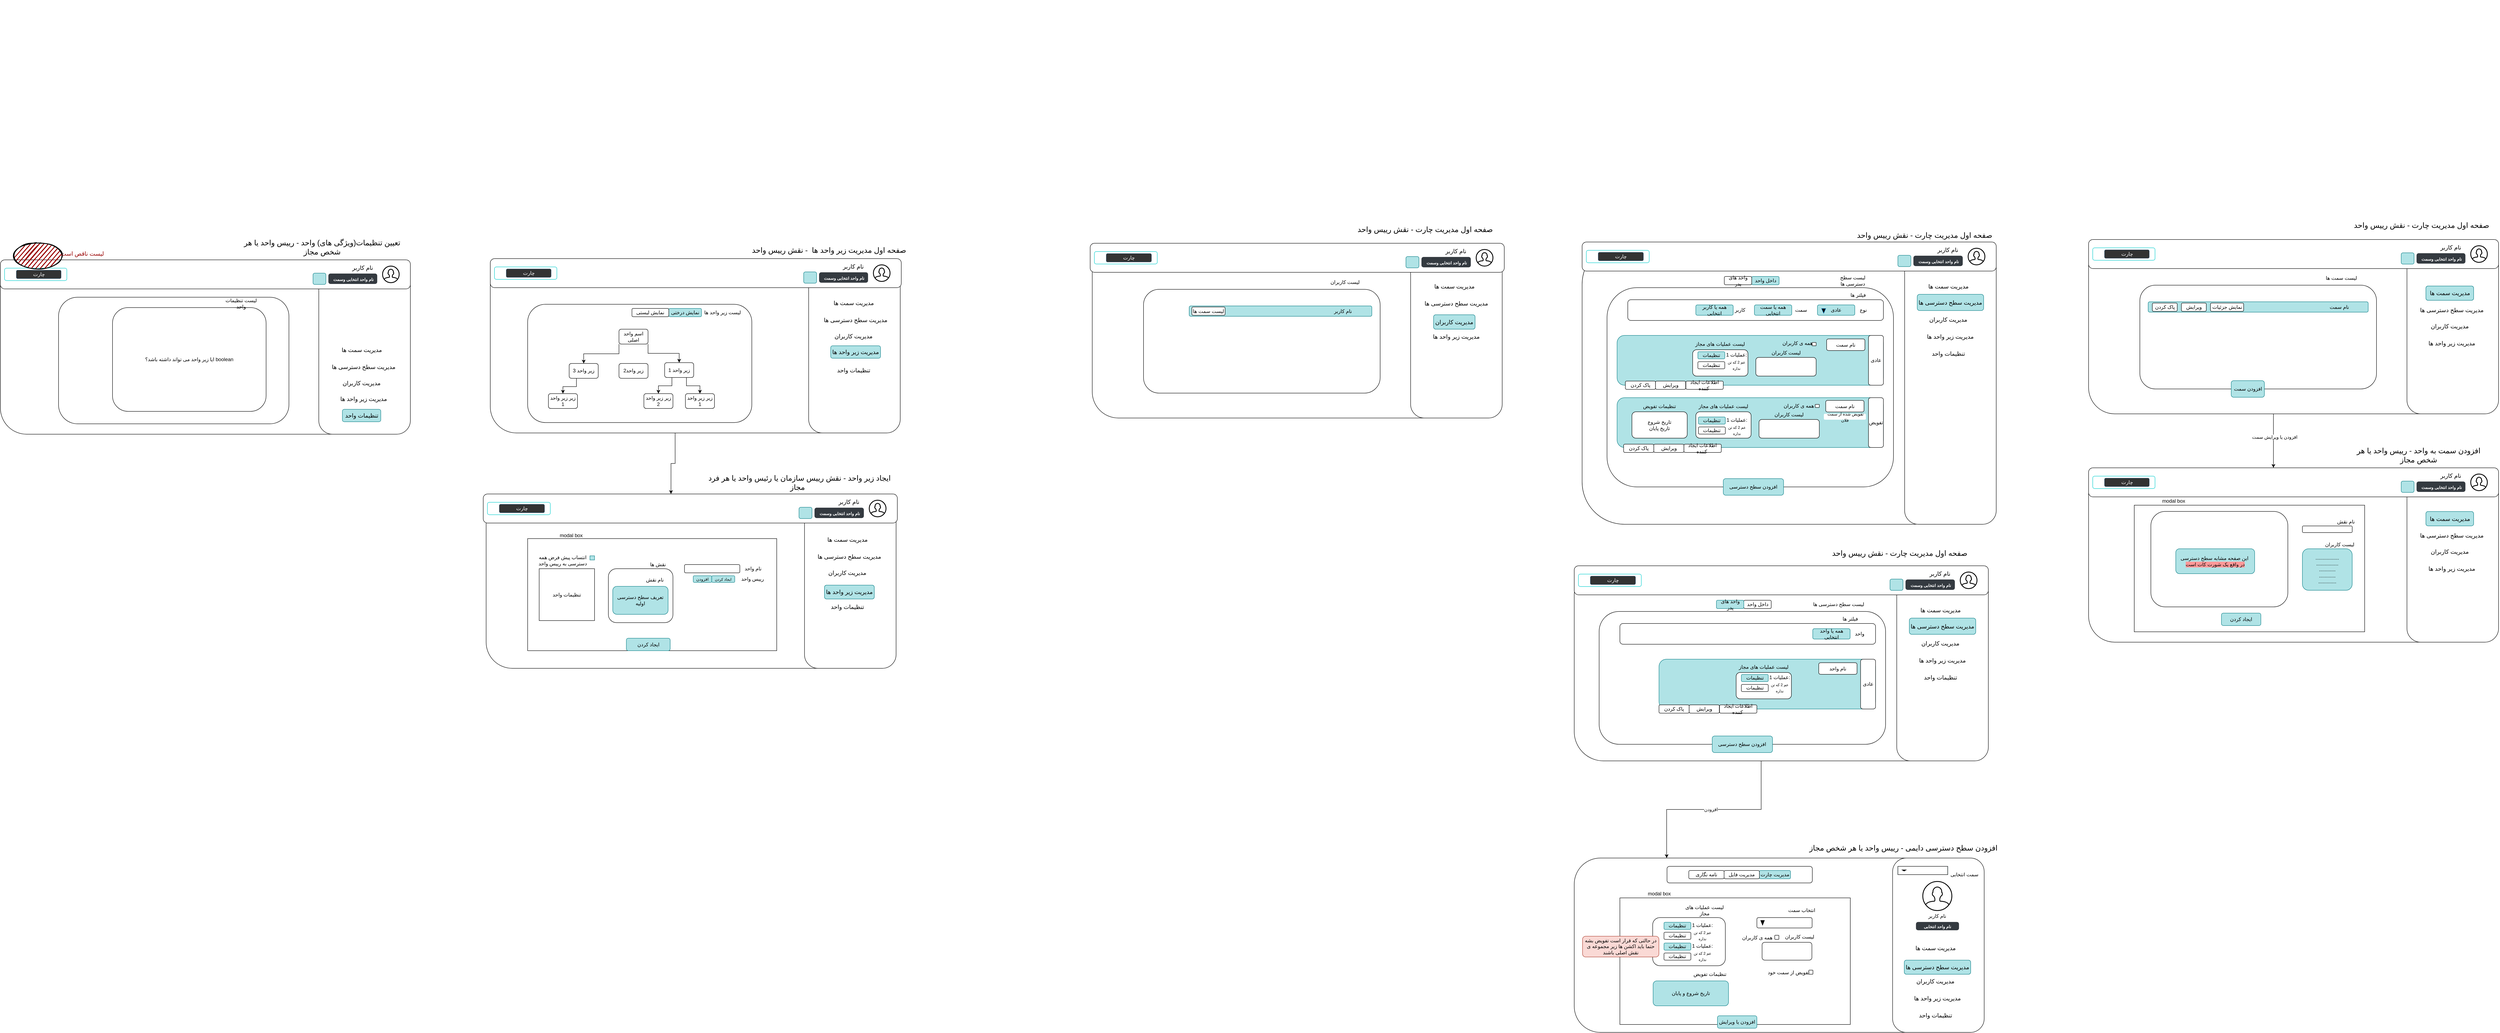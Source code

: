 <mxfile version="15.0.6" type="github" pages="5">
  <diagram id="zm9EhGsO0Ewxgib7d6Pb" name="chart">
    <mxGraphModel dx="12038" dy="4725" grid="1" gridSize="10" guides="1" tooltips="1" connect="1" arrows="1" fold="1" page="1" pageScale="1" pageWidth="850" pageHeight="1100" math="0" shadow="0">
      <root>
        <mxCell id="0" />
        <mxCell id="1" parent="0" />
        <mxCell id="q2r3y-brRH6zKTwL2eAa-74" value="&lt;span style=&quot;font-size: 18px&quot;&gt;تعیین تنظیمات(ویژگی های) واحد - رییس واحد یا هر شخص مجاز&lt;/span&gt;" style="text;html=1;strokeColor=none;fillColor=none;align=center;verticalAlign=middle;whiteSpace=wrap;rounded=0;" parent="1" vertex="1">
          <mxGeometry x="-2440" y="733" width="410" height="20" as="geometry" />
        </mxCell>
        <mxCell id="lEjKfgZ_1tsFz90Hh_kc-26" value="&lt;font style=&quot;font-size: 18px&quot;&gt;صفحه اول مدیریت زیر واحد ها&amp;nbsp; - نقش رییس واحد&lt;/font&gt;" style="text;html=1;strokeColor=none;fillColor=none;align=center;verticalAlign=middle;whiteSpace=wrap;rounded=0;" parent="1" vertex="1">
          <mxGeometry x="-1209" y="740" width="390" height="20" as="geometry" />
        </mxCell>
        <mxCell id="wq6wWcE5aXJ8NCdKxVV6-92" value="" style="group" parent="1" vertex="1" connectable="0">
          <mxGeometry x="-1830" y="780" width="989.65" height="420" as="geometry" />
        </mxCell>
        <mxCell id="wq6wWcE5aXJ8NCdKxVV6-93" value="" style="group" parent="wq6wWcE5aXJ8NCdKxVV6-92" vertex="1" connectable="0">
          <mxGeometry y="-10" width="987.5" height="420" as="geometry" />
        </mxCell>
        <mxCell id="wq6wWcE5aXJ8NCdKxVV6-94" value="" style="rounded=1;whiteSpace=wrap;html=1;" parent="wq6wWcE5aXJ8NCdKxVV6-93" vertex="1">
          <mxGeometry width="890.509" height="420" as="geometry" />
        </mxCell>
        <mxCell id="wq6wWcE5aXJ8NCdKxVV6-95" value="" style="rounded=1;whiteSpace=wrap;html=1;" parent="wq6wWcE5aXJ8NCdKxVV6-93" vertex="1">
          <mxGeometry x="766.888" width="220.612" height="420" as="geometry" />
        </mxCell>
        <mxCell id="lEjKfgZ_1tsFz90Hh_kc-29" value="" style="rounded=1;whiteSpace=wrap;html=1;fillColor=#FFFFFF;" parent="wq6wWcE5aXJ8NCdKxVV6-93" vertex="1">
          <mxGeometry x="90" y="110" width="540" height="285" as="geometry" />
        </mxCell>
        <mxCell id="lEjKfgZ_1tsFz90Hh_kc-18" value="لیست زیر واحد ها" style="text;html=1;strokeColor=none;fillColor=none;align=center;verticalAlign=middle;whiteSpace=wrap;rounded=0;" parent="wq6wWcE5aXJ8NCdKxVV6-93" vertex="1">
          <mxGeometry x="508.75" y="120" width="101.25" height="20" as="geometry" />
        </mxCell>
        <mxCell id="lEjKfgZ_1tsFz90Hh_kc-27" value="نمایش درختی" style="rounded=1;whiteSpace=wrap;html=1;fillColor=#b0e3e6;strokeColor=#0e8088;" parent="wq6wWcE5aXJ8NCdKxVV6-93" vertex="1">
          <mxGeometry x="430" y="120" width="78.75" height="20" as="geometry" />
        </mxCell>
        <mxCell id="lEjKfgZ_1tsFz90Hh_kc-28" value="نمایش لیستی" style="rounded=1;whiteSpace=wrap;html=1;fillColor=#FFFFFF;" parent="wq6wWcE5aXJ8NCdKxVV6-93" vertex="1">
          <mxGeometry x="341.25" y="120" width="88.75" height="20" as="geometry" />
        </mxCell>
        <mxCell id="wq6wWcE5aXJ8NCdKxVV6-129" value="" style="group" parent="wq6wWcE5aXJ8NCdKxVV6-93" vertex="1" connectable="0">
          <mxGeometry x="140" y="170" width="400" height="200" as="geometry" />
        </mxCell>
        <mxCell id="lEjKfgZ_1tsFz90Hh_kc-31" value="اسم واحد اصلی" style="rounded=1;whiteSpace=wrap;html=1;fillColor=#FFFFFF;" parent="wq6wWcE5aXJ8NCdKxVV6-129" vertex="1">
          <mxGeometry x="170" width="70" height="35.821" as="geometry" />
        </mxCell>
        <mxCell id="lEjKfgZ_1tsFz90Hh_kc-32" value="زیر واحد2" style="rounded=1;whiteSpace=wrap;html=1;fillColor=#FFFFFF;" parent="wq6wWcE5aXJ8NCdKxVV6-129" vertex="1">
          <mxGeometry x="170" y="82.587" width="70" height="35.821" as="geometry" />
        </mxCell>
        <mxCell id="lEjKfgZ_1tsFz90Hh_kc-33" value="زیر زیر واحد 1" style="rounded=1;whiteSpace=wrap;html=1;fillColor=#FFFFFF;" parent="wq6wWcE5aXJ8NCdKxVV6-129" vertex="1">
          <mxGeometry y="155.224" width="70" height="35.821" as="geometry" />
        </mxCell>
        <mxCell id="lEjKfgZ_1tsFz90Hh_kc-34" value="زیر زیر واحد 2" style="rounded=1;whiteSpace=wrap;html=1;fillColor=#FFFFFF;" parent="wq6wWcE5aXJ8NCdKxVV6-129" vertex="1">
          <mxGeometry x="230" y="155.224" width="70" height="35.821" as="geometry" />
        </mxCell>
        <mxCell id="lEjKfgZ_1tsFz90Hh_kc-43" style="edgeStyle=orthogonalEdgeStyle;rounded=0;orthogonalLoop=1;jettySize=auto;html=1;exitX=0.25;exitY=1;exitDx=0;exitDy=0;" parent="wq6wWcE5aXJ8NCdKxVV6-129" source="lEjKfgZ_1tsFz90Hh_kc-35" target="lEjKfgZ_1tsFz90Hh_kc-34" edge="1">
          <mxGeometry x="-270" y="100.498" as="geometry" />
        </mxCell>
        <mxCell id="lEjKfgZ_1tsFz90Hh_kc-35" value="زیر واحد 1" style="rounded=1;whiteSpace=wrap;html=1;fillColor=#FFFFFF;" parent="wq6wWcE5aXJ8NCdKxVV6-129" vertex="1">
          <mxGeometry x="280" y="80.597" width="70" height="35.821" as="geometry" />
        </mxCell>
        <mxCell id="lEjKfgZ_1tsFz90Hh_kc-41" style="edgeStyle=orthogonalEdgeStyle;rounded=0;orthogonalLoop=1;jettySize=auto;html=1;exitX=1;exitY=1;exitDx=0;exitDy=0;entryX=0.5;entryY=0;entryDx=0;entryDy=0;" parent="wq6wWcE5aXJ8NCdKxVV6-129" source="lEjKfgZ_1tsFz90Hh_kc-31" target="lEjKfgZ_1tsFz90Hh_kc-35" edge="1">
          <mxGeometry x="-270" y="100.498" as="geometry" />
        </mxCell>
        <mxCell id="lEjKfgZ_1tsFz90Hh_kc-36" value="زیر زیر واحد 1" style="rounded=1;whiteSpace=wrap;html=1;fillColor=#FFFFFF;" parent="wq6wWcE5aXJ8NCdKxVV6-129" vertex="1">
          <mxGeometry x="330" y="155.224" width="70" height="35.821" as="geometry" />
        </mxCell>
        <mxCell id="lEjKfgZ_1tsFz90Hh_kc-44" style="edgeStyle=orthogonalEdgeStyle;rounded=0;orthogonalLoop=1;jettySize=auto;html=1;exitX=0.75;exitY=1;exitDx=0;exitDy=0;entryX=0.5;entryY=0;entryDx=0;entryDy=0;" parent="wq6wWcE5aXJ8NCdKxVV6-129" source="lEjKfgZ_1tsFz90Hh_kc-35" target="lEjKfgZ_1tsFz90Hh_kc-36" edge="1">
          <mxGeometry x="-270" y="100.498" as="geometry" />
        </mxCell>
        <mxCell id="lEjKfgZ_1tsFz90Hh_kc-46" style="edgeStyle=orthogonalEdgeStyle;rounded=0;orthogonalLoop=1;jettySize=auto;html=1;exitX=0.25;exitY=1;exitDx=0;exitDy=0;entryX=0.5;entryY=0;entryDx=0;entryDy=0;" parent="wq6wWcE5aXJ8NCdKxVV6-129" source="lEjKfgZ_1tsFz90Hh_kc-37" target="lEjKfgZ_1tsFz90Hh_kc-33" edge="1">
          <mxGeometry x="-270" y="100.498" as="geometry" />
        </mxCell>
        <mxCell id="lEjKfgZ_1tsFz90Hh_kc-37" value="زیر واحد 3" style="rounded=1;whiteSpace=wrap;html=1;fillColor=#FFFFFF;" parent="wq6wWcE5aXJ8NCdKxVV6-129" vertex="1">
          <mxGeometry x="50" y="82.587" width="70" height="35.821" as="geometry" />
        </mxCell>
        <mxCell id="lEjKfgZ_1tsFz90Hh_kc-42" style="edgeStyle=orthogonalEdgeStyle;rounded=0;orthogonalLoop=1;jettySize=auto;html=1;exitX=0;exitY=1;exitDx=0;exitDy=0;entryX=0.5;entryY=0;entryDx=0;entryDy=0;" parent="wq6wWcE5aXJ8NCdKxVV6-129" source="lEjKfgZ_1tsFz90Hh_kc-31" target="lEjKfgZ_1tsFz90Hh_kc-37" edge="1">
          <mxGeometry x="-270" y="100.498" as="geometry" />
        </mxCell>
        <mxCell id="lEjKfgZ_1tsFz90Hh_kc-45" style="edgeStyle=orthogonalEdgeStyle;rounded=0;orthogonalLoop=1;jettySize=auto;html=1;exitX=0.5;exitY=1;exitDx=0;exitDy=0;" parent="wq6wWcE5aXJ8NCdKxVV6-129" source="lEjKfgZ_1tsFz90Hh_kc-33" target="lEjKfgZ_1tsFz90Hh_kc-33" edge="1">
          <mxGeometry x="-270" y="100.498" as="geometry" />
        </mxCell>
        <mxCell id="lEjKfgZ_1tsFz90Hh_kc-51" value="" style="shape=image;html=1;verticalAlign=top;verticalLabelPosition=bottom;labelBackgroundColor=#ffffff;imageAspect=0;aspect=fixed;image=https://cdn1.iconfinder.com/data/icons/feather-2/24/plus-circle-128.png;fillColor=#FFFFFF;" parent="wq6wWcE5aXJ8NCdKxVV6-129" vertex="1">
          <mxGeometry x="25" y="180.1" width="19.9" height="19.9" as="geometry" />
        </mxCell>
        <mxCell id="wq6wWcE5aXJ8NCdKxVV6-112" value="" style="group" parent="wq6wWcE5aXJ8NCdKxVV6-92" vertex="1" connectable="0">
          <mxGeometry x="779.65" y="20" width="210" height="370" as="geometry" />
        </mxCell>
        <mxCell id="wq6wWcE5aXJ8NCdKxVV6-113" value="" style="group" parent="wq6wWcE5aXJ8NCdKxVV6-112" vertex="1" connectable="0">
          <mxGeometry x="20.35" y="60" width="160" height="190" as="geometry" />
        </mxCell>
        <mxCell id="wq6wWcE5aXJ8NCdKxVV6-114" value="&lt;font style=&quot;font-size: 14px&quot;&gt;مدیریت سطح دسترسی ها&lt;/font&gt;" style="text;html=1;strokeColor=none;fillColor=none;align=center;verticalAlign=middle;whiteSpace=wrap;rounded=0;" parent="wq6wWcE5aXJ8NCdKxVV6-113" vertex="1">
          <mxGeometry y="46.061" width="160" height="23.03" as="geometry" />
        </mxCell>
        <mxCell id="wq6wWcE5aXJ8NCdKxVV6-115" value="&lt;font style=&quot;font-size: 14px&quot;&gt;مدیریت کاربران&lt;/font&gt;" style="text;html=1;strokeColor=none;fillColor=none;align=center;verticalAlign=middle;whiteSpace=wrap;rounded=0;" parent="wq6wWcE5aXJ8NCdKxVV6-113" vertex="1">
          <mxGeometry x="25" y="85.212" width="100" height="23.03" as="geometry" />
        </mxCell>
        <mxCell id="wq6wWcE5aXJ8NCdKxVV6-116" value="&lt;font style=&quot;font-size: 14px&quot;&gt;مدیریت زیر واحد ها&lt;/font&gt;" style="text;html=1;strokeColor=#0e8088;fillColor=#b0e3e6;align=center;verticalAlign=middle;whiteSpace=wrap;rounded=1;" parent="wq6wWcE5aXJ8NCdKxVV6-113" vertex="1">
          <mxGeometry x="20" y="120" width="120" height="30" as="geometry" />
        </mxCell>
        <mxCell id="wq6wWcE5aXJ8NCdKxVV6-117" value="&lt;font style=&quot;font-size: 14px&quot;&gt;مدیریت سمت ها&lt;/font&gt;" style="text;html=1;align=center;verticalAlign=middle;whiteSpace=wrap;rounded=1;" parent="wq6wWcE5aXJ8NCdKxVV6-113" vertex="1">
          <mxGeometry x="17.5" width="115" height="34.545" as="geometry" />
        </mxCell>
        <mxCell id="wq6wWcE5aXJ8NCdKxVV6-118" value="&lt;font style=&quot;font-size: 14px&quot;&gt;تنظیمات واحد&lt;/font&gt;" style="text;html=1;strokeColor=none;fillColor=none;align=center;verticalAlign=middle;whiteSpace=wrap;rounded=0;" parent="wq6wWcE5aXJ8NCdKxVV6-113" vertex="1">
          <mxGeometry x="28.75" y="168.697" width="92.5" height="21.303" as="geometry" />
        </mxCell>
        <mxCell id="wq6wWcE5aXJ8NCdKxVV6-180" value="" style="group" parent="1" vertex="1" connectable="0">
          <mxGeometry x="-2220" y="147" width="919.65" height="688" as="geometry" />
        </mxCell>
        <mxCell id="axaktfsWoAhjto_OLB4_-39" value="&lt;font style=&quot;font-size: 18px&quot;&gt;صفحه اول مدیریت چارت - نقش رییس واحد&lt;/font&gt;" style="text;html=1;strokeColor=none;fillColor=none;align=center;verticalAlign=middle;whiteSpace=wrap;rounded=0;" parent="1" vertex="1">
          <mxGeometry x="1449.65" y="704" width="350" height="20" as="geometry" />
        </mxCell>
        <mxCell id="axaktfsWoAhjto_OLB4_-40" value="" style="group" parent="1" vertex="1" connectable="0">
          <mxGeometry x="810" y="730" width="989.65" height="680" as="geometry" />
        </mxCell>
        <mxCell id="axaktfsWoAhjto_OLB4_-41" value="" style="group" parent="axaktfsWoAhjto_OLB4_-40" vertex="1" connectable="0">
          <mxGeometry width="987.5" height="680" as="geometry" />
        </mxCell>
        <mxCell id="axaktfsWoAhjto_OLB4_-42" value="" style="rounded=1;whiteSpace=wrap;html=1;" parent="axaktfsWoAhjto_OLB4_-41" vertex="1">
          <mxGeometry x="-10" width="900.51" height="680" as="geometry" />
        </mxCell>
        <mxCell id="axaktfsWoAhjto_OLB4_-43" value="" style="rounded=1;whiteSpace=wrap;html=1;" parent="axaktfsWoAhjto_OLB4_-41" vertex="1">
          <mxGeometry x="766.89" width="220.61" height="680" as="geometry" />
        </mxCell>
        <mxCell id="axaktfsWoAhjto_OLB4_-44" value="" style="group" parent="axaktfsWoAhjto_OLB4_-41" vertex="1" connectable="0">
          <mxGeometry x="50" y="110" width="690" height="480" as="geometry" />
        </mxCell>
        <mxCell id="axaktfsWoAhjto_OLB4_-45" value="" style="rounded=1;whiteSpace=wrap;html=1;" parent="axaktfsWoAhjto_OLB4_-44" vertex="1">
          <mxGeometry width="690" height="480" as="geometry" />
        </mxCell>
        <mxCell id="axaktfsWoAhjto_OLB4_-46" value="" style="group" parent="axaktfsWoAhjto_OLB4_-44" vertex="1" connectable="0">
          <mxGeometry x="24.211" y="115" width="641.58" height="120" as="geometry" />
        </mxCell>
        <mxCell id="axaktfsWoAhjto_OLB4_-47" value="" style="rounded=1;whiteSpace=wrap;html=1;fillColor=#b0e3e6;strokeColor=#0e8088;" parent="axaktfsWoAhjto_OLB4_-46" vertex="1">
          <mxGeometry width="641.579" height="120" as="geometry" />
        </mxCell>
        <mxCell id="axaktfsWoAhjto_OLB4_-48" value="پاک کردن" style="rounded=1;whiteSpace=wrap;html=1;" parent="axaktfsWoAhjto_OLB4_-46" vertex="1">
          <mxGeometry x="19.974" y="110" width="72.632" height="20" as="geometry" />
        </mxCell>
        <mxCell id="axaktfsWoAhjto_OLB4_-49" value="ویرایش" style="rounded=1;whiteSpace=wrap;html=1;" parent="axaktfsWoAhjto_OLB4_-46" vertex="1">
          <mxGeometry x="92.605" y="110" width="72.632" height="20" as="geometry" />
        </mxCell>
        <mxCell id="axaktfsWoAhjto_OLB4_-50" value="" style="rounded=1;whiteSpace=wrap;html=1;" parent="axaktfsWoAhjto_OLB4_-46" vertex="1">
          <mxGeometry x="182.059" y="34.5" width="133.158" height="63.5" as="geometry" />
        </mxCell>
        <mxCell id="hmcNeSj8c8LYK-rKqJUP-2" value="لیست کاربران" style="text;html=1;strokeColor=none;fillColor=none;align=center;verticalAlign=middle;whiteSpace=wrap;rounded=0;" parent="axaktfsWoAhjto_OLB4_-46" vertex="1">
          <mxGeometry x="339.4" y="32.5" width="134.97" height="18.5" as="geometry" />
        </mxCell>
        <mxCell id="hmcNeSj8c8LYK-rKqJUP-3" value="" style="rounded=1;whiteSpace=wrap;html=1;" parent="axaktfsWoAhjto_OLB4_-46" vertex="1">
          <mxGeometry x="334.256" y="53" width="145.263" height="45" as="geometry" />
        </mxCell>
        <mxCell id="hmcNeSj8c8LYK-rKqJUP-4" value="لیست عملیات های مجاز" style="text;html=1;strokeColor=none;fillColor=none;align=center;verticalAlign=middle;whiteSpace=wrap;rounded=0;" parent="axaktfsWoAhjto_OLB4_-46" vertex="1">
          <mxGeometry x="182.059" y="11" width="133.158" height="20" as="geometry" />
        </mxCell>
        <mxCell id="hmcNeSj8c8LYK-rKqJUP-5" value="" style="rounded=1;whiteSpace=wrap;html=1;" parent="axaktfsWoAhjto_OLB4_-46" vertex="1">
          <mxGeometry x="469.52" y="17" width="10" height="8" as="geometry" />
        </mxCell>
        <mxCell id="hmcNeSj8c8LYK-rKqJUP-6" value="همه ی کاربران" style="text;html=1;strokeColor=none;fillColor=none;align=center;verticalAlign=middle;whiteSpace=wrap;rounded=0;" parent="axaktfsWoAhjto_OLB4_-46" vertex="1">
          <mxGeometry x="394.45" y="8.5" width="79.92" height="20" as="geometry" />
        </mxCell>
        <mxCell id="UaaFB3WeBfk-qChnfaop-1" value="عادی" style="rounded=1;whiteSpace=wrap;html=1;" parent="axaktfsWoAhjto_OLB4_-46" vertex="1">
          <mxGeometry x="605.58" width="36" height="120" as="geometry" />
        </mxCell>
        <mxCell id="UaaFB3WeBfk-qChnfaop-41" value="نام سمت" style="rounded=1;whiteSpace=wrap;html=1;fillColor=#FFFFFF;" parent="axaktfsWoAhjto_OLB4_-46" vertex="1">
          <mxGeometry x="504.79" y="8.5" width="92.21" height="28" as="geometry" />
        </mxCell>
        <mxCell id="UaaFB3WeBfk-qChnfaop-45" value="عملیات 1:" style="text;html=1;strokeColor=none;fillColor=none;align=center;verticalAlign=middle;whiteSpace=wrap;rounded=0;" parent="axaktfsWoAhjto_OLB4_-46" vertex="1">
          <mxGeometry x="259.43" y="36.5" width="55.79" height="20" as="geometry" />
        </mxCell>
        <mxCell id="UaaFB3WeBfk-qChnfaop-46" value="تنظیمات" style="rounded=1;whiteSpace=wrap;html=1;fillColor=#b0e3e6;strokeColor=#0e8088;" parent="axaktfsWoAhjto_OLB4_-46" vertex="1">
          <mxGeometry x="194.65" y="39.25" width="64.78" height="17.25" as="geometry" />
        </mxCell>
        <mxCell id="UaaFB3WeBfk-qChnfaop-47" value="تنظیمات" style="rounded=1;whiteSpace=wrap;html=1;" parent="axaktfsWoAhjto_OLB4_-46" vertex="1">
          <mxGeometry x="194.65" y="63.25" width="64.78" height="17.25" as="geometry" />
        </mxCell>
        <mxCell id="UaaFB3WeBfk-qChnfaop-48" value="&lt;font style=&quot;font-size: 9px&quot;&gt;عم 2 که تن نداره&lt;/font&gt;" style="text;html=1;strokeColor=none;fillColor=none;align=center;verticalAlign=middle;whiteSpace=wrap;rounded=0;" parent="axaktfsWoAhjto_OLB4_-46" vertex="1">
          <mxGeometry x="259.43" y="60.5" width="55.79" height="20" as="geometry" />
        </mxCell>
        <mxCell id="axaktfsWoAhjto_OLB4_-52" value="افزودن سطح دسترسی" style="rounded=1;whiteSpace=wrap;html=1;fillColor=#b0e3e6;strokeColor=#0e8088;" parent="axaktfsWoAhjto_OLB4_-44" vertex="1">
          <mxGeometry x="279.996" y="460" width="145.263" height="40" as="geometry" />
        </mxCell>
        <mxCell id="UaaFB3WeBfk-qChnfaop-11" value="" style="rounded=1;whiteSpace=wrap;html=1;fillColor=#b0e3e6;strokeColor=#0e8088;" parent="axaktfsWoAhjto_OLB4_-44" vertex="1">
          <mxGeometry x="24.211" y="265" width="641.579" height="120" as="geometry" />
        </mxCell>
        <mxCell id="UaaFB3WeBfk-qChnfaop-12" value="تفویض" style="rounded=1;whiteSpace=wrap;html=1;" parent="axaktfsWoAhjto_OLB4_-44" vertex="1">
          <mxGeometry x="629.791" y="265" width="36" height="120" as="geometry" />
        </mxCell>
        <mxCell id="UaaFB3WeBfk-qChnfaop-13" value="" style="rounded=1;whiteSpace=wrap;html=1;" parent="axaktfsWoAhjto_OLB4_-44" vertex="1">
          <mxGeometry x="366.097" y="317.5" width="145.263" height="45" as="geometry" />
        </mxCell>
        <mxCell id="UaaFB3WeBfk-qChnfaop-14" value="لیست کاربران" style="text;html=1;strokeColor=none;fillColor=none;align=center;verticalAlign=middle;whiteSpace=wrap;rounded=0;" parent="axaktfsWoAhjto_OLB4_-44" vertex="1">
          <mxGeometry x="371.242" y="295.5" width="134.974" height="20" as="geometry" />
        </mxCell>
        <mxCell id="UaaFB3WeBfk-qChnfaop-15" value="همه ی کاربران" style="text;html=1;strokeColor=none;fillColor=none;align=center;verticalAlign=middle;whiteSpace=wrap;rounded=0;" parent="axaktfsWoAhjto_OLB4_-44" vertex="1">
          <mxGeometry x="410.001" y="275" width="104.13" height="20" as="geometry" />
        </mxCell>
        <mxCell id="UaaFB3WeBfk-qChnfaop-17" value="" style="rounded=1;whiteSpace=wrap;html=1;" parent="axaktfsWoAhjto_OLB4_-44" vertex="1">
          <mxGeometry x="213.899" y="299" width="133.158" height="63.5" as="geometry" />
        </mxCell>
        <mxCell id="UaaFB3WeBfk-qChnfaop-18" value="لیست عملیات های مجاز" style="text;html=1;strokeColor=none;fillColor=none;align=center;verticalAlign=middle;whiteSpace=wrap;rounded=0;" parent="axaktfsWoAhjto_OLB4_-44" vertex="1">
          <mxGeometry x="213.899" y="275.5" width="133.158" height="20" as="geometry" />
        </mxCell>
        <mxCell id="UaaFB3WeBfk-qChnfaop-19" value="ویرایش" style="rounded=1;whiteSpace=wrap;html=1;" parent="axaktfsWoAhjto_OLB4_-44" vertex="1">
          <mxGeometry x="112.636" y="377" width="72.632" height="20" as="geometry" />
        </mxCell>
        <mxCell id="UaaFB3WeBfk-qChnfaop-20" value="پاک کردن" style="rounded=1;whiteSpace=wrap;html=1;" parent="axaktfsWoAhjto_OLB4_-44" vertex="1">
          <mxGeometry x="40.004" y="377" width="72.632" height="20" as="geometry" />
        </mxCell>
        <mxCell id="UaaFB3WeBfk-qChnfaop-21" value="اطلاعات ایجاد کننده&amp;nbsp;" style="rounded=1;whiteSpace=wrap;html=1;" parent="axaktfsWoAhjto_OLB4_-44" vertex="1">
          <mxGeometry x="185.27" y="377" width="90" height="20" as="geometry" />
        </mxCell>
        <mxCell id="UaaFB3WeBfk-qChnfaop-22" value="اطلاعات ایجاد کننده&amp;nbsp;" style="rounded=1;whiteSpace=wrap;html=1;" parent="axaktfsWoAhjto_OLB4_-44" vertex="1">
          <mxGeometry x="190.0" y="225" width="90" height="20" as="geometry" />
        </mxCell>
        <mxCell id="UaaFB3WeBfk-qChnfaop-24" value="" style="rounded=1;whiteSpace=wrap;html=1;" parent="axaktfsWoAhjto_OLB4_-44" vertex="1">
          <mxGeometry x="501.36" y="281.25" width="10" height="7.5" as="geometry" />
        </mxCell>
        <mxCell id="UaaFB3WeBfk-qChnfaop-29" value="" style="rounded=1;whiteSpace=wrap;html=1;" parent="axaktfsWoAhjto_OLB4_-44" vertex="1">
          <mxGeometry x="50" y="29" width="615.79" height="50" as="geometry" />
        </mxCell>
        <mxCell id="UaaFB3WeBfk-qChnfaop-25" value="تاریخ شروع&lt;br&gt;تاریخ پایان&lt;br&gt;" style="rounded=1;whiteSpace=wrap;html=1;" parent="axaktfsWoAhjto_OLB4_-44" vertex="1">
          <mxGeometry x="59.999" y="299" width="133.158" height="63.5" as="geometry" />
        </mxCell>
        <mxCell id="UaaFB3WeBfk-qChnfaop-26" value="تنظیمات تفویض" style="text;html=1;strokeColor=none;fillColor=none;align=center;verticalAlign=middle;whiteSpace=wrap;rounded=0;" parent="axaktfsWoAhjto_OLB4_-44" vertex="1">
          <mxGeometry x="59.999" y="275.5" width="133.158" height="20" as="geometry" />
        </mxCell>
        <mxCell id="UaaFB3WeBfk-qChnfaop-31" value="نوع" style="text;html=1;strokeColor=none;fillColor=none;align=center;verticalAlign=middle;whiteSpace=wrap;rounded=0;" parent="axaktfsWoAhjto_OLB4_-44" vertex="1">
          <mxGeometry x="560" y="44" width="115" height="20" as="geometry" />
        </mxCell>
        <mxCell id="UaaFB3WeBfk-qChnfaop-33" value="عادی" style="rounded=1;whiteSpace=wrap;html=1;fillColor=#b0e3e6;strokeColor=#0e8088;" parent="axaktfsWoAhjto_OLB4_-44" vertex="1">
          <mxGeometry x="506.84" y="41.5" width="90" height="25" as="geometry" />
        </mxCell>
        <mxCell id="UaaFB3WeBfk-qChnfaop-34" value="" style="verticalLabelPosition=bottom;verticalAlign=top;html=1;shape=mxgraph.basic.acute_triangle;dx=0.5;rotation=-180;strokeColor=#006EAF;fontColor=#ffffff;fillColor=#000000;" parent="axaktfsWoAhjto_OLB4_-44" vertex="1">
          <mxGeometry x="516.84" y="50.25" width="10" height="11.5" as="geometry" />
        </mxCell>
        <mxCell id="UaaFB3WeBfk-qChnfaop-35" value="همه یا سمت انتخابی" style="rounded=1;whiteSpace=wrap;html=1;fillColor=#b0e3e6;strokeColor=#0e8088;" parent="axaktfsWoAhjto_OLB4_-44" vertex="1">
          <mxGeometry x="355.0" y="41.5" width="90" height="25" as="geometry" />
        </mxCell>
        <mxCell id="UaaFB3WeBfk-qChnfaop-36" value="سمت" style="text;html=1;strokeColor=none;fillColor=none;align=center;verticalAlign=middle;whiteSpace=wrap;rounded=0;" parent="axaktfsWoAhjto_OLB4_-44" vertex="1">
          <mxGeometry x="445" y="44" width="45.43" height="20" as="geometry" />
        </mxCell>
        <mxCell id="UaaFB3WeBfk-qChnfaop-39" value="کاربر" style="text;html=1;strokeColor=none;fillColor=none;align=center;verticalAlign=middle;whiteSpace=wrap;rounded=0;" parent="axaktfsWoAhjto_OLB4_-44" vertex="1">
          <mxGeometry x="263.47" y="44" width="115" height="20" as="geometry" />
        </mxCell>
        <mxCell id="UaaFB3WeBfk-qChnfaop-40" value="همه یا کاربر انتخابی" style="rounded=1;whiteSpace=wrap;html=1;fillColor=#b0e3e6;strokeColor=#0e8088;" parent="axaktfsWoAhjto_OLB4_-44" vertex="1">
          <mxGeometry x="213.9" y="41.5" width="90" height="25" as="geometry" />
        </mxCell>
        <mxCell id="UaaFB3WeBfk-qChnfaop-42" value="نام سمت" style="rounded=1;whiteSpace=wrap;html=1;fillColor=#FFFFFF;" parent="axaktfsWoAhjto_OLB4_-44" vertex="1">
          <mxGeometry x="526.841" y="271.5" width="92.21" height="28" as="geometry" />
        </mxCell>
        <mxCell id="UaaFB3WeBfk-qChnfaop-30" value="فیلتر ها" style="text;html=1;strokeColor=none;fillColor=none;align=center;verticalAlign=middle;whiteSpace=wrap;rounded=0;" parent="axaktfsWoAhjto_OLB4_-44" vertex="1">
          <mxGeometry x="560" y="8" width="90" height="20" as="geometry" />
        </mxCell>
        <mxCell id="UaaFB3WeBfk-qChnfaop-49" value="تنظیمات" style="rounded=1;whiteSpace=wrap;html=1;" parent="axaktfsWoAhjto_OLB4_-44" vertex="1">
          <mxGeometry x="220.191" y="335.5" width="64.78" height="17.25" as="geometry" />
        </mxCell>
        <mxCell id="UaaFB3WeBfk-qChnfaop-50" value="&lt;font style=&quot;font-size: 9px&quot;&gt;عم 2 که تن نداره&lt;/font&gt;" style="text;html=1;strokeColor=none;fillColor=none;align=center;verticalAlign=middle;whiteSpace=wrap;rounded=0;" parent="axaktfsWoAhjto_OLB4_-44" vertex="1">
          <mxGeometry x="284.971" y="332.75" width="55.79" height="20" as="geometry" />
        </mxCell>
        <mxCell id="UaaFB3WeBfk-qChnfaop-51" value="عملیات 1:" style="text;html=1;strokeColor=none;fillColor=none;align=center;verticalAlign=middle;whiteSpace=wrap;rounded=0;" parent="axaktfsWoAhjto_OLB4_-44" vertex="1">
          <mxGeometry x="284.971" y="308.75" width="55.79" height="20" as="geometry" />
        </mxCell>
        <mxCell id="UaaFB3WeBfk-qChnfaop-52" value="تنظیمات" style="rounded=1;whiteSpace=wrap;html=1;fillColor=#b0e3e6;strokeColor=#0e8088;" parent="axaktfsWoAhjto_OLB4_-44" vertex="1">
          <mxGeometry x="220.191" y="311.5" width="64.78" height="17.25" as="geometry" />
        </mxCell>
        <mxCell id="q1ixrftWl3QyUWwHsZeZ-1" value="&lt;font style=&quot;font-size: 10px&quot;&gt;&amp;nbsp;تفویض شده از سمت فلان&lt;/font&gt;" style="rounded=1;whiteSpace=wrap;html=1;strokeColor=#FFFFFF;fillColor=#FFFFFF;" parent="axaktfsWoAhjto_OLB4_-44" vertex="1">
          <mxGeometry x="522.84" y="304.25" width="100.21" height="13.25" as="geometry" />
        </mxCell>
        <mxCell id="axaktfsWoAhjto_OLB4_-53" value="لیست سطح دسترسی ها" style="text;html=1;strokeColor=none;fillColor=none;align=center;verticalAlign=middle;whiteSpace=wrap;rounded=0;" parent="axaktfsWoAhjto_OLB4_-41" vertex="1">
          <mxGeometry x="590" y="83" width="103.5" height="20" as="geometry" />
        </mxCell>
        <mxCell id="PCGnETJNzmL23azggixB-44" value="داخل واحد" style="rounded=1;whiteSpace=wrap;html=1;fillColor=#b0e3e6;strokeColor=#0e8088;" parent="axaktfsWoAhjto_OLB4_-41" vertex="1">
          <mxGeometry x="398.5" y="83" width="66" height="20" as="geometry" />
        </mxCell>
        <mxCell id="PCGnETJNzmL23azggixB-45" value="واحد های پدر" style="rounded=1;whiteSpace=wrap;html=1;" parent="axaktfsWoAhjto_OLB4_-41" vertex="1">
          <mxGeometry x="332.5" y="83" width="66" height="20" as="geometry" />
        </mxCell>
        <mxCell id="RSsIg1uSiaSX9kt4SBfC-12" value="" style="group" vertex="1" connectable="0" parent="axaktfsWoAhjto_OLB4_-41">
          <mxGeometry x="-10" width="997.5" height="70" as="geometry" />
        </mxCell>
        <mxCell id="RSsIg1uSiaSX9kt4SBfC-13" value="" style="rounded=1;whiteSpace=wrap;html=1;" vertex="1" parent="RSsIg1uSiaSX9kt4SBfC-12">
          <mxGeometry width="997.5" height="70" as="geometry" />
        </mxCell>
        <mxCell id="RSsIg1uSiaSX9kt4SBfC-14" value="" style="html=1;verticalLabelPosition=bottom;align=center;labelBackgroundColor=#ffffff;verticalAlign=top;strokeWidth=2;shadow=0;dashed=0;shape=mxgraph.ios7.icons.user;rounded=1;fillColor=none;" vertex="1" parent="RSsIg1uSiaSX9kt4SBfC-12">
          <mxGeometry x="929.832" y="15" width="40.405" height="40" as="geometry" />
        </mxCell>
        <mxCell id="RSsIg1uSiaSX9kt4SBfC-15" value="&lt;font style=&quot;font-size: 10px&quot;&gt;&amp;nbsp;نام واحد انتخابی وسمت&lt;/font&gt;" style="html=1;shadow=0;dashed=0;shape=mxgraph.bootstrap.rrect;rSize=5;strokeColor=none;strokeWidth=1;fillColor=#343A40;fontColor=#FFFFFF;whiteSpace=wrap;align=center;verticalAlign=middle;spacingLeft=0;fontStyle=1;fontSize=14;spacing=5;rounded=1;" vertex="1" parent="RSsIg1uSiaSX9kt4SBfC-12">
          <mxGeometry x="798" y="33" width="118.841" height="25" as="geometry" />
        </mxCell>
        <mxCell id="RSsIg1uSiaSX9kt4SBfC-16" value="" style="rounded=1;whiteSpace=wrap;html=1;fillColor=#b0e3e6;strokeColor=#0e8088;" vertex="1" parent="RSsIg1uSiaSX9kt4SBfC-12">
          <mxGeometry x="760.625" y="32" width="31.314" height="27.25" as="geometry" />
        </mxCell>
        <mxCell id="RSsIg1uSiaSX9kt4SBfC-17" value="&lt;font style=&quot;font-size: 14px&quot;&gt;نام کاربر&lt;/font&gt;" style="text;html=1;strokeColor=none;fillColor=none;align=center;verticalAlign=middle;whiteSpace=wrap;rounded=0;" vertex="1" parent="RSsIg1uSiaSX9kt4SBfC-12">
          <mxGeometry x="848.264" y="9" width="65.658" height="20" as="geometry" />
        </mxCell>
        <mxCell id="RSsIg1uSiaSX9kt4SBfC-18" value="" style="shape=image;html=1;verticalAlign=top;verticalLabelPosition=bottom;labelBackgroundColor=#ffffff;imageAspect=0;aspect=fixed;image=https://cdn4.iconfinder.com/data/icons/music-ui-solid-24px/24/edit_modify_write_pen-2-128.png;strokeColor=#FFB570;fillColor=none;" vertex="1" parent="RSsIg1uSiaSX9kt4SBfC-12">
          <mxGeometry x="764.161" y="33.63" width="24" height="24" as="geometry" />
        </mxCell>
        <mxCell id="RSsIg1uSiaSX9kt4SBfC-19" value="&lt;font color=&quot;#ffffff&quot;&gt;چارت&lt;/font&gt;" style="rounded=1;whiteSpace=wrap;html=1;strokeColor=#23445d;align=center;fillColor=#333333;" vertex="1" parent="RSsIg1uSiaSX9kt4SBfC-12">
          <mxGeometry x="38.89" y="25" width="108.589" height="20" as="geometry" />
        </mxCell>
        <mxCell id="RSsIg1uSiaSX9kt4SBfC-20" value="" style="shape=image;html=1;verticalAlign=top;verticalLabelPosition=bottom;labelBackgroundColor=#ffffff;imageAspect=0;aspect=fixed;image=https://cdn3.iconfinder.com/data/icons/google-material-design-icons/48/ic_arrow_drop_down_circle_48px-128.png;strokeColor=#FFB570;fillColor=none;imageBackground=#ffffff;" vertex="1" parent="RSsIg1uSiaSX9kt4SBfC-12">
          <mxGeometry x="11.616" y="23" width="25" height="25" as="geometry" />
        </mxCell>
        <mxCell id="RSsIg1uSiaSX9kt4SBfC-21" value="" style="rounded=1;whiteSpace=wrap;html=1;fillColor=none;strokeColor=#00CCCC;" vertex="1" parent="RSsIg1uSiaSX9kt4SBfC-12">
          <mxGeometry x="10.101" y="20" width="151.519" height="30" as="geometry" />
        </mxCell>
        <mxCell id="axaktfsWoAhjto_OLB4_-61" value="" style="group" parent="axaktfsWoAhjto_OLB4_-41" vertex="1" connectable="0">
          <mxGeometry x="797.19" y="90" width="160" height="190" as="geometry" />
        </mxCell>
        <mxCell id="axaktfsWoAhjto_OLB4_-62" value="&lt;font style=&quot;font-size: 14px&quot;&gt;مدیریت سطح دسترسی ها&lt;/font&gt;" style="text;html=1;strokeColor=#0e8088;fillColor=#b0e3e6;align=center;verticalAlign=middle;whiteSpace=wrap;rounded=1;" parent="axaktfsWoAhjto_OLB4_-61" vertex="1">
          <mxGeometry y="36" width="160" height="39.09" as="geometry" />
        </mxCell>
        <mxCell id="axaktfsWoAhjto_OLB4_-63" value="&lt;font style=&quot;font-size: 14px&quot;&gt;مدیریت کاربران&lt;/font&gt;" style="text;html=1;strokeColor=none;fillColor=none;align=center;verticalAlign=middle;whiteSpace=wrap;rounded=0;" parent="axaktfsWoAhjto_OLB4_-61" vertex="1">
          <mxGeometry x="25" y="85.212" width="100" height="23.03" as="geometry" />
        </mxCell>
        <mxCell id="axaktfsWoAhjto_OLB4_-64" value="&lt;font style=&quot;font-size: 14px&quot;&gt;مدیریت زیر واحد ها&lt;/font&gt;" style="text;html=1;strokeColor=none;fillColor=none;align=center;verticalAlign=middle;whiteSpace=wrap;rounded=0;" parent="axaktfsWoAhjto_OLB4_-61" vertex="1">
          <mxGeometry x="20" y="126.667" width="120" height="23.03" as="geometry" />
        </mxCell>
        <mxCell id="axaktfsWoAhjto_OLB4_-65" value="&lt;font style=&quot;font-size: 14px&quot;&gt;مدیریت سمت ها&lt;/font&gt;" style="text;html=1;align=center;verticalAlign=middle;whiteSpace=wrap;rounded=1;" parent="axaktfsWoAhjto_OLB4_-61" vertex="1">
          <mxGeometry x="17.5" width="115" height="34.545" as="geometry" />
        </mxCell>
        <mxCell id="axaktfsWoAhjto_OLB4_-66" value="&lt;font style=&quot;font-size: 14px&quot;&gt;تنظیمات واحد&lt;/font&gt;" style="text;html=1;strokeColor=none;fillColor=none;align=center;verticalAlign=middle;whiteSpace=wrap;rounded=0;" parent="axaktfsWoAhjto_OLB4_-61" vertex="1">
          <mxGeometry x="28.75" y="168.697" width="92.5" height="21.303" as="geometry" />
        </mxCell>
        <mxCell id="TVrceZf2lZb5HAvxKf_C-1" value="&lt;font style=&quot;font-size: 18px&quot;&gt;صفحه اول مدیریت چارت - نقش رییس واحد&lt;/font&gt;" style="text;html=1;strokeColor=none;fillColor=none;align=center;verticalAlign=middle;whiteSpace=wrap;rounded=0;" parent="1" vertex="1">
          <mxGeometry x="1390" y="1470" width="350" height="20" as="geometry" />
        </mxCell>
        <mxCell id="TVrceZf2lZb5HAvxKf_C-2" value="" style="group" parent="1" vertex="1" connectable="0">
          <mxGeometry x="791" y="1510" width="1016" height="1124" as="geometry" />
        </mxCell>
        <mxCell id="TVrceZf2lZb5HAvxKf_C-3" value="" style="group" parent="TVrceZf2lZb5HAvxKf_C-2" vertex="1" connectable="0">
          <mxGeometry width="1016" height="1124" as="geometry" />
        </mxCell>
        <mxCell id="mdqXLDi7S978_0sF835o-1" style="edgeStyle=orthogonalEdgeStyle;rounded=0;orthogonalLoop=1;jettySize=auto;html=1;exitX=0.5;exitY=1;exitDx=0;exitDy=0;entryX=0.25;entryY=0;entryDx=0;entryDy=0;" parent="TVrceZf2lZb5HAvxKf_C-3" source="TVrceZf2lZb5HAvxKf_C-4" target="wq6wWcE5aXJ8NCdKxVV6-183" edge="1">
          <mxGeometry relative="1" as="geometry" />
        </mxCell>
        <mxCell id="mdqXLDi7S978_0sF835o-2" value="افزودن" style="edgeLabel;html=1;align=center;verticalAlign=middle;resizable=0;points=[];" parent="mdqXLDi7S978_0sF835o-1" vertex="1" connectable="0">
          <mxGeometry x="0.033" relative="1" as="geometry">
            <mxPoint as="offset" />
          </mxGeometry>
        </mxCell>
        <mxCell id="TVrceZf2lZb5HAvxKf_C-4" value="" style="rounded=1;whiteSpace=wrap;html=1;" parent="TVrceZf2lZb5HAvxKf_C-3" vertex="1">
          <mxGeometry x="-10" width="900.51" height="470" as="geometry" />
        </mxCell>
        <mxCell id="TVrceZf2lZb5HAvxKf_C-5" value="" style="rounded=1;whiteSpace=wrap;html=1;" parent="TVrceZf2lZb5HAvxKf_C-3" vertex="1">
          <mxGeometry x="766.89" width="220.61" height="470" as="geometry" />
        </mxCell>
        <mxCell id="TVrceZf2lZb5HAvxKf_C-6" value="" style="group" parent="TVrceZf2lZb5HAvxKf_C-3" vertex="1" connectable="0">
          <mxGeometry x="50" y="110" width="690" height="480" as="geometry" />
        </mxCell>
        <mxCell id="TVrceZf2lZb5HAvxKf_C-7" value="" style="rounded=1;whiteSpace=wrap;html=1;" parent="TVrceZf2lZb5HAvxKf_C-6" vertex="1">
          <mxGeometry width="690" height="320" as="geometry" />
        </mxCell>
        <mxCell id="TVrceZf2lZb5HAvxKf_C-8" value="" style="group" parent="TVrceZf2lZb5HAvxKf_C-6" vertex="1" connectable="0">
          <mxGeometry x="24.211" y="115" width="641.58" height="120" as="geometry" />
        </mxCell>
        <mxCell id="TVrceZf2lZb5HAvxKf_C-9" value="" style="rounded=1;whiteSpace=wrap;html=1;fillColor=#b0e3e6;strokeColor=#0e8088;" parent="TVrceZf2lZb5HAvxKf_C-8" vertex="1">
          <mxGeometry x="120" width="521.58" height="120" as="geometry" />
        </mxCell>
        <mxCell id="TVrceZf2lZb5HAvxKf_C-10" value="پاک کردن" style="rounded=1;whiteSpace=wrap;html=1;" parent="TVrceZf2lZb5HAvxKf_C-8" vertex="1">
          <mxGeometry x="120.004" y="110" width="72.632" height="20" as="geometry" />
        </mxCell>
        <mxCell id="TVrceZf2lZb5HAvxKf_C-11" value="ویرایش" style="rounded=1;whiteSpace=wrap;html=1;" parent="TVrceZf2lZb5HAvxKf_C-8" vertex="1">
          <mxGeometry x="192.635" y="110" width="72.632" height="20" as="geometry" />
        </mxCell>
        <mxCell id="TVrceZf2lZb5HAvxKf_C-12" value="" style="rounded=1;whiteSpace=wrap;html=1;" parent="TVrceZf2lZb5HAvxKf_C-8" vertex="1">
          <mxGeometry x="305.789" y="32" width="133.158" height="63.5" as="geometry" />
        </mxCell>
        <mxCell id="TVrceZf2lZb5HAvxKf_C-15" value="لیست عملیات های مجاز" style="text;html=1;strokeColor=none;fillColor=none;align=center;verticalAlign=middle;whiteSpace=wrap;rounded=0;" parent="TVrceZf2lZb5HAvxKf_C-8" vertex="1">
          <mxGeometry x="305.789" y="8.5" width="133.158" height="20" as="geometry" />
        </mxCell>
        <mxCell id="TVrceZf2lZb5HAvxKf_C-18" value="عادی" style="rounded=1;whiteSpace=wrap;html=1;" parent="TVrceZf2lZb5HAvxKf_C-8" vertex="1">
          <mxGeometry x="605.58" width="36" height="120" as="geometry" />
        </mxCell>
        <mxCell id="TVrceZf2lZb5HAvxKf_C-19" value="نام واحد" style="rounded=1;whiteSpace=wrap;html=1;fillColor=#FFFFFF;" parent="TVrceZf2lZb5HAvxKf_C-8" vertex="1">
          <mxGeometry x="504.79" y="8.5" width="92.21" height="28" as="geometry" />
        </mxCell>
        <mxCell id="TVrceZf2lZb5HAvxKf_C-20" value="عملیات 1:" style="text;html=1;strokeColor=none;fillColor=none;align=center;verticalAlign=middle;whiteSpace=wrap;rounded=0;" parent="TVrceZf2lZb5HAvxKf_C-8" vertex="1">
          <mxGeometry x="383.16" y="34" width="55.79" height="20" as="geometry" />
        </mxCell>
        <mxCell id="TVrceZf2lZb5HAvxKf_C-21" value="تنظیمات" style="rounded=1;whiteSpace=wrap;html=1;fillColor=#b0e3e6;strokeColor=#0e8088;" parent="TVrceZf2lZb5HAvxKf_C-8" vertex="1">
          <mxGeometry x="318.38" y="36.75" width="64.78" height="17.25" as="geometry" />
        </mxCell>
        <mxCell id="TVrceZf2lZb5HAvxKf_C-22" value="تنظیمات" style="rounded=1;whiteSpace=wrap;html=1;" parent="TVrceZf2lZb5HAvxKf_C-8" vertex="1">
          <mxGeometry x="318.38" y="60.75" width="64.78" height="17.25" as="geometry" />
        </mxCell>
        <mxCell id="TVrceZf2lZb5HAvxKf_C-23" value="&lt;font style=&quot;font-size: 9px&quot;&gt;عم 2 که تن نداره&lt;/font&gt;" style="text;html=1;strokeColor=none;fillColor=none;align=center;verticalAlign=middle;whiteSpace=wrap;rounded=0;" parent="TVrceZf2lZb5HAvxKf_C-8" vertex="1">
          <mxGeometry x="383.16" y="58" width="55.79" height="20" as="geometry" />
        </mxCell>
        <mxCell id="TVrceZf2lZb5HAvxKf_C-24" value="افزودن سطح دسترسی" style="rounded=1;whiteSpace=wrap;html=1;fillColor=#b0e3e6;strokeColor=#0e8088;" parent="TVrceZf2lZb5HAvxKf_C-6" vertex="1">
          <mxGeometry x="272.366" y="300" width="145.263" height="40" as="geometry" />
        </mxCell>
        <mxCell id="TVrceZf2lZb5HAvxKf_C-35" value="اطلاعات ایجاد کننده&amp;nbsp;" style="rounded=1;whiteSpace=wrap;html=1;" parent="TVrceZf2lZb5HAvxKf_C-6" vertex="1">
          <mxGeometry x="290" y="225" width="90" height="20" as="geometry" />
        </mxCell>
        <mxCell id="TVrceZf2lZb5HAvxKf_C-37" value="" style="rounded=1;whiteSpace=wrap;html=1;" parent="TVrceZf2lZb5HAvxKf_C-6" vertex="1">
          <mxGeometry x="50" y="29" width="615.79" height="50" as="geometry" />
        </mxCell>
        <mxCell id="TVrceZf2lZb5HAvxKf_C-43" value="همه یا واحد انتخابی" style="rounded=1;whiteSpace=wrap;html=1;fillColor=#b0e3e6;strokeColor=#0e8088;" parent="TVrceZf2lZb5HAvxKf_C-6" vertex="1">
          <mxGeometry x="514.57" y="41.5" width="90" height="25" as="geometry" />
        </mxCell>
        <mxCell id="TVrceZf2lZb5HAvxKf_C-44" value="واحد" style="text;html=1;strokeColor=none;fillColor=none;align=center;verticalAlign=middle;whiteSpace=wrap;rounded=0;" parent="TVrceZf2lZb5HAvxKf_C-6" vertex="1">
          <mxGeometry x="604.57" y="44" width="45.43" height="20" as="geometry" />
        </mxCell>
        <mxCell id="TVrceZf2lZb5HAvxKf_C-48" value="فیلتر ها" style="text;html=1;strokeColor=none;fillColor=none;align=center;verticalAlign=middle;whiteSpace=wrap;rounded=0;" parent="TVrceZf2lZb5HAvxKf_C-6" vertex="1">
          <mxGeometry x="560" y="8" width="90" height="20" as="geometry" />
        </mxCell>
        <mxCell id="TVrceZf2lZb5HAvxKf_C-53" value="لیست سطح دسترسی ها" style="text;html=1;strokeColor=none;fillColor=none;align=center;verticalAlign=middle;whiteSpace=wrap;rounded=0;" parent="TVrceZf2lZb5HAvxKf_C-3" vertex="1">
          <mxGeometry x="560" y="83" width="133.5" height="20" as="geometry" />
        </mxCell>
        <mxCell id="TVrceZf2lZb5HAvxKf_C-60" value="داخل واحد" style="rounded=1;whiteSpace=wrap;html=1;" parent="TVrceZf2lZb5HAvxKf_C-3" vertex="1">
          <mxGeometry x="398.5" y="83" width="66" height="20" as="geometry" />
        </mxCell>
        <mxCell id="TVrceZf2lZb5HAvxKf_C-61" value="واحد های پدر" style="rounded=1;whiteSpace=wrap;html=1;fillColor=#b0e3e6;strokeColor=#0e8088;" parent="TVrceZf2lZb5HAvxKf_C-3" vertex="1">
          <mxGeometry x="332.5" y="83" width="66" height="20" as="geometry" />
        </mxCell>
        <mxCell id="q2r3y-brRH6zKTwL2eAa-57" value="&lt;span style=&quot;font-size: 18px&quot;&gt;افزودن سطح دسترسی دایمی - رییس واحد یا هر شخص مجاز&lt;/span&gt;" style="text;html=1;strokeColor=none;fillColor=none;align=center;verticalAlign=middle;whiteSpace=wrap;rounded=0;" parent="TVrceZf2lZb5HAvxKf_C-3" vertex="1">
          <mxGeometry x="550" y="670" width="466" height="20" as="geometry" />
        </mxCell>
        <mxCell id="wq6wWcE5aXJ8NCdKxVV6-183" value="" style="rounded=1;whiteSpace=wrap;html=1;" parent="TVrceZf2lZb5HAvxKf_C-3" vertex="1">
          <mxGeometry x="-10" y="704" width="890.509" height="420" as="geometry" />
        </mxCell>
        <mxCell id="wq6wWcE5aXJ8NCdKxVV6-184" value="" style="rounded=1;whiteSpace=wrap;html=1;" parent="TVrceZf2lZb5HAvxKf_C-3" vertex="1">
          <mxGeometry x="756.888" y="704" width="220.612" height="420" as="geometry" />
        </mxCell>
        <mxCell id="wq6wWcE5aXJ8NCdKxVV6-185" value="" style="group" parent="TVrceZf2lZb5HAvxKf_C-3" vertex="1" connectable="0">
          <mxGeometry x="213.5" y="724" width="350" height="40" as="geometry" />
        </mxCell>
        <mxCell id="wq6wWcE5aXJ8NCdKxVV6-186" value="مدیریت چارت" style="rounded=1;whiteSpace=wrap;html=1;strokeColor=#0e8088;fillColor=#b0e3e6;" parent="wq6wWcE5aXJ8NCdKxVV6-185" vertex="1">
          <mxGeometry x="222.5" y="10" width="75" height="20" as="geometry" />
        </mxCell>
        <mxCell id="wq6wWcE5aXJ8NCdKxVV6-187" value="مدیریت فایل" style="rounded=1;whiteSpace=wrap;html=1;strokeColor=#000000;fillColor=none;" parent="wq6wWcE5aXJ8NCdKxVV6-185" vertex="1">
          <mxGeometry x="137.5" y="10" width="85" height="20" as="geometry" />
        </mxCell>
        <mxCell id="wq6wWcE5aXJ8NCdKxVV6-188" value="نامه نگاری" style="rounded=1;whiteSpace=wrap;html=1;strokeColor=#000000;fillColor=none;" parent="wq6wWcE5aXJ8NCdKxVV6-185" vertex="1">
          <mxGeometry x="52.5" y="10" width="85" height="20" as="geometry" />
        </mxCell>
        <mxCell id="wq6wWcE5aXJ8NCdKxVV6-189" value="" style="rounded=1;whiteSpace=wrap;html=1;strokeColor=#000000;fillColor=none;" parent="wq6wWcE5aXJ8NCdKxVV6-185" vertex="1">
          <mxGeometry width="350" height="40" as="geometry" />
        </mxCell>
        <mxCell id="wq6wWcE5aXJ8NCdKxVV6-190" style="edgeStyle=orthogonalEdgeStyle;rounded=0;orthogonalLoop=1;jettySize=auto;html=1;exitX=0.5;exitY=1;exitDx=0;exitDy=0;" parent="wq6wWcE5aXJ8NCdKxVV6-185" source="wq6wWcE5aXJ8NCdKxVV6-189" target="wq6wWcE5aXJ8NCdKxVV6-189" edge="1">
          <mxGeometry as="geometry" />
        </mxCell>
        <mxCell id="wq6wWcE5aXJ8NCdKxVV6-191" value="" style="group" parent="TVrceZf2lZb5HAvxKf_C-3" vertex="1" connectable="0">
          <mxGeometry x="100" y="794" width="600" height="290" as="geometry" />
        </mxCell>
        <mxCell id="wq6wWcE5aXJ8NCdKxVV6-224" value="" style="edgeStyle=orthogonalEdgeStyle;rounded=0;orthogonalLoop=1;jettySize=auto;html=1;" parent="wq6wWcE5aXJ8NCdKxVV6-191" edge="1">
          <mxGeometry relative="1" as="geometry">
            <mxPoint x="63.882" y="245" as="targetPoint" />
          </mxGeometry>
        </mxCell>
        <mxCell id="q2r3y-brRH6zKTwL2eAa-114" value="لیست عملیات های روی واحد" style="text;html=1;strokeColor=none;fillColor=none;align=center;verticalAlign=middle;whiteSpace=wrap;rounded=0;" parent="wq6wWcE5aXJ8NCdKxVV6-191" vertex="1">
          <mxGeometry x="320.84" y="148.5" width="155" height="20" as="geometry" />
        </mxCell>
        <mxCell id="wq6wWcE5aXJ8NCdKxVV6-208" value="" style="group" parent="TVrceZf2lZb5HAvxKf_C-3" vertex="1" connectable="0">
          <mxGeometry x="769.65" y="734" width="210" height="370" as="geometry" />
        </mxCell>
        <mxCell id="wq6wWcE5aXJ8NCdKxVV6-209" value="" style="group" parent="wq6wWcE5aXJ8NCdKxVV6-208" vertex="1" connectable="0">
          <mxGeometry x="15.35" y="170" width="160" height="190" as="geometry" />
        </mxCell>
        <mxCell id="wq6wWcE5aXJ8NCdKxVV6-210" value="&lt;font style=&quot;font-size: 14px&quot;&gt;مدیریت سطح دسترسی ها&lt;/font&gt;" style="text;html=1;strokeColor=#0e8088;fillColor=#b0e3e6;align=center;verticalAlign=middle;whiteSpace=wrap;rounded=1;" parent="wq6wWcE5aXJ8NCdKxVV6-209" vertex="1">
          <mxGeometry y="46.06" width="160" height="33.94" as="geometry" />
        </mxCell>
        <mxCell id="wq6wWcE5aXJ8NCdKxVV6-211" value="&lt;font style=&quot;font-size: 14px&quot;&gt;مدیریت کاربران&lt;/font&gt;" style="text;html=1;strokeColor=none;fillColor=none;align=center;verticalAlign=middle;whiteSpace=wrap;rounded=0;" parent="wq6wWcE5aXJ8NCdKxVV6-209" vertex="1">
          <mxGeometry x="25" y="85.212" width="100" height="23.03" as="geometry" />
        </mxCell>
        <mxCell id="wq6wWcE5aXJ8NCdKxVV6-212" value="&lt;font style=&quot;font-size: 14px&quot;&gt;مدیریت زیر واحد ها&lt;/font&gt;" style="text;html=1;strokeColor=none;fillColor=none;align=center;verticalAlign=middle;whiteSpace=wrap;rounded=0;" parent="wq6wWcE5aXJ8NCdKxVV6-209" vertex="1">
          <mxGeometry x="20" y="126.667" width="120" height="23.03" as="geometry" />
        </mxCell>
        <mxCell id="wq6wWcE5aXJ8NCdKxVV6-213" value="&lt;font style=&quot;font-size: 14px&quot;&gt;مدیریت سمت ها&lt;/font&gt;" style="text;html=1;align=center;verticalAlign=middle;whiteSpace=wrap;rounded=1;" parent="wq6wWcE5aXJ8NCdKxVV6-209" vertex="1">
          <mxGeometry x="17.5" width="115" height="34.545" as="geometry" />
        </mxCell>
        <mxCell id="wq6wWcE5aXJ8NCdKxVV6-214" value="&lt;font style=&quot;font-size: 14px&quot;&gt;تنظیمات واحد&lt;/font&gt;" style="text;html=1;strokeColor=none;fillColor=none;align=center;verticalAlign=middle;whiteSpace=wrap;rounded=0;" parent="wq6wWcE5aXJ8NCdKxVV6-209" vertex="1">
          <mxGeometry x="28.75" y="168.697" width="92.5" height="21.303" as="geometry" />
        </mxCell>
        <mxCell id="wq6wWcE5aXJ8NCdKxVV6-215" value="" style="group" parent="wq6wWcE5aXJ8NCdKxVV6-208" vertex="1" connectable="0">
          <mxGeometry width="210" height="20" as="geometry" />
        </mxCell>
        <mxCell id="wq6wWcE5aXJ8NCdKxVV6-216" value="سمت انتخابی" style="text;html=1;strokeColor=none;fillColor=none;align=center;verticalAlign=middle;whiteSpace=wrap;rounded=0;" parent="wq6wWcE5aXJ8NCdKxVV6-215" vertex="1">
          <mxGeometry x="110" y="2" width="100" height="16" as="geometry" />
        </mxCell>
        <mxCell id="wq6wWcE5aXJ8NCdKxVV6-217" value="" style="group;fillColor=#b0e3e6;strokeColor=#0e8088;" parent="wq6wWcE5aXJ8NCdKxVV6-215" vertex="1" connectable="0">
          <mxGeometry y="-10" width="120" height="20" as="geometry" />
        </mxCell>
        <mxCell id="wq6wWcE5aXJ8NCdKxVV6-218" value="" style="rounded=0;whiteSpace=wrap;html=1;fillColor=#FFFFFF;" parent="wq6wWcE5aXJ8NCdKxVV6-217" vertex="1">
          <mxGeometry width="120" height="20" as="geometry" />
        </mxCell>
        <mxCell id="wq6wWcE5aXJ8NCdKxVV6-219" value="" style="verticalLabelPosition=bottom;verticalAlign=top;html=1;shape=mxgraph.basic.acute_triangle;dx=0.5;rounded=1;rotation=-180;fillColor=#000000;" parent="wq6wWcE5aXJ8NCdKxVV6-217" vertex="1">
          <mxGeometry x="10" y="8.496" width="10" height="3" as="geometry" />
        </mxCell>
        <mxCell id="wq6wWcE5aXJ8NCdKxVV6-220" value="" style="group" parent="wq6wWcE5aXJ8NCdKxVV6-208" vertex="1" connectable="0">
          <mxGeometry x="43.53" y="26.5" width="103.65" height="117.5" as="geometry" />
        </mxCell>
        <mxCell id="wq6wWcE5aXJ8NCdKxVV6-221" value="&lt;font style=&quot;font-size: 10px&quot;&gt;نام واحد انتخابی&lt;/font&gt;" style="html=1;shadow=0;dashed=0;shape=mxgraph.bootstrap.rrect;rSize=5;strokeColor=none;strokeWidth=1;fillColor=#343A40;fontColor=#FFFFFF;whiteSpace=wrap;align=center;verticalAlign=middle;spacingLeft=0;fontStyle=1;fontSize=14;spacing=5;rounded=1;" parent="wq6wWcE5aXJ8NCdKxVV6-220" vertex="1">
          <mxGeometry y="97.5" width="103.65" height="20" as="geometry" />
        </mxCell>
        <mxCell id="wq6wWcE5aXJ8NCdKxVV6-222" value="" style="html=1;verticalLabelPosition=bottom;align=center;labelBackgroundColor=#ffffff;verticalAlign=top;strokeWidth=2;shadow=0;dashed=0;shape=mxgraph.ios7.icons.user;rounded=1;fillColor=none;" parent="wq6wWcE5aXJ8NCdKxVV6-220" vertex="1">
          <mxGeometry x="16.47" width="70" height="70" as="geometry" />
        </mxCell>
        <mxCell id="wq6wWcE5aXJ8NCdKxVV6-223" value="نام کاربر" style="text;html=1;strokeColor=none;fillColor=none;align=center;verticalAlign=middle;whiteSpace=wrap;rounded=0;" parent="wq6wWcE5aXJ8NCdKxVV6-220" vertex="1">
          <mxGeometry x="18.97" y="73" width="65" height="20" as="geometry" />
        </mxCell>
        <mxCell id="q2r3y-brRH6zKTwL2eAa-58" value="تنظمیات واحد" style="rounded=1;whiteSpace=wrap;html=1;" parent="TVrceZf2lZb5HAvxKf_C-3" vertex="1">
          <mxGeometry x="210" y="895" width="120" height="60" as="geometry" />
        </mxCell>
        <mxCell id="q2r3y-brRH6zKTwL2eAa-60" value="" style="rounded=0;whiteSpace=wrap;html=1;" parent="TVrceZf2lZb5HAvxKf_C-3" vertex="1">
          <mxGeometry x="100" y="800" width="555" height="305" as="geometry" />
        </mxCell>
        <mxCell id="q2r3y-brRH6zKTwL2eAa-64" value="modal box" style="text;html=1;strokeColor=none;fillColor=none;align=center;verticalAlign=middle;whiteSpace=wrap;rounded=0;" parent="TVrceZf2lZb5HAvxKf_C-3" vertex="1">
          <mxGeometry x="160" y="780" width="70" height="20" as="geometry" />
        </mxCell>
        <mxCell id="q2r3y-brRH6zKTwL2eAa-65" value="افزودن یا ویرایش" style="rounded=1;whiteSpace=wrap;html=1;fillColor=#b0e3e6;strokeColor=#0e8088;" parent="TVrceZf2lZb5HAvxKf_C-3" vertex="1">
          <mxGeometry x="335" y="1084" width="95" height="30" as="geometry" />
        </mxCell>
        <mxCell id="q2r3y-brRH6zKTwL2eAa-91" value="انتخاب سمت" style="text;html=1;strokeColor=none;fillColor=none;align=center;verticalAlign=middle;whiteSpace=wrap;rounded=0;" parent="TVrceZf2lZb5HAvxKf_C-3" vertex="1">
          <mxGeometry x="498" y="820" width="80" height="20" as="geometry" />
        </mxCell>
        <mxCell id="q2r3y-brRH6zKTwL2eAa-92" value="" style="rounded=1;whiteSpace=wrap;html=1;" parent="TVrceZf2lZb5HAvxKf_C-3" vertex="1">
          <mxGeometry x="442.5" y="907" width="120" height="43" as="geometry" />
        </mxCell>
        <mxCell id="q2r3y-brRH6zKTwL2eAa-93" value="لیست کاربران" style="text;html=1;strokeColor=none;fillColor=none;align=center;verticalAlign=middle;whiteSpace=wrap;rounded=0;" parent="TVrceZf2lZb5HAvxKf_C-3" vertex="1">
          <mxGeometry x="492.5" y="884" width="80" height="20" as="geometry" />
        </mxCell>
        <mxCell id="q2r3y-brRH6zKTwL2eAa-94" value="همه ی کاربران" style="text;html=1;strokeColor=none;fillColor=none;align=center;verticalAlign=middle;whiteSpace=wrap;rounded=0;" parent="TVrceZf2lZb5HAvxKf_C-3" vertex="1">
          <mxGeometry x="391" y="886" width="80" height="20" as="geometry" />
        </mxCell>
        <mxCell id="q2r3y-brRH6zKTwL2eAa-95" value="" style="rounded=1;whiteSpace=wrap;html=1;" parent="TVrceZf2lZb5HAvxKf_C-3" vertex="1">
          <mxGeometry x="473" y="890" width="10" height="10" as="geometry" />
        </mxCell>
        <mxCell id="q2r3y-brRH6zKTwL2eAa-113" value="" style="rounded=1;whiteSpace=wrap;html=1;" parent="TVrceZf2lZb5HAvxKf_C-3" vertex="1">
          <mxGeometry x="179" y="847.5" width="175" height="116" as="geometry" />
        </mxCell>
        <mxCell id="lEjKfgZ_1tsFz90Hh_kc-6" value="" style="group" parent="TVrceZf2lZb5HAvxKf_C-3" vertex="1" connectable="0">
          <mxGeometry x="430" y="847.5" width="133" height="25" as="geometry" />
        </mxCell>
        <mxCell id="lEjKfgZ_1tsFz90Hh_kc-4" value="" style="rounded=1;whiteSpace=wrap;html=1;" parent="lEjKfgZ_1tsFz90Hh_kc-6" vertex="1">
          <mxGeometry width="133" height="25" as="geometry" />
        </mxCell>
        <mxCell id="lEjKfgZ_1tsFz90Hh_kc-5" value="" style="verticalLabelPosition=bottom;verticalAlign=top;html=1;shape=mxgraph.basic.acute_triangle;dx=0.5;fillColor=#000000;rotation=-180;" parent="lEjKfgZ_1tsFz90Hh_kc-6" vertex="1">
          <mxGeometry x="9.11" y="6.75" width="9.11" height="11.5" as="geometry" />
        </mxCell>
        <mxCell id="mdqXLDi7S978_0sF835o-8" value="" style="rounded=1;whiteSpace=wrap;html=1;" parent="TVrceZf2lZb5HAvxKf_C-3" vertex="1">
          <mxGeometry x="555" y="974" width="10" height="10" as="geometry" />
        </mxCell>
        <mxCell id="mdqXLDi7S978_0sF835o-9" value="تفویض از سمت خود" style="text;html=1;strokeColor=none;fillColor=none;align=center;verticalAlign=middle;whiteSpace=wrap;rounded=0;" parent="TVrceZf2lZb5HAvxKf_C-3" vertex="1">
          <mxGeometry x="455" y="970" width="103" height="20" as="geometry" />
        </mxCell>
        <mxCell id="mdqXLDi7S978_0sF835o-10" value="تنظیمات" style="rounded=1;whiteSpace=wrap;html=1;" parent="TVrceZf2lZb5HAvxKf_C-3" vertex="1">
          <mxGeometry x="206.211" y="882.75" width="64.78" height="17.25" as="geometry" />
        </mxCell>
        <mxCell id="mdqXLDi7S978_0sF835o-11" value="&lt;font style=&quot;font-size: 9px&quot;&gt;عم 2 که تن نداره&lt;/font&gt;" style="text;html=1;strokeColor=none;fillColor=none;align=center;verticalAlign=middle;whiteSpace=wrap;rounded=0;" parent="TVrceZf2lZb5HAvxKf_C-3" vertex="1">
          <mxGeometry x="270.991" y="880" width="55.79" height="20" as="geometry" />
        </mxCell>
        <mxCell id="mdqXLDi7S978_0sF835o-12" value="عملیات 1:" style="text;html=1;strokeColor=none;fillColor=none;align=center;verticalAlign=middle;whiteSpace=wrap;rounded=0;" parent="TVrceZf2lZb5HAvxKf_C-3" vertex="1">
          <mxGeometry x="270.991" y="856" width="55.79" height="20" as="geometry" />
        </mxCell>
        <mxCell id="mdqXLDi7S978_0sF835o-13" value="تنظیمات" style="rounded=1;whiteSpace=wrap;html=1;fillColor=#b0e3e6;strokeColor=#0e8088;" parent="TVrceZf2lZb5HAvxKf_C-3" vertex="1">
          <mxGeometry x="206.211" y="858.75" width="64.78" height="17.25" as="geometry" />
        </mxCell>
        <mxCell id="mdqXLDi7S978_0sF835o-14" value="تنظیمات" style="rounded=1;whiteSpace=wrap;html=1;" parent="TVrceZf2lZb5HAvxKf_C-3" vertex="1">
          <mxGeometry x="206.211" y="932.75" width="64.78" height="17.25" as="geometry" />
        </mxCell>
        <mxCell id="mdqXLDi7S978_0sF835o-15" value="&lt;font style=&quot;font-size: 9px&quot;&gt;عم 2 که تن نداره&lt;/font&gt;" style="text;html=1;strokeColor=none;fillColor=none;align=center;verticalAlign=middle;whiteSpace=wrap;rounded=0;" parent="TVrceZf2lZb5HAvxKf_C-3" vertex="1">
          <mxGeometry x="270.991" y="930" width="55.79" height="20" as="geometry" />
        </mxCell>
        <mxCell id="mdqXLDi7S978_0sF835o-16" value="عملیات 1:" style="text;html=1;strokeColor=none;fillColor=none;align=center;verticalAlign=middle;whiteSpace=wrap;rounded=0;" parent="TVrceZf2lZb5HAvxKf_C-3" vertex="1">
          <mxGeometry x="270.991" y="906" width="55.79" height="20" as="geometry" />
        </mxCell>
        <mxCell id="mdqXLDi7S978_0sF835o-17" value="تنظیمات" style="rounded=1;whiteSpace=wrap;html=1;fillColor=#b0e3e6;strokeColor=#0e8088;" parent="TVrceZf2lZb5HAvxKf_C-3" vertex="1">
          <mxGeometry x="206.211" y="908.75" width="64.78" height="17.25" as="geometry" />
        </mxCell>
        <mxCell id="mdqXLDi7S978_0sF835o-18" value="لیست عملیات های مجاز" style="text;html=1;strokeColor=none;fillColor=none;align=center;verticalAlign=middle;whiteSpace=wrap;rounded=0;shadow=0;" parent="TVrceZf2lZb5HAvxKf_C-3" vertex="1">
          <mxGeometry x="254" y="820" width="100" height="20" as="geometry" />
        </mxCell>
        <mxCell id="mdqXLDi7S978_0sF835o-19" value="تاریخ شروع و پایان" style="rounded=1;whiteSpace=wrap;html=1;shadow=0;strokeWidth=1;fillColor=#b0e3e6;strokeColor=#0e8088;" parent="TVrceZf2lZb5HAvxKf_C-3" vertex="1">
          <mxGeometry x="180" y="1000" width="181.64" height="60" as="geometry" />
        </mxCell>
        <mxCell id="mdqXLDi7S978_0sF835o-20" value="تنظیمات تفویض" style="text;html=1;strokeColor=none;fillColor=none;align=center;verticalAlign=middle;whiteSpace=wrap;rounded=0;shadow=0;" parent="TVrceZf2lZb5HAvxKf_C-3" vertex="1">
          <mxGeometry x="271.64" y="974" width="90" height="20" as="geometry" />
        </mxCell>
        <mxCell id="FZegGgQa4dffHz24BPIi-1" value="در حالتی که قرار است تفویض بشه حتما باید اکشن ها زیر مجموعه ی نقش اصلی باشند" style="rounded=1;whiteSpace=wrap;html=1;shadow=0;strokeColor=#ae4132;strokeWidth=1;fillColor=#fad9d5;" parent="TVrceZf2lZb5HAvxKf_C-3" vertex="1">
          <mxGeometry x="10" y="892.38" width="184" height="50" as="geometry" />
        </mxCell>
        <mxCell id="RSsIg1uSiaSX9kt4SBfC-52" value="" style="group" vertex="1" connectable="0" parent="TVrceZf2lZb5HAvxKf_C-3">
          <mxGeometry x="-10" width="997.5" height="70" as="geometry" />
        </mxCell>
        <mxCell id="RSsIg1uSiaSX9kt4SBfC-53" value="" style="rounded=1;whiteSpace=wrap;html=1;" vertex="1" parent="RSsIg1uSiaSX9kt4SBfC-52">
          <mxGeometry width="997.5" height="70" as="geometry" />
        </mxCell>
        <mxCell id="RSsIg1uSiaSX9kt4SBfC-54" value="" style="html=1;verticalLabelPosition=bottom;align=center;labelBackgroundColor=#ffffff;verticalAlign=top;strokeWidth=2;shadow=0;dashed=0;shape=mxgraph.ios7.icons.user;rounded=1;fillColor=none;" vertex="1" parent="RSsIg1uSiaSX9kt4SBfC-52">
          <mxGeometry x="929.832" y="15" width="40.405" height="40" as="geometry" />
        </mxCell>
        <mxCell id="RSsIg1uSiaSX9kt4SBfC-55" value="&lt;font style=&quot;font-size: 10px&quot;&gt;&amp;nbsp;نام واحد انتخابی وسمت&lt;/font&gt;" style="html=1;shadow=0;dashed=0;shape=mxgraph.bootstrap.rrect;rSize=5;strokeColor=none;strokeWidth=1;fillColor=#343A40;fontColor=#FFFFFF;whiteSpace=wrap;align=center;verticalAlign=middle;spacingLeft=0;fontStyle=1;fontSize=14;spacing=5;rounded=1;" vertex="1" parent="RSsIg1uSiaSX9kt4SBfC-52">
          <mxGeometry x="798" y="33" width="118.841" height="25" as="geometry" />
        </mxCell>
        <mxCell id="RSsIg1uSiaSX9kt4SBfC-56" value="" style="rounded=1;whiteSpace=wrap;html=1;fillColor=#b0e3e6;strokeColor=#0e8088;" vertex="1" parent="RSsIg1uSiaSX9kt4SBfC-52">
          <mxGeometry x="760.625" y="32" width="31.314" height="27.25" as="geometry" />
        </mxCell>
        <mxCell id="RSsIg1uSiaSX9kt4SBfC-57" value="&lt;font style=&quot;font-size: 14px&quot;&gt;نام کاربر&lt;/font&gt;" style="text;html=1;strokeColor=none;fillColor=none;align=center;verticalAlign=middle;whiteSpace=wrap;rounded=0;" vertex="1" parent="RSsIg1uSiaSX9kt4SBfC-52">
          <mxGeometry x="848.264" y="9" width="65.658" height="20" as="geometry" />
        </mxCell>
        <mxCell id="RSsIg1uSiaSX9kt4SBfC-58" value="" style="shape=image;html=1;verticalAlign=top;verticalLabelPosition=bottom;labelBackgroundColor=#ffffff;imageAspect=0;aspect=fixed;image=https://cdn4.iconfinder.com/data/icons/music-ui-solid-24px/24/edit_modify_write_pen-2-128.png;strokeColor=#FFB570;fillColor=none;" vertex="1" parent="RSsIg1uSiaSX9kt4SBfC-52">
          <mxGeometry x="764.161" y="33.63" width="24" height="24" as="geometry" />
        </mxCell>
        <mxCell id="RSsIg1uSiaSX9kt4SBfC-59" value="&lt;font color=&quot;#ffffff&quot;&gt;چارت&lt;/font&gt;" style="rounded=1;whiteSpace=wrap;html=1;strokeColor=#23445d;align=center;fillColor=#333333;" vertex="1" parent="RSsIg1uSiaSX9kt4SBfC-52">
          <mxGeometry x="38.89" y="25" width="108.589" height="20" as="geometry" />
        </mxCell>
        <mxCell id="RSsIg1uSiaSX9kt4SBfC-60" value="" style="shape=image;html=1;verticalAlign=top;verticalLabelPosition=bottom;labelBackgroundColor=#ffffff;imageAspect=0;aspect=fixed;image=https://cdn3.iconfinder.com/data/icons/google-material-design-icons/48/ic_arrow_drop_down_circle_48px-128.png;strokeColor=#FFB570;fillColor=none;imageBackground=#ffffff;" vertex="1" parent="RSsIg1uSiaSX9kt4SBfC-52">
          <mxGeometry x="11.616" y="23" width="25" height="25" as="geometry" />
        </mxCell>
        <mxCell id="RSsIg1uSiaSX9kt4SBfC-61" value="" style="rounded=1;whiteSpace=wrap;html=1;fillColor=none;strokeColor=#00CCCC;" vertex="1" parent="RSsIg1uSiaSX9kt4SBfC-52">
          <mxGeometry x="10.101" y="20" width="151.519" height="30" as="geometry" />
        </mxCell>
        <mxCell id="TVrceZf2lZb5HAvxKf_C-63" value="" style="group" parent="TVrceZf2lZb5HAvxKf_C-3" vertex="1" connectable="0">
          <mxGeometry x="797.19" y="90" width="160" height="190" as="geometry" />
        </mxCell>
        <mxCell id="TVrceZf2lZb5HAvxKf_C-64" value="&lt;font style=&quot;font-size: 14px&quot;&gt;مدیریت سطح دسترسی ها&lt;/font&gt;" style="text;html=1;strokeColor=#0e8088;fillColor=#b0e3e6;align=center;verticalAlign=middle;whiteSpace=wrap;rounded=1;" parent="TVrceZf2lZb5HAvxKf_C-63" vertex="1">
          <mxGeometry y="36" width="160" height="39.09" as="geometry" />
        </mxCell>
        <mxCell id="TVrceZf2lZb5HAvxKf_C-65" value="&lt;font style=&quot;font-size: 14px&quot;&gt;مدیریت کاربران&lt;/font&gt;" style="text;html=1;strokeColor=none;fillColor=none;align=center;verticalAlign=middle;whiteSpace=wrap;rounded=0;" parent="TVrceZf2lZb5HAvxKf_C-63" vertex="1">
          <mxGeometry x="25" y="85.212" width="100" height="23.03" as="geometry" />
        </mxCell>
        <mxCell id="TVrceZf2lZb5HAvxKf_C-66" value="&lt;font style=&quot;font-size: 14px&quot;&gt;مدیریت زیر واحد ها&lt;/font&gt;" style="text;html=1;strokeColor=none;fillColor=none;align=center;verticalAlign=middle;whiteSpace=wrap;rounded=0;" parent="TVrceZf2lZb5HAvxKf_C-63" vertex="1">
          <mxGeometry x="20" y="126.667" width="120" height="23.03" as="geometry" />
        </mxCell>
        <mxCell id="TVrceZf2lZb5HAvxKf_C-67" value="&lt;font style=&quot;font-size: 14px&quot;&gt;مدیریت سمت ها&lt;/font&gt;" style="text;html=1;align=center;verticalAlign=middle;whiteSpace=wrap;rounded=1;" parent="TVrceZf2lZb5HAvxKf_C-63" vertex="1">
          <mxGeometry x="17.5" width="115" height="34.545" as="geometry" />
        </mxCell>
        <mxCell id="TVrceZf2lZb5HAvxKf_C-68" value="&lt;font style=&quot;font-size: 14px&quot;&gt;تنظیمات واحد&lt;/font&gt;" style="text;html=1;strokeColor=none;fillColor=none;align=center;verticalAlign=middle;whiteSpace=wrap;rounded=0;" parent="TVrceZf2lZb5HAvxKf_C-63" vertex="1">
          <mxGeometry x="28.75" y="168.697" width="92.5" height="21.303" as="geometry" />
        </mxCell>
        <mxCell id="mdqXLDi7S978_0sF835o-68" value="&lt;font style=&quot;font-size: 18px&quot;&gt;&amp;nbsp; ایجاد زیر واحد - نقش رییس سازمان یا رئیس واحد یا هر فرد مجاز&lt;/font&gt;" style="text;html=1;strokeColor=none;fillColor=none;align=center;verticalAlign=middle;whiteSpace=wrap;rounded=0;" parent="1" vertex="1">
          <mxGeometry x="-1330" y="1300" width="480" height="20" as="geometry" />
        </mxCell>
        <mxCell id="mdqXLDi7S978_0sF835o-69" value="" style="group" parent="1" vertex="1" connectable="0">
          <mxGeometry x="-1840" y="1347" width="990.5" height="420" as="geometry" />
        </mxCell>
        <mxCell id="mdqXLDi7S978_0sF835o-70" value="" style="group" parent="mdqXLDi7S978_0sF835o-69" vertex="1" connectable="0">
          <mxGeometry y="-10" width="990.5" height="420" as="geometry" />
        </mxCell>
        <mxCell id="mdqXLDi7S978_0sF835o-71" value="" style="rounded=1;whiteSpace=wrap;html=1;" parent="mdqXLDi7S978_0sF835o-70" vertex="1">
          <mxGeometry width="890.509" height="420" as="geometry" />
        </mxCell>
        <mxCell id="mdqXLDi7S978_0sF835o-72" value="" style="rounded=1;whiteSpace=wrap;html=1;" parent="mdqXLDi7S978_0sF835o-70" vertex="1">
          <mxGeometry x="766.888" width="220.612" height="420" as="geometry" />
        </mxCell>
        <mxCell id="mdqXLDi7S978_0sF835o-79" value="" style="group" parent="mdqXLDi7S978_0sF835o-70" vertex="1" connectable="0">
          <mxGeometry x="110" y="90" width="600" height="290" as="geometry" />
        </mxCell>
        <mxCell id="mdqXLDi7S978_0sF835o-80" value="تنظمیات واحد" style="rounded=1;whiteSpace=wrap;html=1;" parent="mdqXLDi7S978_0sF835o-79" vertex="1">
          <mxGeometry x="111.111" y="115" width="133.333" height="60" as="geometry" />
        </mxCell>
        <mxCell id="mdqXLDi7S978_0sF835o-81" value="" style="rounded=0;whiteSpace=wrap;html=1;" parent="mdqXLDi7S978_0sF835o-79" vertex="1">
          <mxGeometry x="-10" y="17.5" width="600" height="270" as="geometry" />
        </mxCell>
        <mxCell id="mdqXLDi7S978_0sF835o-82" value="نام واحد" style="text;html=1;strokeColor=none;fillColor=none;align=center;verticalAlign=middle;whiteSpace=wrap;rounded=0;" parent="mdqXLDi7S978_0sF835o-79" vertex="1">
          <mxGeometry x="483.333" y="80" width="100" height="20" as="geometry" />
        </mxCell>
        <mxCell id="mdqXLDi7S978_0sF835o-83" value="رییس واحد&amp;nbsp;" style="text;html=1;strokeColor=none;fillColor=none;align=center;verticalAlign=middle;whiteSpace=wrap;rounded=0;" parent="mdqXLDi7S978_0sF835o-79" vertex="1">
          <mxGeometry x="466.667" y="105" width="133.333" height="20" as="geometry" />
        </mxCell>
        <mxCell id="mdqXLDi7S978_0sF835o-84" value="تنظیمات واحد" style="rounded=0;whiteSpace=wrap;html=1;" parent="mdqXLDi7S978_0sF835o-79" vertex="1">
          <mxGeometry x="17.778" y="90" width="133.333" height="125" as="geometry" />
        </mxCell>
        <mxCell id="mdqXLDi7S978_0sF835o-85" value="modal box" style="text;html=1;strokeColor=none;fillColor=none;align=center;verticalAlign=middle;whiteSpace=wrap;rounded=0;" parent="mdqXLDi7S978_0sF835o-79" vertex="1">
          <mxGeometry x="55.556" width="77.778" height="20" as="geometry" />
        </mxCell>
        <mxCell id="mdqXLDi7S978_0sF835o-86" value="نقش ها" style="text;html=1;strokeColor=none;fillColor=none;align=center;verticalAlign=middle;whiteSpace=wrap;rounded=0;" parent="mdqXLDi7S978_0sF835o-79" vertex="1">
          <mxGeometry x="281.667" y="70" width="44.444" height="20" as="geometry" />
        </mxCell>
        <mxCell id="mdqXLDi7S978_0sF835o-87" value="انتساب پیش فرض همه دسترسی به رییس واحد" style="text;html=1;strokeColor=none;fillColor=none;align=center;verticalAlign=middle;whiteSpace=wrap;rounded=0;" parent="mdqXLDi7S978_0sF835o-79" vertex="1">
          <mxGeometry x="10" y="60" width="128.89" height="20" as="geometry" />
        </mxCell>
        <mxCell id="mdqXLDi7S978_0sF835o-88" value="" style="rounded=0;whiteSpace=wrap;html=1;fillColor=#b0e3e6;strokeColor=#0e8088;" parent="mdqXLDi7S978_0sF835o-79" vertex="1">
          <mxGeometry x="140.001" y="59" width="11.111" height="10" as="geometry" />
        </mxCell>
        <mxCell id="mdqXLDi7S978_0sF835o-89" value="ایجاد کردن" style="rounded=1;whiteSpace=wrap;html=1;fillColor=#b0e3e6;strokeColor=#0e8088;" parent="mdqXLDi7S978_0sF835o-79" vertex="1">
          <mxGeometry x="227.771" y="257.5" width="105.556" height="30" as="geometry" />
        </mxCell>
        <mxCell id="mdqXLDi7S978_0sF835o-90" value="&lt;font style=&quot;font-size: 9px&quot;&gt;ایجاد کردن&lt;/font&gt;" style="rounded=1;whiteSpace=wrap;html=1;fillColor=#b0e3e6;strokeColor=#0e8088;" parent="mdqXLDi7S978_0sF835o-79" vertex="1">
          <mxGeometry x="433.333" y="107" width="55.556" height="16" as="geometry" />
        </mxCell>
        <mxCell id="mdqXLDi7S978_0sF835o-91" value="&lt;font size=&quot;1&quot;&gt;افزودن&lt;/font&gt;" style="rounded=1;whiteSpace=wrap;html=1;fillColor=#b0e3e6;strokeColor=#0e8088;" parent="mdqXLDi7S978_0sF835o-79" vertex="1">
          <mxGeometry x="388.889" y="107" width="44.444" height="16" as="geometry" />
        </mxCell>
        <mxCell id="mdqXLDi7S978_0sF835o-92" value="" style="rounded=1;whiteSpace=wrap;html=1;" parent="mdqXLDi7S978_0sF835o-79" vertex="1">
          <mxGeometry x="184.444" y="90" width="155.556" height="130" as="geometry" />
        </mxCell>
        <mxCell id="mdqXLDi7S978_0sF835o-93" value="تعریف سطح دسترسی اولیه" style="rounded=1;whiteSpace=wrap;html=1;fillColor=#b0e3e6;strokeColor=#0e8088;" parent="mdqXLDi7S978_0sF835o-79" vertex="1">
          <mxGeometry x="195" y="132.5" width="133.33" height="67.5" as="geometry" />
        </mxCell>
        <mxCell id="mdqXLDi7S978_0sF835o-94" value="نام نقش" style="text;html=1;strokeColor=none;fillColor=none;align=center;verticalAlign=middle;whiteSpace=wrap;rounded=0;" parent="mdqXLDi7S978_0sF835o-79" vertex="1">
          <mxGeometry x="260" y="107" width="73.33" height="20" as="geometry" />
        </mxCell>
        <mxCell id="mdqXLDi7S978_0sF835o-95" value="" style="rounded=1;whiteSpace=wrap;html=1;pointerEvents=0;fillColor=none;gradientColor=none;verticalAlign=top;" parent="mdqXLDi7S978_0sF835o-79" vertex="1">
          <mxGeometry x="367.778" y="80" width="133.333" height="20" as="geometry" />
        </mxCell>
        <mxCell id="RSsIg1uSiaSX9kt4SBfC-62" value="" style="group" vertex="1" connectable="0" parent="mdqXLDi7S978_0sF835o-70">
          <mxGeometry x="-7" width="997.5" height="70" as="geometry" />
        </mxCell>
        <mxCell id="RSsIg1uSiaSX9kt4SBfC-63" value="" style="rounded=1;whiteSpace=wrap;html=1;" vertex="1" parent="RSsIg1uSiaSX9kt4SBfC-62">
          <mxGeometry width="997.5" height="70" as="geometry" />
        </mxCell>
        <mxCell id="RSsIg1uSiaSX9kt4SBfC-64" value="" style="html=1;verticalLabelPosition=bottom;align=center;labelBackgroundColor=#ffffff;verticalAlign=top;strokeWidth=2;shadow=0;dashed=0;shape=mxgraph.ios7.icons.user;rounded=1;fillColor=none;" vertex="1" parent="RSsIg1uSiaSX9kt4SBfC-62">
          <mxGeometry x="929.832" y="15" width="40.405" height="40" as="geometry" />
        </mxCell>
        <mxCell id="RSsIg1uSiaSX9kt4SBfC-65" value="&lt;font style=&quot;font-size: 10px&quot;&gt;&amp;nbsp;نام واحد انتخابی وسمت&lt;/font&gt;" style="html=1;shadow=0;dashed=0;shape=mxgraph.bootstrap.rrect;rSize=5;strokeColor=none;strokeWidth=1;fillColor=#343A40;fontColor=#FFFFFF;whiteSpace=wrap;align=center;verticalAlign=middle;spacingLeft=0;fontStyle=1;fontSize=14;spacing=5;rounded=1;" vertex="1" parent="RSsIg1uSiaSX9kt4SBfC-62">
          <mxGeometry x="798" y="33" width="118.841" height="25" as="geometry" />
        </mxCell>
        <mxCell id="RSsIg1uSiaSX9kt4SBfC-66" value="" style="rounded=1;whiteSpace=wrap;html=1;fillColor=#b0e3e6;strokeColor=#0e8088;" vertex="1" parent="RSsIg1uSiaSX9kt4SBfC-62">
          <mxGeometry x="760.625" y="32" width="31.314" height="27.25" as="geometry" />
        </mxCell>
        <mxCell id="RSsIg1uSiaSX9kt4SBfC-67" value="&lt;font style=&quot;font-size: 14px&quot;&gt;نام کاربر&lt;/font&gt;" style="text;html=1;strokeColor=none;fillColor=none;align=center;verticalAlign=middle;whiteSpace=wrap;rounded=0;" vertex="1" parent="RSsIg1uSiaSX9kt4SBfC-62">
          <mxGeometry x="848.264" y="9" width="65.658" height="20" as="geometry" />
        </mxCell>
        <mxCell id="RSsIg1uSiaSX9kt4SBfC-68" value="" style="shape=image;html=1;verticalAlign=top;verticalLabelPosition=bottom;labelBackgroundColor=#ffffff;imageAspect=0;aspect=fixed;image=https://cdn4.iconfinder.com/data/icons/music-ui-solid-24px/24/edit_modify_write_pen-2-128.png;strokeColor=#FFB570;fillColor=none;" vertex="1" parent="RSsIg1uSiaSX9kt4SBfC-62">
          <mxGeometry x="764.161" y="33.63" width="24" height="24" as="geometry" />
        </mxCell>
        <mxCell id="RSsIg1uSiaSX9kt4SBfC-69" value="&lt;font color=&quot;#ffffff&quot;&gt;چارت&lt;/font&gt;" style="rounded=1;whiteSpace=wrap;html=1;strokeColor=#23445d;align=center;fillColor=#333333;" vertex="1" parent="RSsIg1uSiaSX9kt4SBfC-62">
          <mxGeometry x="38.89" y="25" width="108.589" height="20" as="geometry" />
        </mxCell>
        <mxCell id="RSsIg1uSiaSX9kt4SBfC-70" value="" style="shape=image;html=1;verticalAlign=top;verticalLabelPosition=bottom;labelBackgroundColor=#ffffff;imageAspect=0;aspect=fixed;image=https://cdn3.iconfinder.com/data/icons/google-material-design-icons/48/ic_arrow_drop_down_circle_48px-128.png;strokeColor=#FFB570;fillColor=none;imageBackground=#ffffff;" vertex="1" parent="RSsIg1uSiaSX9kt4SBfC-62">
          <mxGeometry x="11.616" y="23" width="25" height="25" as="geometry" />
        </mxCell>
        <mxCell id="RSsIg1uSiaSX9kt4SBfC-71" value="" style="rounded=1;whiteSpace=wrap;html=1;fillColor=none;strokeColor=#00CCCC;" vertex="1" parent="RSsIg1uSiaSX9kt4SBfC-62">
          <mxGeometry x="10.101" y="20" width="151.519" height="30" as="geometry" />
        </mxCell>
        <mxCell id="mdqXLDi7S978_0sF835o-96" value="" style="group" parent="mdqXLDi7S978_0sF835o-69" vertex="1" connectable="0">
          <mxGeometry x="779.65" y="20" width="210" height="370" as="geometry" />
        </mxCell>
        <mxCell id="mdqXLDi7S978_0sF835o-97" value="" style="group" parent="mdqXLDi7S978_0sF835o-96" vertex="1" connectable="0">
          <mxGeometry x="15.35" y="63" width="160" height="190" as="geometry" />
        </mxCell>
        <mxCell id="mdqXLDi7S978_0sF835o-98" value="&lt;font style=&quot;font-size: 14px&quot;&gt;مدیریت سطح دسترسی ها&lt;/font&gt;" style="text;html=1;strokeColor=none;fillColor=none;align=center;verticalAlign=middle;whiteSpace=wrap;rounded=0;" parent="mdqXLDi7S978_0sF835o-97" vertex="1">
          <mxGeometry y="46.061" width="160" height="23.03" as="geometry" />
        </mxCell>
        <mxCell id="mdqXLDi7S978_0sF835o-99" value="&lt;font style=&quot;font-size: 14px&quot;&gt;مدیریت کاربران&lt;/font&gt;" style="text;html=1;strokeColor=none;fillColor=none;align=center;verticalAlign=middle;whiteSpace=wrap;rounded=0;" parent="mdqXLDi7S978_0sF835o-97" vertex="1">
          <mxGeometry x="25" y="85.212" width="100" height="23.03" as="geometry" />
        </mxCell>
        <mxCell id="mdqXLDi7S978_0sF835o-100" value="&lt;font style=&quot;font-size: 14px&quot;&gt;مدیریت زیر واحد ها&lt;/font&gt;" style="text;html=1;strokeColor=#0e8088;fillColor=#b0e3e6;align=center;verticalAlign=middle;whiteSpace=wrap;rounded=1;" parent="mdqXLDi7S978_0sF835o-97" vertex="1">
          <mxGeometry x="20" y="126.67" width="120" height="33.33" as="geometry" />
        </mxCell>
        <mxCell id="mdqXLDi7S978_0sF835o-101" value="&lt;font style=&quot;font-size: 14px&quot;&gt;مدیریت سمت ها&lt;/font&gt;" style="text;html=1;align=center;verticalAlign=middle;whiteSpace=wrap;rounded=1;" parent="mdqXLDi7S978_0sF835o-97" vertex="1">
          <mxGeometry x="17.5" width="115" height="34.545" as="geometry" />
        </mxCell>
        <mxCell id="mdqXLDi7S978_0sF835o-102" value="&lt;font style=&quot;font-size: 14px&quot;&gt;تنظیمات واحد&lt;/font&gt;" style="text;html=1;strokeColor=none;fillColor=none;align=center;verticalAlign=middle;whiteSpace=wrap;rounded=0;" parent="mdqXLDi7S978_0sF835o-97" vertex="1">
          <mxGeometry x="28.75" y="168.697" width="92.5" height="21.303" as="geometry" />
        </mxCell>
        <mxCell id="mdqXLDi7S978_0sF835o-112" value="&lt;font style=&quot;font-size: 18px&quot;&gt;صفحه اول مدیریت چارت - نقش رییس واحد&lt;/font&gt;" style="text;html=1;strokeColor=none;fillColor=none;align=center;verticalAlign=middle;whiteSpace=wrap;rounded=0;" parent="1" vertex="1">
          <mxGeometry x="2646.5" y="680" width="350" height="20" as="geometry" />
        </mxCell>
        <mxCell id="mdqXLDi7S978_0sF835o-113" value="" style="group" parent="1" vertex="1" connectable="0">
          <mxGeometry x="2020" y="724" width="989.65" height="420" as="geometry" />
        </mxCell>
        <mxCell id="mdqXLDi7S978_0sF835o-114" value="" style="group" parent="mdqXLDi7S978_0sF835o-113" vertex="1" connectable="0">
          <mxGeometry width="987.5" height="420" as="geometry" />
        </mxCell>
        <mxCell id="mdqXLDi7S978_0sF835o-115" value="" style="rounded=1;whiteSpace=wrap;html=1;" parent="mdqXLDi7S978_0sF835o-114" vertex="1">
          <mxGeometry width="890.509" height="420" as="geometry" />
        </mxCell>
        <mxCell id="mdqXLDi7S978_0sF835o-116" value="" style="rounded=1;whiteSpace=wrap;html=1;" parent="mdqXLDi7S978_0sF835o-114" vertex="1">
          <mxGeometry x="766.888" width="220.612" height="420" as="geometry" />
        </mxCell>
        <mxCell id="mdqXLDi7S978_0sF835o-117" value="" style="group" parent="mdqXLDi7S978_0sF835o-114" vertex="1" connectable="0">
          <mxGeometry x="123.5" y="110" width="570" height="270" as="geometry" />
        </mxCell>
        <mxCell id="mdqXLDi7S978_0sF835o-118" value="" style="rounded=1;whiteSpace=wrap;html=1;" parent="mdqXLDi7S978_0sF835o-117" vertex="1">
          <mxGeometry width="570" height="250" as="geometry" />
        </mxCell>
        <mxCell id="mdqXLDi7S978_0sF835o-119" value="" style="group" parent="mdqXLDi7S978_0sF835o-117" vertex="1" connectable="0">
          <mxGeometry x="20" y="40" width="530" height="25" as="geometry" />
        </mxCell>
        <mxCell id="mdqXLDi7S978_0sF835o-120" value="" style="rounded=1;whiteSpace=wrap;html=1;fillColor=#b0e3e6;strokeColor=#0e8088;" parent="mdqXLDi7S978_0sF835o-119" vertex="1">
          <mxGeometry width="530" height="25" as="geometry" />
        </mxCell>
        <mxCell id="mdqXLDi7S978_0sF835o-121" value="پاک کردن" style="rounded=1;whiteSpace=wrap;html=1;" parent="mdqXLDi7S978_0sF835o-119" vertex="1">
          <mxGeometry x="10" y="3" width="60" height="20" as="geometry" />
        </mxCell>
        <mxCell id="mdqXLDi7S978_0sF835o-122" value="ویرایش" style="rounded=1;whiteSpace=wrap;html=1;" parent="mdqXLDi7S978_0sF835o-119" vertex="1">
          <mxGeometry x="80" y="3" width="60" height="20" as="geometry" />
        </mxCell>
        <mxCell id="mdqXLDi7S978_0sF835o-123" value="نمایش جزئیات" style="rounded=1;whiteSpace=wrap;html=1;" parent="mdqXLDi7S978_0sF835o-119" vertex="1">
          <mxGeometry x="150" y="3" width="80" height="20" as="geometry" />
        </mxCell>
        <mxCell id="mdqXLDi7S978_0sF835o-124" value="نام سمت" style="text;html=1;strokeColor=none;fillColor=none;align=center;verticalAlign=middle;whiteSpace=wrap;rounded=0;" parent="mdqXLDi7S978_0sF835o-119" vertex="1">
          <mxGeometry x="420" y="2.5" width="80" height="20" as="geometry" />
        </mxCell>
        <mxCell id="mdqXLDi7S978_0sF835o-125" value="افزودن سمت" style="rounded=1;whiteSpace=wrap;html=1;fillColor=#b0e3e6;strokeColor=#0e8088;" parent="mdqXLDi7S978_0sF835o-117" vertex="1">
          <mxGeometry x="220" y="230" width="80" height="40" as="geometry" />
        </mxCell>
        <mxCell id="mdqXLDi7S978_0sF835o-126" value="لیست سمت ها" style="text;html=1;strokeColor=none;fillColor=none;align=center;verticalAlign=middle;whiteSpace=wrap;rounded=0;" parent="mdqXLDi7S978_0sF835o-114" vertex="1">
          <mxGeometry x="563.5" y="83" width="90" height="20" as="geometry" />
        </mxCell>
        <mxCell id="RSsIg1uSiaSX9kt4SBfC-11" value="" style="group" vertex="1" connectable="0" parent="mdqXLDi7S978_0sF835o-114">
          <mxGeometry width="987.5" height="70" as="geometry" />
        </mxCell>
        <mxCell id="RSsIg1uSiaSX9kt4SBfC-2" value="" style="rounded=1;whiteSpace=wrap;html=1;" vertex="1" parent="RSsIg1uSiaSX9kt4SBfC-11">
          <mxGeometry width="987.5" height="70" as="geometry" />
        </mxCell>
        <mxCell id="RSsIg1uSiaSX9kt4SBfC-3" value="" style="html=1;verticalLabelPosition=bottom;align=center;labelBackgroundColor=#ffffff;verticalAlign=top;strokeWidth=2;shadow=0;dashed=0;shape=mxgraph.ios7.icons.user;rounded=1;fillColor=none;" vertex="1" parent="RSsIg1uSiaSX9kt4SBfC-11">
          <mxGeometry x="920.51" y="15" width="40" height="40" as="geometry" />
        </mxCell>
        <mxCell id="RSsIg1uSiaSX9kt4SBfC-4" value="&lt;font style=&quot;font-size: 10px&quot;&gt;&amp;nbsp;نام واحد انتخابی وسمت&lt;/font&gt;" style="html=1;shadow=0;dashed=0;shape=mxgraph.bootstrap.rrect;rSize=5;strokeColor=none;strokeWidth=1;fillColor=#343A40;fontColor=#FFFFFF;whiteSpace=wrap;align=center;verticalAlign=middle;spacingLeft=0;fontStyle=1;fontSize=14;spacing=5;rounded=1;" vertex="1" parent="RSsIg1uSiaSX9kt4SBfC-11">
          <mxGeometry x="790" y="33" width="117.65" height="25" as="geometry" />
        </mxCell>
        <mxCell id="RSsIg1uSiaSX9kt4SBfC-5" value="" style="rounded=1;whiteSpace=wrap;html=1;fillColor=#b0e3e6;strokeColor=#0e8088;" vertex="1" parent="RSsIg1uSiaSX9kt4SBfC-11">
          <mxGeometry x="753" y="32" width="31" height="27.25" as="geometry" />
        </mxCell>
        <mxCell id="RSsIg1uSiaSX9kt4SBfC-6" value="&lt;font style=&quot;font-size: 14px&quot;&gt;نام کاربر&lt;/font&gt;" style="text;html=1;strokeColor=none;fillColor=none;align=center;verticalAlign=middle;whiteSpace=wrap;rounded=0;" vertex="1" parent="RSsIg1uSiaSX9kt4SBfC-11">
          <mxGeometry x="839.76" y="9" width="65" height="20" as="geometry" />
        </mxCell>
        <mxCell id="RSsIg1uSiaSX9kt4SBfC-7" value="" style="shape=image;html=1;verticalAlign=top;verticalLabelPosition=bottom;labelBackgroundColor=#ffffff;imageAspect=0;aspect=fixed;image=https://cdn4.iconfinder.com/data/icons/music-ui-solid-24px/24/edit_modify_write_pen-2-128.png;strokeColor=#FFB570;fillColor=none;" vertex="1" parent="RSsIg1uSiaSX9kt4SBfC-11">
          <mxGeometry x="756.5" y="33.63" width="24" height="24" as="geometry" />
        </mxCell>
        <mxCell id="RSsIg1uSiaSX9kt4SBfC-8" value="&lt;font color=&quot;#ffffff&quot;&gt;چارت&lt;/font&gt;" style="rounded=1;whiteSpace=wrap;html=1;strokeColor=#23445d;align=center;fillColor=#333333;" vertex="1" parent="RSsIg1uSiaSX9kt4SBfC-11">
          <mxGeometry x="38.5" y="25" width="107.5" height="20" as="geometry" />
        </mxCell>
        <mxCell id="RSsIg1uSiaSX9kt4SBfC-9" value="" style="shape=image;html=1;verticalAlign=top;verticalLabelPosition=bottom;labelBackgroundColor=#ffffff;imageAspect=0;aspect=fixed;image=https://cdn3.iconfinder.com/data/icons/google-material-design-icons/48/ic_arrow_drop_down_circle_48px-128.png;strokeColor=#FFB570;fillColor=none;imageBackground=#ffffff;" vertex="1" parent="RSsIg1uSiaSX9kt4SBfC-11">
          <mxGeometry x="11.5" y="23" width="25" height="25" as="geometry" />
        </mxCell>
        <mxCell id="RSsIg1uSiaSX9kt4SBfC-10" value="" style="rounded=1;whiteSpace=wrap;html=1;fillColor=none;strokeColor=#00CCCC;" vertex="1" parent="RSsIg1uSiaSX9kt4SBfC-11">
          <mxGeometry x="10" y="20" width="150" height="30" as="geometry" />
        </mxCell>
        <mxCell id="mdqXLDi7S978_0sF835o-133" value="" style="group" parent="mdqXLDi7S978_0sF835o-113" vertex="1" connectable="0">
          <mxGeometry x="779.65" y="20" width="210" height="370" as="geometry" />
        </mxCell>
        <mxCell id="mdqXLDi7S978_0sF835o-134" value="" style="group" parent="mdqXLDi7S978_0sF835o-133" vertex="1" connectable="0">
          <mxGeometry x="15.35" y="92" width="160" height="190" as="geometry" />
        </mxCell>
        <mxCell id="mdqXLDi7S978_0sF835o-135" value="&lt;font style=&quot;font-size: 14px&quot;&gt;مدیریت سطح دسترسی ها&lt;/font&gt;" style="text;html=1;strokeColor=none;fillColor=none;align=center;verticalAlign=middle;whiteSpace=wrap;rounded=0;" parent="mdqXLDi7S978_0sF835o-134" vertex="1">
          <mxGeometry y="46.061" width="160" height="23.03" as="geometry" />
        </mxCell>
        <mxCell id="mdqXLDi7S978_0sF835o-136" value="&lt;font style=&quot;font-size: 14px&quot;&gt;مدیریت کاربران&lt;/font&gt;" style="text;html=1;strokeColor=none;fillColor=none;align=center;verticalAlign=middle;whiteSpace=wrap;rounded=0;" parent="mdqXLDi7S978_0sF835o-134" vertex="1">
          <mxGeometry x="25" y="85.212" width="100" height="23.03" as="geometry" />
        </mxCell>
        <mxCell id="mdqXLDi7S978_0sF835o-137" value="&lt;font style=&quot;font-size: 14px&quot;&gt;مدیریت زیر واحد ها&lt;/font&gt;" style="text;html=1;strokeColor=none;fillColor=none;align=center;verticalAlign=middle;whiteSpace=wrap;rounded=0;" parent="mdqXLDi7S978_0sF835o-134" vertex="1">
          <mxGeometry x="20" y="126.667" width="120" height="23.03" as="geometry" />
        </mxCell>
        <mxCell id="mdqXLDi7S978_0sF835o-138" value="&lt;font style=&quot;font-size: 14px&quot;&gt;مدیریت سمت ها&lt;/font&gt;" style="text;html=1;strokeColor=#0e8088;fillColor=#b0e3e6;align=center;verticalAlign=middle;whiteSpace=wrap;rounded=1;" parent="mdqXLDi7S978_0sF835o-134" vertex="1">
          <mxGeometry x="17.5" width="115" height="34.545" as="geometry" />
        </mxCell>
        <mxCell id="mdqXLDi7S978_0sF835o-149" value="&lt;span style=&quot;font-size: 18px&quot;&gt;افزودن سمت به واحد - رییس واحد یا هر شخص مجاز&lt;/span&gt;" style="text;html=1;strokeColor=none;fillColor=none;align=center;verticalAlign=middle;whiteSpace=wrap;rounded=0;" parent="1" vertex="1">
          <mxGeometry x="2640" y="1234" width="350" height="20" as="geometry" />
        </mxCell>
        <mxCell id="mdqXLDi7S978_0sF835o-150" value="" style="group" parent="1" vertex="1" connectable="0">
          <mxGeometry x="2020" y="1274" width="989.65" height="420" as="geometry" />
        </mxCell>
        <mxCell id="mdqXLDi7S978_0sF835o-151" value="" style="group" parent="mdqXLDi7S978_0sF835o-150" vertex="1" connectable="0">
          <mxGeometry width="987.5" height="420" as="geometry" />
        </mxCell>
        <mxCell id="mdqXLDi7S978_0sF835o-152" value="" style="rounded=1;whiteSpace=wrap;html=1;" parent="mdqXLDi7S978_0sF835o-151" vertex="1">
          <mxGeometry width="890.509" height="420" as="geometry" />
        </mxCell>
        <mxCell id="mdqXLDi7S978_0sF835o-153" value="" style="rounded=1;whiteSpace=wrap;html=1;" parent="mdqXLDi7S978_0sF835o-151" vertex="1">
          <mxGeometry x="766.888" width="220.612" height="420" as="geometry" />
        </mxCell>
        <mxCell id="q2r3y-brRH6zKTwL2eAa-31" value="تنظمیات واحد" style="rounded=1;whiteSpace=wrap;html=1;" parent="mdqXLDi7S978_0sF835o-151" vertex="1">
          <mxGeometry x="220" y="175" width="40" height="70" as="geometry" />
        </mxCell>
        <mxCell id="q2r3y-brRH6zKTwL2eAa-33" value="" style="rounded=0;whiteSpace=wrap;html=1;" parent="mdqXLDi7S978_0sF835o-151" vertex="1">
          <mxGeometry x="110" y="90" width="555" height="305" as="geometry" />
        </mxCell>
        <mxCell id="q2r3y-brRH6zKTwL2eAa-34" value="" style="rounded=1;whiteSpace=wrap;html=1;" parent="mdqXLDi7S978_0sF835o-151" vertex="1">
          <mxGeometry x="150" y="105" width="330" height="230" as="geometry" />
        </mxCell>
        <mxCell id="q2r3y-brRH6zKTwL2eAa-35" value="نام نقش" style="text;html=1;strokeColor=none;fillColor=none;align=center;verticalAlign=middle;whiteSpace=wrap;rounded=0;" parent="mdqXLDi7S978_0sF835o-151" vertex="1">
          <mxGeometry x="575" y="120" width="90" height="20" as="geometry" />
        </mxCell>
        <mxCell id="q2r3y-brRH6zKTwL2eAa-36" value="لیست کاربران" style="text;html=1;strokeColor=none;fillColor=none;align=center;verticalAlign=middle;whiteSpace=wrap;rounded=0;" parent="mdqXLDi7S978_0sF835o-151" vertex="1">
          <mxGeometry x="545" y="175" width="120" height="20" as="geometry" />
        </mxCell>
        <mxCell id="q2r3y-brRH6zKTwL2eAa-38" value="modal box" style="text;html=1;strokeColor=none;fillColor=none;align=center;verticalAlign=middle;whiteSpace=wrap;rounded=0;" parent="mdqXLDi7S978_0sF835o-151" vertex="1">
          <mxGeometry x="170" y="70" width="70" height="20" as="geometry" />
        </mxCell>
        <mxCell id="q2r3y-brRH6zKTwL2eAa-42" value="ایجاد کردن" style="rounded=1;whiteSpace=wrap;html=1;fillColor=#b0e3e6;strokeColor=#0e8088;" parent="mdqXLDi7S978_0sF835o-151" vertex="1">
          <mxGeometry x="320" y="350" width="95" height="30" as="geometry" />
        </mxCell>
        <mxCell id="q2r3y-brRH6zKTwL2eAa-45" value=".................&lt;br&gt;................&lt;br&gt;............&lt;br&gt;............&lt;br&gt;............." style="rounded=1;whiteSpace=wrap;html=1;fillColor=#b0e3e6;strokeColor=#0e8088;" parent="mdqXLDi7S978_0sF835o-151" vertex="1">
          <mxGeometry x="515" y="195" width="120" height="100" as="geometry" />
        </mxCell>
        <mxCell id="mdqXLDi7S978_0sF835o-223" value="این صفحه مشابه سطح دسترسی&amp;nbsp;&lt;br&gt;&lt;span style=&quot;background-color: rgb(255 , 153 , 153)&quot;&gt;در واقع یک شورت کات است&lt;/span&gt;" style="rounded=1;whiteSpace=wrap;html=1;shadow=0;strokeColor=#0e8088;strokeWidth=1;fillColor=#b0e3e6;" parent="mdqXLDi7S978_0sF835o-151" vertex="1">
          <mxGeometry x="210" y="195" width="190" height="60" as="geometry" />
        </mxCell>
        <mxCell id="mdqXLDi7S978_0sF835o-225" value="" style="rounded=1;whiteSpace=wrap;html=1;shadow=0;strokeColor=#000000;strokeWidth=1;fillColor=none;" parent="mdqXLDi7S978_0sF835o-151" vertex="1">
          <mxGeometry x="515" y="140" width="120" height="16" as="geometry" />
        </mxCell>
        <mxCell id="RSsIg1uSiaSX9kt4SBfC-42" value="" style="group" vertex="1" connectable="0" parent="mdqXLDi7S978_0sF835o-151">
          <mxGeometry width="987.5" height="70" as="geometry" />
        </mxCell>
        <mxCell id="RSsIg1uSiaSX9kt4SBfC-43" value="" style="rounded=1;whiteSpace=wrap;html=1;" vertex="1" parent="RSsIg1uSiaSX9kt4SBfC-42">
          <mxGeometry width="987.5" height="70" as="geometry" />
        </mxCell>
        <mxCell id="RSsIg1uSiaSX9kt4SBfC-44" value="" style="html=1;verticalLabelPosition=bottom;align=center;labelBackgroundColor=#ffffff;verticalAlign=top;strokeWidth=2;shadow=0;dashed=0;shape=mxgraph.ios7.icons.user;rounded=1;fillColor=none;" vertex="1" parent="RSsIg1uSiaSX9kt4SBfC-42">
          <mxGeometry x="920.51" y="15" width="40" height="40" as="geometry" />
        </mxCell>
        <mxCell id="RSsIg1uSiaSX9kt4SBfC-45" value="&lt;font style=&quot;font-size: 10px&quot;&gt;&amp;nbsp;نام واحد انتخابی وسمت&lt;/font&gt;" style="html=1;shadow=0;dashed=0;shape=mxgraph.bootstrap.rrect;rSize=5;strokeColor=none;strokeWidth=1;fillColor=#343A40;fontColor=#FFFFFF;whiteSpace=wrap;align=center;verticalAlign=middle;spacingLeft=0;fontStyle=1;fontSize=14;spacing=5;rounded=1;" vertex="1" parent="RSsIg1uSiaSX9kt4SBfC-42">
          <mxGeometry x="790" y="33" width="117.65" height="25" as="geometry" />
        </mxCell>
        <mxCell id="RSsIg1uSiaSX9kt4SBfC-46" value="" style="rounded=1;whiteSpace=wrap;html=1;fillColor=#b0e3e6;strokeColor=#0e8088;" vertex="1" parent="RSsIg1uSiaSX9kt4SBfC-42">
          <mxGeometry x="753.0" y="32" width="31" height="27.25" as="geometry" />
        </mxCell>
        <mxCell id="RSsIg1uSiaSX9kt4SBfC-47" value="&lt;font style=&quot;font-size: 14px&quot;&gt;نام کاربر&lt;/font&gt;" style="text;html=1;strokeColor=none;fillColor=none;align=center;verticalAlign=middle;whiteSpace=wrap;rounded=0;" vertex="1" parent="RSsIg1uSiaSX9kt4SBfC-42">
          <mxGeometry x="839.76" y="9" width="65" height="20" as="geometry" />
        </mxCell>
        <mxCell id="RSsIg1uSiaSX9kt4SBfC-48" value="" style="shape=image;html=1;verticalAlign=top;verticalLabelPosition=bottom;labelBackgroundColor=#ffffff;imageAspect=0;aspect=fixed;image=https://cdn4.iconfinder.com/data/icons/music-ui-solid-24px/24/edit_modify_write_pen-2-128.png;strokeColor=#FFB570;fillColor=none;" vertex="1" parent="RSsIg1uSiaSX9kt4SBfC-42">
          <mxGeometry x="756.5" y="33.63" width="23.759" height="23.759" as="geometry" />
        </mxCell>
        <mxCell id="RSsIg1uSiaSX9kt4SBfC-49" value="&lt;font color=&quot;#ffffff&quot;&gt;چارت&lt;/font&gt;" style="rounded=1;whiteSpace=wrap;html=1;strokeColor=#23445d;align=center;fillColor=#333333;" vertex="1" parent="RSsIg1uSiaSX9kt4SBfC-42">
          <mxGeometry x="38.5" y="25" width="107.5" height="20" as="geometry" />
        </mxCell>
        <mxCell id="RSsIg1uSiaSX9kt4SBfC-50" value="" style="shape=image;html=1;verticalAlign=top;verticalLabelPosition=bottom;labelBackgroundColor=#ffffff;imageAspect=0;aspect=fixed;image=https://cdn3.iconfinder.com/data/icons/google-material-design-icons/48/ic_arrow_drop_down_circle_48px-128.png;strokeColor=#FFB570;fillColor=none;imageBackground=#ffffff;" vertex="1" parent="RSsIg1uSiaSX9kt4SBfC-42">
          <mxGeometry x="11.5" y="23" width="24.749" height="24.749" as="geometry" />
        </mxCell>
        <mxCell id="RSsIg1uSiaSX9kt4SBfC-51" value="" style="rounded=1;whiteSpace=wrap;html=1;fillColor=none;strokeColor=#00CCCC;" vertex="1" parent="RSsIg1uSiaSX9kt4SBfC-42">
          <mxGeometry x="10" y="20" width="150.0" height="30" as="geometry" />
        </mxCell>
        <mxCell id="mdqXLDi7S978_0sF835o-172" value="&lt;font style=&quot;font-size: 14px&quot;&gt;مدیریت سطح دسترسی ها&lt;/font&gt;" style="text;html=1;strokeColor=none;fillColor=none;align=center;verticalAlign=middle;whiteSpace=wrap;rounded=0;" parent="mdqXLDi7S978_0sF835o-151" vertex="1">
          <mxGeometry x="795" y="151.361" width="160" height="23.03" as="geometry" />
        </mxCell>
        <mxCell id="mdqXLDi7S978_0sF835o-173" value="&lt;font style=&quot;font-size: 14px&quot;&gt;مدیریت کاربران&lt;/font&gt;" style="text;html=1;strokeColor=none;fillColor=none;align=center;verticalAlign=middle;whiteSpace=wrap;rounded=0;" parent="mdqXLDi7S978_0sF835o-151" vertex="1">
          <mxGeometry x="820" y="190.512" width="100" height="23.03" as="geometry" />
        </mxCell>
        <mxCell id="mdqXLDi7S978_0sF835o-174" value="&lt;font style=&quot;font-size: 14px&quot;&gt;مدیریت زیر واحد ها&lt;/font&gt;" style="text;html=1;strokeColor=none;fillColor=none;align=center;verticalAlign=middle;whiteSpace=wrap;rounded=0;" parent="mdqXLDi7S978_0sF835o-151" vertex="1">
          <mxGeometry x="815" y="231.967" width="120" height="23.03" as="geometry" />
        </mxCell>
        <mxCell id="mdqXLDi7S978_0sF835o-175" value="&lt;font style=&quot;font-size: 14px&quot;&gt;مدیریت سمت ها&lt;/font&gt;" style="text;html=1;strokeColor=#0e8088;fillColor=#b0e3e6;align=center;verticalAlign=middle;whiteSpace=wrap;rounded=1;" parent="mdqXLDi7S978_0sF835o-151" vertex="1">
          <mxGeometry x="812.5" y="105.3" width="115" height="34.545" as="geometry" />
        </mxCell>
        <mxCell id="mdqXLDi7S978_0sF835o-226" style="edgeStyle=orthogonalEdgeStyle;rounded=0;orthogonalLoop=1;jettySize=auto;html=1;exitX=0.5;exitY=1;exitDx=0;exitDy=0;" parent="1" source="mdqXLDi7S978_0sF835o-115" target="mdqXLDi7S978_0sF835o-152" edge="1">
          <mxGeometry relative="1" as="geometry" />
        </mxCell>
        <mxCell id="mdqXLDi7S978_0sF835o-227" value="افزودن یا ویرایش سمت" style="edgeLabel;html=1;align=center;verticalAlign=middle;resizable=0;points=[];" parent="mdqXLDi7S978_0sF835o-226" vertex="1" connectable="0">
          <mxGeometry x="-0.137" y="2" relative="1" as="geometry">
            <mxPoint as="offset" />
          </mxGeometry>
        </mxCell>
        <mxCell id="mdqXLDi7S978_0sF835o-228" style="edgeStyle=orthogonalEdgeStyle;rounded=0;orthogonalLoop=1;jettySize=auto;html=1;exitX=0.5;exitY=1;exitDx=0;exitDy=0;entryX=0.5;entryY=0;entryDx=0;entryDy=0;" parent="1" source="wq6wWcE5aXJ8NCdKxVV6-94" target="mdqXLDi7S978_0sF835o-71" edge="1">
          <mxGeometry relative="1" as="geometry" />
        </mxCell>
        <mxCell id="mdqXLDi7S978_0sF835o-230" value="" style="group" parent="1" vertex="1" connectable="0">
          <mxGeometry x="-3010" y="783" width="989.65" height="420" as="geometry" />
        </mxCell>
        <mxCell id="mdqXLDi7S978_0sF835o-231" value="" style="group" parent="mdqXLDi7S978_0sF835o-230" vertex="1" connectable="0">
          <mxGeometry y="-10" width="987.5" height="420" as="geometry" />
        </mxCell>
        <mxCell id="mdqXLDi7S978_0sF835o-232" value="" style="rounded=1;whiteSpace=wrap;html=1;" parent="mdqXLDi7S978_0sF835o-231" vertex="1">
          <mxGeometry width="890.509" height="420" as="geometry" />
        </mxCell>
        <mxCell id="mdqXLDi7S978_0sF835o-233" value="" style="rounded=1;whiteSpace=wrap;html=1;" parent="mdqXLDi7S978_0sF835o-231" vertex="1">
          <mxGeometry x="766.888" width="220.612" height="420" as="geometry" />
        </mxCell>
        <mxCell id="mdqXLDi7S978_0sF835o-275" value="" style="group;rounded=1;" parent="mdqXLDi7S978_0sF835o-231" vertex="1" connectable="0">
          <mxGeometry x="140" y="70" width="555" height="325" as="geometry" />
        </mxCell>
        <mxCell id="q2r3y-brRH6zKTwL2eAa-77" value="" style="rounded=1;whiteSpace=wrap;html=1;" parent="mdqXLDi7S978_0sF835o-275" vertex="1">
          <mxGeometry y="20" width="555" height="305" as="geometry" />
        </mxCell>
        <mxCell id="q2r3y-brRH6zKTwL2eAa-78" value="ایا زیر واحد می تواند داشته باشد؟ boolean&lt;br&gt;" style="rounded=1;whiteSpace=wrap;html=1;" parent="mdqXLDi7S978_0sF835o-275" vertex="1">
          <mxGeometry x="130" y="45" width="370" height="250" as="geometry" />
        </mxCell>
        <mxCell id="q2r3y-brRH6zKTwL2eAa-81" value="لیست تنظیمات واحد" style="text;html=1;strokeColor=none;fillColor=none;align=center;verticalAlign=middle;whiteSpace=wrap;rounded=0;" parent="mdqXLDi7S978_0sF835o-275" vertex="1">
          <mxGeometry x="390" y="25" width="100" height="20" as="geometry" />
        </mxCell>
        <mxCell id="RSsIg1uSiaSX9kt4SBfC-72" value="" style="group" vertex="1" connectable="0" parent="mdqXLDi7S978_0sF835o-231">
          <mxGeometry width="987.5" height="70" as="geometry" />
        </mxCell>
        <mxCell id="RSsIg1uSiaSX9kt4SBfC-73" value="" style="rounded=1;whiteSpace=wrap;html=1;" vertex="1" parent="RSsIg1uSiaSX9kt4SBfC-72">
          <mxGeometry width="987.5" height="70" as="geometry" />
        </mxCell>
        <mxCell id="RSsIg1uSiaSX9kt4SBfC-74" value="" style="html=1;verticalLabelPosition=bottom;align=center;labelBackgroundColor=#ffffff;verticalAlign=top;strokeWidth=2;shadow=0;dashed=0;shape=mxgraph.ios7.icons.user;rounded=1;fillColor=none;" vertex="1" parent="RSsIg1uSiaSX9kt4SBfC-72">
          <mxGeometry x="920.51" y="15" width="40" height="40" as="geometry" />
        </mxCell>
        <mxCell id="RSsIg1uSiaSX9kt4SBfC-75" value="&lt;font style=&quot;font-size: 10px&quot;&gt;&amp;nbsp;نام واحد انتخابی وسمت&lt;/font&gt;" style="html=1;shadow=0;dashed=0;shape=mxgraph.bootstrap.rrect;rSize=5;strokeColor=none;strokeWidth=1;fillColor=#343A40;fontColor=#FFFFFF;whiteSpace=wrap;align=center;verticalAlign=middle;spacingLeft=0;fontStyle=1;fontSize=14;spacing=5;rounded=1;" vertex="1" parent="RSsIg1uSiaSX9kt4SBfC-72">
          <mxGeometry x="790" y="33" width="117.65" height="25" as="geometry" />
        </mxCell>
        <mxCell id="RSsIg1uSiaSX9kt4SBfC-76" value="" style="rounded=1;whiteSpace=wrap;html=1;fillColor=#b0e3e6;strokeColor=#0e8088;" vertex="1" parent="RSsIg1uSiaSX9kt4SBfC-72">
          <mxGeometry x="753.0" y="32" width="31" height="27.25" as="geometry" />
        </mxCell>
        <mxCell id="RSsIg1uSiaSX9kt4SBfC-77" value="&lt;font style=&quot;font-size: 14px&quot;&gt;نام کاربر&lt;/font&gt;" style="text;html=1;strokeColor=none;fillColor=none;align=center;verticalAlign=middle;whiteSpace=wrap;rounded=0;" vertex="1" parent="RSsIg1uSiaSX9kt4SBfC-72">
          <mxGeometry x="839.76" y="9" width="65" height="20" as="geometry" />
        </mxCell>
        <mxCell id="RSsIg1uSiaSX9kt4SBfC-78" value="" style="shape=image;html=1;verticalAlign=top;verticalLabelPosition=bottom;labelBackgroundColor=#ffffff;imageAspect=0;aspect=fixed;image=https://cdn4.iconfinder.com/data/icons/music-ui-solid-24px/24/edit_modify_write_pen-2-128.png;strokeColor=#FFB570;fillColor=none;" vertex="1" parent="RSsIg1uSiaSX9kt4SBfC-72">
          <mxGeometry x="756.5" y="33.63" width="23.759" height="23.759" as="geometry" />
        </mxCell>
        <mxCell id="RSsIg1uSiaSX9kt4SBfC-79" value="&lt;font color=&quot;#ffffff&quot;&gt;چارت&lt;/font&gt;" style="rounded=1;whiteSpace=wrap;html=1;strokeColor=#23445d;align=center;fillColor=#333333;" vertex="1" parent="RSsIg1uSiaSX9kt4SBfC-72">
          <mxGeometry x="38.5" y="25" width="107.5" height="20" as="geometry" />
        </mxCell>
        <mxCell id="RSsIg1uSiaSX9kt4SBfC-80" value="" style="shape=image;html=1;verticalAlign=top;verticalLabelPosition=bottom;labelBackgroundColor=#ffffff;imageAspect=0;aspect=fixed;image=https://cdn3.iconfinder.com/data/icons/google-material-design-icons/48/ic_arrow_drop_down_circle_48px-128.png;strokeColor=#FFB570;fillColor=none;imageBackground=#ffffff;" vertex="1" parent="RSsIg1uSiaSX9kt4SBfC-72">
          <mxGeometry x="11.5" y="23" width="24.749" height="24.749" as="geometry" />
        </mxCell>
        <mxCell id="RSsIg1uSiaSX9kt4SBfC-81" value="" style="rounded=1;whiteSpace=wrap;html=1;fillColor=none;strokeColor=#00CCCC;" vertex="1" parent="RSsIg1uSiaSX9kt4SBfC-72">
          <mxGeometry x="10" y="20" width="150.0" height="30" as="geometry" />
        </mxCell>
        <mxCell id="mdqXLDi7S978_0sF835o-259" value="" style="group" parent="mdqXLDi7S978_0sF835o-230" vertex="1" connectable="0">
          <mxGeometry x="779.65" y="20" width="210" height="370" as="geometry" />
        </mxCell>
        <mxCell id="mdqXLDi7S978_0sF835o-260" value="" style="group" parent="mdqXLDi7S978_0sF835o-259" vertex="1" connectable="0">
          <mxGeometry x="15.35" y="170" width="160" height="190" as="geometry" />
        </mxCell>
        <mxCell id="mdqXLDi7S978_0sF835o-261" value="&lt;font style=&quot;font-size: 14px&quot;&gt;مدیریت سطح دسترسی ها&lt;/font&gt;" style="text;html=1;strokeColor=none;fillColor=none;align=center;verticalAlign=middle;whiteSpace=wrap;rounded=0;" parent="mdqXLDi7S978_0sF835o-260" vertex="1">
          <mxGeometry y="46.061" width="160" height="23.03" as="geometry" />
        </mxCell>
        <mxCell id="mdqXLDi7S978_0sF835o-262" value="&lt;font style=&quot;font-size: 14px&quot;&gt;مدیریت کاربران&lt;/font&gt;" style="text;html=1;strokeColor=none;fillColor=none;align=center;verticalAlign=middle;whiteSpace=wrap;rounded=0;" parent="mdqXLDi7S978_0sF835o-260" vertex="1">
          <mxGeometry x="25" y="85.212" width="100" height="23.03" as="geometry" />
        </mxCell>
        <mxCell id="mdqXLDi7S978_0sF835o-263" value="&lt;font style=&quot;font-size: 14px&quot;&gt;مدیریت زیر واحد ها&lt;/font&gt;" style="text;html=1;align=center;verticalAlign=middle;whiteSpace=wrap;rounded=1;" parent="mdqXLDi7S978_0sF835o-260" vertex="1">
          <mxGeometry x="20" y="120" width="120" height="30" as="geometry" />
        </mxCell>
        <mxCell id="mdqXLDi7S978_0sF835o-264" value="&lt;font style=&quot;font-size: 14px&quot;&gt;مدیریت سمت ها&lt;/font&gt;" style="text;html=1;align=center;verticalAlign=middle;whiteSpace=wrap;rounded=1;" parent="mdqXLDi7S978_0sF835o-260" vertex="1">
          <mxGeometry x="17.5" width="115" height="34.545" as="geometry" />
        </mxCell>
        <mxCell id="mdqXLDi7S978_0sF835o-265" value="&lt;font style=&quot;font-size: 14px&quot;&gt;تنظیمات واحد&lt;/font&gt;" style="text;html=1;strokeColor=#0e8088;fillColor=#b0e3e6;align=center;verticalAlign=middle;whiteSpace=wrap;rounded=1;" parent="mdqXLDi7S978_0sF835o-260" vertex="1">
          <mxGeometry x="28.75" y="160" width="92.5" height="30" as="geometry" />
        </mxCell>
        <mxCell id="mdqXLDi7S978_0sF835o-276" value="" style="group" parent="1" vertex="1" connectable="0">
          <mxGeometry x="-2980" y="733" width="230" height="60" as="geometry" />
        </mxCell>
        <mxCell id="q2r3y-brRH6zKTwL2eAa-118" value="" style="ellipse;whiteSpace=wrap;html=1;strokeWidth=2;fillWeight=2;hachureGap=8;fillColor=#990000;fillStyle=dots;sketch=1;" parent="mdqXLDi7S978_0sF835o-276" vertex="1">
          <mxGeometry width="120" height="60" as="geometry" />
        </mxCell>
        <mxCell id="q2r3y-brRH6zKTwL2eAa-119" value="&lt;font style=&quot;font-size: 14px&quot; color=&quot;#990000&quot;&gt;لیست ناقص است&lt;/font&gt;" style="text;html=1;strokeColor=none;fillColor=none;align=center;verticalAlign=middle;whiteSpace=wrap;rounded=0;" parent="mdqXLDi7S978_0sF835o-276" vertex="1">
          <mxGeometry x="105" y="15" width="125" height="20" as="geometry" />
        </mxCell>
        <mxCell id="FZegGgQa4dffHz24BPIi-2" value="&lt;font style=&quot;font-size: 18px&quot;&gt;صفحه اول مدیریت چارت - نقش رییس واحد&lt;/font&gt;" style="text;html=1;strokeColor=none;fillColor=none;align=center;verticalAlign=middle;whiteSpace=wrap;rounded=0;" parent="1" vertex="1">
          <mxGeometry x="246.5" y="690" width="350" height="20" as="geometry" />
        </mxCell>
        <mxCell id="FZegGgQa4dffHz24BPIi-3" value="" style="group" parent="1" vertex="1" connectable="0">
          <mxGeometry x="-380" y="734" width="992.5" height="420" as="geometry" />
        </mxCell>
        <mxCell id="FZegGgQa4dffHz24BPIi-4" value="" style="group" parent="FZegGgQa4dffHz24BPIi-3" vertex="1" connectable="0">
          <mxGeometry width="992.5" height="420" as="geometry" />
        </mxCell>
        <mxCell id="FZegGgQa4dffHz24BPIi-5" value="" style="rounded=1;whiteSpace=wrap;html=1;" parent="FZegGgQa4dffHz24BPIi-4" vertex="1">
          <mxGeometry width="890.509" height="420" as="geometry" />
        </mxCell>
        <mxCell id="FZegGgQa4dffHz24BPIi-6" value="" style="rounded=1;whiteSpace=wrap;html=1;" parent="FZegGgQa4dffHz24BPIi-4" vertex="1">
          <mxGeometry x="766.888" width="220.612" height="420" as="geometry" />
        </mxCell>
        <mxCell id="FZegGgQa4dffHz24BPIi-7" value="" style="group" parent="FZegGgQa4dffHz24BPIi-4" vertex="1" connectable="0">
          <mxGeometry x="123.5" y="110" width="570" height="270" as="geometry" />
        </mxCell>
        <mxCell id="FZegGgQa4dffHz24BPIi-8" value="" style="rounded=1;whiteSpace=wrap;html=1;" parent="FZegGgQa4dffHz24BPIi-7" vertex="1">
          <mxGeometry width="570" height="250" as="geometry" />
        </mxCell>
        <mxCell id="FZegGgQa4dffHz24BPIi-9" value="" style="group" parent="FZegGgQa4dffHz24BPIi-7" vertex="1" connectable="0">
          <mxGeometry x="20" y="40" width="530" height="25" as="geometry" />
        </mxCell>
        <mxCell id="FZegGgQa4dffHz24BPIi-10" value="" style="rounded=1;whiteSpace=wrap;html=1;fillColor=#b0e3e6;strokeColor=#0e8088;" parent="FZegGgQa4dffHz24BPIi-9" vertex="1">
          <mxGeometry x="90" width="440" height="25" as="geometry" />
        </mxCell>
        <mxCell id="FZegGgQa4dffHz24BPIi-14" value="نام کاربر" style="text;html=1;strokeColor=none;fillColor=none;align=center;verticalAlign=middle;whiteSpace=wrap;rounded=0;" parent="FZegGgQa4dffHz24BPIi-9" vertex="1">
          <mxGeometry x="420" y="2.5" width="80" height="20" as="geometry" />
        </mxCell>
        <mxCell id="FZegGgQa4dffHz24BPIi-13" value="لیست سمت ها" style="rounded=1;whiteSpace=wrap;html=1;" parent="FZegGgQa4dffHz24BPIi-9" vertex="1">
          <mxGeometry x="96.5" y="2.5" width="80" height="20" as="geometry" />
        </mxCell>
        <mxCell id="FZegGgQa4dffHz24BPIi-16" value="لیست کاربران" style="text;html=1;strokeColor=none;fillColor=none;align=center;verticalAlign=middle;whiteSpace=wrap;rounded=0;" parent="FZegGgQa4dffHz24BPIi-4" vertex="1">
          <mxGeometry x="563.5" y="83" width="90" height="20" as="geometry" />
        </mxCell>
        <mxCell id="RSsIg1uSiaSX9kt4SBfC-22" value="" style="group" vertex="1" connectable="0" parent="FZegGgQa4dffHz24BPIi-4">
          <mxGeometry x="-5" y="-1" width="997.5" height="70" as="geometry" />
        </mxCell>
        <mxCell id="RSsIg1uSiaSX9kt4SBfC-23" value="" style="rounded=1;whiteSpace=wrap;html=1;" vertex="1" parent="RSsIg1uSiaSX9kt4SBfC-22">
          <mxGeometry width="997.5" height="70" as="geometry" />
        </mxCell>
        <mxCell id="RSsIg1uSiaSX9kt4SBfC-24" value="" style="html=1;verticalLabelPosition=bottom;align=center;labelBackgroundColor=#ffffff;verticalAlign=top;strokeWidth=2;shadow=0;dashed=0;shape=mxgraph.ios7.icons.user;rounded=1;fillColor=none;" vertex="1" parent="RSsIg1uSiaSX9kt4SBfC-22">
          <mxGeometry x="929.832" y="15" width="40.405" height="40" as="geometry" />
        </mxCell>
        <mxCell id="RSsIg1uSiaSX9kt4SBfC-25" value="&lt;font style=&quot;font-size: 10px&quot;&gt;&amp;nbsp;نام واحد انتخابی وسمت&lt;/font&gt;" style="html=1;shadow=0;dashed=0;shape=mxgraph.bootstrap.rrect;rSize=5;strokeColor=none;strokeWidth=1;fillColor=#343A40;fontColor=#FFFFFF;whiteSpace=wrap;align=center;verticalAlign=middle;spacingLeft=0;fontStyle=1;fontSize=14;spacing=5;rounded=1;" vertex="1" parent="RSsIg1uSiaSX9kt4SBfC-22">
          <mxGeometry x="798" y="33" width="118.841" height="25" as="geometry" />
        </mxCell>
        <mxCell id="RSsIg1uSiaSX9kt4SBfC-26" value="" style="rounded=1;whiteSpace=wrap;html=1;fillColor=#b0e3e6;strokeColor=#0e8088;" vertex="1" parent="RSsIg1uSiaSX9kt4SBfC-22">
          <mxGeometry x="760.625" y="32" width="31.314" height="27.25" as="geometry" />
        </mxCell>
        <mxCell id="RSsIg1uSiaSX9kt4SBfC-27" value="&lt;font style=&quot;font-size: 14px&quot;&gt;نام کاربر&lt;/font&gt;" style="text;html=1;strokeColor=none;fillColor=none;align=center;verticalAlign=middle;whiteSpace=wrap;rounded=0;" vertex="1" parent="RSsIg1uSiaSX9kt4SBfC-22">
          <mxGeometry x="848.264" y="9" width="65.658" height="20" as="geometry" />
        </mxCell>
        <mxCell id="RSsIg1uSiaSX9kt4SBfC-28" value="" style="shape=image;html=1;verticalAlign=top;verticalLabelPosition=bottom;labelBackgroundColor=#ffffff;imageAspect=0;aspect=fixed;image=https://cdn4.iconfinder.com/data/icons/music-ui-solid-24px/24/edit_modify_write_pen-2-128.png;strokeColor=#FFB570;fillColor=none;" vertex="1" parent="RSsIg1uSiaSX9kt4SBfC-22">
          <mxGeometry x="764.161" y="33.63" width="24" height="24" as="geometry" />
        </mxCell>
        <mxCell id="RSsIg1uSiaSX9kt4SBfC-29" value="&lt;font color=&quot;#ffffff&quot;&gt;چارت&lt;/font&gt;" style="rounded=1;whiteSpace=wrap;html=1;strokeColor=#23445d;align=center;fillColor=#333333;" vertex="1" parent="RSsIg1uSiaSX9kt4SBfC-22">
          <mxGeometry x="38.89" y="25" width="108.589" height="20" as="geometry" />
        </mxCell>
        <mxCell id="RSsIg1uSiaSX9kt4SBfC-30" value="" style="shape=image;html=1;verticalAlign=top;verticalLabelPosition=bottom;labelBackgroundColor=#ffffff;imageAspect=0;aspect=fixed;image=https://cdn3.iconfinder.com/data/icons/google-material-design-icons/48/ic_arrow_drop_down_circle_48px-128.png;strokeColor=#FFB570;fillColor=none;imageBackground=#ffffff;" vertex="1" parent="RSsIg1uSiaSX9kt4SBfC-22">
          <mxGeometry x="11.616" y="23" width="25" height="25" as="geometry" />
        </mxCell>
        <mxCell id="RSsIg1uSiaSX9kt4SBfC-31" value="" style="rounded=1;whiteSpace=wrap;html=1;fillColor=none;strokeColor=#00CCCC;" vertex="1" parent="RSsIg1uSiaSX9kt4SBfC-22">
          <mxGeometry x="10.101" y="20" width="151.519" height="30" as="geometry" />
        </mxCell>
        <mxCell id="FZegGgQa4dffHz24BPIi-23" value="" style="group" parent="FZegGgQa4dffHz24BPIi-3" vertex="1" connectable="0">
          <mxGeometry x="779.65" y="20" width="210" height="370" as="geometry" />
        </mxCell>
        <mxCell id="FZegGgQa4dffHz24BPIi-25" value="&lt;font style=&quot;font-size: 14px&quot;&gt;مدیریت سطح دسترسی ها&lt;/font&gt;" style="text;html=1;strokeColor=none;fillColor=none;align=center;verticalAlign=middle;whiteSpace=wrap;rounded=0;" parent="FZegGgQa4dffHz24BPIi-23" vertex="1">
          <mxGeometry x="17.54" y="112.061" width="160" height="23.03" as="geometry" />
        </mxCell>
        <mxCell id="FZegGgQa4dffHz24BPIi-26" value="&lt;font style=&quot;font-size: 14px&quot;&gt;مدیریت کاربران&lt;/font&gt;" style="text;html=1;strokeColor=#0e8088;fillColor=#b0e3e6;align=center;verticalAlign=middle;whiteSpace=wrap;rounded=1;" parent="FZegGgQa4dffHz24BPIi-23" vertex="1">
          <mxGeometry x="42.54" y="151.21" width="100" height="34.79" as="geometry" />
        </mxCell>
        <mxCell id="FZegGgQa4dffHz24BPIi-27" value="&lt;font style=&quot;font-size: 14px&quot;&gt;مدیریت زیر واحد ها&lt;/font&gt;" style="text;html=1;strokeColor=none;fillColor=none;align=center;verticalAlign=middle;whiteSpace=wrap;rounded=0;" parent="FZegGgQa4dffHz24BPIi-23" vertex="1">
          <mxGeometry x="37.54" y="192.667" width="120" height="23.03" as="geometry" />
        </mxCell>
        <mxCell id="FZegGgQa4dffHz24BPIi-28" value="&lt;font style=&quot;font-size: 14px&quot;&gt;مدیریت سمت ها&lt;/font&gt;" style="text;html=1;align=center;verticalAlign=middle;whiteSpace=wrap;rounded=1;" parent="FZegGgQa4dffHz24BPIi-23" vertex="1">
          <mxGeometry x="35.04" y="66" width="115" height="34.545" as="geometry" />
        </mxCell>
        <mxCell id="RSsIg1uSiaSX9kt4SBfC-32" value="" style="group" vertex="1" connectable="0" parent="1">
          <mxGeometry x="-1830" y="770" width="990" height="70" as="geometry" />
        </mxCell>
        <mxCell id="RSsIg1uSiaSX9kt4SBfC-33" value="" style="rounded=1;whiteSpace=wrap;html=1;" vertex="1" parent="RSsIg1uSiaSX9kt4SBfC-32">
          <mxGeometry width="990" height="70" as="geometry" />
        </mxCell>
        <mxCell id="RSsIg1uSiaSX9kt4SBfC-34" value="" style="html=1;verticalLabelPosition=bottom;align=center;labelBackgroundColor=#ffffff;verticalAlign=top;strokeWidth=2;shadow=0;dashed=0;shape=mxgraph.ios7.icons.user;rounded=1;fillColor=none;" vertex="1" parent="RSsIg1uSiaSX9kt4SBfC-32">
          <mxGeometry x="922.84" y="15" width="40.101" height="40" as="geometry" />
        </mxCell>
        <mxCell id="RSsIg1uSiaSX9kt4SBfC-35" value="&lt;font style=&quot;font-size: 10px&quot;&gt;&amp;nbsp;نام واحد انتخابی وسمت&lt;/font&gt;" style="html=1;shadow=0;dashed=0;shape=mxgraph.bootstrap.rrect;rSize=5;strokeColor=none;strokeWidth=1;fillColor=#343A40;fontColor=#FFFFFF;whiteSpace=wrap;align=center;verticalAlign=middle;spacingLeft=0;fontStyle=1;fontSize=14;spacing=5;rounded=1;" vertex="1" parent="RSsIg1uSiaSX9kt4SBfC-32">
          <mxGeometry x="792" y="33" width="117.948" height="25" as="geometry" />
        </mxCell>
        <mxCell id="RSsIg1uSiaSX9kt4SBfC-36" value="" style="rounded=1;whiteSpace=wrap;html=1;fillColor=#b0e3e6;strokeColor=#0e8088;" vertex="1" parent="RSsIg1uSiaSX9kt4SBfC-32">
          <mxGeometry x="754.906" y="32" width="31.078" height="27.25" as="geometry" />
        </mxCell>
        <mxCell id="RSsIg1uSiaSX9kt4SBfC-37" value="&lt;font style=&quot;font-size: 14px&quot;&gt;نام کاربر&lt;/font&gt;" style="text;html=1;strokeColor=none;fillColor=none;align=center;verticalAlign=middle;whiteSpace=wrap;rounded=0;" vertex="1" parent="RSsIg1uSiaSX9kt4SBfC-32">
          <mxGeometry x="841.886" y="9" width="65.165" height="20" as="geometry" />
        </mxCell>
        <mxCell id="RSsIg1uSiaSX9kt4SBfC-38" value="" style="shape=image;html=1;verticalAlign=top;verticalLabelPosition=bottom;labelBackgroundColor=#ffffff;imageAspect=0;aspect=fixed;image=https://cdn4.iconfinder.com/data/icons/music-ui-solid-24px/24/edit_modify_write_pen-2-128.png;strokeColor=#FFB570;fillColor=none;" vertex="1" parent="RSsIg1uSiaSX9kt4SBfC-32">
          <mxGeometry x="758.415" y="33.63" width="23.82" height="23.82" as="geometry" />
        </mxCell>
        <mxCell id="RSsIg1uSiaSX9kt4SBfC-39" value="&lt;font color=&quot;#ffffff&quot;&gt;چارت&lt;/font&gt;" style="rounded=1;whiteSpace=wrap;html=1;strokeColor=#23445d;align=center;fillColor=#333333;" vertex="1" parent="RSsIg1uSiaSX9kt4SBfC-32">
          <mxGeometry x="38.597" y="25" width="107.772" height="20" as="geometry" />
        </mxCell>
        <mxCell id="RSsIg1uSiaSX9kt4SBfC-40" value="" style="shape=image;html=1;verticalAlign=top;verticalLabelPosition=bottom;labelBackgroundColor=#ffffff;imageAspect=0;aspect=fixed;image=https://cdn3.iconfinder.com/data/icons/google-material-design-icons/48/ic_arrow_drop_down_circle_48px-128.png;strokeColor=#FFB570;fillColor=none;imageBackground=#ffffff;" vertex="1" parent="RSsIg1uSiaSX9kt4SBfC-32">
          <mxGeometry x="11.529" y="23" width="24.812" height="24.812" as="geometry" />
        </mxCell>
        <mxCell id="RSsIg1uSiaSX9kt4SBfC-41" value="" style="rounded=1;whiteSpace=wrap;html=1;fillColor=none;strokeColor=#00CCCC;" vertex="1" parent="RSsIg1uSiaSX9kt4SBfC-32">
          <mxGeometry x="10.025" y="20" width="150.38" height="30" as="geometry" />
        </mxCell>
      </root>
    </mxGraphModel>
  </diagram>
  <diagram id="Gb8HrGYYxeLfy6N9yJGK" name="schema">
    <mxGraphModel dx="2476" dy="889" grid="1" gridSize="10" guides="1" tooltips="1" connect="1" arrows="1" fold="1" page="1" pageScale="1" pageWidth="850" pageHeight="1100" math="0" shadow="0">
      <root>
        <mxCell id="rR_78BtBwo5MNy_2-f08-0" />
        <mxCell id="rR_78BtBwo5MNy_2-f08-1" parent="rR_78BtBwo5MNy_2-f08-0" />
        <mxCell id="rR_78BtBwo5MNy_2-f08-2" value="" style="rounded=1;whiteSpace=wrap;html=1;fillColor=#FFFFFF;" parent="rR_78BtBwo5MNy_2-f08-1" vertex="1">
          <mxGeometry x="-250" y="130" width="1210" height="360" as="geometry" />
        </mxCell>
        <mxCell id="rR_78BtBwo5MNy_2-f08-4" value="&lt;h1&gt;&lt;font style=&quot;font-size: 36px&quot;&gt;Unit&lt;/font&gt;&lt;/h1&gt;&lt;div&gt;&lt;font size=&quot;3&quot;&gt;name&lt;/font&gt;&lt;/div&gt;&lt;div&gt;&lt;font size=&quot;3&quot;&gt;unit head&lt;/font&gt;&lt;/div&gt;&lt;div&gt;&lt;font size=&quot;3&quot;&gt;access list&lt;/font&gt;&lt;/div&gt;&lt;div&gt;&lt;span style=&quot;font-size: medium&quot;&gt;positions&lt;/span&gt;&lt;br&gt;&lt;/div&gt;&lt;div&gt;&lt;font size=&quot;3&quot;&gt;position-user&lt;/font&gt;&lt;/div&gt;&lt;div&gt;&lt;font size=&quot;3&quot;&gt;unit-option&lt;/font&gt;&lt;/div&gt;&lt;div&gt;&lt;font size=&quot;3&quot;&gt;organization: &lt;span style=&quot;background-color: rgb(153 , 255 , 153)&quot;&gt;Pure Organization&lt;/span&gt;&lt;/font&gt;&lt;/div&gt;&lt;div&gt;&lt;font size=&quot;3&quot;&gt;parent-unit-ids: [p1: &lt;span style=&quot;white-space: pre&quot;&gt; &lt;/span&gt;father,p2: &lt;span style=&quot;white-space: pre&quot;&gt; &lt;/span&gt;grandfather ,p3: ...]&lt;/font&gt;&lt;/div&gt;" style="text;html=1;strokeColor=none;fillColor=none;spacing=5;spacingTop=-20;whiteSpace=wrap;overflow=hidden;rounded=0;" parent="rR_78BtBwo5MNy_2-f08-1" vertex="1">
          <mxGeometry x="-220" y="170" width="250" height="490" as="geometry" />
        </mxCell>
        <mxCell id="rR_78BtBwo5MNy_2-f08-5" value="" style="rounded=1;whiteSpace=wrap;html=1;fillColor=#FFFFFF;" parent="rR_78BtBwo5MNy_2-f08-1" vertex="1">
          <mxGeometry x="-50" y="420" width="330" height="540" as="geometry" />
        </mxCell>
        <mxCell id="rR_78BtBwo5MNy_2-f08-6" value="&lt;h1&gt;&lt;span style=&quot;font-size: 36px&quot;&gt;Access List&lt;/span&gt;&lt;/h1&gt;&lt;div&gt;&lt;font size=&quot;3&quot;&gt;{&lt;/font&gt;&lt;/div&gt;&lt;div&gt;&lt;span style=&quot;font-size: medium&quot;&gt;&lt;span&gt; &lt;/span&gt;&lt;span&gt; &lt;/span&gt;&amp;lt;position id&amp;gt;: [{&lt;/span&gt;&lt;/div&gt;&lt;div&gt;&lt;font size=&quot;3&quot;&gt;&lt;span&gt; &lt;/span&gt;&lt;span&gt; &lt;/span&gt;&lt;span&gt; &lt;/span&gt;&lt;span&gt; &lt;/span&gt;&lt;span style=&quot;white-space: pre&quot;&gt; &lt;/span&gt;type: &quot;normal&quot; or &quot;tavfiz&quot;&lt;/font&gt;&lt;/div&gt;&lt;div&gt;&lt;font size=&quot;3&quot;&gt;&lt;span&gt; &lt;/span&gt;&lt;span&gt; &lt;/span&gt;&lt;span&gt; &lt;/span&gt;&lt;span&gt; &lt;/span&gt;&lt;span style=&quot;white-space: pre&quot;&gt; &lt;/span&gt;tafvizInfo?: {&lt;/font&gt;&lt;/div&gt;&lt;div&gt;&lt;div&gt;&lt;font size=&quot;3&quot;&gt;&lt;span style=&quot;white-space: pre&quot;&gt; &lt;/span&gt;&lt;span style=&quot;white-space: pre&quot;&gt; &lt;/span&gt;forPosition: Positon&lt;/font&gt;&lt;/div&gt;&lt;div&gt;&lt;font size=&quot;3&quot;&gt;&lt;span style=&quot;white-space: pre&quot;&gt; &lt;/span&gt;&lt;span style=&quot;white-space: pre&quot;&gt; &lt;/span&gt;start: Date;&lt;br&gt;&lt;/font&gt;&lt;/div&gt;&lt;div&gt;&lt;font size=&quot;3&quot;&gt;&lt;span style=&quot;white-space: pre&quot;&gt; &lt;/span&gt;&lt;span style=&quot;white-space: pre&quot;&gt; &lt;/span&gt;en: Date&lt;/font&gt;&lt;/div&gt;&lt;/div&gt;&lt;div&gt;&lt;font size=&quot;3&quot;&gt;&lt;span&gt; &lt;/span&gt;&lt;span&gt; &lt;/span&gt;&lt;span&gt; &lt;/span&gt;&lt;span&gt; &lt;/span&gt;&lt;span style=&quot;white-space: pre&quot;&gt; &lt;/span&gt;&lt;span style=&quot;white-space: pre&quot;&gt; &lt;/span&gt;}&lt;br&gt;&lt;/font&gt;&lt;/div&gt;&lt;div&gt;&lt;br&gt;&lt;/div&gt;&lt;div&gt;&lt;span style=&quot;font-size: medium&quot;&gt;&lt;span&gt; &lt;span&gt; &lt;/span&gt;&lt;span&gt; &lt;/span&gt;&lt;/span&gt;&lt;span style=&quot;white-space: pre&quot;&gt; &lt;/span&gt;all: boolean,&lt;br&gt;&lt;/span&gt;&lt;/div&gt;&lt;div&gt;&lt;span style=&quot;font-size: medium&quot;&gt;&lt;span&gt; &lt;span&gt; &lt;span&gt; &lt;/span&gt;&lt;/span&gt;&lt;/span&gt;&lt;span style=&quot;white-space: pre&quot;&gt; &lt;/span&gt;users?: [User],&lt;/span&gt;&lt;/div&gt;&lt;div&gt;&lt;span style=&quot;font-size: medium&quot;&gt;&lt;span&gt; &lt;span&gt; &lt;/span&gt;&lt;span&gt; &lt;/span&gt;&lt;/span&gt;&lt;/span&gt;&lt;span style=&quot;font-size: medium&quot;&gt;&lt;span style=&quot;white-space: pre&quot;&gt; &lt;/span&gt;actions:&lt;/span&gt;&lt;/div&gt;&lt;div&gt;&lt;span style=&quot;font-size: medium&quot;&gt;&lt;span&gt; &lt;span&gt; &lt;/span&gt;&lt;span&gt; &lt;/span&gt;&lt;/span&gt;&lt;span style=&quot;white-space: pre&quot;&gt; &lt;/span&gt;&lt;span style=&quot;white-space: pre&quot;&gt; &lt;/span&gt;[unit-actions]&lt;/span&gt;&lt;/div&gt;&lt;div&gt;&lt;span style=&quot;font-size: medium&quot;&gt;&lt;span&gt; &lt;/span&gt;&lt;span&gt; &lt;/span&gt;&lt;span style=&quot;white-space: pre&quot;&gt; &lt;/span&gt;creator: {&lt;/span&gt;&lt;/div&gt;&lt;div&gt;&lt;span style=&quot;font-size: medium&quot;&gt;&lt;span&gt; &lt;/span&gt;&lt;span&gt; &lt;/span&gt;&lt;span&gt; &lt;/span&gt;&lt;span style=&quot;white-space: pre&quot;&gt; &lt;/span&gt;&lt;span style=&quot;white-space: pre&quot;&gt; &lt;/span&gt;date: Date;&lt;/span&gt;&lt;/div&gt;&lt;div&gt;&lt;span style=&quot;font-size: medium&quot;&gt;&lt;span&gt; &lt;/span&gt;&lt;span&gt; &lt;/span&gt;&lt;span&gt; &lt;/span&gt;&lt;span style=&quot;white-space: pre&quot;&gt; &lt;/span&gt;&lt;span style=&quot;white-space: pre&quot;&gt; &lt;/span&gt;user: user;&lt;/span&gt;&lt;/div&gt;&lt;div&gt;&lt;span style=&quot;font-size: medium&quot;&gt;&lt;span&gt; &lt;/span&gt;&lt;span&gt; &lt;/span&gt;&lt;span&gt; &lt;/span&gt;&lt;span style=&quot;white-space: pre&quot;&gt; &lt;/span&gt;&lt;span style=&quot;white-space: pre&quot;&gt; &lt;/span&gt;position: position&lt;/span&gt;&lt;/div&gt;&lt;div&gt;&lt;span style=&quot;font-size: medium&quot;&gt;&lt;span&gt; &lt;/span&gt;&lt;span&gt; &lt;/span&gt;&lt;span&gt; &lt;/span&gt;&lt;span style=&quot;white-space: pre&quot;&gt; &lt;/span&gt;}&lt;/span&gt;&lt;span style=&quot;font-size: medium&quot;&gt;}]&lt;/span&gt;&lt;/div&gt;&lt;div&gt;&lt;font size=&quot;3&quot;&gt;}&lt;/font&gt;&lt;/div&gt;&lt;div&gt;&lt;font size=&quot;3&quot;&gt;&lt;span&gt; &lt;/span&gt;&lt;span&gt; &lt;/span&gt;&lt;/font&gt;&lt;/div&gt;&lt;div&gt;&lt;font size=&quot;3&quot;&gt;&lt;br&gt;&lt;/font&gt;&lt;/div&gt;&lt;div&gt;&lt;br&gt;&lt;/div&gt;&lt;div&gt;&lt;br&gt;&lt;/div&gt;" style="text;html=1;strokeColor=none;fillColor=none;spacing=5;spacingTop=-20;whiteSpace=wrap;overflow=hidden;rounded=0;" parent="rR_78BtBwo5MNy_2-f08-1" vertex="1">
          <mxGeometry x="-40" y="440" width="310" height="490" as="geometry" />
        </mxCell>
        <mxCell id="TpWZb25DkqMovFtp1H2z-0" value="" style="rounded=1;whiteSpace=wrap;html=1;fillColor=#FFFFFF;" parent="rR_78BtBwo5MNy_2-f08-1" vertex="1">
          <mxGeometry x="1040" y="120" width="440" height="370" as="geometry" />
        </mxCell>
        <mxCell id="TpWZb25DkqMovFtp1H2z-1" value="&lt;h1&gt;&lt;font style=&quot;font-size: 36px&quot;&gt;Enum-like: Unit Actions&lt;/font&gt;&lt;/h1&gt;&lt;div&gt;&lt;font size=&quot;3&quot;&gt;&amp;lt;action-name&amp;gt; : {&lt;/font&gt;&lt;/div&gt;&lt;div&gt;&lt;font size=&quot;3&quot;&gt;&lt;span style=&quot;white-space: pre&quot;&gt; &lt;/span&gt;_id: objectId,&lt;/font&gt;&lt;/div&gt;&lt;div&gt;&lt;font size=&quot;3&quot;&gt;&lt;span style=&quot;white-space: pre&quot;&gt; options&lt;/span&gt;: {&lt;br&gt;&lt;/font&gt;&lt;/div&gt;&lt;div&gt;&lt;font size=&quot;3&quot;&gt;&lt;span style=&quot;white-space: pre&quot;&gt; &lt;span style=&quot;white-space: pre&quot;&gt; &lt;/span&gt;&lt;/span&gt;amount: number&lt;br&gt;&lt;/font&gt;&lt;/div&gt;&lt;div&gt;&lt;font size=&quot;3&quot;&gt;&lt;span style=&quot;white-space: pre&quot;&gt; &lt;/span&gt;}&lt;br&gt;&lt;/font&gt;&lt;/div&gt;&lt;div&gt;&lt;font size=&quot;3&quot;&gt;}&lt;/font&gt;&lt;/div&gt;&lt;div&gt;&lt;font size=&quot;3&quot;&gt;addUser :{&lt;/font&gt;&lt;/div&gt;&lt;div&gt;&lt;font size=&quot;3&quot;&gt;&lt;br&gt;&lt;/font&gt;&lt;/div&gt;&lt;div&gt;&lt;font size=&quot;3&quot;&gt;}&lt;/font&gt;&lt;/div&gt;&lt;div&gt;&lt;font size=&quot;3&quot;&gt;&lt;br&gt;&lt;/font&gt;&lt;/div&gt;" style="text;html=1;strokeColor=none;fillColor=none;spacing=5;spacingTop=-20;whiteSpace=wrap;overflow=hidden;rounded=0;" parent="rR_78BtBwo5MNy_2-f08-1" vertex="1">
          <mxGeometry x="1060" y="130" width="310" height="490" as="geometry" />
        </mxCell>
        <mxCell id="TpWZb25DkqMovFtp1H2z-3" value="" style="rounded=1;whiteSpace=wrap;html=1;fillColor=#FFFFFF;" parent="rR_78BtBwo5MNy_2-f08-1" vertex="1">
          <mxGeometry x="300" y="420" width="200" height="300" as="geometry" />
        </mxCell>
        <mxCell id="TpWZb25DkqMovFtp1H2z-2" value="&lt;h1&gt;&lt;font style=&quot;font-size: 24px&quot;&gt;Parent Access List&lt;/font&gt;&lt;/h1&gt;&lt;div&gt;&lt;font size=&quot;3&quot; style=&quot;background-color: rgb(248 , 206 , 204)&quot;&gt;//we assume unit head is only position that can access to the actions&lt;/font&gt;&lt;/div&gt;&lt;div&gt;&lt;font size=&quot;3&quot;&gt;parent-unit-id:{&lt;/font&gt;&lt;/div&gt;&lt;div&gt;&lt;font size=&quot;3&quot;&gt;&lt;span style=&quot;white-space: pre&quot;&gt; &lt;/span&gt;action: [unit-action]&lt;br&gt;&lt;/font&gt;&lt;/div&gt;&lt;div&gt;&lt;font size=&quot;3&quot;&gt;&lt;br&gt;&lt;/font&gt;&lt;/div&gt;&lt;div&gt;&lt;font size=&quot;3&quot;&gt;}&lt;/font&gt;&lt;/div&gt;&lt;div&gt;&lt;br&gt;&lt;/div&gt;" style="text;html=1;strokeColor=none;fillColor=none;spacing=5;spacingTop=-20;whiteSpace=wrap;overflow=hidden;rounded=0;" parent="rR_78BtBwo5MNy_2-f08-1" vertex="1">
          <mxGeometry x="315" y="440" width="190" height="490" as="geometry" />
        </mxCell>
        <mxCell id="TpWZb25DkqMovFtp1H2z-5" value="" style="rounded=1;whiteSpace=wrap;html=1;fillColor=#FFFFFF;" parent="rR_78BtBwo5MNy_2-f08-1" vertex="1">
          <mxGeometry x="530" y="420" width="200" height="300" as="geometry" />
        </mxCell>
        <mxCell id="TpWZb25DkqMovFtp1H2z-4" value="&lt;h1&gt;Position User&lt;/h1&gt;&lt;div&gt;&lt;br&gt;&lt;/div&gt;&lt;div&gt;&lt;div&gt;&lt;font size=&quot;3&quot;&gt;position-id: {&lt;/font&gt;&lt;/div&gt;&lt;/div&gt;&lt;div&gt;&lt;font size=&quot;3&quot;&gt;&lt;span style=&quot;white-space: pre&quot;&gt;&lt;span style=&quot;white-space: pre&quot;&gt; &lt;/span&gt;_id: objectId &lt;/span&gt;&lt;br&gt;&lt;/font&gt;&lt;/div&gt;&lt;div&gt;&lt;font size=&quot;3&quot;&gt;&lt;span style=&quot;white-space: pre&quot;&gt; &lt;/span&gt;users: [users]&lt;/font&gt;&lt;/div&gt;&lt;div&gt;&lt;font size=&quot;3&quot;&gt;}&lt;/font&gt;&lt;/div&gt;&lt;div&gt;&lt;font size=&quot;3&quot;&gt;&lt;br&gt;&lt;/font&gt;&lt;/div&gt;&lt;div&gt;&lt;font size=&quot;3&quot;&gt;&lt;br&gt;&lt;/font&gt;&lt;/div&gt;&lt;div&gt;&lt;br&gt;&lt;/div&gt;" style="text;html=1;strokeColor=none;fillColor=none;spacing=5;spacingTop=-20;whiteSpace=wrap;overflow=hidden;rounded=0;" parent="rR_78BtBwo5MNy_2-f08-1" vertex="1">
          <mxGeometry x="540" y="440" width="190" height="490" as="geometry" />
        </mxCell>
        <mxCell id="x2M8-DbJc5rQXRRsc2e6-0" value="" style="rounded=1;whiteSpace=wrap;html=1;fillColor=#FFFFFF;" parent="rR_78BtBwo5MNy_2-f08-1" vertex="1">
          <mxGeometry x="1540" y="120" width="1400" height="360" as="geometry" />
        </mxCell>
        <mxCell id="x2M8-DbJc5rQXRRsc2e6-1" value="&lt;font style=&quot;font-size: 36px&quot;&gt;&lt;b&gt;Chart Schemas:&amp;nbsp;&lt;/b&gt;&lt;/font&gt;" style="text;html=1;strokeColor=none;fillColor=none;align=center;verticalAlign=middle;whiteSpace=wrap;rounded=0;pointerEvents=0;" parent="rR_78BtBwo5MNy_2-f08-1" vertex="1">
          <mxGeometry x="-280" y="70" width="370" height="20" as="geometry" />
        </mxCell>
        <mxCell id="x2M8-DbJc5rQXRRsc2e6-3" value="&lt;h1&gt;&lt;span style=&quot;font-size: 36px&quot;&gt;Organization&amp;nbsp;&lt;/span&gt;&lt;/h1&gt;&lt;div&gt;&lt;span style=&quot;font-size: medium&quot;&gt;_id: object-id&lt;/span&gt;&lt;/div&gt;&lt;div&gt;&lt;span style=&quot;font-size: medium&quot;&gt;name: string;&lt;/span&gt;&lt;/div&gt;&lt;div&gt;&lt;span style=&quot;font-size: medium&quot;&gt;organization-head:User;&lt;/span&gt;&lt;br&gt;&lt;/div&gt;&lt;div&gt;&lt;span style=&quot;font-size: medium&quot;&gt;admin?: [User]&lt;/span&gt;&lt;/div&gt;&lt;font size=&quot;3&quot;&gt;organization-Position;&lt;/font&gt;&lt;span style=&quot;font-size: medium&quot;&gt;&lt;br&gt;&lt;/span&gt;&lt;font size=&quot;3&quot;&gt;&lt;br&gt;&lt;/font&gt;&lt;div&gt;&lt;font size=&quot;3&quot;&gt;&lt;br&gt;&lt;/font&gt;&lt;/div&gt;" style="text;html=1;strokeColor=none;fillColor=none;spacing=5;spacingTop=-20;whiteSpace=wrap;overflow=hidden;rounded=0;" parent="rR_78BtBwo5MNy_2-f08-1" vertex="1">
          <mxGeometry x="1558" y="129" width="310" height="490" as="geometry" />
        </mxCell>
        <mxCell id="x2M8-DbJc5rQXRRsc2e6-5" value="" style="rounded=1;whiteSpace=wrap;html=1;fillColor=#FFFFFF;" parent="rR_78BtBwo5MNy_2-f08-1" vertex="1">
          <mxGeometry x="750" y="420" width="200" height="300" as="geometry" />
        </mxCell>
        <mxCell id="x2M8-DbJc5rQXRRsc2e6-4" value="&lt;h1&gt;Positions&lt;/h1&gt;&lt;div&gt;&lt;span style=&quot;font-size: medium&quot;&gt;&lt;br&gt;&lt;/span&gt;&lt;/div&gt;&lt;div&gt;&lt;span style=&quot;font-size: medium&quot;&gt;[{&lt;/span&gt;&lt;/div&gt;&lt;div&gt;&lt;span style=&quot;font-size: medium&quot;&gt;&lt;span style=&quot;white-space: pre&quot;&gt; &lt;/span&gt;id: object-id, &lt;span style=&quot;white-space: pre&quot;&gt; &lt;/span&gt;name:string&lt;/span&gt;&lt;/div&gt;&lt;div&gt;&lt;span style=&quot;font-size: medium&quot;&gt;&lt;span style=&quot;white-space: pre&quot;&gt; &lt;/span&gt;}&lt;/span&gt;&lt;/div&gt;&lt;div&gt;&lt;span style=&quot;font-size: medium&quot;&gt;]&lt;/span&gt;&lt;br&gt;&lt;/div&gt;&lt;div&gt;&lt;font size=&quot;3&quot;&gt;&lt;br&gt;&lt;/font&gt;&lt;/div&gt;&lt;div&gt;&lt;font size=&quot;3&quot;&gt;&lt;br&gt;&lt;/font&gt;&lt;/div&gt;&lt;div&gt;&lt;br&gt;&lt;/div&gt;" style="text;html=1;strokeColor=none;fillColor=none;spacing=5;spacingTop=-20;whiteSpace=wrap;overflow=hidden;rounded=0;" parent="rR_78BtBwo5MNy_2-f08-1" vertex="1">
          <mxGeometry x="755" y="440" width="190" height="490" as="geometry" />
        </mxCell>
        <mxCell id="x2M8-DbJc5rQXRRsc2e6-7" value="" style="rounded=1;whiteSpace=wrap;html=1;fillColor=#FFFFFF;" parent="rR_78BtBwo5MNy_2-f08-1" vertex="1">
          <mxGeometry x="1590" y="400" width="330" height="440" as="geometry" />
        </mxCell>
        <mxCell id="x2M8-DbJc5rQXRRsc2e6-6" value="&lt;h1&gt;Organization Position:object&lt;/h1&gt;&lt;div&gt;&lt;span style=&quot;font-size: medium&quot;&gt;&lt;br&gt;&lt;/span&gt;&lt;/div&gt;&lt;div&gt;&lt;span style=&quot;font-size: medium&quot;&gt;&amp;lt;unit_id&amp;gt;:{&lt;/span&gt;&lt;br&gt;&lt;/div&gt;&lt;div&gt;&lt;span style=&quot;font-size: medium&quot;&gt;&lt;span&gt; &lt;/span&gt;&lt;span style=&quot;white-space: pre&quot;&gt; &lt;/span&gt;name: string;&lt;br&gt;&lt;/span&gt;&lt;/div&gt;&lt;div&gt;&lt;span style=&quot;font-size: medium&quot;&gt;&lt;span style=&quot;white-space: pre&quot;&gt; &lt;/span&gt;unitHead: objectId&lt;br&gt;&lt;/span&gt;&lt;/div&gt;&lt;div&gt;&lt;span style=&quot;font-size: medium&quot;&gt;&lt;span&gt; &lt;/span&gt;&lt;span style=&quot;white-space: pre&quot;&gt; &lt;/span&gt;positions: &lt;span style=&quot;background-color: rgb(153 , 255 , 153)&quot;&gt;PositionUser&lt;/span&gt;&lt;/span&gt;&lt;/div&gt;&lt;div&gt;&lt;span style=&quot;font-size: medium&quot;&gt;&lt;span style=&quot;white-space: pre&quot;&gt; &lt;/span&gt;subUnits:{&lt;/span&gt;&lt;/div&gt;&lt;div&gt;&lt;span style=&quot;font-size: medium&quot;&gt;&lt;span style=&quot;white-space: pre&quot;&gt; &lt;/span&gt;&lt;span style=&quot;white-space: pre&quot;&gt; &lt;/span&gt;&amp;lt;unit-id&amp;gt;:{&lt;/span&gt;&lt;/div&gt;&lt;div&gt;&lt;span style=&quot;font-size: medium&quot;&gt;&lt;span style=&quot;white-space: pre&quot;&gt; &lt;/span&gt;&lt;span style=&quot;white-space: pre&quot;&gt; &lt;/span&gt;&lt;span style=&quot;white-space: pre&quot;&gt; &lt;/span&gt;name: string;&lt;br&gt;&lt;/span&gt;&lt;/div&gt;&lt;div&gt;&lt;span style=&quot;font-size: medium&quot;&gt;&lt;span style=&quot;white-space: pre&quot;&gt; &lt;/span&gt;&lt;span style=&quot;white-space: pre&quot;&gt; &lt;/span&gt;&lt;span style=&quot;white-space: pre&quot;&gt; &lt;/span&gt;unitHead: obId;&lt;br&gt;&lt;/span&gt;&lt;/div&gt;&lt;div&gt;&lt;span style=&quot;font-size: medium&quot;&gt;&lt;span style=&quot;white-space: pre&quot;&gt; &lt;/span&gt;&lt;span style=&quot;white-space: pre&quot;&gt; &lt;/span&gt;&lt;span style=&quot;white-space: pre&quot;&gt; &lt;/span&gt;subUnits: ....&lt;br&gt;&lt;/span&gt;&lt;/div&gt;&lt;div&gt;&lt;span style=&quot;font-size: medium&quot;&gt;&lt;br&gt;&lt;/span&gt;&lt;/div&gt;&lt;div&gt;&lt;span style=&quot;font-size: medium&quot;&gt;}&lt;br&gt;&lt;/span&gt;&lt;/div&gt;&lt;div&gt;&lt;span style=&quot;font-size: medium&quot;&gt;&lt;br&gt;&lt;/span&gt;&lt;/div&gt;&lt;div&gt;&lt;span style=&quot;font-size: medium&quot;&gt;}&lt;/span&gt;&lt;span style=&quot;font-size: medium&quot;&gt;&lt;span style=&quot;background-color: rgb(153 , 255 , 153)&quot;&gt;&lt;br&gt;&lt;/span&gt;&lt;/span&gt;&lt;/div&gt;&lt;div&gt;&lt;span&gt; &lt;/span&gt;&lt;span&gt; &lt;/span&gt;&lt;br&gt;&lt;/div&gt;&lt;div&gt;&lt;span style=&quot;font-size: medium&quot;&gt;&lt;br&gt;&lt;/span&gt;&lt;/div&gt;&lt;div&gt;&lt;span style=&quot;font-size: medium&quot;&gt;}&lt;/span&gt;&lt;/div&gt;&lt;div&gt;&lt;font size=&quot;3&quot;&gt;&lt;br&gt;&lt;/font&gt;&lt;/div&gt;&lt;div&gt;&lt;font size=&quot;3&quot;&gt;&lt;br&gt;&lt;/font&gt;&lt;/div&gt;&lt;div&gt;&lt;br&gt;&lt;/div&gt;" style="text;html=1;strokeColor=none;fillColor=none;spacing=5;spacingTop=-20;whiteSpace=wrap;overflow=hidden;rounded=0;" parent="rR_78BtBwo5MNy_2-f08-1" vertex="1">
          <mxGeometry x="1610" y="410" width="270" height="350" as="geometry" />
        </mxCell>
        <mxCell id="x2M8-DbJc5rQXRRsc2e6-8" value="" style="rounded=1;whiteSpace=wrap;html=1;fillColor=#FFFFFF;" parent="rR_78BtBwo5MNy_2-f08-1" vertex="1">
          <mxGeometry x="1940" y="400" width="400" height="300" as="geometry" />
        </mxCell>
        <mxCell id="x2M8-DbJc5rQXRRsc2e6-9" value="&lt;h1&gt;Organization Position:flat&lt;/h1&gt;&lt;div&gt;&lt;span style=&quot;font-size: medium&quot;&gt;&lt;br&gt;&lt;/span&gt;&lt;/div&gt;&lt;div&gt;&lt;span style=&quot;font-size: medium&quot;&gt;&amp;lt;unit_id&amp;gt;:{&lt;/span&gt;&lt;br&gt;&lt;/div&gt;&lt;div&gt;&lt;span style=&quot;font-size: medium&quot;&gt;&lt;span&gt; &lt;/span&gt;&lt;span style=&quot;white-space: pre&quot;&gt; &lt;/span&gt;name: string;&lt;br&gt;&lt;/span&gt;&lt;/div&gt;&lt;div&gt;&lt;span style=&quot;font-size: medium&quot;&gt;&lt;span style=&quot;white-space: pre&quot;&gt; &lt;/span&gt;unitHead: objectId;&lt;br&gt;&lt;/span&gt;&lt;/div&gt;&lt;div&gt;&lt;span style=&quot;font-size: medium&quot;&gt;&lt;span style=&quot;white-space: pre&quot;&gt; &lt;/span&gt;parent: objectId;&lt;br&gt;&lt;/span&gt;&lt;/div&gt;&lt;div&gt;&lt;span style=&quot;font-size: medium&quot;&gt;&lt;span style=&quot;white-space: pre&quot;&gt; &lt;/span&gt;childs: [objectId];&lt;br&gt;&lt;/span&gt;&lt;/div&gt;&lt;div&gt;&lt;span style=&quot;font-size: medium&quot;&gt;&lt;span&gt; &lt;/span&gt;&lt;span style=&quot;white-space: pre&quot;&gt; &lt;/span&gt;positions: &lt;span style=&quot;background-color: rgb(153 , 255 , 153)&quot;&gt;PositionUser&lt;/span&gt;&lt;/span&gt;&lt;/div&gt;&lt;div&gt;&lt;br&gt;&lt;/div&gt;&lt;div&gt;&lt;span style=&quot;font-size: medium&quot;&gt;&lt;br&gt;&lt;/span&gt;&lt;/div&gt;&lt;div&gt;&lt;span style=&quot;font-size: medium&quot;&gt;}&lt;/span&gt;&lt;/div&gt;&lt;div&gt;&lt;font size=&quot;3&quot;&gt;&lt;br&gt;&lt;/font&gt;&lt;/div&gt;&lt;div&gt;&lt;font size=&quot;3&quot;&gt;&lt;br&gt;&lt;/font&gt;&lt;/div&gt;&lt;div&gt;&lt;br&gt;&lt;/div&gt;" style="text;html=1;strokeColor=none;fillColor=none;spacing=5;spacingTop=-20;whiteSpace=wrap;overflow=hidden;rounded=0;" parent="rR_78BtBwo5MNy_2-f08-1" vertex="1">
          <mxGeometry x="1960" y="410" width="270" height="270" as="geometry" />
        </mxCell>
        <mxCell id="x2M8-DbJc5rQXRRsc2e6-10" value="&lt;font color=&quot;#ff0000&quot; style=&quot;font-size: 26px&quot;&gt;ISDB&lt;/font&gt;" style="text;html=1;strokeColor=none;fillColor=none;align=center;verticalAlign=middle;whiteSpace=wrap;rounded=0;pointerEvents=0;" parent="rR_78BtBwo5MNy_2-f08-1" vertex="1">
          <mxGeometry x="1800" y="400" width="120" height="60" as="geometry" />
        </mxCell>
        <mxCell id="x2M8-DbJc5rQXRRsc2e6-11" value="&lt;font color=&quot;#ff0000&quot; style=&quot;font-size: 26px&quot;&gt;MongoDb&lt;/font&gt;" style="text;html=1;strokeColor=none;fillColor=none;align=center;verticalAlign=middle;whiteSpace=wrap;rounded=0;pointerEvents=0;" parent="rR_78BtBwo5MNy_2-f08-1" vertex="1">
          <mxGeometry x="2210" y="400" width="120" height="60" as="geometry" />
        </mxCell>
        <mxCell id="x2M8-DbJc5rQXRRsc2e6-12" value="&lt;font color=&quot;#ff0000&quot; style=&quot;font-size: 20px&quot;&gt;save in 2 versions&lt;/font&gt;" style="rounded=1;whiteSpace=wrap;html=1;pointerEvents=0;fillColor=#fad9d5;verticalAlign=top;strokeColor=#ae4132;" parent="rR_78BtBwo5MNy_2-f08-1" vertex="1">
          <mxGeometry x="1850" y="377" width="200" height="40" as="geometry" />
        </mxCell>
        <mxCell id="x2M8-DbJc5rQXRRsc2e6-13" value="&lt;font style=&quot;font-size: 36px&quot;&gt;&lt;b&gt;General Schemas:&amp;nbsp;&lt;/b&gt;&lt;/font&gt;" style="text;html=1;strokeColor=none;fillColor=none;align=center;verticalAlign=middle;whiteSpace=wrap;rounded=0;pointerEvents=0;" parent="rR_78BtBwo5MNy_2-f08-1" vertex="1">
          <mxGeometry x="-270" y="1240" width="370" height="20" as="geometry" />
        </mxCell>
        <mxCell id="x2M8-DbJc5rQXRRsc2e6-14" value="" style="rounded=1;whiteSpace=wrap;html=1;fillColor=#FFFFFF;" parent="rR_78BtBwo5MNy_2-f08-1" vertex="1">
          <mxGeometry x="-250" y="1300" width="830" height="360" as="geometry" />
        </mxCell>
        <mxCell id="x2M8-DbJc5rQXRRsc2e6-15" value="&lt;h1&gt;&lt;font style=&quot;font-size: 36px&quot;&gt;User&lt;/font&gt;&lt;/h1&gt;&lt;div&gt;&lt;font size=&quot;3&quot;&gt;personal information&amp;lt;ToDo extract it&amp;gt;&lt;/font&gt;&lt;/div&gt;&lt;div&gt;&lt;font size=&quot;3&quot;&gt;------------------------------------------&lt;/font&gt;&lt;/div&gt;&lt;div&gt;&lt;font size=&quot;3&quot;&gt;&lt;br&gt;&lt;/font&gt;&lt;/div&gt;&lt;div&gt;&lt;font size=&quot;3&quot;&gt;units:[&lt;/font&gt;&lt;/div&gt;&lt;div&gt;&lt;font size=&quot;3&quot;&gt;&lt;span style=&quot;white-space: pre&quot;&gt; &lt;/span&gt;{unit:&lt;span style=&quot;background-color: rgb(153 , 255 , 153)&quot;&gt; pure Unit&lt;/span&gt;,&amp;nbsp;&lt;/font&gt;&lt;/div&gt;&lt;div&gt;&lt;font size=&quot;3&quot;&gt;&lt;span style=&quot;white-space: pre&quot;&gt; &lt;/span&gt;positions-action: [{position: &lt;span style=&quot;background-color: rgb(153 , 255 , 153)&quot;&gt;Position,&lt;/span&gt; unit-action: &lt;span style=&quot;background-color: rgb(153 , 255 , 153)&quot;&gt;Unit-Action}&lt;/span&gt;]&lt;/font&gt;&lt;/div&gt;&lt;div&gt;&lt;font size=&quot;3&quot;&gt;&lt;span style=&quot;white-space: pre&quot;&gt; &lt;/span&gt;organization: &lt;span style=&quot;background-color: rgb(153 , 255 , 153)&quot;&gt;Pure Organization&lt;/span&gt;&lt;br&gt;&lt;/font&gt;&lt;/div&gt;&lt;div&gt;&lt;font size=&quot;3&quot;&gt;&amp;nbsp;}&lt;br&gt;&lt;/font&gt;&lt;/div&gt;&lt;div&gt;&lt;font size=&quot;3&quot;&gt;&lt;br&gt;&lt;/font&gt;&lt;/div&gt;&lt;div&gt;&lt;font size=&quot;3&quot;&gt;&lt;br&gt;&lt;/font&gt;&lt;/div&gt;&lt;div&gt;&lt;font size=&quot;3&quot;&gt;]&amp;nbsp;&lt;/font&gt;&lt;/div&gt;&lt;div&gt;&lt;font size=&quot;3&quot;&gt;&lt;br&gt;&lt;/font&gt;&lt;/div&gt;&lt;div&gt;&lt;font size=&quot;3&quot;&gt;&lt;br&gt;&lt;/font&gt;&lt;/div&gt;" style="text;html=1;strokeColor=none;fillColor=none;spacing=5;spacingTop=-20;whiteSpace=wrap;overflow=hidden;rounded=0;" parent="rR_78BtBwo5MNy_2-f08-1" vertex="1">
          <mxGeometry x="-220" y="1310" width="630" height="490" as="geometry" />
        </mxCell>
        <mxCell id="x2M8-DbJc5rQXRRsc2e6-17" value="&lt;font style=&quot;font-size: 14px&quot;&gt;for any action organization head should create at least one unit&lt;/font&gt;" style="rounded=1;whiteSpace=wrap;html=1;pointerEvents=0;fillColor=#fad9d5;verticalAlign=top;strokeColor=#ae4132;" parent="rR_78BtBwo5MNy_2-f08-1" vertex="1">
          <mxGeometry x="2025" y="150" width="230" height="60" as="geometry" />
        </mxCell>
        <mxCell id="x2M8-DbJc5rQXRRsc2e6-19" value="" style="rounded=1;whiteSpace=wrap;html=1;fillColor=#FFFFFF;" parent="rR_78BtBwo5MNy_2-f08-1" vertex="1">
          <mxGeometry x="1055" y="530" width="440" height="370" as="geometry" />
        </mxCell>
        <mxCell id="x2M8-DbJc5rQXRRsc2e6-18" value="&lt;h1&gt;&lt;font style=&quot;font-size: 36px&quot;&gt;Enum-like: Unit Option&lt;/font&gt;&lt;/h1&gt;&lt;div&gt;&lt;font size=&quot;3&quot;&gt;&amp;lt;action-name&amp;gt; : {&lt;/font&gt;&lt;/div&gt;&lt;div&gt;&lt;font size=&quot;3&quot;&gt;&lt;span style=&quot;white-space: pre&quot;&gt; &lt;/span&gt;_id: objectId,&lt;/font&gt;&lt;/div&gt;&lt;div&gt;&lt;font size=&quot;3&quot;&gt;&lt;span style=&quot;white-space: pre&quot;&gt; &lt;/span&gt;details: {&lt;br&gt;&lt;/font&gt;&lt;/div&gt;&lt;div&gt;&lt;font size=&quot;3&quot;&gt;&lt;span style=&quot;white-space: pre&quot;&gt; &lt;span style=&quot;white-space: pre&quot;&gt; &lt;/span&gt;&lt;/span&gt;amount: number&lt;br&gt;&lt;/font&gt;&lt;/div&gt;&lt;div&gt;&lt;font size=&quot;3&quot;&gt;&lt;span style=&quot;white-space: pre&quot;&gt; &lt;/span&gt;}&lt;br&gt;&lt;/font&gt;&lt;/div&gt;&lt;div&gt;&lt;font size=&quot;3&quot;&gt;}&lt;/font&gt;&lt;/div&gt;&lt;div&gt;&lt;font size=&quot;3&quot;&gt;addUser :{&lt;/font&gt;&lt;/div&gt;&lt;div&gt;&lt;font size=&quot;3&quot;&gt;&lt;br&gt;&lt;/font&gt;&lt;/div&gt;&lt;div&gt;&lt;font size=&quot;3&quot;&gt;}&lt;/font&gt;&lt;/div&gt;&lt;div&gt;&lt;font size=&quot;3&quot;&gt;&lt;br&gt;&lt;/font&gt;&lt;/div&gt;" style="text;html=1;strokeColor=none;fillColor=none;spacing=5;spacingTop=-20;whiteSpace=wrap;overflow=hidden;rounded=0;" parent="rR_78BtBwo5MNy_2-f08-1" vertex="1">
          <mxGeometry x="1085" y="545" width="310" height="490" as="geometry" />
        </mxCell>
        <mxCell id="ykTf5gTomQ8AEIMCKrkA-0" value="" style="rounded=1;whiteSpace=wrap;html=1;fillColor=#FFFFFF;" parent="rR_78BtBwo5MNy_2-f08-1" vertex="1">
          <mxGeometry x="-600" y="1980" width="1110" height="520" as="geometry" />
        </mxCell>
        <mxCell id="ykTf5gTomQ8AEIMCKrkA-1" value="&lt;h1&gt;&lt;span style=&quot;font-size: 36px&quot;&gt;Template&lt;/span&gt;&lt;/h1&gt;&lt;div&gt;&lt;font size=&quot;3&quot;&gt;name&lt;/font&gt;&lt;/div&gt;&lt;div&gt;&lt;font size=&quot;3&quot;&gt;access-list: {&lt;/font&gt;&lt;/div&gt;&lt;div&gt;&lt;font size=&quot;3&quot;&gt;read: //who can use this template and own options for find files&lt;/font&gt;&lt;/div&gt;&lt;div&gt;&lt;font size=&quot;3&quot;&gt;assign //who can add or assign new file to this temp&lt;br&gt;&lt;/font&gt;&lt;/div&gt;&lt;div&gt;&lt;font size=&quot;3&quot;&gt; modify &lt;span style=&quot;background-color: rgb(153 , 255 , 153)&quot;&gt;Template Access List&amp;nbsp;&lt;/span&gt; //who can modify this template and its features&lt;/font&gt;&lt;/div&gt;&lt;div&gt;&lt;font size=&quot;3&quot;&gt;}&lt;/font&gt;&lt;/div&gt;&lt;div&gt;&lt;font size=&quot;3&quot;&gt;&lt;br&gt;&lt;/font&gt;&lt;/div&gt;&lt;div&gt;&lt;font size=&quot;3&quot;&gt;features: {&lt;/font&gt;&lt;/div&gt;&lt;div&gt;&lt;font size=&quot;3&quot; style=&quot;background-color: rgb(204 , 153 , 255)&quot;&gt;&lt;span&gt; &lt;/span&gt;tag: string[];&lt;/font&gt;&lt;font size=&quot;3&quot;&gt; //tags are user defined meta data&lt;br&gt;&lt;/font&gt;&lt;/div&gt;&lt;div&gt;&lt;font size=&quot;3&quot;&gt;&amp;lt;feature-name&amp;gt;: {&lt;/font&gt;&lt;/div&gt;&lt;div&gt;&lt;font size=&quot;3&quot;&gt;_id: objectId;&lt;/font&gt;&lt;/div&gt;&lt;div&gt;&lt;font size=&quot;3&quot;&gt;&lt;span&gt; &lt;/span&gt;&lt;span&gt; &lt;/span&gt;type: FeatureType&lt;br&gt;&lt;/font&gt;&lt;/div&gt;&lt;div&gt;&lt;div&gt;&lt;font size=&quot;3&quot;&gt;&lt;span&gt; &lt;/span&gt;access-list: {&lt;/font&gt;&lt;/div&gt;&lt;div&gt;&lt;font size=&quot;3&quot;&gt;&lt;span style=&quot;white-space: pre&quot;&gt; &lt;/span&gt;&lt;span style=&quot;white-space: pre&quot;&gt; &lt;/span&gt;read: Template-Access-List&lt;/font&gt;&lt;/div&gt;&lt;div&gt;&lt;span style=&quot;font-size: medium&quot;&gt;&lt;span style=&quot;white-space: pre&quot;&gt; &lt;/span&gt;&lt;span style=&quot;white-space: pre&quot;&gt; &lt;/span&gt;assign: Template-Access-List;&lt;/span&gt;&lt;font size=&quot;3&quot;&gt;&lt;br&gt;&lt;/font&gt;&lt;/div&gt;&lt;div&gt;&lt;br&gt;&lt;/div&gt;&lt;div&gt;&lt;font size=&quot;3&quot;&gt;&lt;br&gt;&lt;/font&gt;&lt;/div&gt;&lt;div&gt;&lt;font size=&quot;3&quot;&gt;}&lt;br&gt;&lt;/font&gt;&lt;/div&gt;&lt;/div&gt;&lt;div&gt;&lt;font size=&quot;3&quot;&gt;&lt;br&gt;&lt;/font&gt;&lt;/div&gt;&lt;div&gt;&lt;font size=&quot;3&quot;&gt;}&lt;br&gt;&lt;/font&gt;&lt;/div&gt;&lt;div&gt;&lt;font size=&quot;3&quot;&gt;&lt;br&gt;&lt;/font&gt;&lt;/div&gt;&lt;div&gt;&lt;font size=&quot;3&quot;&gt;}&lt;/font&gt;&lt;/div&gt;&lt;div&gt;&lt;font size=&quot;3&quot;&gt;&lt;br&gt;&lt;/font&gt;&lt;/div&gt;" style="text;html=1;strokeColor=none;fillColor=none;spacing=5;spacingTop=-20;whiteSpace=wrap;overflow=hidden;rounded=0;" parent="rR_78BtBwo5MNy_2-f08-1" vertex="1">
          <mxGeometry x="-560" y="1980" width="400" height="490" as="geometry" />
        </mxCell>
        <mxCell id="ykTf5gTomQ8AEIMCKrkA-2" value="" style="rounded=1;whiteSpace=wrap;html=1;fillColor=#FFFFFF;" parent="rR_78BtBwo5MNy_2-f08-1" vertex="1">
          <mxGeometry x="210" y="2250" width="260" height="540" as="geometry" />
        </mxCell>
        <mxCell id="ykTf5gTomQ8AEIMCKrkA-3" value="&lt;h1&gt;&lt;span style=&quot;font-size: 36px&quot;&gt;Template Access List&lt;/span&gt;&lt;/h1&gt;&lt;div&gt;&lt;div&gt;&lt;font size=&quot;3&quot;&gt;{&lt;/font&gt;&lt;/div&gt;&lt;div&gt;&lt;font size=&quot;3&quot;&gt;&lt;span&gt; &lt;/span&gt;positions-unit&lt;/font&gt;&lt;/div&gt;&lt;div&gt;&lt;font size=&quot;3&quot;&gt;&lt;span&gt; &lt;/span&gt;position-user-unit&lt;br&gt;&lt;/font&gt;&lt;/div&gt;&lt;div&gt;&lt;font size=&quot;3&quot;&gt;&lt;span&gt; &lt;/span&gt;user&lt;br&gt;&lt;/font&gt;&lt;/div&gt;&lt;div&gt;&lt;font size=&quot;3&quot;&gt;&lt;span&gt; &lt;/span&gt;unit&lt;/font&gt;&lt;/div&gt;&lt;div&gt;&lt;font size=&quot;3&quot;&gt;}&lt;/font&gt;&lt;/div&gt;&lt;/div&gt;&lt;div&gt;&lt;font size=&quot;3&quot;&gt;&lt;span&gt; &lt;/span&gt;&lt;span&gt; &lt;/span&gt;&lt;/font&gt;&lt;/div&gt;&lt;div&gt;&lt;font size=&quot;3&quot;&gt;&lt;br&gt;&lt;/font&gt;&lt;/div&gt;&lt;div&gt;&lt;br&gt;&lt;/div&gt;&lt;div&gt;&lt;br&gt;&lt;/div&gt;" style="text;html=1;strokeColor=none;fillColor=none;spacing=5;spacingTop=-20;whiteSpace=wrap;overflow=hidden;rounded=0;" parent="rR_78BtBwo5MNy_2-f08-1" vertex="1">
          <mxGeometry x="220" y="2270" width="260" height="490" as="geometry" />
        </mxCell>
        <mxCell id="ykTf5gTomQ8AEIMCKrkA-8" value="&lt;font style=&quot;font-size: 36px&quot;&gt;&lt;b&gt;File Schemas:&amp;nbsp;&lt;/b&gt;&lt;/font&gt;" style="text;html=1;strokeColor=none;fillColor=none;align=center;verticalAlign=middle;whiteSpace=wrap;rounded=0;pointerEvents=0;" parent="rR_78BtBwo5MNy_2-f08-1" vertex="1">
          <mxGeometry x="-360" y="1920" width="370" height="20" as="geometry" />
        </mxCell>
        <mxCell id="ykTf5gTomQ8AEIMCKrkA-11" value="" style="rounded=1;whiteSpace=wrap;html=1;fillColor=#FFFFFF;" parent="rR_78BtBwo5MNy_2-f08-1" vertex="1">
          <mxGeometry x="550" y="1970" width="840" height="670" as="geometry" />
        </mxCell>
        <mxCell id="ykTf5gTomQ8AEIMCKrkA-12" value="&lt;h1&gt;&lt;span style=&quot;font-size: 36px&quot;&gt;File: logic&lt;/span&gt;&lt;/h1&gt;&lt;div&gt;&lt;font size=&quot;3&quot;&gt;name: string;&lt;/font&gt;&lt;/div&gt;&lt;div&gt;&lt;font size=&quot;3&quot;&gt;access list:{&lt;/font&gt;&lt;/div&gt;&lt;div&gt;&lt;font size=&quot;3&quot;&gt;&lt;span&gt; &lt;/span&gt;write: AL //modify own file&lt;br&gt;&lt;/font&gt;&lt;/div&gt;&lt;div&gt;&lt;font size=&quot;3&quot;&gt;&lt;span&gt; &lt;/span&gt;read: AL&lt;br&gt;&lt;/font&gt;&lt;/div&gt;&lt;div&gt;&lt;font size=&quot;3&quot;&gt;&lt;span&gt; &lt;/span&gt;delete: AL&lt;br&gt;&lt;/font&gt;&lt;/div&gt;&lt;div&gt;&lt;font size=&quot;3&quot;&gt;&lt;span&gt; &lt;/span&gt;change access List: AL&lt;br&gt;&lt;/font&gt;&lt;/div&gt;&lt;div&gt;&lt;div&gt;&lt;font size=&quot;3&quot;&gt;features: {&lt;/font&gt;&lt;/div&gt;&lt;div&gt;&lt;font size=&quot;3&quot;&gt;&lt;span&gt; &lt;/span&gt;tag: [&quot;gdsfgf&quot;];&lt;br&gt;&lt;/font&gt;&lt;/div&gt;&lt;div&gt;&lt;font size=&quot;3&quot;&gt;&lt;span&gt; &lt;/span&gt;a: 1 ;&lt;br&gt;&lt;/font&gt;&lt;/div&gt;&lt;div&gt;&lt;br&gt;&lt;/div&gt;&lt;/div&gt;&lt;div&gt;}&lt;/div&gt;&lt;div&gt;&lt;br&gt;&lt;/div&gt;&lt;div&gt;---------------------------------------------&lt;/div&gt;&lt;div&gt;technical information for current file&lt;/div&gt;&lt;div&gt;--------------------------------------------&lt;/div&gt;&lt;div&gt;&lt;br&gt;&lt;/div&gt;&lt;div&gt;versions: {&lt;/div&gt;&lt;div&gt;&amp;lt;version name&amp;gt;: {&lt;/div&gt;&lt;div&gt;&lt;div&gt;---------------------------------------------&lt;/div&gt;&lt;div&gt;technical information for current file&lt;/div&gt;&lt;div&gt;--------------------------------------------&lt;/div&gt;&lt;/div&gt;&lt;div&gt;&lt;br&gt;&lt;/div&gt;&lt;div&gt;&lt;br&gt;&lt;/div&gt;&lt;div&gt;}&lt;/div&gt;&lt;div&gt;&lt;br&gt;&lt;/div&gt;&lt;div&gt;&lt;br&gt;&lt;/div&gt;&lt;div&gt;}&lt;/div&gt;&lt;div&gt;&lt;br&gt;&lt;/div&gt;&lt;div&gt;&lt;br&gt;&lt;/div&gt;" style="text;html=1;strokeColor=none;fillColor=none;spacing=5;spacingTop=-20;whiteSpace=wrap;overflow=hidden;rounded=0;" parent="rR_78BtBwo5MNy_2-f08-1" vertex="1">
          <mxGeometry x="580" y="2020" width="250" height="490" as="geometry" />
        </mxCell>
        <mxCell id="4L5_YoglUD8Biet9lFV4-1" value="" style="rounded=1;whiteSpace=wrap;html=1;fillColor=#FFFFFF;" parent="rR_78BtBwo5MNy_2-f08-1" vertex="1">
          <mxGeometry x="1040" y="2280" width="330" height="540" as="geometry" />
        </mxCell>
        <mxCell id="4L5_YoglUD8Biet9lFV4-0" value="&lt;h1&gt;&lt;span style=&quot;font-size: 36px&quot;&gt;File Access List&lt;/span&gt;&lt;/h1&gt;&lt;div&gt;&lt;div&gt;&lt;font size=&quot;3&quot;&gt;{&lt;/font&gt;&lt;/div&gt;&lt;div&gt;&lt;font size=&quot;3&quot;&gt;positions-unit&lt;/font&gt;&lt;/div&gt;&lt;div&gt;&lt;font size=&quot;3&quot;&gt;position-user-unit&lt;br&gt;&lt;/font&gt;&lt;/div&gt;&lt;div&gt;&lt;font size=&quot;3&quot;&gt;user&lt;br&gt;&lt;/font&gt;&lt;/div&gt;&lt;div&gt;&lt;font size=&quot;3&quot;&gt;unit&lt;/font&gt;&lt;/div&gt;&lt;div&gt;&lt;font size=&quot;3&quot;&gt;}&lt;/font&gt;&lt;/div&gt;&lt;/div&gt;&lt;div&gt;&lt;font size=&quot;3&quot;&gt;&lt;span&gt; &lt;/span&gt;&lt;span&gt; &lt;/span&gt;&lt;/font&gt;&lt;/div&gt;&lt;div&gt;&lt;font size=&quot;3&quot;&gt;&lt;br&gt;&lt;/font&gt;&lt;/div&gt;&lt;div&gt;&lt;br&gt;&lt;/div&gt;&lt;div&gt;&lt;br&gt;&lt;/div&gt;" style="text;html=1;strokeColor=none;fillColor=none;spacing=5;spacingTop=-20;whiteSpace=wrap;overflow=hidden;rounded=0;" parent="rR_78BtBwo5MNy_2-f08-1" vertex="1">
          <mxGeometry x="1060" y="2310" width="310" height="490" as="geometry" />
        </mxCell>
        <mxCell id="H8ZGZlE_LEhhgPMjSem4-1" value="" style="rounded=1;whiteSpace=wrap;html=1;fillColor=#FFFFFF;" parent="rR_78BtBwo5MNy_2-f08-1" vertex="1">
          <mxGeometry x="-90" y="2245" width="260" height="540" as="geometry" />
        </mxCell>
        <mxCell id="H8ZGZlE_LEhhgPMjSem4-0" value="&lt;h1&gt;&lt;span style=&quot;font-size: 36px&quot;&gt;Feature Type&lt;/span&gt;&lt;/h1&gt;&lt;div&gt;&lt;div&gt;&lt;font size=&quot;3&quot;&gt;{&lt;/font&gt;&lt;/div&gt;&lt;div&gt;&lt;span&gt; &lt;/span&gt;&lt;font size=&quot;3&quot;&gt;&lt;span&gt;&amp;nbsp;ty&lt;/span&gt;pe: string | number | boolean | enum | date&lt;/font&gt;&lt;/div&gt;&lt;div&gt;&lt;font size=&quot;3&quot;&gt;&lt;br&gt;&lt;/font&gt;&lt;/div&gt;&lt;div&gt;&lt;font size=&quot;3&quot;&gt;&lt;span&gt; &lt;/span&gt;string-option: {&lt;/font&gt;&lt;/div&gt;&lt;div&gt;&lt;font size=&quot;3&quot;&gt;&lt;span&gt; &lt;/span&gt;&lt;span style=&quot;white-space: pre&quot;&gt; &lt;/span&gt;min: string;&lt;br&gt;&lt;/font&gt;&lt;/div&gt;&lt;div&gt;&lt;font size=&quot;3&quot;&gt;&lt;span&gt; &lt;/span&gt;&lt;span style=&quot;white-space: pre&quot;&gt; &lt;/span&gt;max: string;&lt;br&gt;&lt;/font&gt;&lt;/div&gt;&lt;div&gt;&lt;font size=&quot;3&quot;&gt;&lt;span style=&quot;white-space: pre&quot;&gt; &lt;/span&gt;default: any&lt;br&gt;&lt;/font&gt;&lt;/div&gt;&lt;div&gt;&lt;font size=&quot;3&quot;&gt;}&lt;br&gt;&lt;/font&gt;&lt;/div&gt;&lt;div&gt;&lt;font size=&quot;3&quot;&gt;&lt;span&gt; &lt;/span&gt;enum-option: {&lt;/font&gt;&lt;/div&gt;&lt;div&gt;&lt;font size=&quot;3&quot;&gt;&lt;span&gt; &lt;/span&gt;&lt;span style=&quot;white-space: pre&quot;&gt; &lt;/span&gt;values: string[];&lt;br&gt;&lt;/font&gt;&lt;/div&gt;&lt;div&gt;&lt;font size=&quot;3&quot;&gt;&lt;span style=&quot;white-space: pre&quot;&gt; &lt;/span&gt;default: any;&lt;/font&gt;&lt;/div&gt;&lt;div&gt;&lt;font size=&quot;3&quot;&gt;&lt;span&gt; &lt;/span&gt;}&lt;br&gt;&lt;/font&gt;&lt;/div&gt;&lt;div&gt;&lt;div&gt;&lt;font size=&quot;3&quot;&gt;boolean-option: {&lt;/font&gt;&lt;/div&gt;&lt;div&gt;&lt;font size=&quot;3&quot;&gt;&lt;span style=&quot;white-space: pre&quot;&gt; &lt;/span&gt;default: any&lt;/font&gt;&lt;/div&gt;&lt;div&gt;&lt;font size=&quot;3&quot;&gt;&lt;span&gt; &lt;/span&gt;}&lt;/font&gt;&lt;/div&gt;&lt;div&gt;&lt;span style=&quot;font-size: medium&quot;&gt;number-option: {&lt;/span&gt;&lt;/div&gt;&lt;/div&gt;&lt;div&gt;&lt;div&gt;&lt;font size=&quot;3&quot;&gt;&lt;span style=&quot;white-space: pre&quot;&gt; &lt;/span&gt;min: number;&lt;/font&gt;&lt;/div&gt;&lt;div&gt;&lt;font size=&quot;3&quot;&gt;&lt;span style=&quot;white-space: pre&quot;&gt; &lt;/span&gt;max: number&lt;/font&gt;&lt;/div&gt;&lt;div&gt;&lt;font size=&quot;3&quot;&gt;&lt;span&gt; &lt;/span&gt;}&lt;/font&gt;&lt;/div&gt;&lt;/div&gt;&lt;div&gt;&lt;span style=&quot;font-size: medium&quot;&gt;isArray: boolean;&lt;/span&gt;&lt;br&gt;&lt;/div&gt;&lt;div&gt;&lt;font size=&quot;3&quot;&gt;&lt;span&gt; &lt;/span&gt;isOptional: boolean;&lt;br&gt;&lt;/font&gt;&lt;/div&gt;&lt;div&gt;&lt;font size=&quot;3&quot;&gt;&lt;br&gt;&lt;/font&gt;&lt;/div&gt;&lt;div&gt;&lt;br&gt;&lt;/div&gt;&lt;div&gt;&lt;font size=&quot;3&quot;&gt;}&lt;/font&gt;&lt;/div&gt;&lt;/div&gt;&lt;div&gt;&lt;font size=&quot;3&quot;&gt;&lt;span&gt; &lt;/span&gt;&lt;span&gt; &lt;/span&gt;&lt;/font&gt;&lt;/div&gt;&lt;div&gt;&lt;font size=&quot;3&quot;&gt;&lt;br&gt;&lt;/font&gt;&lt;/div&gt;&lt;div&gt;&lt;br&gt;&lt;/div&gt;&lt;div&gt;&lt;br&gt;&lt;/div&gt;" style="text;html=1;strokeColor=none;fillColor=none;spacing=5;spacingTop=-20;whiteSpace=wrap;overflow=hidden;rounded=0;" parent="rR_78BtBwo5MNy_2-f08-1" vertex="1">
          <mxGeometry x="-80" y="2260" width="260" height="520" as="geometry" />
        </mxCell>
      </root>
    </mxGraphModel>
  </diagram>
  <diagram id="iMvp-Mp7J7LhFCWFmA11" name="problems">
    <mxGraphModel dx="1382" dy="756" grid="1" gridSize="10" guides="1" tooltips="1" connect="1" arrows="1" fold="1" page="1" pageScale="1" pageWidth="850" pageHeight="1100" math="0" shadow="0">
      <root>
        <mxCell id="fyo71RizDqQnIPmJk8hp-0" />
        <mxCell id="fyo71RizDqQnIPmJk8hp-1" parent="fyo71RizDqQnIPmJk8hp-0" />
        <mxCell id="fyo71RizDqQnIPmJk8hp-2" value="&lt;h1 style=&quot;text-align: right&quot;&gt;Heading&lt;/h1&gt;&lt;p style=&quot;text-align: right&quot;&gt;&lt;font style=&quot;font-size: 24px&quot;&gt;تعیین سطح دسترسی برای زیر واحد ها&amp;nbsp;&lt;/font&gt;&lt;/p&gt;&lt;p style=&quot;text-align: right&quot;&gt;&lt;span style=&quot;font-size: 24px&quot;&gt;&amp;nbsp;org head &amp;amp; admin :چه کسی می تونه تعیین کنه که پدر ها چه دسترسی به نوه ها دارند&lt;/span&gt;&lt;br&gt;&lt;/p&gt;&lt;p style=&quot;text-align: right&quot;&gt;&lt;span style=&quot;font-size: 24px&quot;&gt;-------&lt;/span&gt;&lt;br&gt;&lt;/p&gt;&lt;p style=&quot;text-align: right&quot;&gt;&lt;span style=&quot;font-size: 24px&quot;&gt;آیا در تفویض همه تفویض بشه یا قسمتی مشکل آپدیت تفویض پدر&lt;/span&gt;&lt;br&gt;&lt;/p&gt;&lt;p style=&quot;text-align: right&quot;&gt;&lt;span style=&quot;font-size: 24px&quot;&gt;-------&lt;/span&gt;&lt;/p&gt;&lt;p style=&quot;text-align: right&quot;&gt;&lt;span style=&quot;font-size: 24px&quot;&gt;file:&lt;/span&gt;&lt;/p&gt;&lt;p style=&quot;text-align: right&quot;&gt;&lt;span style=&quot;font-size: 24px&quot;&gt;آیا برای ویژگی تمپلت ها ای دی بزاریم یا نه&lt;/span&gt;&lt;/p&gt;" style="text;html=1;strokeColor=none;fillColor=none;spacing=5;spacingTop=-20;whiteSpace=wrap;overflow=hidden;rounded=0;" parent="fyo71RizDqQnIPmJk8hp-1" vertex="1">
          <mxGeometry x="94" y="50" width="660" height="620" as="geometry" />
        </mxCell>
      </root>
    </mxGraphModel>
  </diagram>
  <diagram id="ZK2pOL9kBIpMyKbaBc50" name="todo">
    <mxGraphModel dx="1382" dy="756" grid="1" gridSize="10" guides="1" tooltips="1" connect="1" arrows="1" fold="1" page="1" pageScale="1" pageWidth="850" pageHeight="1100" math="0" shadow="0">
      <root>
        <mxCell id="0E7yQjxEgHEhFC0uQGyV-0" />
        <mxCell id="0E7yQjxEgHEhFC0uQGyV-1" parent="0E7yQjxEgHEhFC0uQGyV-0" />
        <mxCell id="0E7yQjxEgHEhFC0uQGyV-2" value="&lt;h1&gt;چارت:&lt;/h1&gt;&lt;div&gt;&lt;font style=&quot;font-size: 18px&quot;&gt;مشخص کردن unit action &amp;amp; unit option&lt;/font&gt;&lt;/div&gt;" style="text;html=1;strokeColor=none;fillColor=none;spacing=5;spacingTop=-20;whiteSpace=wrap;overflow=hidden;rounded=0;shadow=0;" parent="0E7yQjxEgHEhFC0uQGyV-1" vertex="1">
          <mxGeometry x="190" y="140" width="340" height="120" as="geometry" />
        </mxCell>
      </root>
    </mxGraphModel>
  </diagram>
  <diagram id="dWNSeObmtfUyYwQNlJBK" name="file - wireframes">
    <mxGraphModel dx="1974" dy="1080" grid="1" gridSize="10" guides="1" tooltips="1" connect="1" arrows="1" fold="1" page="1" pageScale="1" pageWidth="850" pageHeight="1100" math="0" shadow="0">
      <root>
        <mxCell id="6x3HCgxk3n3xnR7P5dxP-0" />
        <mxCell id="6x3HCgxk3n3xnR7P5dxP-1" parent="6x3HCgxk3n3xnR7P5dxP-0" />
        <mxCell id="HGC45UMqSfp2w8zrGFq5-0" value="&lt;span style=&quot;font-size: 18px&quot;&gt;صفحه ی اول − با اعمال جست و جو&lt;/span&gt;" style="text;html=1;strokeColor=none;fillColor=none;align=center;verticalAlign=middle;whiteSpace=wrap;rounded=0;" parent="6x3HCgxk3n3xnR7P5dxP-1" vertex="1">
          <mxGeometry x="710" y="920" width="410" height="20" as="geometry" />
        </mxCell>
        <mxCell id="HGC45UMqSfp2w8zrGFq5-1" value="" style="group" parent="6x3HCgxk3n3xnR7P5dxP-1" vertex="1" connectable="0">
          <mxGeometry x="90" y="1001.5" width="1030" height="590" as="geometry" />
        </mxCell>
        <mxCell id="HGC45UMqSfp2w8zrGFq5-2" value="" style="group" parent="HGC45UMqSfp2w8zrGFq5-1" vertex="1" connectable="0">
          <mxGeometry y="-10" width="1030" height="600" as="geometry" />
        </mxCell>
        <mxCell id="HGC45UMqSfp2w8zrGFq5-3" value="" style="rounded=1;whiteSpace=wrap;html=1;" parent="HGC45UMqSfp2w8zrGFq5-2" vertex="1">
          <mxGeometry y="-30" width="890.51" height="630" as="geometry" />
        </mxCell>
        <mxCell id="HGC45UMqSfp2w8zrGFq5-4" value="" style="rounded=1;whiteSpace=wrap;html=1;" parent="HGC45UMqSfp2w8zrGFq5-2" vertex="1">
          <mxGeometry x="790" y="10" width="197.5" height="590" as="geometry" />
        </mxCell>
        <mxCell id="HGC45UMqSfp2w8zrGFq5-11" value="" style="rounded=1;whiteSpace=wrap;html=1;" parent="HGC45UMqSfp2w8zrGFq5-2" vertex="1">
          <mxGeometry x="160" y="95.3" width="530" height="70" as="geometry" />
        </mxCell>
        <mxCell id="HGC45UMqSfp2w8zrGFq5-12" value="" style="rounded=1;whiteSpace=wrap;html=1;fillColor=#ffe6cc;strokeColor=#d79b00;" parent="HGC45UMqSfp2w8zrGFq5-2" vertex="1">
          <mxGeometry x="130" y="95.3" width="80" height="70" as="geometry" />
        </mxCell>
        <mxCell id="HGC45UMqSfp2w8zrGFq5-13" value="" style="pointerEvents=1;shadow=0;dashed=0;html=1;strokeColor=none;fillColor=#505050;labelPosition=center;verticalLabelPosition=bottom;verticalAlign=top;outlineConnect=0;align=center;shape=mxgraph.office.concepts.search;flipH=1;" parent="HGC45UMqSfp2w8zrGFq5-2" vertex="1">
          <mxGeometry x="152.5" y="115.3" width="35" height="35" as="geometry" />
        </mxCell>
        <mxCell id="Wg7Ubh2XCoj2udOAeOAU-22" value="مدییریت طرحواره" style="rounded=1;whiteSpace=wrap;html=1;fillColor=#ffe6cc;strokeColor=#d79b00;" parent="HGC45UMqSfp2w8zrGFq5-2" vertex="1">
          <mxGeometry x="829" y="548.5" width="120" height="40" as="geometry" />
        </mxCell>
        <mxCell id="wx6RDctYkhx2bgMGZDZR-11" value="" style="rounded=1;whiteSpace=wrap;html=1;" parent="HGC45UMqSfp2w8zrGFq5-2" vertex="1">
          <mxGeometry y="-30" width="987.5" height="70" as="geometry" />
        </mxCell>
        <mxCell id="wx6RDctYkhx2bgMGZDZR-7" value="" style="html=1;verticalLabelPosition=bottom;align=center;labelBackgroundColor=#ffffff;verticalAlign=top;strokeWidth=2;shadow=0;dashed=0;shape=mxgraph.ios7.icons.user;rounded=1;fillColor=none;" parent="HGC45UMqSfp2w8zrGFq5-2" vertex="1">
          <mxGeometry x="920.51" y="-15" width="40" height="40" as="geometry" />
        </mxCell>
        <mxCell id="wx6RDctYkhx2bgMGZDZR-6" value="&lt;font style=&quot;font-size: 10px&quot;&gt;&amp;nbsp;نام واحد انتخابی وسمت&lt;/font&gt;" style="html=1;shadow=0;dashed=0;shape=mxgraph.bootstrap.rrect;rSize=5;strokeColor=none;strokeWidth=1;fillColor=#343A40;fontColor=#FFFFFF;whiteSpace=wrap;align=center;verticalAlign=middle;spacingLeft=0;fontStyle=1;fontSize=14;spacing=5;rounded=1;" parent="HGC45UMqSfp2w8zrGFq5-2" vertex="1">
          <mxGeometry x="790" y="3" width="117.65" height="25" as="geometry" />
        </mxCell>
        <mxCell id="wx6RDctYkhx2bgMGZDZR-13" value="" style="rounded=1;whiteSpace=wrap;html=1;fillColor=#ffe6cc;strokeColor=#d79b00;" parent="HGC45UMqSfp2w8zrGFq5-2" vertex="1">
          <mxGeometry x="753" y="2" width="31" height="27.25" as="geometry" />
        </mxCell>
        <mxCell id="wx6RDctYkhx2bgMGZDZR-16" value="" style="group" parent="HGC45UMqSfp2w8zrGFq5-2" vertex="1" connectable="0">
          <mxGeometry x="810" y="108.503" width="185.24" height="431.337" as="geometry" />
        </mxCell>
        <mxCell id="HGC45UMqSfp2w8zrGFq5-25" value="&lt;h1&gt;&lt;br&gt;&lt;/h1&gt;" style="text;html=1;strokeColor=none;fillColor=none;align=center;verticalAlign=middle;whiteSpace=wrap;rounded=0;" parent="wx6RDctYkhx2bgMGZDZR-16" vertex="1">
          <mxGeometry x="30.51" y="97.242" width="50" height="16.97" as="geometry" />
        </mxCell>
        <mxCell id="k8CtGwyNRKyOSKreKEDa-24" value="" style="group" vertex="1" connectable="0" parent="wx6RDctYkhx2bgMGZDZR-16">
          <mxGeometry x="-10.54" y="31.167" width="72.59" height="35" as="geometry" />
        </mxCell>
        <mxCell id="k8CtGwyNRKyOSKreKEDa-11" value="" style="group" vertex="1" connectable="0" parent="k8CtGwyNRKyOSKreKEDa-24">
          <mxGeometry x="31.54" width="41.05" height="35" as="geometry" />
        </mxCell>
        <mxCell id="k8CtGwyNRKyOSKreKEDa-12" value="" style="rounded=1;whiteSpace=wrap;html=1;verticalAlign=middle;" vertex="1" parent="k8CtGwyNRKyOSKreKEDa-11">
          <mxGeometry x="2.95" y="3.5" width="27.05" height="26.5" as="geometry" />
        </mxCell>
        <mxCell id="k8CtGwyNRKyOSKreKEDa-13" value="" style="shape=image;html=1;verticalAlign=top;verticalLabelPosition=bottom;labelBackgroundColor=#ffffff;imageAspect=0;aspect=fixed;image=https://cdn4.iconfinder.com/data/icons/ionicons/512/icon-ios7-plus-empty-128.png" vertex="1" parent="k8CtGwyNRKyOSKreKEDa-11">
          <mxGeometry x="5.95" y="3.5" width="19.051" height="19.051" as="geometry" />
        </mxCell>
        <mxCell id="k8CtGwyNRKyOSKreKEDa-14" value="&lt;font style=&quot;font-size: 6px&quot;&gt;طرحواره&lt;/font&gt;" style="text;html=1;strokeColor=none;fillColor=none;align=center;verticalAlign=middle;whiteSpace=wrap;rounded=0;" vertex="1" parent="k8CtGwyNRKyOSKreKEDa-11">
          <mxGeometry x="4.81" y="19" width="21.34" height="5" as="geometry" />
        </mxCell>
        <mxCell id="k8CtGwyNRKyOSKreKEDa-15" value="" style="group" vertex="1" connectable="0" parent="k8CtGwyNRKyOSKreKEDa-24">
          <mxGeometry width="41.05" height="35" as="geometry" />
        </mxCell>
        <mxCell id="k8CtGwyNRKyOSKreKEDa-16" value="" style="rounded=1;whiteSpace=wrap;html=1;verticalAlign=middle;" vertex="1" parent="k8CtGwyNRKyOSKreKEDa-15">
          <mxGeometry x="2.95" y="3.5" width="27.05" height="26.5" as="geometry" />
        </mxCell>
        <mxCell id="k8CtGwyNRKyOSKreKEDa-17" value="" style="shape=image;html=1;verticalAlign=top;verticalLabelPosition=bottom;labelBackgroundColor=#ffffff;imageAspect=0;aspect=fixed;image=https://cdn4.iconfinder.com/data/icons/ionicons/512/icon-ios7-plus-empty-128.png" vertex="1" parent="k8CtGwyNRKyOSKreKEDa-15">
          <mxGeometry x="5.95" y="3.5" width="19.051" height="19.051" as="geometry" />
        </mxCell>
        <mxCell id="k8CtGwyNRKyOSKreKEDa-18" value="&lt;span style=&quot;font-size: 6px&quot;&gt;فایل&lt;/span&gt;" style="text;html=1;strokeColor=none;fillColor=none;align=center;verticalAlign=middle;whiteSpace=wrap;rounded=0;" vertex="1" parent="k8CtGwyNRKyOSKreKEDa-15">
          <mxGeometry x="4.81" y="19" width="21.34" height="5" as="geometry" />
        </mxCell>
        <mxCell id="k8CtGwyNRKyOSKreKEDa-25" value="" style="group" vertex="1" connectable="0" parent="wx6RDctYkhx2bgMGZDZR-16">
          <mxGeometry x="-11.29" y="77.167" width="72.59" height="35" as="geometry" />
        </mxCell>
        <mxCell id="k8CtGwyNRKyOSKreKEDa-26" value="" style="group" vertex="1" connectable="0" parent="k8CtGwyNRKyOSKreKEDa-25">
          <mxGeometry x="31.54" width="41.05" height="35" as="geometry" />
        </mxCell>
        <mxCell id="k8CtGwyNRKyOSKreKEDa-27" value="" style="rounded=1;whiteSpace=wrap;html=1;verticalAlign=middle;" vertex="1" parent="k8CtGwyNRKyOSKreKEDa-26">
          <mxGeometry x="2.95" y="3.5" width="27.05" height="26.5" as="geometry" />
        </mxCell>
        <mxCell id="k8CtGwyNRKyOSKreKEDa-28" value="" style="shape=image;html=1;verticalAlign=top;verticalLabelPosition=bottom;labelBackgroundColor=#ffffff;imageAspect=0;aspect=fixed;image=https://cdn4.iconfinder.com/data/icons/ionicons/512/icon-ios7-plus-empty-128.png" vertex="1" parent="k8CtGwyNRKyOSKreKEDa-26">
          <mxGeometry x="5.95" y="3.5" width="19.051" height="19.051" as="geometry" />
        </mxCell>
        <mxCell id="k8CtGwyNRKyOSKreKEDa-29" value="&lt;font style=&quot;font-size: 6px&quot;&gt;طرحواره&lt;/font&gt;" style="text;html=1;strokeColor=none;fillColor=none;align=center;verticalAlign=middle;whiteSpace=wrap;rounded=0;" vertex="1" parent="k8CtGwyNRKyOSKreKEDa-26">
          <mxGeometry x="4.81" y="19" width="21.34" height="5" as="geometry" />
        </mxCell>
        <mxCell id="k8CtGwyNRKyOSKreKEDa-30" value="" style="group" vertex="1" connectable="0" parent="k8CtGwyNRKyOSKreKEDa-25">
          <mxGeometry width="41.05" height="35" as="geometry" />
        </mxCell>
        <mxCell id="k8CtGwyNRKyOSKreKEDa-31" value="" style="rounded=1;whiteSpace=wrap;html=1;verticalAlign=middle;" vertex="1" parent="k8CtGwyNRKyOSKreKEDa-30">
          <mxGeometry x="2.95" y="3.5" width="27.05" height="26.5" as="geometry" />
        </mxCell>
        <mxCell id="k8CtGwyNRKyOSKreKEDa-32" value="" style="shape=image;html=1;verticalAlign=top;verticalLabelPosition=bottom;labelBackgroundColor=#ffffff;imageAspect=0;aspect=fixed;image=https://cdn4.iconfinder.com/data/icons/ionicons/512/icon-ios7-plus-empty-128.png" vertex="1" parent="k8CtGwyNRKyOSKreKEDa-30">
          <mxGeometry x="5.95" y="3.5" width="19.051" height="19.051" as="geometry" />
        </mxCell>
        <mxCell id="k8CtGwyNRKyOSKreKEDa-33" value="&lt;span style=&quot;font-size: 6px&quot;&gt;فایل&lt;/span&gt;" style="text;html=1;strokeColor=none;fillColor=none;align=center;verticalAlign=middle;whiteSpace=wrap;rounded=0;" vertex="1" parent="k8CtGwyNRKyOSKreKEDa-30">
          <mxGeometry x="4.81" y="19" width="21.34" height="5" as="geometry" />
        </mxCell>
        <mxCell id="k8CtGwyNRKyOSKreKEDa-72" value="&lt;h1&gt;&lt;br&gt;&lt;/h1&gt;" style="text;html=1;strokeColor=none;fillColor=none;align=center;verticalAlign=middle;whiteSpace=wrap;rounded=0;" vertex="1" parent="wx6RDctYkhx2bgMGZDZR-16">
          <mxGeometry x="30.76" y="319.912" width="50" height="16.97" as="geometry" />
        </mxCell>
        <mxCell id="k8CtGwyNRKyOSKreKEDa-73" value="" style="group" vertex="1" connectable="0" parent="wx6RDctYkhx2bgMGZDZR-16">
          <mxGeometry x="-10.29" y="253.837" width="72.59" height="35" as="geometry" />
        </mxCell>
        <mxCell id="k8CtGwyNRKyOSKreKEDa-74" value="" style="group" vertex="1" connectable="0" parent="k8CtGwyNRKyOSKreKEDa-73">
          <mxGeometry x="31.54" width="41.05" height="35" as="geometry" />
        </mxCell>
        <mxCell id="k8CtGwyNRKyOSKreKEDa-75" value="" style="rounded=1;whiteSpace=wrap;html=1;verticalAlign=middle;" vertex="1" parent="k8CtGwyNRKyOSKreKEDa-74">
          <mxGeometry x="2.95" y="3.5" width="27.05" height="26.5" as="geometry" />
        </mxCell>
        <mxCell id="k8CtGwyNRKyOSKreKEDa-76" value="" style="shape=image;html=1;verticalAlign=top;verticalLabelPosition=bottom;labelBackgroundColor=#ffffff;imageAspect=0;aspect=fixed;image=https://cdn4.iconfinder.com/data/icons/ionicons/512/icon-ios7-plus-empty-128.png" vertex="1" parent="k8CtGwyNRKyOSKreKEDa-74">
          <mxGeometry x="5.95" y="3.5" width="19.051" height="19.051" as="geometry" />
        </mxCell>
        <mxCell id="k8CtGwyNRKyOSKreKEDa-77" value="&lt;font style=&quot;font-size: 6px&quot;&gt;طرحواره&lt;/font&gt;" style="text;html=1;strokeColor=none;fillColor=none;align=center;verticalAlign=middle;whiteSpace=wrap;rounded=0;" vertex="1" parent="k8CtGwyNRKyOSKreKEDa-74">
          <mxGeometry x="4.81" y="19" width="21.34" height="5" as="geometry" />
        </mxCell>
        <mxCell id="k8CtGwyNRKyOSKreKEDa-78" value="" style="group" vertex="1" connectable="0" parent="k8CtGwyNRKyOSKreKEDa-73">
          <mxGeometry width="41.05" height="35" as="geometry" />
        </mxCell>
        <mxCell id="k8CtGwyNRKyOSKreKEDa-79" value="" style="rounded=1;whiteSpace=wrap;html=1;verticalAlign=middle;" vertex="1" parent="k8CtGwyNRKyOSKreKEDa-78">
          <mxGeometry x="2.95" y="3.5" width="27.05" height="26.5" as="geometry" />
        </mxCell>
        <mxCell id="k8CtGwyNRKyOSKreKEDa-80" value="" style="shape=image;html=1;verticalAlign=top;verticalLabelPosition=bottom;labelBackgroundColor=#ffffff;imageAspect=0;aspect=fixed;image=https://cdn4.iconfinder.com/data/icons/ionicons/512/icon-ios7-plus-empty-128.png" vertex="1" parent="k8CtGwyNRKyOSKreKEDa-78">
          <mxGeometry x="5.95" y="3.5" width="19.051" height="19.051" as="geometry" />
        </mxCell>
        <mxCell id="k8CtGwyNRKyOSKreKEDa-81" value="&lt;span style=&quot;font-size: 6px&quot;&gt;فایل&lt;/span&gt;" style="text;html=1;strokeColor=none;fillColor=none;align=center;verticalAlign=middle;whiteSpace=wrap;rounded=0;" vertex="1" parent="k8CtGwyNRKyOSKreKEDa-78">
          <mxGeometry x="4.81" y="19" width="21.34" height="5" as="geometry" />
        </mxCell>
        <mxCell id="k8CtGwyNRKyOSKreKEDa-82" value="" style="group" vertex="1" connectable="0" parent="wx6RDctYkhx2bgMGZDZR-16">
          <mxGeometry x="-11.04" y="299.837" width="72.59" height="35" as="geometry" />
        </mxCell>
        <mxCell id="k8CtGwyNRKyOSKreKEDa-83" value="" style="group" vertex="1" connectable="0" parent="k8CtGwyNRKyOSKreKEDa-82">
          <mxGeometry x="31.54" width="41.05" height="35" as="geometry" />
        </mxCell>
        <mxCell id="k8CtGwyNRKyOSKreKEDa-84" value="" style="rounded=1;whiteSpace=wrap;html=1;verticalAlign=middle;" vertex="1" parent="k8CtGwyNRKyOSKreKEDa-83">
          <mxGeometry x="2.95" y="3.5" width="27.05" height="26.5" as="geometry" />
        </mxCell>
        <mxCell id="k8CtGwyNRKyOSKreKEDa-85" value="" style="shape=image;html=1;verticalAlign=top;verticalLabelPosition=bottom;labelBackgroundColor=#ffffff;imageAspect=0;aspect=fixed;image=https://cdn4.iconfinder.com/data/icons/ionicons/512/icon-ios7-plus-empty-128.png" vertex="1" parent="k8CtGwyNRKyOSKreKEDa-83">
          <mxGeometry x="5.95" y="3.5" width="19.051" height="19.051" as="geometry" />
        </mxCell>
        <mxCell id="k8CtGwyNRKyOSKreKEDa-86" value="&lt;font style=&quot;font-size: 6px&quot;&gt;طرحواره&lt;/font&gt;" style="text;html=1;strokeColor=none;fillColor=none;align=center;verticalAlign=middle;whiteSpace=wrap;rounded=0;" vertex="1" parent="k8CtGwyNRKyOSKreKEDa-83">
          <mxGeometry x="4.81" y="19" width="21.34" height="5" as="geometry" />
        </mxCell>
        <mxCell id="k8CtGwyNRKyOSKreKEDa-87" value="" style="group" vertex="1" connectable="0" parent="k8CtGwyNRKyOSKreKEDa-82">
          <mxGeometry width="41.05" height="35" as="geometry" />
        </mxCell>
        <mxCell id="k8CtGwyNRKyOSKreKEDa-88" value="" style="rounded=1;whiteSpace=wrap;html=1;verticalAlign=middle;" vertex="1" parent="k8CtGwyNRKyOSKreKEDa-87">
          <mxGeometry x="2.95" y="3.5" width="27.05" height="26.5" as="geometry" />
        </mxCell>
        <mxCell id="k8CtGwyNRKyOSKreKEDa-89" value="" style="shape=image;html=1;verticalAlign=top;verticalLabelPosition=bottom;labelBackgroundColor=#ffffff;imageAspect=0;aspect=fixed;image=https://cdn4.iconfinder.com/data/icons/ionicons/512/icon-ios7-plus-empty-128.png" vertex="1" parent="k8CtGwyNRKyOSKreKEDa-87">
          <mxGeometry x="5.95" y="3.5" width="19.051" height="19.051" as="geometry" />
        </mxCell>
        <mxCell id="k8CtGwyNRKyOSKreKEDa-90" value="&lt;span style=&quot;font-size: 6px&quot;&gt;فایل&lt;/span&gt;" style="text;html=1;strokeColor=none;fillColor=none;align=center;verticalAlign=middle;whiteSpace=wrap;rounded=0;" vertex="1" parent="k8CtGwyNRKyOSKreKEDa-87">
          <mxGeometry x="4.81" y="19" width="21.34" height="5" as="geometry" />
        </mxCell>
        <mxCell id="k8CtGwyNRKyOSKreKEDa-137" value="اسم واحد" style="rounded=1;whiteSpace=wrap;html=1;fillColor=#ffe6cc;strokeColor=#d79b00;" vertex="1" parent="wx6RDctYkhx2bgMGZDZR-16">
          <mxGeometry x="-8.29" y="220.667" width="168.75" height="16.97" as="geometry" />
        </mxCell>
        <mxCell id="BIbIoxwUtJdqpV2cHbZO-2" value="" style="group" parent="HGC45UMqSfp2w8zrGFq5-2" vertex="1" connectable="0">
          <mxGeometry x="890" y="131.171" width="83.96" height="168.762" as="geometry" />
        </mxCell>
        <mxCell id="KJoTCU7bfEiWmFUODcsp-3" value="" style="group" parent="BIbIoxwUtJdqpV2cHbZO-2" vertex="1" connectable="0">
          <mxGeometry width="83.45" height="43.882" as="geometry" />
        </mxCell>
        <mxCell id="HGC45UMqSfp2w8zrGFq5-24" value="&lt;h1&gt;&lt;font size=&quot;1&quot;&gt;محرمانه&lt;/font&gt;&lt;/h1&gt;" style="text;html=1;strokeColor=none;fillColor=none;align=center;verticalAlign=middle;whiteSpace=wrap;rounded=0;" parent="KJoTCU7bfEiWmFUODcsp-3" vertex="1">
          <mxGeometry width="50" height="16.97" as="geometry" />
        </mxCell>
        <mxCell id="HGC45UMqSfp2w8zrGFq5-16" value="" style="outlineConnect=0;strokeColor=#d79b00;fillColor=#ffe6cc;dashed=0;verticalLabelPosition=bottom;verticalAlign=top;align=center;html=1;fontSize=12;fontStyle=0;aspect=fixed;shape=mxgraph.aws4.resourceIcon;resIcon=mxgraph.aws4.template;" parent="KJoTCU7bfEiWmFUODcsp-3" vertex="1">
          <mxGeometry x="50" y="10.432" width="33.45" height="33.45" as="geometry" />
        </mxCell>
        <mxCell id="KJoTCU7bfEiWmFUODcsp-0" value="" style="rounded=1;whiteSpace=wrap;html=1;fillColor=#fad7ac;verticalAlign=middle;strokeColor=none;" parent="KJoTCU7bfEiWmFUODcsp-3" vertex="1">
          <mxGeometry x="-23" y="28.999" width="69" height="10" as="geometry" />
        </mxCell>
        <mxCell id="k8CtGwyNRKyOSKreKEDa-8" value="&lt;span style=&quot;color: rgb(204 , 102 , 0) ; font-size: 6px&quot;&gt;−....خرید−مالی−فلانجا&lt;/span&gt;" style="text;html=1;strokeColor=none;fillColor=none;align=center;verticalAlign=middle;whiteSpace=wrap;rounded=0;" vertex="1" parent="KJoTCU7bfEiWmFUODcsp-3">
          <mxGeometry x="-9.5" y="30" width="40" height="1" as="geometry" />
        </mxCell>
        <mxCell id="KJoTCU7bfEiWmFUODcsp-8" value="" style="group" parent="BIbIoxwUtJdqpV2cHbZO-2" vertex="1" connectable="0">
          <mxGeometry y="81" width="83.45" height="43.882" as="geometry" />
        </mxCell>
        <mxCell id="k8CtGwyNRKyOSKreKEDa-34" value="" style="group" vertex="1" connectable="0" parent="BIbIoxwUtJdqpV2cHbZO-2">
          <mxGeometry x="-0.75" y="46" width="83.45" height="43.882" as="geometry" />
        </mxCell>
        <mxCell id="k8CtGwyNRKyOSKreKEDa-35" value="&lt;h1&gt;&lt;font size=&quot;1&quot;&gt;محرمانه&lt;/font&gt;&lt;/h1&gt;" style="text;html=1;strokeColor=none;fillColor=none;align=center;verticalAlign=middle;whiteSpace=wrap;rounded=0;" vertex="1" parent="k8CtGwyNRKyOSKreKEDa-34">
          <mxGeometry width="50" height="16.97" as="geometry" />
        </mxCell>
        <mxCell id="k8CtGwyNRKyOSKreKEDa-36" value="" style="outlineConnect=0;strokeColor=#d79b00;fillColor=#ffe6cc;dashed=0;verticalLabelPosition=bottom;verticalAlign=top;align=center;html=1;fontSize=12;fontStyle=0;aspect=fixed;shape=mxgraph.aws4.resourceIcon;resIcon=mxgraph.aws4.template;" vertex="1" parent="k8CtGwyNRKyOSKreKEDa-34">
          <mxGeometry x="50" y="10.432" width="33.45" height="33.45" as="geometry" />
        </mxCell>
        <mxCell id="k8CtGwyNRKyOSKreKEDa-37" value="" style="rounded=1;whiteSpace=wrap;html=1;fillColor=#fad7ac;verticalAlign=middle;strokeColor=none;" vertex="1" parent="k8CtGwyNRKyOSKreKEDa-34">
          <mxGeometry x="-23" y="28.999" width="69" height="10" as="geometry" />
        </mxCell>
        <mxCell id="k8CtGwyNRKyOSKreKEDa-38" value="&lt;span style=&quot;color: rgb(204 , 102 , 0) ; font-size: 6px&quot;&gt;−....خرید−مالی−فلانجا&lt;/span&gt;" style="text;html=1;strokeColor=none;fillColor=none;align=center;verticalAlign=middle;whiteSpace=wrap;rounded=0;" vertex="1" parent="k8CtGwyNRKyOSKreKEDa-34">
          <mxGeometry x="-9.5" y="30" width="40" height="1" as="geometry" />
        </mxCell>
        <mxCell id="k8CtGwyNRKyOSKreKEDa-22" value="" style="rounded=1;whiteSpace=wrap;html=1;strokeColor=#FFB570;fillColor=none;" vertex="1" parent="HGC45UMqSfp2w8zrGFq5-2">
          <mxGeometry x="797" y="137.17" width="185" height="40" as="geometry" />
        </mxCell>
        <mxCell id="k8CtGwyNRKyOSKreKEDa-39" value="" style="rounded=1;whiteSpace=wrap;html=1;strokeColor=#FFB570;fillColor=none;" vertex="1" parent="HGC45UMqSfp2w8zrGFq5-2">
          <mxGeometry x="796.25" y="183.17" width="185" height="40" as="geometry" />
        </mxCell>
        <mxCell id="k8CtGwyNRKyOSKreKEDa-40" value="&lt;h1&gt;&lt;br&gt;&lt;/h1&gt;" style="text;html=1;strokeColor=none;fillColor=none;align=center;verticalAlign=middle;whiteSpace=wrap;rounded=0;" vertex="1" parent="HGC45UMqSfp2w8zrGFq5-2">
          <mxGeometry x="839.76" y="297.746" width="50" height="16.97" as="geometry" />
        </mxCell>
        <mxCell id="k8CtGwyNRKyOSKreKEDa-41" value="" style="group" vertex="1" connectable="0" parent="HGC45UMqSfp2w8zrGFq5-2">
          <mxGeometry x="798.71" y="231.67" width="72.59" height="35" as="geometry" />
        </mxCell>
        <mxCell id="k8CtGwyNRKyOSKreKEDa-42" value="" style="group" vertex="1" connectable="0" parent="k8CtGwyNRKyOSKreKEDa-41">
          <mxGeometry x="31.54" width="41.05" height="35" as="geometry" />
        </mxCell>
        <mxCell id="k8CtGwyNRKyOSKreKEDa-43" value="" style="rounded=1;whiteSpace=wrap;html=1;verticalAlign=middle;" vertex="1" parent="k8CtGwyNRKyOSKreKEDa-42">
          <mxGeometry x="2.95" y="3.5" width="27.05" height="26.5" as="geometry" />
        </mxCell>
        <mxCell id="k8CtGwyNRKyOSKreKEDa-44" value="" style="shape=image;html=1;verticalAlign=top;verticalLabelPosition=bottom;labelBackgroundColor=#ffffff;imageAspect=0;aspect=fixed;image=https://cdn4.iconfinder.com/data/icons/ionicons/512/icon-ios7-plus-empty-128.png" vertex="1" parent="k8CtGwyNRKyOSKreKEDa-42">
          <mxGeometry x="5.95" y="3.5" width="19.051" height="19.051" as="geometry" />
        </mxCell>
        <mxCell id="k8CtGwyNRKyOSKreKEDa-45" value="&lt;font style=&quot;font-size: 6px&quot;&gt;طرحواره&lt;/font&gt;" style="text;html=1;strokeColor=none;fillColor=none;align=center;verticalAlign=middle;whiteSpace=wrap;rounded=0;" vertex="1" parent="k8CtGwyNRKyOSKreKEDa-42">
          <mxGeometry x="4.81" y="19" width="21.34" height="5" as="geometry" />
        </mxCell>
        <mxCell id="k8CtGwyNRKyOSKreKEDa-46" value="" style="group" vertex="1" connectable="0" parent="k8CtGwyNRKyOSKreKEDa-41">
          <mxGeometry width="41.05" height="35" as="geometry" />
        </mxCell>
        <mxCell id="k8CtGwyNRKyOSKreKEDa-47" value="" style="rounded=1;whiteSpace=wrap;html=1;verticalAlign=middle;" vertex="1" parent="k8CtGwyNRKyOSKreKEDa-46">
          <mxGeometry x="2.95" y="3.5" width="27.05" height="26.5" as="geometry" />
        </mxCell>
        <mxCell id="k8CtGwyNRKyOSKreKEDa-48" value="" style="shape=image;html=1;verticalAlign=top;verticalLabelPosition=bottom;labelBackgroundColor=#ffffff;imageAspect=0;aspect=fixed;image=https://cdn4.iconfinder.com/data/icons/ionicons/512/icon-ios7-plus-empty-128.png" vertex="1" parent="k8CtGwyNRKyOSKreKEDa-46">
          <mxGeometry x="5.95" y="3.5" width="19.051" height="19.051" as="geometry" />
        </mxCell>
        <mxCell id="k8CtGwyNRKyOSKreKEDa-49" value="&lt;span style=&quot;font-size: 6px&quot;&gt;فایل&lt;/span&gt;" style="text;html=1;strokeColor=none;fillColor=none;align=center;verticalAlign=middle;whiteSpace=wrap;rounded=0;" vertex="1" parent="k8CtGwyNRKyOSKreKEDa-46">
          <mxGeometry x="4.81" y="19" width="21.34" height="5" as="geometry" />
        </mxCell>
        <mxCell id="k8CtGwyNRKyOSKreKEDa-50" value="" style="group" vertex="1" connectable="0" parent="HGC45UMqSfp2w8zrGFq5-2">
          <mxGeometry x="797.96" y="277.67" width="72.59" height="35" as="geometry" />
        </mxCell>
        <mxCell id="k8CtGwyNRKyOSKreKEDa-51" value="" style="group" vertex="1" connectable="0" parent="k8CtGwyNRKyOSKreKEDa-50">
          <mxGeometry x="31.54" width="41.05" height="35" as="geometry" />
        </mxCell>
        <mxCell id="k8CtGwyNRKyOSKreKEDa-52" value="" style="rounded=1;whiteSpace=wrap;html=1;verticalAlign=middle;" vertex="1" parent="k8CtGwyNRKyOSKreKEDa-51">
          <mxGeometry x="2.95" y="3.5" width="27.05" height="26.5" as="geometry" />
        </mxCell>
        <mxCell id="k8CtGwyNRKyOSKreKEDa-53" value="" style="shape=image;html=1;verticalAlign=top;verticalLabelPosition=bottom;labelBackgroundColor=#ffffff;imageAspect=0;aspect=fixed;image=https://cdn4.iconfinder.com/data/icons/ionicons/512/icon-ios7-plus-empty-128.png" vertex="1" parent="k8CtGwyNRKyOSKreKEDa-51">
          <mxGeometry x="5.95" y="3.5" width="19.051" height="19.051" as="geometry" />
        </mxCell>
        <mxCell id="k8CtGwyNRKyOSKreKEDa-54" value="&lt;font style=&quot;font-size: 6px&quot;&gt;طرحواره&lt;/font&gt;" style="text;html=1;strokeColor=none;fillColor=none;align=center;verticalAlign=middle;whiteSpace=wrap;rounded=0;" vertex="1" parent="k8CtGwyNRKyOSKreKEDa-51">
          <mxGeometry x="4.81" y="19" width="21.34" height="5" as="geometry" />
        </mxCell>
        <mxCell id="k8CtGwyNRKyOSKreKEDa-55" value="" style="group" vertex="1" connectable="0" parent="k8CtGwyNRKyOSKreKEDa-50">
          <mxGeometry width="41.05" height="35" as="geometry" />
        </mxCell>
        <mxCell id="k8CtGwyNRKyOSKreKEDa-56" value="" style="rounded=1;whiteSpace=wrap;html=1;verticalAlign=middle;" vertex="1" parent="k8CtGwyNRKyOSKreKEDa-55">
          <mxGeometry x="2.95" y="3.5" width="27.05" height="26.5" as="geometry" />
        </mxCell>
        <mxCell id="k8CtGwyNRKyOSKreKEDa-57" value="" style="shape=image;html=1;verticalAlign=top;verticalLabelPosition=bottom;labelBackgroundColor=#ffffff;imageAspect=0;aspect=fixed;image=https://cdn4.iconfinder.com/data/icons/ionicons/512/icon-ios7-plus-empty-128.png" vertex="1" parent="k8CtGwyNRKyOSKreKEDa-55">
          <mxGeometry x="5.95" y="3.5" width="19.051" height="19.051" as="geometry" />
        </mxCell>
        <mxCell id="k8CtGwyNRKyOSKreKEDa-58" value="&lt;span style=&quot;font-size: 6px&quot;&gt;فایل&lt;/span&gt;" style="text;html=1;strokeColor=none;fillColor=none;align=center;verticalAlign=middle;whiteSpace=wrap;rounded=0;" vertex="1" parent="k8CtGwyNRKyOSKreKEDa-55">
          <mxGeometry x="4.81" y="19" width="21.34" height="5" as="geometry" />
        </mxCell>
        <mxCell id="k8CtGwyNRKyOSKreKEDa-59" value="" style="group" vertex="1" connectable="0" parent="HGC45UMqSfp2w8zrGFq5-2">
          <mxGeometry x="889.25" y="223.171" width="83.45" height="43.882" as="geometry" />
        </mxCell>
        <mxCell id="k8CtGwyNRKyOSKreKEDa-60" value="&lt;h1&gt;&lt;font size=&quot;1&quot;&gt;محرمانه&lt;/font&gt;&lt;/h1&gt;" style="text;html=1;strokeColor=none;fillColor=none;align=center;verticalAlign=middle;whiteSpace=wrap;rounded=0;" vertex="1" parent="k8CtGwyNRKyOSKreKEDa-59">
          <mxGeometry width="50" height="16.97" as="geometry" />
        </mxCell>
        <mxCell id="k8CtGwyNRKyOSKreKEDa-61" value="" style="outlineConnect=0;strokeColor=#d79b00;fillColor=#ffe6cc;dashed=0;verticalLabelPosition=bottom;verticalAlign=top;align=center;html=1;fontSize=12;fontStyle=0;aspect=fixed;shape=mxgraph.aws4.resourceIcon;resIcon=mxgraph.aws4.template;" vertex="1" parent="k8CtGwyNRKyOSKreKEDa-59">
          <mxGeometry x="50" y="10.432" width="33.45" height="33.45" as="geometry" />
        </mxCell>
        <mxCell id="k8CtGwyNRKyOSKreKEDa-62" value="" style="rounded=1;whiteSpace=wrap;html=1;fillColor=#fad7ac;verticalAlign=middle;strokeColor=none;" vertex="1" parent="k8CtGwyNRKyOSKreKEDa-59">
          <mxGeometry x="-23" y="28.999" width="69" height="10" as="geometry" />
        </mxCell>
        <mxCell id="k8CtGwyNRKyOSKreKEDa-63" value="&lt;span style=&quot;color: rgb(204 , 102 , 0) ; font-size: 6px&quot;&gt;−....خرید−مالی−فلانجا&lt;/span&gt;" style="text;html=1;strokeColor=none;fillColor=none;align=center;verticalAlign=middle;whiteSpace=wrap;rounded=0;" vertex="1" parent="k8CtGwyNRKyOSKreKEDa-59">
          <mxGeometry x="-9.5" y="30" width="40" height="1" as="geometry" />
        </mxCell>
        <mxCell id="k8CtGwyNRKyOSKreKEDa-64" value="" style="group" vertex="1" connectable="0" parent="HGC45UMqSfp2w8zrGFq5-2">
          <mxGeometry x="889.25" y="323.171" width="83.45" height="43.882" as="geometry" />
        </mxCell>
        <mxCell id="k8CtGwyNRKyOSKreKEDa-65" value="" style="group" vertex="1" connectable="0" parent="HGC45UMqSfp2w8zrGFq5-2">
          <mxGeometry x="888.5" y="269.171" width="83.45" height="43.882" as="geometry" />
        </mxCell>
        <mxCell id="k8CtGwyNRKyOSKreKEDa-66" value="&lt;h1&gt;&lt;font size=&quot;1&quot;&gt;محرمانه&lt;/font&gt;&lt;/h1&gt;" style="text;html=1;strokeColor=none;fillColor=none;align=center;verticalAlign=middle;whiteSpace=wrap;rounded=0;" vertex="1" parent="k8CtGwyNRKyOSKreKEDa-65">
          <mxGeometry width="50" height="16.97" as="geometry" />
        </mxCell>
        <mxCell id="k8CtGwyNRKyOSKreKEDa-67" value="" style="outlineConnect=0;strokeColor=#d79b00;fillColor=#ffe6cc;dashed=0;verticalLabelPosition=bottom;verticalAlign=top;align=center;html=1;fontSize=12;fontStyle=0;aspect=fixed;shape=mxgraph.aws4.resourceIcon;resIcon=mxgraph.aws4.template;" vertex="1" parent="k8CtGwyNRKyOSKreKEDa-65">
          <mxGeometry x="50" y="10.432" width="33.45" height="33.45" as="geometry" />
        </mxCell>
        <mxCell id="k8CtGwyNRKyOSKreKEDa-68" value="" style="rounded=1;whiteSpace=wrap;html=1;fillColor=#fad7ac;verticalAlign=middle;strokeColor=none;" vertex="1" parent="k8CtGwyNRKyOSKreKEDa-65">
          <mxGeometry x="-23" y="28.999" width="69" height="10" as="geometry" />
        </mxCell>
        <mxCell id="k8CtGwyNRKyOSKreKEDa-69" value="&lt;span style=&quot;color: rgb(204 , 102 , 0) ; font-size: 6px&quot;&gt;−....خرید−مالی−فلانجا&lt;/span&gt;" style="text;html=1;strokeColor=none;fillColor=none;align=center;verticalAlign=middle;whiteSpace=wrap;rounded=0;" vertex="1" parent="k8CtGwyNRKyOSKreKEDa-65">
          <mxGeometry x="-9.5" y="30" width="40" height="1" as="geometry" />
        </mxCell>
        <mxCell id="k8CtGwyNRKyOSKreKEDa-70" value="" style="rounded=1;whiteSpace=wrap;html=1;strokeColor=#FFB570;fillColor=none;" vertex="1" parent="HGC45UMqSfp2w8zrGFq5-2">
          <mxGeometry x="796.25" y="229.17" width="185" height="40" as="geometry" />
        </mxCell>
        <mxCell id="k8CtGwyNRKyOSKreKEDa-71" value="" style="rounded=1;whiteSpace=wrap;html=1;strokeColor=#FFB570;fillColor=none;" vertex="1" parent="HGC45UMqSfp2w8zrGFq5-2">
          <mxGeometry x="795.5" y="275.17" width="185" height="40" as="geometry" />
        </mxCell>
        <mxCell id="HGC45UMqSfp2w8zrGFq5-30" value="اسم واحد" style="rounded=1;whiteSpace=wrap;html=1;fillColor=#ffe6cc;strokeColor=#d79b00;" parent="HGC45UMqSfp2w8zrGFq5-2" vertex="1">
          <mxGeometry x="803.45" y="108.5" width="168.5" height="16.97" as="geometry" />
        </mxCell>
        <mxCell id="k8CtGwyNRKyOSKreKEDa-91" value="" style="group" vertex="1" connectable="0" parent="HGC45UMqSfp2w8zrGFq5-2">
          <mxGeometry x="890.25" y="353.841" width="83.96" height="168.762" as="geometry" />
        </mxCell>
        <mxCell id="k8CtGwyNRKyOSKreKEDa-92" value="" style="group" vertex="1" connectable="0" parent="k8CtGwyNRKyOSKreKEDa-91">
          <mxGeometry width="83.45" height="43.882" as="geometry" />
        </mxCell>
        <mxCell id="k8CtGwyNRKyOSKreKEDa-93" value="&lt;h1&gt;&lt;font size=&quot;1&quot;&gt;محرمانه&lt;/font&gt;&lt;/h1&gt;" style="text;html=1;strokeColor=none;fillColor=none;align=center;verticalAlign=middle;whiteSpace=wrap;rounded=0;" vertex="1" parent="k8CtGwyNRKyOSKreKEDa-92">
          <mxGeometry width="50" height="16.97" as="geometry" />
        </mxCell>
        <mxCell id="k8CtGwyNRKyOSKreKEDa-94" value="" style="outlineConnect=0;strokeColor=#d79b00;fillColor=#ffe6cc;dashed=0;verticalLabelPosition=bottom;verticalAlign=top;align=center;html=1;fontSize=12;fontStyle=0;aspect=fixed;shape=mxgraph.aws4.resourceIcon;resIcon=mxgraph.aws4.template;" vertex="1" parent="k8CtGwyNRKyOSKreKEDa-92">
          <mxGeometry x="50" y="10.432" width="33.45" height="33.45" as="geometry" />
        </mxCell>
        <mxCell id="k8CtGwyNRKyOSKreKEDa-95" value="" style="rounded=1;whiteSpace=wrap;html=1;fillColor=#fad7ac;verticalAlign=middle;strokeColor=none;" vertex="1" parent="k8CtGwyNRKyOSKreKEDa-92">
          <mxGeometry x="-23" y="28.999" width="69" height="10" as="geometry" />
        </mxCell>
        <mxCell id="k8CtGwyNRKyOSKreKEDa-96" value="&lt;span style=&quot;color: rgb(204 , 102 , 0) ; font-size: 6px&quot;&gt;−....خرید−مالی−فلانجا&lt;/span&gt;" style="text;html=1;strokeColor=none;fillColor=none;align=center;verticalAlign=middle;whiteSpace=wrap;rounded=0;" vertex="1" parent="k8CtGwyNRKyOSKreKEDa-92">
          <mxGeometry x="-9.5" y="30" width="40" height="1" as="geometry" />
        </mxCell>
        <mxCell id="k8CtGwyNRKyOSKreKEDa-97" value="" style="group" vertex="1" connectable="0" parent="k8CtGwyNRKyOSKreKEDa-91">
          <mxGeometry y="81" width="83.45" height="43.882" as="geometry" />
        </mxCell>
        <mxCell id="k8CtGwyNRKyOSKreKEDa-98" value="" style="group" vertex="1" connectable="0" parent="k8CtGwyNRKyOSKreKEDa-91">
          <mxGeometry x="-0.75" y="46" width="83.45" height="43.882" as="geometry" />
        </mxCell>
        <mxCell id="k8CtGwyNRKyOSKreKEDa-99" value="&lt;h1&gt;&lt;font size=&quot;1&quot;&gt;محرمانه&lt;/font&gt;&lt;/h1&gt;" style="text;html=1;strokeColor=none;fillColor=none;align=center;verticalAlign=middle;whiteSpace=wrap;rounded=0;" vertex="1" parent="k8CtGwyNRKyOSKreKEDa-98">
          <mxGeometry width="50" height="16.97" as="geometry" />
        </mxCell>
        <mxCell id="k8CtGwyNRKyOSKreKEDa-100" value="" style="outlineConnect=0;strokeColor=#d79b00;fillColor=#ffe6cc;dashed=0;verticalLabelPosition=bottom;verticalAlign=top;align=center;html=1;fontSize=12;fontStyle=0;aspect=fixed;shape=mxgraph.aws4.resourceIcon;resIcon=mxgraph.aws4.template;" vertex="1" parent="k8CtGwyNRKyOSKreKEDa-98">
          <mxGeometry x="50" y="10.432" width="33.45" height="33.45" as="geometry" />
        </mxCell>
        <mxCell id="k8CtGwyNRKyOSKreKEDa-101" value="" style="rounded=1;whiteSpace=wrap;html=1;fillColor=#fad7ac;verticalAlign=middle;strokeColor=none;" vertex="1" parent="k8CtGwyNRKyOSKreKEDa-98">
          <mxGeometry x="-23" y="28.999" width="69" height="10" as="geometry" />
        </mxCell>
        <mxCell id="k8CtGwyNRKyOSKreKEDa-102" value="&lt;span style=&quot;color: rgb(204 , 102 , 0) ; font-size: 6px&quot;&gt;−....خرید−مالی−فلانجا&lt;/span&gt;" style="text;html=1;strokeColor=none;fillColor=none;align=center;verticalAlign=middle;whiteSpace=wrap;rounded=0;" vertex="1" parent="k8CtGwyNRKyOSKreKEDa-98">
          <mxGeometry x="-9.5" y="30" width="40" height="1" as="geometry" />
        </mxCell>
        <mxCell id="k8CtGwyNRKyOSKreKEDa-103" value="" style="rounded=1;whiteSpace=wrap;html=1;strokeColor=#FFB570;fillColor=none;" vertex="1" parent="HGC45UMqSfp2w8zrGFq5-2">
          <mxGeometry x="797.25" y="359.84" width="185" height="40" as="geometry" />
        </mxCell>
        <mxCell id="k8CtGwyNRKyOSKreKEDa-104" value="" style="rounded=1;whiteSpace=wrap;html=1;strokeColor=#FFB570;fillColor=none;" vertex="1" parent="HGC45UMqSfp2w8zrGFq5-2">
          <mxGeometry x="796.5" y="405.84" width="185" height="40" as="geometry" />
        </mxCell>
        <mxCell id="k8CtGwyNRKyOSKreKEDa-105" value="&lt;h1&gt;&lt;br&gt;&lt;/h1&gt;" style="text;html=1;strokeColor=none;fillColor=none;align=center;verticalAlign=middle;whiteSpace=wrap;rounded=0;" vertex="1" parent="HGC45UMqSfp2w8zrGFq5-2">
          <mxGeometry x="840.01" y="520.416" width="50" height="16.97" as="geometry" />
        </mxCell>
        <mxCell id="k8CtGwyNRKyOSKreKEDa-106" value="" style="group" vertex="1" connectable="0" parent="HGC45UMqSfp2w8zrGFq5-2">
          <mxGeometry x="798.96" y="454.34" width="72.59" height="35" as="geometry" />
        </mxCell>
        <mxCell id="k8CtGwyNRKyOSKreKEDa-107" value="" style="group" vertex="1" connectable="0" parent="k8CtGwyNRKyOSKreKEDa-106">
          <mxGeometry x="31.54" width="41.05" height="35" as="geometry" />
        </mxCell>
        <mxCell id="k8CtGwyNRKyOSKreKEDa-108" value="" style="rounded=1;whiteSpace=wrap;html=1;verticalAlign=middle;" vertex="1" parent="k8CtGwyNRKyOSKreKEDa-107">
          <mxGeometry x="2.95" y="3.5" width="27.05" height="26.5" as="geometry" />
        </mxCell>
        <mxCell id="k8CtGwyNRKyOSKreKEDa-109" value="" style="shape=image;html=1;verticalAlign=top;verticalLabelPosition=bottom;labelBackgroundColor=#ffffff;imageAspect=0;aspect=fixed;image=https://cdn4.iconfinder.com/data/icons/ionicons/512/icon-ios7-plus-empty-128.png" vertex="1" parent="k8CtGwyNRKyOSKreKEDa-107">
          <mxGeometry x="5.95" y="3.5" width="19.051" height="19.051" as="geometry" />
        </mxCell>
        <mxCell id="k8CtGwyNRKyOSKreKEDa-110" value="&lt;font style=&quot;font-size: 6px&quot;&gt;طرحواره&lt;/font&gt;" style="text;html=1;strokeColor=none;fillColor=none;align=center;verticalAlign=middle;whiteSpace=wrap;rounded=0;" vertex="1" parent="k8CtGwyNRKyOSKreKEDa-107">
          <mxGeometry x="4.81" y="19" width="21.34" height="5" as="geometry" />
        </mxCell>
        <mxCell id="k8CtGwyNRKyOSKreKEDa-111" value="" style="group" vertex="1" connectable="0" parent="k8CtGwyNRKyOSKreKEDa-106">
          <mxGeometry width="41.05" height="35" as="geometry" />
        </mxCell>
        <mxCell id="k8CtGwyNRKyOSKreKEDa-112" value="" style="rounded=1;whiteSpace=wrap;html=1;verticalAlign=middle;" vertex="1" parent="k8CtGwyNRKyOSKreKEDa-111">
          <mxGeometry x="2.95" y="3.5" width="27.05" height="26.5" as="geometry" />
        </mxCell>
        <mxCell id="k8CtGwyNRKyOSKreKEDa-113" value="" style="shape=image;html=1;verticalAlign=top;verticalLabelPosition=bottom;labelBackgroundColor=#ffffff;imageAspect=0;aspect=fixed;image=https://cdn4.iconfinder.com/data/icons/ionicons/512/icon-ios7-plus-empty-128.png" vertex="1" parent="k8CtGwyNRKyOSKreKEDa-111">
          <mxGeometry x="5.95" y="3.5" width="19.051" height="19.051" as="geometry" />
        </mxCell>
        <mxCell id="k8CtGwyNRKyOSKreKEDa-114" value="&lt;span style=&quot;font-size: 6px&quot;&gt;فایل&lt;/span&gt;" style="text;html=1;strokeColor=none;fillColor=none;align=center;verticalAlign=middle;whiteSpace=wrap;rounded=0;" vertex="1" parent="k8CtGwyNRKyOSKreKEDa-111">
          <mxGeometry x="4.81" y="19" width="21.34" height="5" as="geometry" />
        </mxCell>
        <mxCell id="k8CtGwyNRKyOSKreKEDa-115" value="" style="group" vertex="1" connectable="0" parent="HGC45UMqSfp2w8zrGFq5-2">
          <mxGeometry x="798.21" y="500.34" width="72.59" height="35" as="geometry" />
        </mxCell>
        <mxCell id="k8CtGwyNRKyOSKreKEDa-116" value="" style="group" vertex="1" connectable="0" parent="k8CtGwyNRKyOSKreKEDa-115">
          <mxGeometry x="31.54" width="41.05" height="35" as="geometry" />
        </mxCell>
        <mxCell id="k8CtGwyNRKyOSKreKEDa-117" value="" style="rounded=1;whiteSpace=wrap;html=1;verticalAlign=middle;" vertex="1" parent="k8CtGwyNRKyOSKreKEDa-116">
          <mxGeometry x="2.95" y="3.5" width="27.05" height="26.5" as="geometry" />
        </mxCell>
        <mxCell id="k8CtGwyNRKyOSKreKEDa-118" value="" style="shape=image;html=1;verticalAlign=top;verticalLabelPosition=bottom;labelBackgroundColor=#ffffff;imageAspect=0;aspect=fixed;image=https://cdn4.iconfinder.com/data/icons/ionicons/512/icon-ios7-plus-empty-128.png" vertex="1" parent="k8CtGwyNRKyOSKreKEDa-116">
          <mxGeometry x="5.95" y="3.5" width="19.051" height="19.051" as="geometry" />
        </mxCell>
        <mxCell id="k8CtGwyNRKyOSKreKEDa-119" value="&lt;font style=&quot;font-size: 6px&quot;&gt;طرحواره&lt;/font&gt;" style="text;html=1;strokeColor=none;fillColor=none;align=center;verticalAlign=middle;whiteSpace=wrap;rounded=0;" vertex="1" parent="k8CtGwyNRKyOSKreKEDa-116">
          <mxGeometry x="4.81" y="19" width="21.34" height="5" as="geometry" />
        </mxCell>
        <mxCell id="k8CtGwyNRKyOSKreKEDa-120" value="" style="group" vertex="1" connectable="0" parent="k8CtGwyNRKyOSKreKEDa-115">
          <mxGeometry width="41.05" height="35" as="geometry" />
        </mxCell>
        <mxCell id="k8CtGwyNRKyOSKreKEDa-121" value="" style="rounded=1;whiteSpace=wrap;html=1;verticalAlign=middle;" vertex="1" parent="k8CtGwyNRKyOSKreKEDa-120">
          <mxGeometry x="2.95" y="3.5" width="27.05" height="26.5" as="geometry" />
        </mxCell>
        <mxCell id="k8CtGwyNRKyOSKreKEDa-122" value="" style="shape=image;html=1;verticalAlign=top;verticalLabelPosition=bottom;labelBackgroundColor=#ffffff;imageAspect=0;aspect=fixed;image=https://cdn4.iconfinder.com/data/icons/ionicons/512/icon-ios7-plus-empty-128.png" vertex="1" parent="k8CtGwyNRKyOSKreKEDa-120">
          <mxGeometry x="5.95" y="3.5" width="19.051" height="19.051" as="geometry" />
        </mxCell>
        <mxCell id="k8CtGwyNRKyOSKreKEDa-123" value="&lt;span style=&quot;font-size: 6px&quot;&gt;فایل&lt;/span&gt;" style="text;html=1;strokeColor=none;fillColor=none;align=center;verticalAlign=middle;whiteSpace=wrap;rounded=0;" vertex="1" parent="k8CtGwyNRKyOSKreKEDa-120">
          <mxGeometry x="4.81" y="19" width="21.34" height="5" as="geometry" />
        </mxCell>
        <mxCell id="k8CtGwyNRKyOSKreKEDa-124" value="" style="group" vertex="1" connectable="0" parent="HGC45UMqSfp2w8zrGFq5-2">
          <mxGeometry x="889.5" y="445.841" width="83.45" height="43.882" as="geometry" />
        </mxCell>
        <mxCell id="k8CtGwyNRKyOSKreKEDa-125" value="&lt;h1&gt;&lt;font size=&quot;1&quot;&gt;محرمانه&lt;/font&gt;&lt;/h1&gt;" style="text;html=1;strokeColor=none;fillColor=none;align=center;verticalAlign=middle;whiteSpace=wrap;rounded=0;" vertex="1" parent="k8CtGwyNRKyOSKreKEDa-124">
          <mxGeometry width="50" height="16.97" as="geometry" />
        </mxCell>
        <mxCell id="k8CtGwyNRKyOSKreKEDa-126" value="" style="outlineConnect=0;strokeColor=#d79b00;fillColor=#ffe6cc;dashed=0;verticalLabelPosition=bottom;verticalAlign=top;align=center;html=1;fontSize=12;fontStyle=0;aspect=fixed;shape=mxgraph.aws4.resourceIcon;resIcon=mxgraph.aws4.template;" vertex="1" parent="k8CtGwyNRKyOSKreKEDa-124">
          <mxGeometry x="50" y="10.432" width="33.45" height="33.45" as="geometry" />
        </mxCell>
        <mxCell id="k8CtGwyNRKyOSKreKEDa-127" value="" style="rounded=1;whiteSpace=wrap;html=1;fillColor=#fad7ac;verticalAlign=middle;strokeColor=none;" vertex="1" parent="k8CtGwyNRKyOSKreKEDa-124">
          <mxGeometry x="-23" y="28.999" width="69" height="10" as="geometry" />
        </mxCell>
        <mxCell id="k8CtGwyNRKyOSKreKEDa-128" value="&lt;span style=&quot;color: rgb(204 , 102 , 0) ; font-size: 6px&quot;&gt;−....خرید−مالی−فلانجا&lt;/span&gt;" style="text;html=1;strokeColor=none;fillColor=none;align=center;verticalAlign=middle;whiteSpace=wrap;rounded=0;" vertex="1" parent="k8CtGwyNRKyOSKreKEDa-124">
          <mxGeometry x="-9.5" y="30" width="40" height="1" as="geometry" />
        </mxCell>
        <mxCell id="k8CtGwyNRKyOSKreKEDa-129" value="" style="group" vertex="1" connectable="0" parent="HGC45UMqSfp2w8zrGFq5-2">
          <mxGeometry x="889.5" y="502.671" width="83.45" height="43.882" as="geometry" />
        </mxCell>
        <mxCell id="k8CtGwyNRKyOSKreKEDa-130" value="" style="group" vertex="1" connectable="0" parent="HGC45UMqSfp2w8zrGFq5-2">
          <mxGeometry x="888.75" y="491.841" width="83.45" height="43.882" as="geometry" />
        </mxCell>
        <mxCell id="k8CtGwyNRKyOSKreKEDa-131" value="&lt;h1&gt;&lt;font size=&quot;1&quot;&gt;محرمانه&lt;/font&gt;&lt;/h1&gt;" style="text;html=1;strokeColor=none;fillColor=none;align=center;verticalAlign=middle;whiteSpace=wrap;rounded=0;" vertex="1" parent="k8CtGwyNRKyOSKreKEDa-130">
          <mxGeometry width="50" height="16.97" as="geometry" />
        </mxCell>
        <mxCell id="k8CtGwyNRKyOSKreKEDa-132" value="" style="outlineConnect=0;strokeColor=#d79b00;fillColor=#ffe6cc;dashed=0;verticalLabelPosition=bottom;verticalAlign=top;align=center;html=1;fontSize=12;fontStyle=0;aspect=fixed;shape=mxgraph.aws4.resourceIcon;resIcon=mxgraph.aws4.template;" vertex="1" parent="k8CtGwyNRKyOSKreKEDa-130">
          <mxGeometry x="50" y="10.432" width="33.45" height="33.45" as="geometry" />
        </mxCell>
        <mxCell id="k8CtGwyNRKyOSKreKEDa-133" value="" style="rounded=1;whiteSpace=wrap;html=1;fillColor=#fad7ac;verticalAlign=middle;strokeColor=none;" vertex="1" parent="k8CtGwyNRKyOSKreKEDa-130">
          <mxGeometry x="-23" y="28.999" width="69" height="10" as="geometry" />
        </mxCell>
        <mxCell id="k8CtGwyNRKyOSKreKEDa-134" value="&lt;span style=&quot;color: rgb(204 , 102 , 0) ; font-size: 6px&quot;&gt;−....خرید−مالی−فلانجا&lt;/span&gt;" style="text;html=1;strokeColor=none;fillColor=none;align=center;verticalAlign=middle;whiteSpace=wrap;rounded=0;" vertex="1" parent="k8CtGwyNRKyOSKreKEDa-130">
          <mxGeometry x="-9.5" y="30" width="40" height="1" as="geometry" />
        </mxCell>
        <mxCell id="k8CtGwyNRKyOSKreKEDa-135" value="" style="rounded=1;whiteSpace=wrap;html=1;strokeColor=#FFB570;fillColor=none;" vertex="1" parent="HGC45UMqSfp2w8zrGFq5-2">
          <mxGeometry x="796.5" y="451.84" width="185" height="40" as="geometry" />
        </mxCell>
        <mxCell id="k8CtGwyNRKyOSKreKEDa-136" value="" style="rounded=1;whiteSpace=wrap;html=1;strokeColor=#FFB570;fillColor=none;" vertex="1" parent="HGC45UMqSfp2w8zrGFq5-2">
          <mxGeometry x="795.75" y="497.84" width="185" height="40" as="geometry" />
        </mxCell>
        <mxCell id="wx6RDctYkhx2bgMGZDZR-8" value="&lt;font style=&quot;font-size: 14px&quot;&gt;نام کاربر&lt;/font&gt;" style="text;html=1;strokeColor=none;fillColor=none;align=center;verticalAlign=middle;whiteSpace=wrap;rounded=0;" parent="HGC45UMqSfp2w8zrGFq5-2" vertex="1">
          <mxGeometry x="839.76" y="-21" width="65" height="20" as="geometry" />
        </mxCell>
        <mxCell id="GFDbNCyO6BIRESZsDfRs-0" value="" style="shape=image;html=1;verticalAlign=top;verticalLabelPosition=bottom;labelBackgroundColor=#ffffff;imageAspect=0;aspect=fixed;image=https://cdn4.iconfinder.com/data/icons/music-ui-solid-24px/24/edit_modify_write_pen-2-128.png;strokeColor=#FFB570;fillColor=none;" vertex="1" parent="HGC45UMqSfp2w8zrGFq5-2">
          <mxGeometry x="756.5" y="3.63" width="24" height="24" as="geometry" />
        </mxCell>
        <mxCell id="HGC45UMqSfp2w8zrGFq5-8" value="&lt;font color=&quot;#ffffff&quot;&gt;نامه نگاری&lt;/font&gt;" style="rounded=1;whiteSpace=wrap;html=1;strokeColor=#23445d;align=center;fillColor=#333333;" parent="HGC45UMqSfp2w8zrGFq5-2" vertex="1">
          <mxGeometry x="38.5" y="-5" width="107.5" height="20" as="geometry" />
        </mxCell>
        <mxCell id="nIPnPPJIWFhDfblRIejI-3" value="" style="shape=image;html=1;verticalAlign=top;verticalLabelPosition=bottom;labelBackgroundColor=#ffffff;imageAspect=0;aspect=fixed;image=https://cdn3.iconfinder.com/data/icons/google-material-design-icons/48/ic_arrow_drop_down_circle_48px-128.png;strokeColor=#FFB570;fillColor=none;imageBackground=#ffffff;" vertex="1" parent="HGC45UMqSfp2w8zrGFq5-2">
          <mxGeometry x="11.5" y="-7" width="25" height="25" as="geometry" />
        </mxCell>
        <mxCell id="nIPnPPJIWFhDfblRIejI-4" value="" style="rounded=1;whiteSpace=wrap;html=1;strokeColor=#FFB570;fillColor=none;" vertex="1" parent="HGC45UMqSfp2w8zrGFq5-2">
          <mxGeometry x="10" y="-10" width="150" height="30" as="geometry" />
        </mxCell>
        <mxCell id="Wg7Ubh2XCoj2udOAeOAU-0" value="" style="group" parent="HGC45UMqSfp2w8zrGFq5-2" vertex="1" connectable="0">
          <mxGeometry x="60" y="251.05" width="676.8" height="79" as="geometry" />
        </mxCell>
        <mxCell id="HGC45UMqSfp2w8zrGFq5-36" value="" style="shadow=0;dashed=0;html=1;strokeColor=#d79b00;fillColor=#ffe6cc;labelPosition=center;verticalLabelPosition=bottom;verticalAlign=top;align=center;outlineConnect=0;shape=mxgraph.veeam.2d.file;" parent="Wg7Ubh2XCoj2udOAeOAU-0" vertex="1">
          <mxGeometry x="630" y="9" width="46.8" height="65" as="geometry" />
        </mxCell>
        <mxCell id="HGC45UMqSfp2w8zrGFq5-43" value="" style="rounded=1;whiteSpace=wrap;html=1;strokeColor=#d79b00;fillColor=none;" parent="Wg7Ubh2XCoj2udOAeOAU-0" vertex="1">
          <mxGeometry x="40" y="2" width="578" height="77" as="geometry" />
        </mxCell>
        <mxCell id="HGC45UMqSfp2w8zrGFq5-44" value="&lt;h1 style=&quot;text-align: right&quot;&gt;نام فایل&lt;/h1&gt;&lt;div&gt;&lt;br&gt;&lt;/div&gt;" style="text;html=1;strokeColor=none;fillColor=none;align=center;verticalAlign=middle;whiteSpace=wrap;rounded=0;" parent="Wg7Ubh2XCoj2udOAeOAU-0" vertex="1">
          <mxGeometry x="513.5" y="22" width="100" height="40" as="geometry" />
        </mxCell>
        <mxCell id="HGC45UMqSfp2w8zrGFq5-45" value="&lt;br&gt;لیست ویژگی ها&lt;br&gt;سال&lt;br&gt;ماه" style="text;html=1;strokeColor=#d79b00;fillColor=#ffe6cc;align=center;verticalAlign=middle;whiteSpace=wrap;rounded=0;" parent="Wg7Ubh2XCoj2udOAeOAU-0" vertex="1">
          <mxGeometry x="313" y="8" width="115" height="62" as="geometry" />
        </mxCell>
        <mxCell id="HGC45UMqSfp2w8zrGFq5-46" value="&lt;br&gt;لیست تمپلیت ها&lt;br&gt;خرید&lt;br&gt;" style="text;html=1;strokeColor=none;fillColor=none;align=center;verticalAlign=middle;whiteSpace=wrap;rounded=0;" parent="Wg7Ubh2XCoj2udOAeOAU-0" vertex="1">
          <mxGeometry x="198" width="115" height="62" as="geometry" />
        </mxCell>
        <mxCell id="HGC45UMqSfp2w8zrGFq5-48" value="جزییات فنی&lt;br&gt;نوع&lt;br&gt;حجم" style="text;html=1;strokeColor=none;fillColor=none;align=center;verticalAlign=middle;whiteSpace=wrap;rounded=0;" parent="Wg7Ubh2XCoj2udOAeOAU-0" vertex="1">
          <mxGeometry x="92.5" y="8" width="115" height="62" as="geometry" />
        </mxCell>
        <mxCell id="HGC45UMqSfp2w8zrGFq5-49" value="باز کردن" style="rounded=1;whiteSpace=wrap;html=1;fillColor=#ffe6cc;strokeColor=#d79b00;" parent="Wg7Ubh2XCoj2udOAeOAU-0" vertex="1">
          <mxGeometry y="14" width="70" height="24" as="geometry" />
        </mxCell>
        <mxCell id="HGC45UMqSfp2w8zrGFq5-50" value="ویرایش" style="rounded=1;whiteSpace=wrap;html=1;fillColor=#ffe6cc;strokeColor=#d79b00;" parent="Wg7Ubh2XCoj2udOAeOAU-0" vertex="1">
          <mxGeometry y="44" width="70" height="26" as="geometry" />
        </mxCell>
        <mxCell id="Wg7Ubh2XCoj2udOAeOAU-10" value="" style="group" parent="HGC45UMqSfp2w8zrGFq5-2" vertex="1" connectable="0">
          <mxGeometry x="63" y="445.05" width="676.8" height="102" as="geometry" />
        </mxCell>
        <mxCell id="Wg7Ubh2XCoj2udOAeOAU-11" value="" style="shadow=0;dashed=0;html=1;strokeColor=#d79b00;fillColor=#ffe6cc;labelPosition=center;verticalLabelPosition=bottom;verticalAlign=top;align=center;outlineConnect=0;shape=mxgraph.veeam.2d.file;" parent="Wg7Ubh2XCoj2udOAeOAU-10" vertex="1">
          <mxGeometry x="630" y="9" width="46.8" height="65" as="geometry" />
        </mxCell>
        <mxCell id="Wg7Ubh2XCoj2udOAeOAU-12" value="" style="rounded=1;whiteSpace=wrap;html=1;strokeColor=#d79b00;fillColor=none;" parent="Wg7Ubh2XCoj2udOAeOAU-10" vertex="1">
          <mxGeometry x="40" y="2" width="578" height="77" as="geometry" />
        </mxCell>
        <mxCell id="Wg7Ubh2XCoj2udOAeOAU-13" value="&lt;h1 style=&quot;text-align: right&quot;&gt;گزارش هفتگی&lt;/h1&gt;" style="text;html=1;strokeColor=none;fillColor=none;align=center;verticalAlign=middle;whiteSpace=wrap;rounded=0;" parent="Wg7Ubh2XCoj2udOAeOAU-10" vertex="1">
          <mxGeometry x="450" y="22" width="163.5" height="40" as="geometry" />
        </mxCell>
        <mxCell id="Wg7Ubh2XCoj2udOAeOAU-14" value="&lt;br&gt;لیست ویژگی ها&lt;br&gt;سال&lt;br&gt;ماه" style="text;html=1;strokeColor=#d79b00;fillColor=#ffe6cc;align=center;verticalAlign=middle;whiteSpace=wrap;rounded=0;" parent="Wg7Ubh2XCoj2udOAeOAU-10" vertex="1">
          <mxGeometry x="313" y="8" width="115" height="62" as="geometry" />
        </mxCell>
        <mxCell id="Wg7Ubh2XCoj2udOAeOAU-15" value="&lt;br&gt;لیست تمپلیت ها&lt;br&gt;خرید&lt;br&gt;" style="text;html=1;strokeColor=none;fillColor=none;align=center;verticalAlign=middle;whiteSpace=wrap;rounded=0;" parent="Wg7Ubh2XCoj2udOAeOAU-10" vertex="1">
          <mxGeometry x="198" width="115" height="62" as="geometry" />
        </mxCell>
        <mxCell id="Wg7Ubh2XCoj2udOAeOAU-16" value="جزییات فنی&lt;br&gt;نوع&lt;br&gt;حجم" style="text;html=1;strokeColor=none;fillColor=none;align=center;verticalAlign=middle;whiteSpace=wrap;rounded=0;" parent="Wg7Ubh2XCoj2udOAeOAU-10" vertex="1">
          <mxGeometry x="92.5" y="8" width="115" height="62" as="geometry" />
        </mxCell>
        <mxCell id="Wg7Ubh2XCoj2udOAeOAU-17" value="باز کردن" style="rounded=1;whiteSpace=wrap;html=1;fillColor=#ffe6cc;strokeColor=#d79b00;" parent="Wg7Ubh2XCoj2udOAeOAU-10" vertex="1">
          <mxGeometry y="14" width="70" height="24" as="geometry" />
        </mxCell>
        <mxCell id="Wg7Ubh2XCoj2udOAeOAU-18" value="ویرایش" style="rounded=1;whiteSpace=wrap;html=1;fillColor=#ffe6cc;strokeColor=#d79b00;" parent="Wg7Ubh2XCoj2udOAeOAU-10" vertex="1">
          <mxGeometry y="44" width="70" height="26" as="geometry" />
        </mxCell>
        <mxCell id="Wg7Ubh2XCoj2udOAeOAU-21" value="فقط آحرین فرزند" style="rounded=1;whiteSpace=wrap;html=1;strokeColor=#9673a6;fillColor=#FF0000;" parent="Wg7Ubh2XCoj2udOAeOAU-10" vertex="1">
          <mxGeometry x="195.5" y="62" width="120" height="28" as="geometry" />
        </mxCell>
        <mxCell id="Wg7Ubh2XCoj2udOAeOAU-1" value="" style="group" parent="HGC45UMqSfp2w8zrGFq5-2" vertex="1" connectable="0">
          <mxGeometry x="63" y="351.05" width="676.8" height="79" as="geometry" />
        </mxCell>
        <mxCell id="Wg7Ubh2XCoj2udOAeOAU-2" value="" style="shadow=0;dashed=0;html=1;strokeColor=#d79b00;fillColor=#ffe6cc;labelPosition=center;verticalLabelPosition=bottom;verticalAlign=top;align=center;outlineConnect=0;shape=mxgraph.veeam.2d.file;" parent="Wg7Ubh2XCoj2udOAeOAU-1" vertex="1">
          <mxGeometry x="630" y="9" width="46.8" height="65" as="geometry" />
        </mxCell>
        <mxCell id="Wg7Ubh2XCoj2udOAeOAU-3" value="" style="rounded=1;whiteSpace=wrap;html=1;strokeColor=#d79b00;fillColor=none;" parent="Wg7Ubh2XCoj2udOAeOAU-1" vertex="1">
          <mxGeometry x="40" y="2" width="578" height="77" as="geometry" />
        </mxCell>
        <mxCell id="Wg7Ubh2XCoj2udOAeOAU-4" value="&lt;h1 style=&quot;text-align: right&quot;&gt;نام فایل&lt;/h1&gt;&lt;div&gt;&lt;br&gt;&lt;/div&gt;" style="text;html=1;strokeColor=none;fillColor=none;align=center;verticalAlign=middle;whiteSpace=wrap;rounded=0;" parent="Wg7Ubh2XCoj2udOAeOAU-1" vertex="1">
          <mxGeometry x="513.5" y="22" width="100" height="40" as="geometry" />
        </mxCell>
        <mxCell id="Wg7Ubh2XCoj2udOAeOAU-5" value="&lt;br&gt;لیست ویژگی ها&lt;br&gt;سال&lt;br&gt;ماه" style="text;html=1;strokeColor=#d79b00;fillColor=#ffe6cc;align=center;verticalAlign=middle;whiteSpace=wrap;rounded=0;" parent="Wg7Ubh2XCoj2udOAeOAU-1" vertex="1">
          <mxGeometry x="313" y="8" width="115" height="62" as="geometry" />
        </mxCell>
        <mxCell id="Wg7Ubh2XCoj2udOAeOAU-6" value="&lt;br&gt;لیست تمپلیت ها&lt;br&gt;خرید&lt;br&gt;" style="text;html=1;strokeColor=none;fillColor=none;align=center;verticalAlign=middle;whiteSpace=wrap;rounded=0;" parent="Wg7Ubh2XCoj2udOAeOAU-1" vertex="1">
          <mxGeometry x="198" width="115" height="62" as="geometry" />
        </mxCell>
        <mxCell id="Wg7Ubh2XCoj2udOAeOAU-7" value="جزییات فنی&lt;br&gt;نوع&lt;br&gt;حجم" style="text;html=1;strokeColor=none;fillColor=none;align=center;verticalAlign=middle;whiteSpace=wrap;rounded=0;" parent="Wg7Ubh2XCoj2udOAeOAU-1" vertex="1">
          <mxGeometry x="92.5" y="8" width="115" height="62" as="geometry" />
        </mxCell>
        <mxCell id="Wg7Ubh2XCoj2udOAeOAU-8" value="باز کردن" style="rounded=1;whiteSpace=wrap;html=1;fillColor=#ffe6cc;strokeColor=#d79b00;" parent="Wg7Ubh2XCoj2udOAeOAU-1" vertex="1">
          <mxGeometry y="14" width="70" height="24" as="geometry" />
        </mxCell>
        <mxCell id="Wg7Ubh2XCoj2udOAeOAU-9" value="ویرایش" style="rounded=1;whiteSpace=wrap;html=1;fillColor=#ffe6cc;strokeColor=#d79b00;" parent="Wg7Ubh2XCoj2udOAeOAU-1" vertex="1">
          <mxGeometry y="44" width="70" height="26" as="geometry" />
        </mxCell>
        <mxCell id="HGC45UMqSfp2w8zrGFq5-10" style="edgeStyle=orthogonalEdgeStyle;rounded=0;orthogonalLoop=1;jettySize=auto;html=1;exitX=0.5;exitY=1;exitDx=0;exitDy=0;" parent="6x3HCgxk3n3xnR7P5dxP-1" edge="1">
          <mxGeometry x="424.9" y="1300" as="geometry">
            <mxPoint x="446.4" y="1230" as="sourcePoint" />
            <mxPoint x="446.4" y="1230" as="targetPoint" />
          </mxGeometry>
        </mxCell>
        <mxCell id="nIPnPPJIWFhDfblRIejI-208" value="فیلتر ها" style="rounded=1;whiteSpace=wrap;html=1;strokeColor=#d79b00;fillColor=#ffe6cc;" vertex="1" parent="6x3HCgxk3n3xnR7P5dxP-1">
          <mxGeometry x="730" y="1170" width="100" height="50" as="geometry" />
        </mxCell>
        <mxCell id="nIPnPPJIWFhDfblRIejI-209" value="" style="rounded=1;whiteSpace=wrap;html=1;strokeColor=#FFB570;fillColor=none;" vertex="1" parent="6x3HCgxk3n3xnR7P5dxP-1">
          <mxGeometry x="180" y="1171" width="650" height="50" as="geometry" />
        </mxCell>
        <mxCell id="nIPnPPJIWFhDfblRIejI-210" value="" style="rounded=1;whiteSpace=wrap;html=1;strokeColor=#d79b00;fillColor=#ffe6cc;" vertex="1" parent="6x3HCgxk3n3xnR7P5dxP-1">
          <mxGeometry x="595" y="1185" width="67" height="20" as="geometry" />
        </mxCell>
        <mxCell id="nIPnPPJIWFhDfblRIejI-211" value="" style="group" vertex="1" connectable="0" parent="6x3HCgxk3n3xnR7P5dxP-1">
          <mxGeometry x="608.5" y="1184" width="87.5" height="20" as="geometry" />
        </mxCell>
        <mxCell id="nIPnPPJIWFhDfblRIejI-212" value="سال" style="text;html=1;strokeColor=none;fillColor=none;align=center;verticalAlign=middle;whiteSpace=wrap;rounded=0;" vertex="1" parent="nIPnPPJIWFhDfblRIejI-211">
          <mxGeometry x="53.5" width="34" height="20" as="geometry" />
        </mxCell>
        <mxCell id="nIPnPPJIWFhDfblRIejI-213" value="۱۳۹۹" style="text;html=1;strokeColor=none;fillColor=none;align=center;verticalAlign=middle;whiteSpace=wrap;rounded=0;" vertex="1" parent="nIPnPPJIWFhDfblRIejI-211">
          <mxGeometry width="40" height="20" as="geometry" />
        </mxCell>
        <mxCell id="nIPnPPJIWFhDfblRIejI-214" value="۱۳۹۹" style="text;html=1;strokeColor=none;fillColor=none;align=center;verticalAlign=middle;whiteSpace=wrap;rounded=0;" vertex="1" parent="nIPnPPJIWFhDfblRIejI-211">
          <mxGeometry x="-112.5" y="0.5" width="40" height="20" as="geometry" />
        </mxCell>
        <mxCell id="nIPnPPJIWFhDfblRIejI-215" value="ماه" style="text;html=1;strokeColor=none;fillColor=none;align=center;verticalAlign=middle;whiteSpace=wrap;rounded=0;" vertex="1" parent="nIPnPPJIWFhDfblRIejI-211">
          <mxGeometry x="-59" y="0.5" width="34" height="20" as="geometry" />
        </mxCell>
        <mxCell id="nIPnPPJIWFhDfblRIejI-216" value="بهمن" style="rounded=1;whiteSpace=wrap;html=1;strokeColor=#d79b00;fillColor=#ffe6cc;" vertex="1" parent="6x3HCgxk3n3xnR7P5dxP-1">
          <mxGeometry x="478" y="1184.5" width="71.5" height="20" as="geometry" />
        </mxCell>
        <mxCell id="nIPnPPJIWFhDfblRIejI-217" value="" style="shape=image;html=1;verticalAlign=top;verticalLabelPosition=bottom;labelBackgroundColor=#ffffff;imageAspect=0;aspect=fixed;image=https://cdn1.iconfinder.com/data/icons/material-core/10/arrow-drop-down-128.png;strokeColor=#FFB570;fillColor=none;sketch=0;" vertex="1" parent="6x3HCgxk3n3xnR7P5dxP-1">
          <mxGeometry x="480" y="1189.5" width="13" height="13" as="geometry" />
        </mxCell>
        <mxCell id="nIPnPPJIWFhDfblRIejI-218" value="&lt;font style=&quot;font-size: 24px&quot;&gt;نام طرحواره انتخابی&lt;/font&gt;" style="text;html=1;strokeColor=none;fillColor=none;align=center;verticalAlign=middle;whiteSpace=wrap;rounded=0;sketch=0;" vertex="1" parent="6x3HCgxk3n3xnR7P5dxP-1">
          <mxGeometry x="384.25" y="1056" width="259" height="20" as="geometry" />
        </mxCell>
        <mxCell id="nIPnPPJIWFhDfblRIejI-616" value="&lt;span style=&quot;font-size: 18px&quot;&gt;صفحه ی اول − بدون اعمال جست و جو&lt;/span&gt;" style="text;html=1;strokeColor=none;fillColor=none;align=center;verticalAlign=middle;whiteSpace=wrap;rounded=0;" vertex="1" parent="6x3HCgxk3n3xnR7P5dxP-1">
          <mxGeometry x="671.5" y="175" width="410" height="20" as="geometry" />
        </mxCell>
        <mxCell id="nIPnPPJIWFhDfblRIejI-617" value="" style="group" vertex="1" connectable="0" parent="6x3HCgxk3n3xnR7P5dxP-1">
          <mxGeometry x="51.5" y="256.5" width="1086.25" height="678.5" as="geometry" />
        </mxCell>
        <mxCell id="nIPnPPJIWFhDfblRIejI-618" value="" style="group" vertex="1" connectable="0" parent="nIPnPPJIWFhDfblRIejI-617">
          <mxGeometry y="-10" width="1086.25" height="688.5" as="geometry" />
        </mxCell>
        <mxCell id="nIPnPPJIWFhDfblRIejI-619" value="" style="rounded=1;whiteSpace=wrap;html=1;" vertex="1" parent="nIPnPPJIWFhDfblRIejI-618">
          <mxGeometry y="-30" width="970" height="630" as="geometry" />
        </mxCell>
        <mxCell id="nIPnPPJIWFhDfblRIejI-620" value="" style="rounded=1;whiteSpace=wrap;html=1;" vertex="1" parent="nIPnPPJIWFhDfblRIejI-618">
          <mxGeometry x="940" y="10" width="47.5" height="590" as="geometry" />
        </mxCell>
        <mxCell id="nIPnPPJIWFhDfblRIejI-621" value="" style="rounded=1;whiteSpace=wrap;html=1;" vertex="1" parent="nIPnPPJIWFhDfblRIejI-618">
          <mxGeometry x="160" y="95.3" width="530" height="70" as="geometry" />
        </mxCell>
        <mxCell id="nIPnPPJIWFhDfblRIejI-622" value="" style="rounded=1;whiteSpace=wrap;html=1;fillColor=#ffe6cc;strokeColor=#d79b00;" vertex="1" parent="nIPnPPJIWFhDfblRIejI-618">
          <mxGeometry x="130" y="95.3" width="80" height="70" as="geometry" />
        </mxCell>
        <mxCell id="nIPnPPJIWFhDfblRIejI-623" value="" style="pointerEvents=1;shadow=0;dashed=0;html=1;strokeColor=none;fillColor=#505050;labelPosition=center;verticalLabelPosition=bottom;verticalAlign=top;outlineConnect=0;align=center;shape=mxgraph.office.concepts.search;flipH=1;" vertex="1" parent="nIPnPPJIWFhDfblRIejI-618">
          <mxGeometry x="152.5" y="115.3" width="35" height="35" as="geometry" />
        </mxCell>
        <mxCell id="nIPnPPJIWFhDfblRIejI-625" value="" style="rounded=1;whiteSpace=wrap;html=1;" vertex="1" parent="nIPnPPJIWFhDfblRIejI-618">
          <mxGeometry y="-30" width="987.5" height="70" as="geometry" />
        </mxCell>
        <mxCell id="nIPnPPJIWFhDfblRIejI-626" value="" style="html=1;verticalLabelPosition=bottom;align=center;labelBackgroundColor=#ffffff;verticalAlign=top;strokeWidth=2;shadow=0;dashed=0;shape=mxgraph.ios7.icons.user;rounded=1;fillColor=none;" vertex="1" parent="nIPnPPJIWFhDfblRIejI-618">
          <mxGeometry x="920.51" y="-15" width="40" height="40" as="geometry" />
        </mxCell>
        <mxCell id="nIPnPPJIWFhDfblRIejI-627" value="&lt;font style=&quot;font-size: 10px&quot;&gt;&amp;nbsp;نام واحد انتخابی وسمت&lt;/font&gt;" style="html=1;shadow=0;dashed=0;shape=mxgraph.bootstrap.rrect;rSize=5;strokeColor=none;strokeWidth=1;fillColor=#343A40;fontColor=#FFFFFF;whiteSpace=wrap;align=center;verticalAlign=middle;spacingLeft=0;fontStyle=1;fontSize=14;spacing=5;rounded=1;" vertex="1" parent="nIPnPPJIWFhDfblRIejI-618">
          <mxGeometry x="790" y="3" width="117.65" height="25" as="geometry" />
        </mxCell>
        <mxCell id="nIPnPPJIWFhDfblRIejI-628" value="" style="rounded=1;whiteSpace=wrap;html=1;fillColor=#ffe6cc;strokeColor=#d79b00;" vertex="1" parent="nIPnPPJIWFhDfblRIejI-618">
          <mxGeometry x="753" y="2" width="31" height="27.25" as="geometry" />
        </mxCell>
        <mxCell id="nIPnPPJIWFhDfblRIejI-669" value="" style="group" vertex="1" connectable="0" parent="nIPnPPJIWFhDfblRIejI-618">
          <mxGeometry x="889.5" y="95.301" width="90.98" height="168.762" as="geometry" />
        </mxCell>
        <mxCell id="nIPnPPJIWFhDfblRIejI-670" value="" style="group" vertex="1" connectable="0" parent="nIPnPPJIWFhDfblRIejI-669">
          <mxGeometry x="6.5" y="17.62" width="83.45" height="43.882" as="geometry" />
        </mxCell>
        <mxCell id="nIPnPPJIWFhDfblRIejI-672" value="" style="outlineConnect=0;strokeColor=#d79b00;fillColor=#ffe6cc;dashed=0;verticalLabelPosition=bottom;verticalAlign=top;align=center;html=1;fontSize=12;fontStyle=0;aspect=fixed;shape=mxgraph.aws4.resourceIcon;resIcon=mxgraph.aws4.template;" vertex="1" parent="nIPnPPJIWFhDfblRIejI-670">
          <mxGeometry x="50" y="10.432" width="33.45" height="33.45" as="geometry" />
        </mxCell>
        <mxCell id="nIPnPPJIWFhDfblRIejI-814" value="" style="outlineConnect=0;strokeColor=#d79b00;fillColor=#ffe6cc;dashed=0;verticalLabelPosition=bottom;verticalAlign=top;align=center;html=1;fontSize=12;fontStyle=0;aspect=fixed;shape=mxgraph.aws4.resourceIcon;resIcon=mxgraph.aws4.template;" vertex="1" parent="nIPnPPJIWFhDfblRIejI-669">
          <mxGeometry x="57.53" y="111.252" width="33.45" height="33.45" as="geometry" />
        </mxCell>
        <mxCell id="nIPnPPJIWFhDfblRIejI-754" value="" style="group" vertex="1" connectable="0" parent="nIPnPPJIWFhDfblRIejI-618">
          <mxGeometry x="889.5" y="502.671" width="83.45" height="43.882" as="geometry" />
        </mxCell>
        <mxCell id="nIPnPPJIWFhDfblRIejI-762" value="&lt;font style=&quot;font-size: 14px&quot;&gt;نام کاربر&lt;/font&gt;" style="text;html=1;strokeColor=none;fillColor=none;align=center;verticalAlign=middle;whiteSpace=wrap;rounded=0;" vertex="1" parent="nIPnPPJIWFhDfblRIejI-618">
          <mxGeometry x="839.76" y="-21" width="65" height="20" as="geometry" />
        </mxCell>
        <mxCell id="nIPnPPJIWFhDfblRIejI-763" value="" style="shape=image;html=1;verticalAlign=top;verticalLabelPosition=bottom;labelBackgroundColor=#ffffff;imageAspect=0;aspect=fixed;image=https://cdn4.iconfinder.com/data/icons/music-ui-solid-24px/24/edit_modify_write_pen-2-128.png;strokeColor=#FFB570;fillColor=none;" vertex="1" parent="nIPnPPJIWFhDfblRIejI-618">
          <mxGeometry x="756.5" y="3.63" width="24" height="24" as="geometry" />
        </mxCell>
        <mxCell id="nIPnPPJIWFhDfblRIejI-764" value="&lt;font color=&quot;#ffffff&quot;&gt;نامه نگاری&lt;/font&gt;" style="rounded=1;whiteSpace=wrap;html=1;strokeColor=#23445d;align=center;fillColor=#333333;" vertex="1" parent="nIPnPPJIWFhDfblRIejI-618">
          <mxGeometry x="38.5" y="-5" width="107.5" height="20" as="geometry" />
        </mxCell>
        <mxCell id="nIPnPPJIWFhDfblRIejI-765" value="" style="shape=image;html=1;verticalAlign=top;verticalLabelPosition=bottom;labelBackgroundColor=#ffffff;imageAspect=0;aspect=fixed;image=https://cdn3.iconfinder.com/data/icons/google-material-design-icons/48/ic_arrow_drop_down_circle_48px-128.png;strokeColor=#FFB570;fillColor=none;imageBackground=#ffffff;" vertex="1" parent="nIPnPPJIWFhDfblRIejI-618">
          <mxGeometry x="11.5" y="-7" width="25" height="25" as="geometry" />
        </mxCell>
        <mxCell id="nIPnPPJIWFhDfblRIejI-766" value="" style="rounded=1;whiteSpace=wrap;html=1;strokeColor=#FFB570;fillColor=none;" vertex="1" parent="nIPnPPJIWFhDfblRIejI-618">
          <mxGeometry x="10" y="-10" width="150" height="30" as="geometry" />
        </mxCell>
        <mxCell id="J2aYAXklJu1fLT904oyx-24" value="آخرین فایل ها دیده شده" style="rounded=1;whiteSpace=wrap;html=1;fillColor=#ffe6cc;strokeColor=#d79b00;" parent="nIPnPPJIWFhDfblRIejI-618" vertex="1">
          <mxGeometry x="570" y="273.5" width="210" height="20" as="geometry" />
        </mxCell>
        <mxCell id="J2aYAXklJu1fLT904oyx-3" value="نام فایل" style="shadow=0;dashed=0;html=1;strokeColor=#d79b00;fillColor=#ffe6cc;labelPosition=center;verticalLabelPosition=bottom;verticalAlign=top;align=center;outlineConnect=0;shape=mxgraph.veeam.2d.file;" parent="nIPnPPJIWFhDfblRIejI-618" vertex="1">
          <mxGeometry x="663.2" y="313.5" width="36.8" height="50.8" as="geometry" />
        </mxCell>
        <mxCell id="J2aYAXklJu1fLT904oyx-26" value="" style="shadow=0;dashed=0;html=1;strokeColor=#d79b00;fillColor=#ffe6cc;labelPosition=center;verticalLabelPosition=bottom;verticalAlign=top;align=center;outlineConnect=0;shape=mxgraph.veeam.2d.file;" parent="nIPnPPJIWFhDfblRIejI-618" vertex="1">
          <mxGeometry x="400" y="313.5" width="36.8" height="50.8" as="geometry" />
        </mxCell>
        <mxCell id="J2aYAXklJu1fLT904oyx-27" value="" style="shadow=0;dashed=0;html=1;strokeColor=#d79b00;fillColor=#ffe6cc;labelPosition=center;verticalLabelPosition=bottom;verticalAlign=top;align=center;outlineConnect=0;shape=mxgraph.veeam.2d.file;" parent="nIPnPPJIWFhDfblRIejI-618" vertex="1">
          <mxGeometry x="470.0" y="313.5" width="36.8" height="50.8" as="geometry" />
        </mxCell>
        <mxCell id="J2aYAXklJu1fLT904oyx-28" value="" style="shadow=0;dashed=0;html=1;strokeColor=#d79b00;fillColor=#ffe6cc;labelPosition=center;verticalLabelPosition=bottom;verticalAlign=top;align=center;outlineConnect=0;shape=mxgraph.veeam.2d.file;" parent="nIPnPPJIWFhDfblRIejI-618" vertex="1">
          <mxGeometry x="533.2" y="313.5" width="36.8" height="50.8" as="geometry" />
        </mxCell>
        <mxCell id="J2aYAXklJu1fLT904oyx-29" value="" style="shadow=0;dashed=0;html=1;strokeColor=#d79b00;fillColor=#ffe6cc;labelPosition=center;verticalLabelPosition=bottom;verticalAlign=top;align=center;outlineConnect=0;shape=mxgraph.veeam.2d.file;" parent="nIPnPPJIWFhDfblRIejI-618" vertex="1">
          <mxGeometry x="600" y="313.5" width="36.8" height="50.8" as="geometry" />
        </mxCell>
        <mxCell id="J2aYAXklJu1fLT904oyx-30" value="" style="shadow=0;dashed=0;html=1;strokeColor=#d79b00;fillColor=#ffe6cc;labelPosition=center;verticalLabelPosition=bottom;verticalAlign=top;align=center;outlineConnect=0;shape=mxgraph.veeam.2d.file;" parent="nIPnPPJIWFhDfblRIejI-618" vertex="1">
          <mxGeometry x="70.0" y="313.5" width="36.8" height="50.8" as="geometry" />
        </mxCell>
        <mxCell id="J2aYAXklJu1fLT904oyx-31" value="" style="shadow=0;dashed=0;html=1;strokeColor=#d79b00;fillColor=#ffe6cc;labelPosition=center;verticalLabelPosition=bottom;verticalAlign=top;align=center;outlineConnect=0;shape=mxgraph.veeam.2d.file;" parent="nIPnPPJIWFhDfblRIejI-618" vertex="1">
          <mxGeometry x="140.0" y="313.5" width="36.8" height="50.8" as="geometry" />
        </mxCell>
        <mxCell id="J2aYAXklJu1fLT904oyx-32" value="" style="shadow=0;dashed=0;html=1;strokeColor=#d79b00;fillColor=#ffe6cc;labelPosition=center;verticalLabelPosition=bottom;verticalAlign=top;align=center;outlineConnect=0;shape=mxgraph.veeam.2d.file;" parent="nIPnPPJIWFhDfblRIejI-618" vertex="1">
          <mxGeometry x="203.2" y="313.5" width="36.8" height="50.8" as="geometry" />
        </mxCell>
        <mxCell id="J2aYAXklJu1fLT904oyx-33" value="" style="shadow=0;dashed=0;html=1;strokeColor=#d79b00;fillColor=#ffe6cc;labelPosition=center;verticalLabelPosition=bottom;verticalAlign=top;align=center;outlineConnect=0;shape=mxgraph.veeam.2d.file;" parent="nIPnPPJIWFhDfblRIejI-618" vertex="1">
          <mxGeometry x="270" y="313.5" width="36.8" height="50.8" as="geometry" />
        </mxCell>
        <mxCell id="J2aYAXklJu1fLT904oyx-34" value="" style="shadow=0;dashed=0;html=1;strokeColor=#d79b00;fillColor=#ffe6cc;labelPosition=center;verticalLabelPosition=bottom;verticalAlign=top;align=center;outlineConnect=0;shape=mxgraph.veeam.2d.file;" parent="nIPnPPJIWFhDfblRIejI-618" vertex="1">
          <mxGeometry x="333.2" y="313.5" width="36.8" height="50.8" as="geometry" />
        </mxCell>
        <mxCell id="nIPnPPJIWFhDfblRIejI-673" value="" style="rounded=1;whiteSpace=wrap;html=1;fillColor=#fad7ac;verticalAlign=middle;strokeColor=none;" vertex="1" parent="nIPnPPJIWFhDfblRIejI-618">
          <mxGeometry x="865.5" y="141.3" width="69" height="10" as="geometry" />
        </mxCell>
        <mxCell id="nIPnPPJIWFhDfblRIejI-674" value="&lt;span style=&quot;color: rgb(204 , 102 , 0) ; font-size: 6px&quot;&gt;−....خرید−مالی−فلانجا&lt;/span&gt;" style="text;html=1;strokeColor=none;fillColor=none;align=center;verticalAlign=middle;whiteSpace=wrap;rounded=0;" vertex="1" parent="nIPnPPJIWFhDfblRIejI-618">
          <mxGeometry x="874.76" y="138.301" width="40" height="10" as="geometry" />
        </mxCell>
        <mxCell id="nIPnPPJIWFhDfblRIejI-671" value="&lt;h1&gt;&lt;font size=&quot;1&quot;&gt;محرمانه&lt;/font&gt;&lt;/h1&gt;" style="text;html=1;strokeColor=none;fillColor=none;align=center;verticalAlign=middle;whiteSpace=wrap;rounded=0;" vertex="1" parent="nIPnPPJIWFhDfblRIejI-618">
          <mxGeometry x="889.5" y="116.921" width="50" height="16.97" as="geometry" />
        </mxCell>
        <mxCell id="nIPnPPJIWFhDfblRIejI-715" value="" style="rounded=1;whiteSpace=wrap;html=1;fillColor=#ffe6cc;strokeColor=#d79b00;" vertex="1" parent="nIPnPPJIWFhDfblRIejI-618">
          <mxGeometry x="920" y="58.8" width="68.31" height="36.5" as="geometry" />
        </mxCell>
        <mxCell id="nIPnPPJIWFhDfblRIejI-808" value="" style="outlineConnect=0;strokeColor=#d79b00;fillColor=#ffe6cc;dashed=0;verticalLabelPosition=bottom;verticalAlign=top;align=center;html=1;fontSize=12;fontStyle=0;aspect=fixed;shape=mxgraph.aws4.resourceIcon;resIcon=mxgraph.aws4.template;" vertex="1" parent="nIPnPPJIWFhDfblRIejI-618">
          <mxGeometry x="947.03" y="163.303" width="33.45" height="33.45" as="geometry" />
        </mxCell>
        <mxCell id="nIPnPPJIWFhDfblRIejI-815" value="" style="outlineConnect=0;strokeColor=#d79b00;fillColor=#ffe6cc;dashed=0;verticalLabelPosition=bottom;verticalAlign=top;align=center;html=1;fontSize=12;fontStyle=0;aspect=fixed;shape=mxgraph.aws4.resourceIcon;resIcon=mxgraph.aws4.template;" vertex="1" parent="nIPnPPJIWFhDfblRIejI-618">
          <mxGeometry x="947.02" y="293.753" width="33.45" height="33.45" as="geometry" />
        </mxCell>
        <mxCell id="nIPnPPJIWFhDfblRIejI-816" value="" style="outlineConnect=0;strokeColor=#d79b00;fillColor=#ffe6cc;dashed=0;verticalLabelPosition=bottom;verticalAlign=top;align=center;html=1;fontSize=12;fontStyle=0;aspect=fixed;shape=mxgraph.aws4.resourceIcon;resIcon=mxgraph.aws4.template;" vertex="1" parent="nIPnPPJIWFhDfblRIejI-618">
          <mxGeometry x="947.02" y="250.503" width="33.45" height="33.45" as="geometry" />
        </mxCell>
        <mxCell id="nIPnPPJIWFhDfblRIejI-624" value="" style="rounded=1;whiteSpace=wrap;html=1;fillColor=#ffe6cc;strokeColor=#d79b00;" vertex="1" parent="nIPnPPJIWFhDfblRIejI-618">
          <mxGeometry x="946.03" y="556" width="37.06" height="33.5" as="geometry" />
        </mxCell>
        <mxCell id="nIPnPPJIWFhDfblRIejI-817" value="" style="shape=image;html=1;verticalAlign=top;verticalLabelPosition=bottom;labelBackgroundColor=#ffffff;imageAspect=0;aspect=fixed;image=https://cdn4.iconfinder.com/data/icons/multimedia-75/512/multimedia-06-128.png;sketch=0;strokeColor=#FFB570;fillColor=none;" vertex="1" parent="nIPnPPJIWFhDfblRIejI-618">
          <mxGeometry x="945.56" y="553.75" width="38" height="38" as="geometry" />
        </mxCell>
        <mxCell id="nIPnPPJIWFhDfblRIejI-819" value="" style="outlineConnect=0;strokeColor=#d79b00;fillColor=#ffe6cc;dashed=0;verticalLabelPosition=bottom;verticalAlign=top;align=center;html=1;fontSize=12;fontStyle=0;aspect=fixed;shape=mxgraph.aws4.resourceIcon;resIcon=mxgraph.aws4.template;" vertex="1" parent="nIPnPPJIWFhDfblRIejI-618">
          <mxGeometry x="947.84" y="333.503" width="33.45" height="33.45" as="geometry" />
        </mxCell>
        <mxCell id="nIPnPPJIWFhDfblRIejI-820" value="" style="outlineConnect=0;strokeColor=#d79b00;fillColor=#ffe6cc;dashed=0;verticalLabelPosition=bottom;verticalAlign=top;align=center;html=1;fontSize=12;fontStyle=0;aspect=fixed;shape=mxgraph.aws4.resourceIcon;resIcon=mxgraph.aws4.template;" vertex="1" parent="nIPnPPJIWFhDfblRIejI-618">
          <mxGeometry x="947.83" y="420.703" width="33.45" height="33.45" as="geometry" />
        </mxCell>
        <mxCell id="nIPnPPJIWFhDfblRIejI-821" value="" style="outlineConnect=0;strokeColor=#d79b00;fillColor=#ffe6cc;dashed=0;verticalLabelPosition=bottom;verticalAlign=top;align=center;html=1;fontSize=12;fontStyle=0;aspect=fixed;shape=mxgraph.aws4.resourceIcon;resIcon=mxgraph.aws4.template;" vertex="1" parent="nIPnPPJIWFhDfblRIejI-618">
          <mxGeometry x="947.83" y="377.453" width="33.45" height="33.45" as="geometry" />
        </mxCell>
        <mxCell id="nIPnPPJIWFhDfblRIejI-822" value="فایل های طرحواره خود" style="rounded=1;whiteSpace=wrap;html=1;fillColor=#ffe6cc;strokeColor=#d79b00;" vertex="1" parent="nIPnPPJIWFhDfblRIejI-618">
          <mxGeometry x="574" y="403.5" width="210" height="20" as="geometry" />
        </mxCell>
        <mxCell id="nIPnPPJIWFhDfblRIejI-823" value="نام فایل" style="shadow=0;dashed=0;html=1;strokeColor=#d79b00;fillColor=#ffe6cc;labelPosition=center;verticalLabelPosition=bottom;verticalAlign=top;align=center;outlineConnect=0;shape=mxgraph.veeam.2d.file;" vertex="1" parent="nIPnPPJIWFhDfblRIejI-618">
          <mxGeometry x="667.2" y="443.5" width="36.8" height="50.8" as="geometry" />
        </mxCell>
        <mxCell id="nIPnPPJIWFhDfblRIejI-824" value="" style="shadow=0;dashed=0;html=1;strokeColor=#d79b00;fillColor=#ffe6cc;labelPosition=center;verticalLabelPosition=bottom;verticalAlign=top;align=center;outlineConnect=0;shape=mxgraph.veeam.2d.file;" vertex="1" parent="nIPnPPJIWFhDfblRIejI-618">
          <mxGeometry x="404" y="443.5" width="36.8" height="50.8" as="geometry" />
        </mxCell>
        <mxCell id="nIPnPPJIWFhDfblRIejI-825" value="" style="shadow=0;dashed=0;html=1;strokeColor=#d79b00;fillColor=#ffe6cc;labelPosition=center;verticalLabelPosition=bottom;verticalAlign=top;align=center;outlineConnect=0;shape=mxgraph.veeam.2d.file;" vertex="1" parent="nIPnPPJIWFhDfblRIejI-618">
          <mxGeometry x="474.0" y="443.5" width="36.8" height="50.8" as="geometry" />
        </mxCell>
        <mxCell id="nIPnPPJIWFhDfblRIejI-826" value="" style="shadow=0;dashed=0;html=1;strokeColor=#d79b00;fillColor=#ffe6cc;labelPosition=center;verticalLabelPosition=bottom;verticalAlign=top;align=center;outlineConnect=0;shape=mxgraph.veeam.2d.file;" vertex="1" parent="nIPnPPJIWFhDfblRIejI-618">
          <mxGeometry x="537.2" y="443.5" width="36.8" height="50.8" as="geometry" />
        </mxCell>
        <mxCell id="nIPnPPJIWFhDfblRIejI-827" value="" style="shadow=0;dashed=0;html=1;strokeColor=#d79b00;fillColor=#ffe6cc;labelPosition=center;verticalLabelPosition=bottom;verticalAlign=top;align=center;outlineConnect=0;shape=mxgraph.veeam.2d.file;" vertex="1" parent="nIPnPPJIWFhDfblRIejI-618">
          <mxGeometry x="604" y="443.5" width="36.8" height="50.8" as="geometry" />
        </mxCell>
        <mxCell id="nIPnPPJIWFhDfblRIejI-828" value="" style="shadow=0;dashed=0;html=1;strokeColor=#d79b00;fillColor=#ffe6cc;labelPosition=center;verticalLabelPosition=bottom;verticalAlign=top;align=center;outlineConnect=0;shape=mxgraph.veeam.2d.file;" vertex="1" parent="nIPnPPJIWFhDfblRIejI-618">
          <mxGeometry x="74.0" y="443.5" width="36.8" height="50.8" as="geometry" />
        </mxCell>
        <mxCell id="nIPnPPJIWFhDfblRIejI-829" value="" style="shadow=0;dashed=0;html=1;strokeColor=#d79b00;fillColor=#ffe6cc;labelPosition=center;verticalLabelPosition=bottom;verticalAlign=top;align=center;outlineConnect=0;shape=mxgraph.veeam.2d.file;" vertex="1" parent="nIPnPPJIWFhDfblRIejI-618">
          <mxGeometry x="144.0" y="443.5" width="36.8" height="50.8" as="geometry" />
        </mxCell>
        <mxCell id="nIPnPPJIWFhDfblRIejI-830" value="" style="shadow=0;dashed=0;html=1;strokeColor=#d79b00;fillColor=#ffe6cc;labelPosition=center;verticalLabelPosition=bottom;verticalAlign=top;align=center;outlineConnect=0;shape=mxgraph.veeam.2d.file;" vertex="1" parent="nIPnPPJIWFhDfblRIejI-618">
          <mxGeometry x="207.2" y="443.5" width="36.8" height="50.8" as="geometry" />
        </mxCell>
        <mxCell id="nIPnPPJIWFhDfblRIejI-831" value="" style="shadow=0;dashed=0;html=1;strokeColor=#d79b00;fillColor=#ffe6cc;labelPosition=center;verticalLabelPosition=bottom;verticalAlign=top;align=center;outlineConnect=0;shape=mxgraph.veeam.2d.file;" vertex="1" parent="nIPnPPJIWFhDfblRIejI-618">
          <mxGeometry x="274" y="443.5" width="36.8" height="50.8" as="geometry" />
        </mxCell>
        <mxCell id="nIPnPPJIWFhDfblRIejI-832" value="" style="shadow=0;dashed=0;html=1;strokeColor=#d79b00;fillColor=#ffe6cc;labelPosition=center;verticalLabelPosition=bottom;verticalAlign=top;align=center;outlineConnect=0;shape=mxgraph.veeam.2d.file;" vertex="1" parent="nIPnPPJIWFhDfblRIejI-618">
          <mxGeometry x="337.2" y="443.5" width="36.8" height="50.8" as="geometry" />
        </mxCell>
        <mxCell id="nIPnPPJIWFhDfblRIejI-834" value="انتخاب طرحواره" style="rounded=1;whiteSpace=wrap;html=1;sketch=0;strokeColor=#d79b00;fillColor=#ffe6cc;" vertex="1" parent="nIPnPPJIWFhDfblRIejI-618">
          <mxGeometry x="56.8" y="405.25" width="120" height="19.25" as="geometry" />
        </mxCell>
        <mxCell id="q6NcxvXDCXM4hO6-Xb20-81" value="" style="shape=image;html=1;verticalAlign=top;verticalLabelPosition=bottom;labelBackgroundColor=#ffffff;imageAspect=0;aspect=fixed;image=https://cdn4.iconfinder.com/data/icons/music-ui-solid-24px/24/arrow_chevron_drop_down-2-128.png;rounded=1;sketch=0;strokeColor=#333333;fillColor=none;rotation=90;" vertex="1" parent="nIPnPPJIWFhDfblRIejI-618">
          <mxGeometry x="920" y="60.42" width="33.26" height="33.26" as="geometry" />
        </mxCell>
        <mxCell id="nIPnPPJIWFhDfblRIejI-795" style="edgeStyle=orthogonalEdgeStyle;rounded=0;orthogonalLoop=1;jettySize=auto;html=1;exitX=0.5;exitY=1;exitDx=0;exitDy=0;" edge="1" parent="6x3HCgxk3n3xnR7P5dxP-1">
          <mxGeometry x="386.4" y="555" as="geometry">
            <mxPoint x="407.9" y="485" as="sourcePoint" />
            <mxPoint x="407.9" y="485" as="targetPoint" />
          </mxGeometry>
        </mxCell>
        <mxCell id="nIPnPPJIWFhDfblRIejI-796" value="فیلتر ها" style="rounded=1;whiteSpace=wrap;html=1;strokeColor=#d79b00;fillColor=#ffe6cc;" vertex="1" parent="6x3HCgxk3n3xnR7P5dxP-1">
          <mxGeometry x="691.5" y="425" width="100" height="50" as="geometry" />
        </mxCell>
        <mxCell id="nIPnPPJIWFhDfblRIejI-797" value="" style="rounded=1;whiteSpace=wrap;html=1;strokeColor=#FFB570;fillColor=none;" vertex="1" parent="6x3HCgxk3n3xnR7P5dxP-1">
          <mxGeometry x="141.5" y="426" width="650" height="50" as="geometry" />
        </mxCell>
        <mxCell id="nIPnPPJIWFhDfblRIejI-798" value="" style="rounded=1;whiteSpace=wrap;html=1;strokeColor=#d79b00;fillColor=#ffe6cc;" vertex="1" parent="6x3HCgxk3n3xnR7P5dxP-1">
          <mxGeometry x="556.5" y="440" width="67" height="20" as="geometry" />
        </mxCell>
        <mxCell id="nIPnPPJIWFhDfblRIejI-799" value="" style="group" vertex="1" connectable="0" parent="6x3HCgxk3n3xnR7P5dxP-1">
          <mxGeometry x="570" y="439" width="87.5" height="20" as="geometry" />
        </mxCell>
        <mxCell id="nIPnPPJIWFhDfblRIejI-800" value="سال" style="text;html=1;strokeColor=none;fillColor=none;align=center;verticalAlign=middle;whiteSpace=wrap;rounded=0;" vertex="1" parent="nIPnPPJIWFhDfblRIejI-799">
          <mxGeometry x="53.5" width="34" height="20" as="geometry" />
        </mxCell>
        <mxCell id="nIPnPPJIWFhDfblRIejI-801" value="۱۳۹۹" style="text;html=1;strokeColor=none;fillColor=none;align=center;verticalAlign=middle;whiteSpace=wrap;rounded=0;" vertex="1" parent="nIPnPPJIWFhDfblRIejI-799">
          <mxGeometry width="40" height="20" as="geometry" />
        </mxCell>
        <mxCell id="nIPnPPJIWFhDfblRIejI-802" value="۱۳۹۹" style="text;html=1;strokeColor=none;fillColor=none;align=center;verticalAlign=middle;whiteSpace=wrap;rounded=0;" vertex="1" parent="nIPnPPJIWFhDfblRIejI-799">
          <mxGeometry x="-112.5" y="0.5" width="40" height="20" as="geometry" />
        </mxCell>
        <mxCell id="nIPnPPJIWFhDfblRIejI-803" value="ماه" style="text;html=1;strokeColor=none;fillColor=none;align=center;verticalAlign=middle;whiteSpace=wrap;rounded=0;" vertex="1" parent="nIPnPPJIWFhDfblRIejI-799">
          <mxGeometry x="-59" y="0.5" width="34" height="20" as="geometry" />
        </mxCell>
        <mxCell id="nIPnPPJIWFhDfblRIejI-804" value="بهمن" style="rounded=1;whiteSpace=wrap;html=1;strokeColor=#d79b00;fillColor=#ffe6cc;" vertex="1" parent="6x3HCgxk3n3xnR7P5dxP-1">
          <mxGeometry x="439.5" y="439.5" width="71.5" height="20" as="geometry" />
        </mxCell>
        <mxCell id="nIPnPPJIWFhDfblRIejI-805" value="" style="shape=image;html=1;verticalAlign=top;verticalLabelPosition=bottom;labelBackgroundColor=#ffffff;imageAspect=0;aspect=fixed;image=https://cdn1.iconfinder.com/data/icons/material-core/10/arrow-drop-down-128.png;strokeColor=#FFB570;fillColor=none;sketch=0;" vertex="1" parent="6x3HCgxk3n3xnR7P5dxP-1">
          <mxGeometry x="441.5" y="444.5" width="13" height="13" as="geometry" />
        </mxCell>
        <mxCell id="nIPnPPJIWFhDfblRIejI-806" value="&lt;font style=&quot;font-size: 24px&quot;&gt;همه طرح واره ها&lt;/font&gt;" style="text;html=1;strokeColor=none;fillColor=none;align=center;verticalAlign=middle;whiteSpace=wrap;rounded=0;sketch=0;" vertex="1" parent="6x3HCgxk3n3xnR7P5dxP-1">
          <mxGeometry x="345.75" y="311" width="259" height="20" as="geometry" />
        </mxCell>
        <mxCell id="nIPnPPJIWFhDfblRIejI-835" value="جست و جو" style="rounded=1;whiteSpace=wrap;html=1;sketch=0;align=right;" vertex="1" parent="6x3HCgxk3n3xnR7P5dxP-1">
          <mxGeometry x="890" y="1050.24" width="180" height="31.52" as="geometry" />
        </mxCell>
        <mxCell id="zQxY03kpBTfRMRJbpmsi-0" value="&lt;span style=&quot;font-size: 18px&quot;&gt;ویرایش و ایجاد طرحواره&lt;/span&gt;" style="text;html=1;strokeColor=none;fillColor=none;align=center;verticalAlign=middle;whiteSpace=wrap;rounded=0;" vertex="1" parent="6x3HCgxk3n3xnR7P5dxP-1">
          <mxGeometry x="1944" y="1980" width="410" height="20" as="geometry" />
        </mxCell>
        <mxCell id="zQxY03kpBTfRMRJbpmsi-3" value="" style="rounded=1;whiteSpace=wrap;html=1;" vertex="1" parent="6x3HCgxk3n3xnR7P5dxP-1">
          <mxGeometry x="1324" y="2021.5" width="890.51" height="1198.5" as="geometry" />
        </mxCell>
        <mxCell id="zQxY03kpBTfRMRJbpmsi-4" value="" style="rounded=1;whiteSpace=wrap;html=1;" vertex="1" parent="6x3HCgxk3n3xnR7P5dxP-1">
          <mxGeometry x="2114" y="2061.5" width="197.5" height="1018.5" as="geometry" />
        </mxCell>
        <mxCell id="zQxY03kpBTfRMRJbpmsi-8" value="مدییریت طرحواره" style="rounded=1;whiteSpace=wrap;html=1;fillColor=#ffe6cc;strokeColor=#d79b00;" vertex="1" parent="6x3HCgxk3n3xnR7P5dxP-1">
          <mxGeometry x="2153" y="2600" width="120" height="40" as="geometry" />
        </mxCell>
        <mxCell id="zQxY03kpBTfRMRJbpmsi-9" value="" style="rounded=1;whiteSpace=wrap;html=1;" vertex="1" parent="6x3HCgxk3n3xnR7P5dxP-1">
          <mxGeometry x="1324" y="2021.5" width="987.5" height="70" as="geometry" />
        </mxCell>
        <mxCell id="zQxY03kpBTfRMRJbpmsi-10" value="" style="html=1;verticalLabelPosition=bottom;align=center;labelBackgroundColor=#ffffff;verticalAlign=top;strokeWidth=2;shadow=0;dashed=0;shape=mxgraph.ios7.icons.user;rounded=1;fillColor=none;" vertex="1" parent="6x3HCgxk3n3xnR7P5dxP-1">
          <mxGeometry x="2244.51" y="2036.5" width="40" height="40" as="geometry" />
        </mxCell>
        <mxCell id="zQxY03kpBTfRMRJbpmsi-11" value="&lt;font style=&quot;font-size: 10px&quot;&gt;&amp;nbsp;نام واحد انتخابی وسمت&lt;/font&gt;" style="html=1;shadow=0;dashed=0;shape=mxgraph.bootstrap.rrect;rSize=5;strokeColor=none;strokeWidth=1;fillColor=#343A40;fontColor=#FFFFFF;whiteSpace=wrap;align=center;verticalAlign=middle;spacingLeft=0;fontStyle=1;fontSize=14;spacing=5;rounded=1;" vertex="1" parent="6x3HCgxk3n3xnR7P5dxP-1">
          <mxGeometry x="2114" y="2054.5" width="117.65" height="25" as="geometry" />
        </mxCell>
        <mxCell id="zQxY03kpBTfRMRJbpmsi-12" value="" style="rounded=1;whiteSpace=wrap;html=1;fillColor=#ffe6cc;strokeColor=#d79b00;" vertex="1" parent="6x3HCgxk3n3xnR7P5dxP-1">
          <mxGeometry x="2077" y="2053.5" width="31" height="27.25" as="geometry" />
        </mxCell>
        <mxCell id="zQxY03kpBTfRMRJbpmsi-13" value="" style="group" vertex="1" connectable="0" parent="6x3HCgxk3n3xnR7P5dxP-1">
          <mxGeometry x="2134" y="2160.003" width="185.24" height="431.337" as="geometry" />
        </mxCell>
        <mxCell id="zQxY03kpBTfRMRJbpmsi-14" value="&lt;h1&gt;&lt;br&gt;&lt;/h1&gt;" style="text;html=1;strokeColor=none;fillColor=none;align=center;verticalAlign=middle;whiteSpace=wrap;rounded=0;" vertex="1" parent="zQxY03kpBTfRMRJbpmsi-13">
          <mxGeometry x="30.51" y="97.242" width="50" height="16.97" as="geometry" />
        </mxCell>
        <mxCell id="zQxY03kpBTfRMRJbpmsi-15" value="" style="group" vertex="1" connectable="0" parent="zQxY03kpBTfRMRJbpmsi-13">
          <mxGeometry x="-10.54" y="31.167" width="72.59" height="35" as="geometry" />
        </mxCell>
        <mxCell id="zQxY03kpBTfRMRJbpmsi-16" value="" style="group" vertex="1" connectable="0" parent="zQxY03kpBTfRMRJbpmsi-15">
          <mxGeometry x="31.54" width="41.05" height="35" as="geometry" />
        </mxCell>
        <mxCell id="zQxY03kpBTfRMRJbpmsi-17" value="" style="rounded=1;whiteSpace=wrap;html=1;verticalAlign=middle;" vertex="1" parent="zQxY03kpBTfRMRJbpmsi-16">
          <mxGeometry x="2.95" y="3.5" width="27.05" height="26.5" as="geometry" />
        </mxCell>
        <mxCell id="zQxY03kpBTfRMRJbpmsi-18" value="" style="shape=image;html=1;verticalAlign=top;verticalLabelPosition=bottom;labelBackgroundColor=#ffffff;imageAspect=0;aspect=fixed;image=https://cdn4.iconfinder.com/data/icons/ionicons/512/icon-ios7-plus-empty-128.png" vertex="1" parent="zQxY03kpBTfRMRJbpmsi-16">
          <mxGeometry x="5.95" y="3.5" width="19.051" height="19.051" as="geometry" />
        </mxCell>
        <mxCell id="zQxY03kpBTfRMRJbpmsi-19" value="&lt;font style=&quot;font-size: 6px&quot;&gt;طرحواره&lt;/font&gt;" style="text;html=1;strokeColor=none;fillColor=none;align=center;verticalAlign=middle;whiteSpace=wrap;rounded=0;" vertex="1" parent="zQxY03kpBTfRMRJbpmsi-16">
          <mxGeometry x="4.81" y="19" width="21.34" height="5" as="geometry" />
        </mxCell>
        <mxCell id="zQxY03kpBTfRMRJbpmsi-20" value="" style="group" vertex="1" connectable="0" parent="zQxY03kpBTfRMRJbpmsi-15">
          <mxGeometry width="41.05" height="35" as="geometry" />
        </mxCell>
        <mxCell id="zQxY03kpBTfRMRJbpmsi-21" value="" style="rounded=1;whiteSpace=wrap;html=1;verticalAlign=middle;" vertex="1" parent="zQxY03kpBTfRMRJbpmsi-20">
          <mxGeometry x="2.95" y="3.5" width="27.05" height="26.5" as="geometry" />
        </mxCell>
        <mxCell id="zQxY03kpBTfRMRJbpmsi-22" value="" style="shape=image;html=1;verticalAlign=top;verticalLabelPosition=bottom;labelBackgroundColor=#ffffff;imageAspect=0;aspect=fixed;image=https://cdn4.iconfinder.com/data/icons/ionicons/512/icon-ios7-plus-empty-128.png" vertex="1" parent="zQxY03kpBTfRMRJbpmsi-20">
          <mxGeometry x="5.95" y="3.5" width="19.051" height="19.051" as="geometry" />
        </mxCell>
        <mxCell id="zQxY03kpBTfRMRJbpmsi-23" value="&lt;span style=&quot;font-size: 6px&quot;&gt;فایل&lt;/span&gt;" style="text;html=1;strokeColor=none;fillColor=none;align=center;verticalAlign=middle;whiteSpace=wrap;rounded=0;" vertex="1" parent="zQxY03kpBTfRMRJbpmsi-20">
          <mxGeometry x="4.81" y="19" width="21.34" height="5" as="geometry" />
        </mxCell>
        <mxCell id="zQxY03kpBTfRMRJbpmsi-24" value="" style="group" vertex="1" connectable="0" parent="zQxY03kpBTfRMRJbpmsi-13">
          <mxGeometry x="-11.29" y="77.167" width="72.59" height="35" as="geometry" />
        </mxCell>
        <mxCell id="zQxY03kpBTfRMRJbpmsi-25" value="" style="group" vertex="1" connectable="0" parent="zQxY03kpBTfRMRJbpmsi-24">
          <mxGeometry x="31.54" width="41.05" height="35" as="geometry" />
        </mxCell>
        <mxCell id="zQxY03kpBTfRMRJbpmsi-26" value="" style="rounded=1;whiteSpace=wrap;html=1;verticalAlign=middle;" vertex="1" parent="zQxY03kpBTfRMRJbpmsi-25">
          <mxGeometry x="2.95" y="3.5" width="27.05" height="26.5" as="geometry" />
        </mxCell>
        <mxCell id="zQxY03kpBTfRMRJbpmsi-27" value="" style="shape=image;html=1;verticalAlign=top;verticalLabelPosition=bottom;labelBackgroundColor=#ffffff;imageAspect=0;aspect=fixed;image=https://cdn4.iconfinder.com/data/icons/ionicons/512/icon-ios7-plus-empty-128.png" vertex="1" parent="zQxY03kpBTfRMRJbpmsi-25">
          <mxGeometry x="5.95" y="3.5" width="19.051" height="19.051" as="geometry" />
        </mxCell>
        <mxCell id="zQxY03kpBTfRMRJbpmsi-28" value="&lt;font style=&quot;font-size: 6px&quot;&gt;طرحواره&lt;/font&gt;" style="text;html=1;strokeColor=none;fillColor=none;align=center;verticalAlign=middle;whiteSpace=wrap;rounded=0;" vertex="1" parent="zQxY03kpBTfRMRJbpmsi-25">
          <mxGeometry x="4.81" y="19" width="21.34" height="5" as="geometry" />
        </mxCell>
        <mxCell id="zQxY03kpBTfRMRJbpmsi-29" value="" style="group" vertex="1" connectable="0" parent="zQxY03kpBTfRMRJbpmsi-24">
          <mxGeometry width="41.05" height="35" as="geometry" />
        </mxCell>
        <mxCell id="zQxY03kpBTfRMRJbpmsi-30" value="" style="rounded=1;whiteSpace=wrap;html=1;verticalAlign=middle;" vertex="1" parent="zQxY03kpBTfRMRJbpmsi-29">
          <mxGeometry x="2.95" y="3.5" width="27.05" height="26.5" as="geometry" />
        </mxCell>
        <mxCell id="zQxY03kpBTfRMRJbpmsi-31" value="" style="shape=image;html=1;verticalAlign=top;verticalLabelPosition=bottom;labelBackgroundColor=#ffffff;imageAspect=0;aspect=fixed;image=https://cdn4.iconfinder.com/data/icons/ionicons/512/icon-ios7-plus-empty-128.png" vertex="1" parent="zQxY03kpBTfRMRJbpmsi-29">
          <mxGeometry x="5.95" y="3.5" width="19.051" height="19.051" as="geometry" />
        </mxCell>
        <mxCell id="zQxY03kpBTfRMRJbpmsi-32" value="&lt;span style=&quot;font-size: 6px&quot;&gt;فایل&lt;/span&gt;" style="text;html=1;strokeColor=none;fillColor=none;align=center;verticalAlign=middle;whiteSpace=wrap;rounded=0;" vertex="1" parent="zQxY03kpBTfRMRJbpmsi-29">
          <mxGeometry x="4.81" y="19" width="21.34" height="5" as="geometry" />
        </mxCell>
        <mxCell id="zQxY03kpBTfRMRJbpmsi-33" value="&lt;h1&gt;&lt;br&gt;&lt;/h1&gt;" style="text;html=1;strokeColor=none;fillColor=none;align=center;verticalAlign=middle;whiteSpace=wrap;rounded=0;" vertex="1" parent="zQxY03kpBTfRMRJbpmsi-13">
          <mxGeometry x="30.76" y="319.912" width="50" height="16.97" as="geometry" />
        </mxCell>
        <mxCell id="zQxY03kpBTfRMRJbpmsi-34" value="" style="group" vertex="1" connectable="0" parent="zQxY03kpBTfRMRJbpmsi-13">
          <mxGeometry x="-10.29" y="253.837" width="72.59" height="35" as="geometry" />
        </mxCell>
        <mxCell id="zQxY03kpBTfRMRJbpmsi-35" value="" style="group" vertex="1" connectable="0" parent="zQxY03kpBTfRMRJbpmsi-34">
          <mxGeometry x="31.54" width="41.05" height="35" as="geometry" />
        </mxCell>
        <mxCell id="zQxY03kpBTfRMRJbpmsi-36" value="" style="rounded=1;whiteSpace=wrap;html=1;verticalAlign=middle;" vertex="1" parent="zQxY03kpBTfRMRJbpmsi-35">
          <mxGeometry x="2.95" y="3.5" width="27.05" height="26.5" as="geometry" />
        </mxCell>
        <mxCell id="zQxY03kpBTfRMRJbpmsi-37" value="" style="shape=image;html=1;verticalAlign=top;verticalLabelPosition=bottom;labelBackgroundColor=#ffffff;imageAspect=0;aspect=fixed;image=https://cdn4.iconfinder.com/data/icons/ionicons/512/icon-ios7-plus-empty-128.png" vertex="1" parent="zQxY03kpBTfRMRJbpmsi-35">
          <mxGeometry x="5.95" y="3.5" width="19.051" height="19.051" as="geometry" />
        </mxCell>
        <mxCell id="zQxY03kpBTfRMRJbpmsi-38" value="&lt;font style=&quot;font-size: 6px&quot;&gt;طرحواره&lt;/font&gt;" style="text;html=1;strokeColor=none;fillColor=none;align=center;verticalAlign=middle;whiteSpace=wrap;rounded=0;" vertex="1" parent="zQxY03kpBTfRMRJbpmsi-35">
          <mxGeometry x="4.81" y="19" width="21.34" height="5" as="geometry" />
        </mxCell>
        <mxCell id="zQxY03kpBTfRMRJbpmsi-39" value="" style="group" vertex="1" connectable="0" parent="zQxY03kpBTfRMRJbpmsi-34">
          <mxGeometry width="41.05" height="35" as="geometry" />
        </mxCell>
        <mxCell id="zQxY03kpBTfRMRJbpmsi-40" value="" style="rounded=1;whiteSpace=wrap;html=1;verticalAlign=middle;" vertex="1" parent="zQxY03kpBTfRMRJbpmsi-39">
          <mxGeometry x="2.95" y="3.5" width="27.05" height="26.5" as="geometry" />
        </mxCell>
        <mxCell id="zQxY03kpBTfRMRJbpmsi-41" value="" style="shape=image;html=1;verticalAlign=top;verticalLabelPosition=bottom;labelBackgroundColor=#ffffff;imageAspect=0;aspect=fixed;image=https://cdn4.iconfinder.com/data/icons/ionicons/512/icon-ios7-plus-empty-128.png" vertex="1" parent="zQxY03kpBTfRMRJbpmsi-39">
          <mxGeometry x="5.95" y="3.5" width="19.051" height="19.051" as="geometry" />
        </mxCell>
        <mxCell id="zQxY03kpBTfRMRJbpmsi-42" value="&lt;span style=&quot;font-size: 6px&quot;&gt;فایل&lt;/span&gt;" style="text;html=1;strokeColor=none;fillColor=none;align=center;verticalAlign=middle;whiteSpace=wrap;rounded=0;" vertex="1" parent="zQxY03kpBTfRMRJbpmsi-39">
          <mxGeometry x="4.81" y="19" width="21.34" height="5" as="geometry" />
        </mxCell>
        <mxCell id="zQxY03kpBTfRMRJbpmsi-43" value="" style="group" vertex="1" connectable="0" parent="zQxY03kpBTfRMRJbpmsi-13">
          <mxGeometry x="-11.04" y="299.837" width="72.59" height="35" as="geometry" />
        </mxCell>
        <mxCell id="zQxY03kpBTfRMRJbpmsi-44" value="" style="group" vertex="1" connectable="0" parent="zQxY03kpBTfRMRJbpmsi-43">
          <mxGeometry x="31.54" width="41.05" height="35" as="geometry" />
        </mxCell>
        <mxCell id="zQxY03kpBTfRMRJbpmsi-45" value="" style="rounded=1;whiteSpace=wrap;html=1;verticalAlign=middle;" vertex="1" parent="zQxY03kpBTfRMRJbpmsi-44">
          <mxGeometry x="2.95" y="3.5" width="27.05" height="26.5" as="geometry" />
        </mxCell>
        <mxCell id="zQxY03kpBTfRMRJbpmsi-46" value="" style="shape=image;html=1;verticalAlign=top;verticalLabelPosition=bottom;labelBackgroundColor=#ffffff;imageAspect=0;aspect=fixed;image=https://cdn4.iconfinder.com/data/icons/ionicons/512/icon-ios7-plus-empty-128.png" vertex="1" parent="zQxY03kpBTfRMRJbpmsi-44">
          <mxGeometry x="5.95" y="3.5" width="19.051" height="19.051" as="geometry" />
        </mxCell>
        <mxCell id="zQxY03kpBTfRMRJbpmsi-47" value="&lt;font style=&quot;font-size: 6px&quot;&gt;طرحواره&lt;/font&gt;" style="text;html=1;strokeColor=none;fillColor=none;align=center;verticalAlign=middle;whiteSpace=wrap;rounded=0;" vertex="1" parent="zQxY03kpBTfRMRJbpmsi-44">
          <mxGeometry x="4.81" y="19" width="21.34" height="5" as="geometry" />
        </mxCell>
        <mxCell id="zQxY03kpBTfRMRJbpmsi-48" value="" style="group" vertex="1" connectable="0" parent="zQxY03kpBTfRMRJbpmsi-43">
          <mxGeometry width="41.05" height="35" as="geometry" />
        </mxCell>
        <mxCell id="zQxY03kpBTfRMRJbpmsi-49" value="" style="rounded=1;whiteSpace=wrap;html=1;verticalAlign=middle;" vertex="1" parent="zQxY03kpBTfRMRJbpmsi-48">
          <mxGeometry x="2.95" y="3.5" width="27.05" height="26.5" as="geometry" />
        </mxCell>
        <mxCell id="zQxY03kpBTfRMRJbpmsi-50" value="" style="shape=image;html=1;verticalAlign=top;verticalLabelPosition=bottom;labelBackgroundColor=#ffffff;imageAspect=0;aspect=fixed;image=https://cdn4.iconfinder.com/data/icons/ionicons/512/icon-ios7-plus-empty-128.png" vertex="1" parent="zQxY03kpBTfRMRJbpmsi-48">
          <mxGeometry x="5.95" y="3.5" width="19.051" height="19.051" as="geometry" />
        </mxCell>
        <mxCell id="zQxY03kpBTfRMRJbpmsi-51" value="&lt;span style=&quot;font-size: 6px&quot;&gt;فایل&lt;/span&gt;" style="text;html=1;strokeColor=none;fillColor=none;align=center;verticalAlign=middle;whiteSpace=wrap;rounded=0;" vertex="1" parent="zQxY03kpBTfRMRJbpmsi-48">
          <mxGeometry x="4.81" y="19" width="21.34" height="5" as="geometry" />
        </mxCell>
        <mxCell id="zQxY03kpBTfRMRJbpmsi-52" value="اسم واحد" style="rounded=1;whiteSpace=wrap;html=1;fillColor=#ffe6cc;strokeColor=#d79b00;" vertex="1" parent="zQxY03kpBTfRMRJbpmsi-13">
          <mxGeometry x="-8.29" y="220.667" width="168.75" height="16.97" as="geometry" />
        </mxCell>
        <mxCell id="zQxY03kpBTfRMRJbpmsi-53" value="" style="group" vertex="1" connectable="0" parent="6x3HCgxk3n3xnR7P5dxP-1">
          <mxGeometry x="2214" y="2182.671" width="83.96" height="168.762" as="geometry" />
        </mxCell>
        <mxCell id="zQxY03kpBTfRMRJbpmsi-54" value="" style="group" vertex="1" connectable="0" parent="zQxY03kpBTfRMRJbpmsi-53">
          <mxGeometry width="83.45" height="43.882" as="geometry" />
        </mxCell>
        <mxCell id="zQxY03kpBTfRMRJbpmsi-55" value="&lt;h1&gt;&lt;font size=&quot;1&quot;&gt;محرمانه&lt;/font&gt;&lt;/h1&gt;" style="text;html=1;strokeColor=none;fillColor=none;align=center;verticalAlign=middle;whiteSpace=wrap;rounded=0;" vertex="1" parent="zQxY03kpBTfRMRJbpmsi-54">
          <mxGeometry width="50" height="16.97" as="geometry" />
        </mxCell>
        <mxCell id="zQxY03kpBTfRMRJbpmsi-56" value="" style="outlineConnect=0;strokeColor=#d79b00;fillColor=#ffe6cc;dashed=0;verticalLabelPosition=bottom;verticalAlign=top;align=center;html=1;fontSize=12;fontStyle=0;aspect=fixed;shape=mxgraph.aws4.resourceIcon;resIcon=mxgraph.aws4.template;" vertex="1" parent="zQxY03kpBTfRMRJbpmsi-54">
          <mxGeometry x="50" y="10.432" width="33.45" height="33.45" as="geometry" />
        </mxCell>
        <mxCell id="zQxY03kpBTfRMRJbpmsi-57" value="" style="rounded=1;whiteSpace=wrap;html=1;fillColor=#fad7ac;verticalAlign=middle;strokeColor=none;" vertex="1" parent="zQxY03kpBTfRMRJbpmsi-54">
          <mxGeometry x="-23" y="28.999" width="69" height="10" as="geometry" />
        </mxCell>
        <mxCell id="zQxY03kpBTfRMRJbpmsi-58" value="&lt;span style=&quot;color: rgb(204 , 102 , 0) ; font-size: 6px&quot;&gt;−....خرید−مالی−فلانجا&lt;/span&gt;" style="text;html=1;strokeColor=none;fillColor=none;align=center;verticalAlign=middle;whiteSpace=wrap;rounded=0;" vertex="1" parent="zQxY03kpBTfRMRJbpmsi-54">
          <mxGeometry x="-9.5" y="30" width="40" height="1" as="geometry" />
        </mxCell>
        <mxCell id="zQxY03kpBTfRMRJbpmsi-59" value="" style="group" vertex="1" connectable="0" parent="zQxY03kpBTfRMRJbpmsi-53">
          <mxGeometry y="81" width="83.45" height="43.882" as="geometry" />
        </mxCell>
        <mxCell id="zQxY03kpBTfRMRJbpmsi-60" value="" style="group" vertex="1" connectable="0" parent="zQxY03kpBTfRMRJbpmsi-53">
          <mxGeometry x="-0.75" y="46" width="83.45" height="43.882" as="geometry" />
        </mxCell>
        <mxCell id="zQxY03kpBTfRMRJbpmsi-61" value="&lt;h1&gt;&lt;font size=&quot;1&quot;&gt;محرمانه&lt;/font&gt;&lt;/h1&gt;" style="text;html=1;strokeColor=none;fillColor=none;align=center;verticalAlign=middle;whiteSpace=wrap;rounded=0;" vertex="1" parent="zQxY03kpBTfRMRJbpmsi-60">
          <mxGeometry width="50" height="16.97" as="geometry" />
        </mxCell>
        <mxCell id="zQxY03kpBTfRMRJbpmsi-62" value="" style="outlineConnect=0;strokeColor=#d79b00;fillColor=#ffe6cc;dashed=0;verticalLabelPosition=bottom;verticalAlign=top;align=center;html=1;fontSize=12;fontStyle=0;aspect=fixed;shape=mxgraph.aws4.resourceIcon;resIcon=mxgraph.aws4.template;" vertex="1" parent="zQxY03kpBTfRMRJbpmsi-60">
          <mxGeometry x="50" y="10.432" width="33.45" height="33.45" as="geometry" />
        </mxCell>
        <mxCell id="zQxY03kpBTfRMRJbpmsi-63" value="" style="rounded=1;whiteSpace=wrap;html=1;fillColor=#fad7ac;verticalAlign=middle;strokeColor=none;" vertex="1" parent="zQxY03kpBTfRMRJbpmsi-60">
          <mxGeometry x="-23" y="28.999" width="69" height="10" as="geometry" />
        </mxCell>
        <mxCell id="zQxY03kpBTfRMRJbpmsi-64" value="&lt;span style=&quot;color: rgb(204 , 102 , 0) ; font-size: 6px&quot;&gt;−....خرید−مالی−فلانجا&lt;/span&gt;" style="text;html=1;strokeColor=none;fillColor=none;align=center;verticalAlign=middle;whiteSpace=wrap;rounded=0;" vertex="1" parent="zQxY03kpBTfRMRJbpmsi-60">
          <mxGeometry x="-9.5" y="30" width="40" height="1" as="geometry" />
        </mxCell>
        <mxCell id="zQxY03kpBTfRMRJbpmsi-65" value="" style="rounded=1;whiteSpace=wrap;html=1;strokeColor=#FFB570;fillColor=none;" vertex="1" parent="6x3HCgxk3n3xnR7P5dxP-1">
          <mxGeometry x="2121" y="2188.67" width="185" height="40" as="geometry" />
        </mxCell>
        <mxCell id="zQxY03kpBTfRMRJbpmsi-66" value="" style="rounded=1;whiteSpace=wrap;html=1;strokeColor=#FFB570;fillColor=none;" vertex="1" parent="6x3HCgxk3n3xnR7P5dxP-1">
          <mxGeometry x="2120.25" y="2234.67" width="185" height="40" as="geometry" />
        </mxCell>
        <mxCell id="zQxY03kpBTfRMRJbpmsi-67" value="&lt;h1&gt;&lt;br&gt;&lt;/h1&gt;" style="text;html=1;strokeColor=none;fillColor=none;align=center;verticalAlign=middle;whiteSpace=wrap;rounded=0;" vertex="1" parent="6x3HCgxk3n3xnR7P5dxP-1">
          <mxGeometry x="2163.76" y="2349.246" width="50" height="16.97" as="geometry" />
        </mxCell>
        <mxCell id="zQxY03kpBTfRMRJbpmsi-68" value="" style="group" vertex="1" connectable="0" parent="6x3HCgxk3n3xnR7P5dxP-1">
          <mxGeometry x="2122.71" y="2283.17" width="72.59" height="35" as="geometry" />
        </mxCell>
        <mxCell id="zQxY03kpBTfRMRJbpmsi-69" value="" style="group" vertex="1" connectable="0" parent="zQxY03kpBTfRMRJbpmsi-68">
          <mxGeometry x="31.54" width="41.05" height="35" as="geometry" />
        </mxCell>
        <mxCell id="zQxY03kpBTfRMRJbpmsi-70" value="" style="rounded=1;whiteSpace=wrap;html=1;verticalAlign=middle;" vertex="1" parent="zQxY03kpBTfRMRJbpmsi-69">
          <mxGeometry x="2.95" y="3.5" width="27.05" height="26.5" as="geometry" />
        </mxCell>
        <mxCell id="zQxY03kpBTfRMRJbpmsi-71" value="" style="shape=image;html=1;verticalAlign=top;verticalLabelPosition=bottom;labelBackgroundColor=#ffffff;imageAspect=0;aspect=fixed;image=https://cdn4.iconfinder.com/data/icons/ionicons/512/icon-ios7-plus-empty-128.png" vertex="1" parent="zQxY03kpBTfRMRJbpmsi-69">
          <mxGeometry x="5.95" y="3.5" width="19.051" height="19.051" as="geometry" />
        </mxCell>
        <mxCell id="zQxY03kpBTfRMRJbpmsi-72" value="&lt;font style=&quot;font-size: 6px&quot;&gt;طرحواره&lt;/font&gt;" style="text;html=1;strokeColor=none;fillColor=none;align=center;verticalAlign=middle;whiteSpace=wrap;rounded=0;" vertex="1" parent="zQxY03kpBTfRMRJbpmsi-69">
          <mxGeometry x="4.81" y="19" width="21.34" height="5" as="geometry" />
        </mxCell>
        <mxCell id="zQxY03kpBTfRMRJbpmsi-73" value="" style="group" vertex="1" connectable="0" parent="zQxY03kpBTfRMRJbpmsi-68">
          <mxGeometry width="41.05" height="35" as="geometry" />
        </mxCell>
        <mxCell id="zQxY03kpBTfRMRJbpmsi-74" value="" style="rounded=1;whiteSpace=wrap;html=1;verticalAlign=middle;" vertex="1" parent="zQxY03kpBTfRMRJbpmsi-73">
          <mxGeometry x="2.95" y="3.5" width="27.05" height="26.5" as="geometry" />
        </mxCell>
        <mxCell id="zQxY03kpBTfRMRJbpmsi-75" value="" style="shape=image;html=1;verticalAlign=top;verticalLabelPosition=bottom;labelBackgroundColor=#ffffff;imageAspect=0;aspect=fixed;image=https://cdn4.iconfinder.com/data/icons/ionicons/512/icon-ios7-plus-empty-128.png" vertex="1" parent="zQxY03kpBTfRMRJbpmsi-73">
          <mxGeometry x="5.95" y="3.5" width="19.051" height="19.051" as="geometry" />
        </mxCell>
        <mxCell id="zQxY03kpBTfRMRJbpmsi-76" value="&lt;span style=&quot;font-size: 6px&quot;&gt;فایل&lt;/span&gt;" style="text;html=1;strokeColor=none;fillColor=none;align=center;verticalAlign=middle;whiteSpace=wrap;rounded=0;" vertex="1" parent="zQxY03kpBTfRMRJbpmsi-73">
          <mxGeometry x="4.81" y="19" width="21.34" height="5" as="geometry" />
        </mxCell>
        <mxCell id="zQxY03kpBTfRMRJbpmsi-77" value="" style="group" vertex="1" connectable="0" parent="6x3HCgxk3n3xnR7P5dxP-1">
          <mxGeometry x="2121.96" y="2329.17" width="72.59" height="35" as="geometry" />
        </mxCell>
        <mxCell id="zQxY03kpBTfRMRJbpmsi-78" value="" style="group" vertex="1" connectable="0" parent="zQxY03kpBTfRMRJbpmsi-77">
          <mxGeometry x="31.54" width="41.05" height="35" as="geometry" />
        </mxCell>
        <mxCell id="zQxY03kpBTfRMRJbpmsi-79" value="" style="rounded=1;whiteSpace=wrap;html=1;verticalAlign=middle;" vertex="1" parent="zQxY03kpBTfRMRJbpmsi-78">
          <mxGeometry x="2.95" y="3.5" width="27.05" height="26.5" as="geometry" />
        </mxCell>
        <mxCell id="zQxY03kpBTfRMRJbpmsi-80" value="" style="shape=image;html=1;verticalAlign=top;verticalLabelPosition=bottom;labelBackgroundColor=#ffffff;imageAspect=0;aspect=fixed;image=https://cdn4.iconfinder.com/data/icons/ionicons/512/icon-ios7-plus-empty-128.png" vertex="1" parent="zQxY03kpBTfRMRJbpmsi-78">
          <mxGeometry x="5.95" y="3.5" width="19.051" height="19.051" as="geometry" />
        </mxCell>
        <mxCell id="zQxY03kpBTfRMRJbpmsi-81" value="&lt;font style=&quot;font-size: 6px&quot;&gt;طرحواره&lt;/font&gt;" style="text;html=1;strokeColor=none;fillColor=none;align=center;verticalAlign=middle;whiteSpace=wrap;rounded=0;" vertex="1" parent="zQxY03kpBTfRMRJbpmsi-78">
          <mxGeometry x="4.81" y="19" width="21.34" height="5" as="geometry" />
        </mxCell>
        <mxCell id="zQxY03kpBTfRMRJbpmsi-82" value="" style="group" vertex="1" connectable="0" parent="zQxY03kpBTfRMRJbpmsi-77">
          <mxGeometry width="41.05" height="35" as="geometry" />
        </mxCell>
        <mxCell id="zQxY03kpBTfRMRJbpmsi-83" value="" style="rounded=1;whiteSpace=wrap;html=1;verticalAlign=middle;" vertex="1" parent="zQxY03kpBTfRMRJbpmsi-82">
          <mxGeometry x="2.95" y="3.5" width="27.05" height="26.5" as="geometry" />
        </mxCell>
        <mxCell id="zQxY03kpBTfRMRJbpmsi-84" value="" style="shape=image;html=1;verticalAlign=top;verticalLabelPosition=bottom;labelBackgroundColor=#ffffff;imageAspect=0;aspect=fixed;image=https://cdn4.iconfinder.com/data/icons/ionicons/512/icon-ios7-plus-empty-128.png" vertex="1" parent="zQxY03kpBTfRMRJbpmsi-82">
          <mxGeometry x="5.95" y="3.5" width="19.051" height="19.051" as="geometry" />
        </mxCell>
        <mxCell id="zQxY03kpBTfRMRJbpmsi-85" value="&lt;span style=&quot;font-size: 6px&quot;&gt;فایل&lt;/span&gt;" style="text;html=1;strokeColor=none;fillColor=none;align=center;verticalAlign=middle;whiteSpace=wrap;rounded=0;" vertex="1" parent="zQxY03kpBTfRMRJbpmsi-82">
          <mxGeometry x="4.81" y="19" width="21.34" height="5" as="geometry" />
        </mxCell>
        <mxCell id="zQxY03kpBTfRMRJbpmsi-86" value="" style="group" vertex="1" connectable="0" parent="6x3HCgxk3n3xnR7P5dxP-1">
          <mxGeometry x="2213.25" y="2274.671" width="83.45" height="43.882" as="geometry" />
        </mxCell>
        <mxCell id="zQxY03kpBTfRMRJbpmsi-87" value="&lt;h1&gt;&lt;font size=&quot;1&quot;&gt;محرمانه&lt;/font&gt;&lt;/h1&gt;" style="text;html=1;strokeColor=none;fillColor=none;align=center;verticalAlign=middle;whiteSpace=wrap;rounded=0;" vertex="1" parent="zQxY03kpBTfRMRJbpmsi-86">
          <mxGeometry width="50" height="16.97" as="geometry" />
        </mxCell>
        <mxCell id="zQxY03kpBTfRMRJbpmsi-88" value="" style="outlineConnect=0;strokeColor=#d79b00;fillColor=#ffe6cc;dashed=0;verticalLabelPosition=bottom;verticalAlign=top;align=center;html=1;fontSize=12;fontStyle=0;aspect=fixed;shape=mxgraph.aws4.resourceIcon;resIcon=mxgraph.aws4.template;" vertex="1" parent="zQxY03kpBTfRMRJbpmsi-86">
          <mxGeometry x="50" y="10.432" width="33.45" height="33.45" as="geometry" />
        </mxCell>
        <mxCell id="zQxY03kpBTfRMRJbpmsi-89" value="" style="rounded=1;whiteSpace=wrap;html=1;fillColor=#fad7ac;verticalAlign=middle;strokeColor=none;" vertex="1" parent="zQxY03kpBTfRMRJbpmsi-86">
          <mxGeometry x="-23" y="28.999" width="69" height="10" as="geometry" />
        </mxCell>
        <mxCell id="zQxY03kpBTfRMRJbpmsi-90" value="&lt;span style=&quot;color: rgb(204 , 102 , 0) ; font-size: 6px&quot;&gt;−....خرید−مالی−فلانجا&lt;/span&gt;" style="text;html=1;strokeColor=none;fillColor=none;align=center;verticalAlign=middle;whiteSpace=wrap;rounded=0;" vertex="1" parent="zQxY03kpBTfRMRJbpmsi-86">
          <mxGeometry x="-9.5" y="30" width="40" height="1" as="geometry" />
        </mxCell>
        <mxCell id="zQxY03kpBTfRMRJbpmsi-91" value="" style="group" vertex="1" connectable="0" parent="6x3HCgxk3n3xnR7P5dxP-1">
          <mxGeometry x="2213.25" y="2374.671" width="83.45" height="43.882" as="geometry" />
        </mxCell>
        <mxCell id="zQxY03kpBTfRMRJbpmsi-92" value="" style="group" vertex="1" connectable="0" parent="6x3HCgxk3n3xnR7P5dxP-1">
          <mxGeometry x="2212.5" y="2320.671" width="83.45" height="43.882" as="geometry" />
        </mxCell>
        <mxCell id="zQxY03kpBTfRMRJbpmsi-93" value="&lt;h1&gt;&lt;font size=&quot;1&quot;&gt;محرمانه&lt;/font&gt;&lt;/h1&gt;" style="text;html=1;strokeColor=none;fillColor=none;align=center;verticalAlign=middle;whiteSpace=wrap;rounded=0;" vertex="1" parent="zQxY03kpBTfRMRJbpmsi-92">
          <mxGeometry width="50" height="16.97" as="geometry" />
        </mxCell>
        <mxCell id="zQxY03kpBTfRMRJbpmsi-94" value="" style="outlineConnect=0;strokeColor=#d79b00;fillColor=#ffe6cc;dashed=0;verticalLabelPosition=bottom;verticalAlign=top;align=center;html=1;fontSize=12;fontStyle=0;aspect=fixed;shape=mxgraph.aws4.resourceIcon;resIcon=mxgraph.aws4.template;" vertex="1" parent="zQxY03kpBTfRMRJbpmsi-92">
          <mxGeometry x="50" y="10.432" width="33.45" height="33.45" as="geometry" />
        </mxCell>
        <mxCell id="zQxY03kpBTfRMRJbpmsi-95" value="" style="rounded=1;whiteSpace=wrap;html=1;fillColor=#fad7ac;verticalAlign=middle;strokeColor=none;" vertex="1" parent="zQxY03kpBTfRMRJbpmsi-92">
          <mxGeometry x="-23" y="28.999" width="69" height="10" as="geometry" />
        </mxCell>
        <mxCell id="zQxY03kpBTfRMRJbpmsi-96" value="&lt;span style=&quot;color: rgb(204 , 102 , 0) ; font-size: 6px&quot;&gt;−....خرید−مالی−فلانجا&lt;/span&gt;" style="text;html=1;strokeColor=none;fillColor=none;align=center;verticalAlign=middle;whiteSpace=wrap;rounded=0;" vertex="1" parent="zQxY03kpBTfRMRJbpmsi-92">
          <mxGeometry x="-9.5" y="30" width="40" height="1" as="geometry" />
        </mxCell>
        <mxCell id="zQxY03kpBTfRMRJbpmsi-97" value="" style="rounded=1;whiteSpace=wrap;html=1;strokeColor=#FFB570;fillColor=none;" vertex="1" parent="6x3HCgxk3n3xnR7P5dxP-1">
          <mxGeometry x="2120.25" y="2280.67" width="185" height="40" as="geometry" />
        </mxCell>
        <mxCell id="zQxY03kpBTfRMRJbpmsi-98" value="" style="rounded=1;whiteSpace=wrap;html=1;strokeColor=#FFB570;fillColor=none;" vertex="1" parent="6x3HCgxk3n3xnR7P5dxP-1">
          <mxGeometry x="2119.5" y="2326.67" width="185" height="40" as="geometry" />
        </mxCell>
        <mxCell id="zQxY03kpBTfRMRJbpmsi-99" value="اسم واحد" style="rounded=1;whiteSpace=wrap;html=1;fillColor=#ffe6cc;strokeColor=#d79b00;" vertex="1" parent="6x3HCgxk3n3xnR7P5dxP-1">
          <mxGeometry x="2127.45" y="2160" width="168.5" height="16.97" as="geometry" />
        </mxCell>
        <mxCell id="zQxY03kpBTfRMRJbpmsi-100" value="" style="group" vertex="1" connectable="0" parent="6x3HCgxk3n3xnR7P5dxP-1">
          <mxGeometry x="2214.25" y="2405.341" width="83.96" height="168.762" as="geometry" />
        </mxCell>
        <mxCell id="zQxY03kpBTfRMRJbpmsi-101" value="" style="group" vertex="1" connectable="0" parent="zQxY03kpBTfRMRJbpmsi-100">
          <mxGeometry width="83.45" height="43.882" as="geometry" />
        </mxCell>
        <mxCell id="zQxY03kpBTfRMRJbpmsi-102" value="&lt;h1&gt;&lt;font size=&quot;1&quot;&gt;محرمانه&lt;/font&gt;&lt;/h1&gt;" style="text;html=1;strokeColor=none;fillColor=none;align=center;verticalAlign=middle;whiteSpace=wrap;rounded=0;" vertex="1" parent="zQxY03kpBTfRMRJbpmsi-101">
          <mxGeometry width="50" height="16.97" as="geometry" />
        </mxCell>
        <mxCell id="zQxY03kpBTfRMRJbpmsi-103" value="" style="outlineConnect=0;strokeColor=#d79b00;fillColor=#ffe6cc;dashed=0;verticalLabelPosition=bottom;verticalAlign=top;align=center;html=1;fontSize=12;fontStyle=0;aspect=fixed;shape=mxgraph.aws4.resourceIcon;resIcon=mxgraph.aws4.template;" vertex="1" parent="zQxY03kpBTfRMRJbpmsi-101">
          <mxGeometry x="50" y="10.432" width="33.45" height="33.45" as="geometry" />
        </mxCell>
        <mxCell id="zQxY03kpBTfRMRJbpmsi-104" value="" style="rounded=1;whiteSpace=wrap;html=1;fillColor=#fad7ac;verticalAlign=middle;strokeColor=none;" vertex="1" parent="zQxY03kpBTfRMRJbpmsi-101">
          <mxGeometry x="-23" y="28.999" width="69" height="10" as="geometry" />
        </mxCell>
        <mxCell id="zQxY03kpBTfRMRJbpmsi-105" value="&lt;span style=&quot;color: rgb(204 , 102 , 0) ; font-size: 6px&quot;&gt;−....خرید−مالی−فلانجا&lt;/span&gt;" style="text;html=1;strokeColor=none;fillColor=none;align=center;verticalAlign=middle;whiteSpace=wrap;rounded=0;" vertex="1" parent="zQxY03kpBTfRMRJbpmsi-101">
          <mxGeometry x="-9.5" y="30" width="40" height="1" as="geometry" />
        </mxCell>
        <mxCell id="zQxY03kpBTfRMRJbpmsi-106" value="" style="group" vertex="1" connectable="0" parent="zQxY03kpBTfRMRJbpmsi-100">
          <mxGeometry y="81" width="83.45" height="43.882" as="geometry" />
        </mxCell>
        <mxCell id="zQxY03kpBTfRMRJbpmsi-107" value="" style="group" vertex="1" connectable="0" parent="zQxY03kpBTfRMRJbpmsi-100">
          <mxGeometry x="-0.75" y="46" width="83.45" height="43.882" as="geometry" />
        </mxCell>
        <mxCell id="zQxY03kpBTfRMRJbpmsi-108" value="&lt;h1&gt;&lt;font size=&quot;1&quot;&gt;محرمانه&lt;/font&gt;&lt;/h1&gt;" style="text;html=1;strokeColor=none;fillColor=none;align=center;verticalAlign=middle;whiteSpace=wrap;rounded=0;" vertex="1" parent="zQxY03kpBTfRMRJbpmsi-107">
          <mxGeometry width="50" height="16.97" as="geometry" />
        </mxCell>
        <mxCell id="zQxY03kpBTfRMRJbpmsi-109" value="" style="outlineConnect=0;strokeColor=#d79b00;fillColor=#ffe6cc;dashed=0;verticalLabelPosition=bottom;verticalAlign=top;align=center;html=1;fontSize=12;fontStyle=0;aspect=fixed;shape=mxgraph.aws4.resourceIcon;resIcon=mxgraph.aws4.template;" vertex="1" parent="zQxY03kpBTfRMRJbpmsi-107">
          <mxGeometry x="50" y="10.432" width="33.45" height="33.45" as="geometry" />
        </mxCell>
        <mxCell id="zQxY03kpBTfRMRJbpmsi-110" value="" style="rounded=1;whiteSpace=wrap;html=1;fillColor=#fad7ac;verticalAlign=middle;strokeColor=none;" vertex="1" parent="zQxY03kpBTfRMRJbpmsi-107">
          <mxGeometry x="-23" y="28.999" width="69" height="10" as="geometry" />
        </mxCell>
        <mxCell id="zQxY03kpBTfRMRJbpmsi-111" value="&lt;span style=&quot;color: rgb(204 , 102 , 0) ; font-size: 6px&quot;&gt;−....خرید−مالی−فلانجا&lt;/span&gt;" style="text;html=1;strokeColor=none;fillColor=none;align=center;verticalAlign=middle;whiteSpace=wrap;rounded=0;" vertex="1" parent="zQxY03kpBTfRMRJbpmsi-107">
          <mxGeometry x="-9.5" y="30" width="40" height="1" as="geometry" />
        </mxCell>
        <mxCell id="zQxY03kpBTfRMRJbpmsi-112" value="" style="rounded=1;whiteSpace=wrap;html=1;strokeColor=#FFB570;fillColor=none;" vertex="1" parent="6x3HCgxk3n3xnR7P5dxP-1">
          <mxGeometry x="2121.25" y="2411.34" width="185" height="40" as="geometry" />
        </mxCell>
        <mxCell id="zQxY03kpBTfRMRJbpmsi-113" value="" style="rounded=1;whiteSpace=wrap;html=1;strokeColor=#FFB570;fillColor=none;" vertex="1" parent="6x3HCgxk3n3xnR7P5dxP-1">
          <mxGeometry x="2120.5" y="2457.34" width="185" height="40" as="geometry" />
        </mxCell>
        <mxCell id="zQxY03kpBTfRMRJbpmsi-114" value="&lt;h1&gt;&lt;br&gt;&lt;/h1&gt;" style="text;html=1;strokeColor=none;fillColor=none;align=center;verticalAlign=middle;whiteSpace=wrap;rounded=0;" vertex="1" parent="6x3HCgxk3n3xnR7P5dxP-1">
          <mxGeometry x="2164.01" y="2571.916" width="50" height="16.97" as="geometry" />
        </mxCell>
        <mxCell id="zQxY03kpBTfRMRJbpmsi-115" value="" style="group" vertex="1" connectable="0" parent="6x3HCgxk3n3xnR7P5dxP-1">
          <mxGeometry x="2122.96" y="2505.84" width="72.59" height="35" as="geometry" />
        </mxCell>
        <mxCell id="zQxY03kpBTfRMRJbpmsi-116" value="" style="group" vertex="1" connectable="0" parent="zQxY03kpBTfRMRJbpmsi-115">
          <mxGeometry x="31.54" width="41.05" height="35" as="geometry" />
        </mxCell>
        <mxCell id="zQxY03kpBTfRMRJbpmsi-117" value="" style="rounded=1;whiteSpace=wrap;html=1;verticalAlign=middle;" vertex="1" parent="zQxY03kpBTfRMRJbpmsi-116">
          <mxGeometry x="2.95" y="3.5" width="27.05" height="26.5" as="geometry" />
        </mxCell>
        <mxCell id="zQxY03kpBTfRMRJbpmsi-118" value="" style="shape=image;html=1;verticalAlign=top;verticalLabelPosition=bottom;labelBackgroundColor=#ffffff;imageAspect=0;aspect=fixed;image=https://cdn4.iconfinder.com/data/icons/ionicons/512/icon-ios7-plus-empty-128.png" vertex="1" parent="zQxY03kpBTfRMRJbpmsi-116">
          <mxGeometry x="5.95" y="3.5" width="19.051" height="19.051" as="geometry" />
        </mxCell>
        <mxCell id="zQxY03kpBTfRMRJbpmsi-119" value="&lt;font style=&quot;font-size: 6px&quot;&gt;طرحواره&lt;/font&gt;" style="text;html=1;strokeColor=none;fillColor=none;align=center;verticalAlign=middle;whiteSpace=wrap;rounded=0;" vertex="1" parent="zQxY03kpBTfRMRJbpmsi-116">
          <mxGeometry x="4.81" y="19" width="21.34" height="5" as="geometry" />
        </mxCell>
        <mxCell id="zQxY03kpBTfRMRJbpmsi-120" value="" style="group" vertex="1" connectable="0" parent="zQxY03kpBTfRMRJbpmsi-115">
          <mxGeometry width="41.05" height="35" as="geometry" />
        </mxCell>
        <mxCell id="zQxY03kpBTfRMRJbpmsi-121" value="" style="rounded=1;whiteSpace=wrap;html=1;verticalAlign=middle;" vertex="1" parent="zQxY03kpBTfRMRJbpmsi-120">
          <mxGeometry x="2.95" y="3.5" width="27.05" height="26.5" as="geometry" />
        </mxCell>
        <mxCell id="zQxY03kpBTfRMRJbpmsi-122" value="" style="shape=image;html=1;verticalAlign=top;verticalLabelPosition=bottom;labelBackgroundColor=#ffffff;imageAspect=0;aspect=fixed;image=https://cdn4.iconfinder.com/data/icons/ionicons/512/icon-ios7-plus-empty-128.png" vertex="1" parent="zQxY03kpBTfRMRJbpmsi-120">
          <mxGeometry x="5.95" y="3.5" width="19.051" height="19.051" as="geometry" />
        </mxCell>
        <mxCell id="zQxY03kpBTfRMRJbpmsi-123" value="&lt;span style=&quot;font-size: 6px&quot;&gt;فایل&lt;/span&gt;" style="text;html=1;strokeColor=none;fillColor=none;align=center;verticalAlign=middle;whiteSpace=wrap;rounded=0;" vertex="1" parent="zQxY03kpBTfRMRJbpmsi-120">
          <mxGeometry x="4.81" y="19" width="21.34" height="5" as="geometry" />
        </mxCell>
        <mxCell id="zQxY03kpBTfRMRJbpmsi-124" value="" style="group" vertex="1" connectable="0" parent="6x3HCgxk3n3xnR7P5dxP-1">
          <mxGeometry x="2122.21" y="2551.84" width="72.59" height="35" as="geometry" />
        </mxCell>
        <mxCell id="zQxY03kpBTfRMRJbpmsi-125" value="" style="group" vertex="1" connectable="0" parent="zQxY03kpBTfRMRJbpmsi-124">
          <mxGeometry x="31.54" width="41.05" height="35" as="geometry" />
        </mxCell>
        <mxCell id="zQxY03kpBTfRMRJbpmsi-126" value="" style="rounded=1;whiteSpace=wrap;html=1;verticalAlign=middle;" vertex="1" parent="zQxY03kpBTfRMRJbpmsi-125">
          <mxGeometry x="2.95" y="3.5" width="27.05" height="26.5" as="geometry" />
        </mxCell>
        <mxCell id="zQxY03kpBTfRMRJbpmsi-127" value="" style="shape=image;html=1;verticalAlign=top;verticalLabelPosition=bottom;labelBackgroundColor=#ffffff;imageAspect=0;aspect=fixed;image=https://cdn4.iconfinder.com/data/icons/ionicons/512/icon-ios7-plus-empty-128.png" vertex="1" parent="zQxY03kpBTfRMRJbpmsi-125">
          <mxGeometry x="5.95" y="3.5" width="19.051" height="19.051" as="geometry" />
        </mxCell>
        <mxCell id="zQxY03kpBTfRMRJbpmsi-128" value="&lt;font style=&quot;font-size: 6px&quot;&gt;طرحواره&lt;/font&gt;" style="text;html=1;strokeColor=none;fillColor=none;align=center;verticalAlign=middle;whiteSpace=wrap;rounded=0;" vertex="1" parent="zQxY03kpBTfRMRJbpmsi-125">
          <mxGeometry x="4.81" y="19" width="21.34" height="5" as="geometry" />
        </mxCell>
        <mxCell id="zQxY03kpBTfRMRJbpmsi-129" value="" style="group" vertex="1" connectable="0" parent="zQxY03kpBTfRMRJbpmsi-124">
          <mxGeometry width="41.05" height="35" as="geometry" />
        </mxCell>
        <mxCell id="zQxY03kpBTfRMRJbpmsi-130" value="" style="rounded=1;whiteSpace=wrap;html=1;verticalAlign=middle;" vertex="1" parent="zQxY03kpBTfRMRJbpmsi-129">
          <mxGeometry x="2.95" y="3.5" width="27.05" height="26.5" as="geometry" />
        </mxCell>
        <mxCell id="zQxY03kpBTfRMRJbpmsi-131" value="" style="shape=image;html=1;verticalAlign=top;verticalLabelPosition=bottom;labelBackgroundColor=#ffffff;imageAspect=0;aspect=fixed;image=https://cdn4.iconfinder.com/data/icons/ionicons/512/icon-ios7-plus-empty-128.png" vertex="1" parent="zQxY03kpBTfRMRJbpmsi-129">
          <mxGeometry x="5.95" y="3.5" width="19.051" height="19.051" as="geometry" />
        </mxCell>
        <mxCell id="zQxY03kpBTfRMRJbpmsi-132" value="&lt;span style=&quot;font-size: 6px&quot;&gt;فایل&lt;/span&gt;" style="text;html=1;strokeColor=none;fillColor=none;align=center;verticalAlign=middle;whiteSpace=wrap;rounded=0;" vertex="1" parent="zQxY03kpBTfRMRJbpmsi-129">
          <mxGeometry x="4.81" y="19" width="21.34" height="5" as="geometry" />
        </mxCell>
        <mxCell id="zQxY03kpBTfRMRJbpmsi-133" value="" style="group" vertex="1" connectable="0" parent="6x3HCgxk3n3xnR7P5dxP-1">
          <mxGeometry x="2213.5" y="2497.341" width="83.45" height="43.882" as="geometry" />
        </mxCell>
        <mxCell id="zQxY03kpBTfRMRJbpmsi-134" value="&lt;h1&gt;&lt;font size=&quot;1&quot;&gt;محرمانه&lt;/font&gt;&lt;/h1&gt;" style="text;html=1;strokeColor=none;fillColor=none;align=center;verticalAlign=middle;whiteSpace=wrap;rounded=0;" vertex="1" parent="zQxY03kpBTfRMRJbpmsi-133">
          <mxGeometry width="50" height="16.97" as="geometry" />
        </mxCell>
        <mxCell id="zQxY03kpBTfRMRJbpmsi-135" value="" style="outlineConnect=0;strokeColor=#d79b00;fillColor=#ffe6cc;dashed=0;verticalLabelPosition=bottom;verticalAlign=top;align=center;html=1;fontSize=12;fontStyle=0;aspect=fixed;shape=mxgraph.aws4.resourceIcon;resIcon=mxgraph.aws4.template;" vertex="1" parent="zQxY03kpBTfRMRJbpmsi-133">
          <mxGeometry x="50" y="10.432" width="33.45" height="33.45" as="geometry" />
        </mxCell>
        <mxCell id="zQxY03kpBTfRMRJbpmsi-136" value="" style="rounded=1;whiteSpace=wrap;html=1;fillColor=#fad7ac;verticalAlign=middle;strokeColor=none;" vertex="1" parent="zQxY03kpBTfRMRJbpmsi-133">
          <mxGeometry x="-23" y="28.999" width="69" height="10" as="geometry" />
        </mxCell>
        <mxCell id="zQxY03kpBTfRMRJbpmsi-137" value="&lt;span style=&quot;color: rgb(204 , 102 , 0) ; font-size: 6px&quot;&gt;−....خرید−مالی−فلانجا&lt;/span&gt;" style="text;html=1;strokeColor=none;fillColor=none;align=center;verticalAlign=middle;whiteSpace=wrap;rounded=0;" vertex="1" parent="zQxY03kpBTfRMRJbpmsi-133">
          <mxGeometry x="-9.5" y="30" width="40" height="1" as="geometry" />
        </mxCell>
        <mxCell id="zQxY03kpBTfRMRJbpmsi-138" value="" style="group" vertex="1" connectable="0" parent="6x3HCgxk3n3xnR7P5dxP-1">
          <mxGeometry x="2213.5" y="2554.171" width="83.45" height="43.882" as="geometry" />
        </mxCell>
        <mxCell id="zQxY03kpBTfRMRJbpmsi-139" value="" style="group" vertex="1" connectable="0" parent="6x3HCgxk3n3xnR7P5dxP-1">
          <mxGeometry x="2212.75" y="2543.341" width="83.45" height="43.882" as="geometry" />
        </mxCell>
        <mxCell id="zQxY03kpBTfRMRJbpmsi-140" value="&lt;h1&gt;&lt;font size=&quot;1&quot;&gt;محرمانه&lt;/font&gt;&lt;/h1&gt;" style="text;html=1;strokeColor=none;fillColor=none;align=center;verticalAlign=middle;whiteSpace=wrap;rounded=0;" vertex="1" parent="zQxY03kpBTfRMRJbpmsi-139">
          <mxGeometry width="50" height="16.97" as="geometry" />
        </mxCell>
        <mxCell id="zQxY03kpBTfRMRJbpmsi-141" value="" style="outlineConnect=0;strokeColor=#d79b00;fillColor=#ffe6cc;dashed=0;verticalLabelPosition=bottom;verticalAlign=top;align=center;html=1;fontSize=12;fontStyle=0;aspect=fixed;shape=mxgraph.aws4.resourceIcon;resIcon=mxgraph.aws4.template;" vertex="1" parent="zQxY03kpBTfRMRJbpmsi-139">
          <mxGeometry x="50" y="10.432" width="33.45" height="33.45" as="geometry" />
        </mxCell>
        <mxCell id="zQxY03kpBTfRMRJbpmsi-142" value="" style="rounded=1;whiteSpace=wrap;html=1;fillColor=#fad7ac;verticalAlign=middle;strokeColor=none;" vertex="1" parent="zQxY03kpBTfRMRJbpmsi-139">
          <mxGeometry x="-23" y="28.999" width="69" height="10" as="geometry" />
        </mxCell>
        <mxCell id="zQxY03kpBTfRMRJbpmsi-143" value="&lt;span style=&quot;color: rgb(204 , 102 , 0) ; font-size: 6px&quot;&gt;−....خرید−مالی−فلانجا&lt;/span&gt;" style="text;html=1;strokeColor=none;fillColor=none;align=center;verticalAlign=middle;whiteSpace=wrap;rounded=0;" vertex="1" parent="zQxY03kpBTfRMRJbpmsi-139">
          <mxGeometry x="-9.5" y="30" width="40" height="1" as="geometry" />
        </mxCell>
        <mxCell id="zQxY03kpBTfRMRJbpmsi-144" value="" style="rounded=1;whiteSpace=wrap;html=1;strokeColor=#FFB570;fillColor=none;" vertex="1" parent="6x3HCgxk3n3xnR7P5dxP-1">
          <mxGeometry x="2120.5" y="2503.34" width="185" height="40" as="geometry" />
        </mxCell>
        <mxCell id="zQxY03kpBTfRMRJbpmsi-145" value="" style="rounded=1;whiteSpace=wrap;html=1;strokeColor=#FFB570;fillColor=none;" vertex="1" parent="6x3HCgxk3n3xnR7P5dxP-1">
          <mxGeometry x="2119.75" y="2549.34" width="185" height="40" as="geometry" />
        </mxCell>
        <mxCell id="zQxY03kpBTfRMRJbpmsi-146" value="&lt;font style=&quot;font-size: 14px&quot;&gt;نام کاربر&lt;/font&gt;" style="text;html=1;strokeColor=none;fillColor=none;align=center;verticalAlign=middle;whiteSpace=wrap;rounded=0;" vertex="1" parent="6x3HCgxk3n3xnR7P5dxP-1">
          <mxGeometry x="2163.76" y="2030.5" width="65" height="20" as="geometry" />
        </mxCell>
        <mxCell id="zQxY03kpBTfRMRJbpmsi-147" value="" style="shape=image;html=1;verticalAlign=top;verticalLabelPosition=bottom;labelBackgroundColor=#ffffff;imageAspect=0;aspect=fixed;image=https://cdn4.iconfinder.com/data/icons/music-ui-solid-24px/24/edit_modify_write_pen-2-128.png;strokeColor=#FFB570;fillColor=none;" vertex="1" parent="6x3HCgxk3n3xnR7P5dxP-1">
          <mxGeometry x="2080.5" y="2055.13" width="24" height="24" as="geometry" />
        </mxCell>
        <mxCell id="zQxY03kpBTfRMRJbpmsi-148" value="&lt;font color=&quot;#ffffff&quot;&gt;نامه نگاری&lt;/font&gt;" style="rounded=1;whiteSpace=wrap;html=1;strokeColor=#23445d;align=center;fillColor=#333333;" vertex="1" parent="6x3HCgxk3n3xnR7P5dxP-1">
          <mxGeometry x="1362.5" y="2046.5" width="107.5" height="20" as="geometry" />
        </mxCell>
        <mxCell id="zQxY03kpBTfRMRJbpmsi-149" value="" style="shape=image;html=1;verticalAlign=top;verticalLabelPosition=bottom;labelBackgroundColor=#ffffff;imageAspect=0;aspect=fixed;image=https://cdn3.iconfinder.com/data/icons/google-material-design-icons/48/ic_arrow_drop_down_circle_48px-128.png;strokeColor=#FFB570;fillColor=none;imageBackground=#ffffff;" vertex="1" parent="6x3HCgxk3n3xnR7P5dxP-1">
          <mxGeometry x="1335.5" y="2044.5" width="25" height="25" as="geometry" />
        </mxCell>
        <mxCell id="zQxY03kpBTfRMRJbpmsi-150" value="" style="rounded=1;whiteSpace=wrap;html=1;strokeColor=#FFB570;fillColor=none;" vertex="1" parent="6x3HCgxk3n3xnR7P5dxP-1">
          <mxGeometry x="1334" y="2041.5" width="150" height="30" as="geometry" />
        </mxCell>
        <mxCell id="HGC45UMqSfp2w8zrGFq5-61" style="edgeStyle=orthogonalEdgeStyle;rounded=0;orthogonalLoop=1;jettySize=auto;html=1;exitX=0.5;exitY=1;exitDx=0;exitDy=0;" parent="6x3HCgxk3n3xnR7P5dxP-1" edge="1">
          <mxGeometry x="1567.5" y="2190" as="geometry">
            <mxPoint x="1742.5" y="2230" as="sourcePoint" />
            <mxPoint x="1742.5" y="2230" as="targetPoint" />
          </mxGeometry>
        </mxCell>
        <mxCell id="HGC45UMqSfp2w8zrGFq5-92" value="نام طرح واره" style="text;html=1;strokeColor=none;fillColor=none;align=center;verticalAlign=middle;whiteSpace=wrap;rounded=0;" parent="6x3HCgxk3n3xnR7P5dxP-1" vertex="1">
          <mxGeometry x="1914" y="2295" width="95" height="20" as="geometry" />
        </mxCell>
        <mxCell id="NFw2PnQs2jg4n8IZJPDS-3" value="&amp;nbsp;سطح دسترسی&amp;nbsp; طرحواره" style="text;html=1;strokeColor=#d79b00;fillColor=#ffe6cc;align=center;verticalAlign=middle;whiteSpace=wrap;rounded=0;" parent="6x3HCgxk3n3xnR7P5dxP-1" vertex="1">
          <mxGeometry x="1474" y="2520" width="500" height="23" as="geometry" />
        </mxCell>
        <mxCell id="ymcmW8pPyqIO_bOB6rUq-0" value="از ویژگی های پدر ارث بری بکند" style="text;html=1;strokeColor=none;fillColor=none;align=center;verticalAlign=middle;whiteSpace=wrap;rounded=0;" parent="6x3HCgxk3n3xnR7P5dxP-1" vertex="1">
          <mxGeometry x="1554.75" y="2170" width="183" height="20" as="geometry" />
        </mxCell>
        <mxCell id="ymcmW8pPyqIO_bOB6rUq-1" value="" style="rounded=1;whiteSpace=wrap;html=1;arcSize=50;" parent="6x3HCgxk3n3xnR7P5dxP-1" vertex="1">
          <mxGeometry x="1725" y="2175.5" width="16" height="13.5" as="geometry" />
        </mxCell>
        <mxCell id="ymcmW8pPyqIO_bOB6rUq-3" value="نمایش ویژگی پدر" style="rounded=1;whiteSpace=wrap;html=1;fillColor=#ffe6cc;strokeColor=#d79b00;" parent="6x3HCgxk3n3xnR7P5dxP-1" vertex="1">
          <mxGeometry x="1474" y="2170" width="90" height="20" as="geometry" />
        </mxCell>
        <mxCell id="VMGv8B2jVGrkUTWsRcvE-0" value="" style="rounded=1;whiteSpace=wrap;html=1;" parent="6x3HCgxk3n3xnR7P5dxP-1" vertex="1">
          <mxGeometry x="1824" y="2315" width="170" height="25" as="geometry" />
        </mxCell>
        <mxCell id="VMGv8B2jVGrkUTWsRcvE-2" value="" style="group" parent="6x3HCgxk3n3xnR7P5dxP-1" vertex="1" connectable="0">
          <mxGeometry x="1834" y="2173" width="101" height="114" as="geometry" />
        </mxCell>
        <mxCell id="G9yBybhOMK5Lsmn5byB1-12" value="عکس طرح واره:" style="text;html=1;strokeColor=none;fillColor=none;align=center;verticalAlign=middle;whiteSpace=wrap;rounded=0;" parent="VMGv8B2jVGrkUTWsRcvE-2" vertex="1">
          <mxGeometry x="32.5" y="2" width="90" height="20" as="geometry" />
        </mxCell>
        <mxCell id="G9yBybhOMK5Lsmn5byB1-13" value="" style="rounded=1;whiteSpace=wrap;html=1;fillColor=#ffe6cc;strokeColor=#d79b00;" parent="VMGv8B2jVGrkUTWsRcvE-2" vertex="1">
          <mxGeometry x="21.5" y="29" width="100" height="87" as="geometry" />
        </mxCell>
        <mxCell id="VMGv8B2jVGrkUTWsRcvE-1" value="" style="shape=image;html=1;verticalAlign=top;verticalLabelPosition=bottom;labelBackgroundColor=#ffffff;opacity:0.5;imageAspect=0;aspect=fixed;image=https://cdn1.iconfinder.com/data/icons/iconnice-vector-icon/31/Vector-icons_23-128.png" parent="VMGv8B2jVGrkUTWsRcvE-2" vertex="1">
          <mxGeometry x="30" y="29" width="83" height="83" as="geometry" />
        </mxCell>
        <mxCell id="HGC45UMqSfp2w8zrGFq5-96" value="لیست ویژگی ها" style="text;html=1;strokeColor=none;fillColor=none;align=center;verticalAlign=middle;whiteSpace=wrap;rounded=0;" parent="6x3HCgxk3n3xnR7P5dxP-1" vertex="1">
          <mxGeometry x="1627.75" y="2195" width="110" height="18" as="geometry" />
        </mxCell>
        <mxCell id="ub8mdSV6xflgExETLjK3-71" value="" style="group" parent="6x3HCgxk3n3xnR7P5dxP-1" vertex="1" connectable="0">
          <mxGeometry x="1424" y="2225" width="320" height="105" as="geometry" />
        </mxCell>
        <mxCell id="ub8mdSV6xflgExETLjK3-54" value="" style="rounded=1;whiteSpace=wrap;html=1;fillColor=none;" parent="ub8mdSV6xflgExETLjK3-71" vertex="1">
          <mxGeometry x="10" width="300" height="105" as="geometry" />
        </mxCell>
        <mxCell id="ub8mdSV6xflgExETLjK3-59" value="" style="group" parent="ub8mdSV6xflgExETLjK3-71" vertex="1" connectable="0">
          <mxGeometry x="30" y="10" width="266" height="22" as="geometry" />
        </mxCell>
        <mxCell id="ub8mdSV6xflgExETLjK3-55" value="" style="rounded=1;whiteSpace=wrap;html=1;fillColor=none;" parent="ub8mdSV6xflgExETLjK3-59" vertex="1">
          <mxGeometry width="266" height="22" as="geometry" />
        </mxCell>
        <mxCell id="ub8mdSV6xflgExETLjK3-56" value="&lt;span&gt;نام ویژگی&lt;/span&gt;" style="rounded=1;whiteSpace=wrap;html=1;fillColor=none;align=right;" parent="ub8mdSV6xflgExETLjK3-59" vertex="1">
          <mxGeometry x="180" width="86" height="22" as="geometry" />
        </mxCell>
        <mxCell id="ub8mdSV6xflgExETLjK3-57" value="نمایش نوع" style="rounded=1;whiteSpace=wrap;html=1;fillColor=#ffe6cc;strokeColor=#d79b00;" parent="ub8mdSV6xflgExETLjK3-59" vertex="1">
          <mxGeometry x="98.3" y="0.5" width="57" height="21" as="geometry" />
        </mxCell>
        <mxCell id="ub8mdSV6xflgExETLjK3-58" value="نمایش سطح دسترسی" style="rounded=1;whiteSpace=wrap;html=1;fillColor=#ffe6cc;strokeColor=#d79b00;" parent="ub8mdSV6xflgExETLjK3-59" vertex="1">
          <mxGeometry x="10" y="1" width="79.8" height="21" as="geometry" />
        </mxCell>
        <mxCell id="ub8mdSV6xflgExETLjK3-60" value="" style="group" parent="ub8mdSV6xflgExETLjK3-71" vertex="1" connectable="0">
          <mxGeometry x="30" y="41.5" width="266" height="22" as="geometry" />
        </mxCell>
        <mxCell id="ub8mdSV6xflgExETLjK3-61" value="" style="rounded=1;whiteSpace=wrap;html=1;fillColor=none;" parent="ub8mdSV6xflgExETLjK3-60" vertex="1">
          <mxGeometry width="266" height="22" as="geometry" />
        </mxCell>
        <mxCell id="ub8mdSV6xflgExETLjK3-62" value="&lt;span&gt;نام ویژگی&lt;/span&gt;" style="rounded=1;whiteSpace=wrap;html=1;fillColor=none;align=right;" parent="ub8mdSV6xflgExETLjK3-60" vertex="1">
          <mxGeometry x="180" width="86" height="22" as="geometry" />
        </mxCell>
        <mxCell id="ub8mdSV6xflgExETLjK3-63" value="نمایش نوع" style="rounded=1;whiteSpace=wrap;html=1;fillColor=#ffe6cc;strokeColor=#d79b00;" parent="ub8mdSV6xflgExETLjK3-60" vertex="1">
          <mxGeometry x="98.3" y="0.5" width="57" height="21" as="geometry" />
        </mxCell>
        <mxCell id="ub8mdSV6xflgExETLjK3-64" value="نمایش سطح دسترسی" style="rounded=1;whiteSpace=wrap;html=1;fillColor=#ffe6cc;strokeColor=#d79b00;" parent="ub8mdSV6xflgExETLjK3-60" vertex="1">
          <mxGeometry x="10" y="1" width="79.8" height="21" as="geometry" />
        </mxCell>
        <mxCell id="ub8mdSV6xflgExETLjK3-65" value="" style="group" parent="ub8mdSV6xflgExETLjK3-71" vertex="1" connectable="0">
          <mxGeometry x="30" y="75" width="266" height="22" as="geometry" />
        </mxCell>
        <mxCell id="ub8mdSV6xflgExETLjK3-66" value="" style="rounded=1;whiteSpace=wrap;html=1;fillColor=none;" parent="ub8mdSV6xflgExETLjK3-65" vertex="1">
          <mxGeometry width="266" height="22" as="geometry" />
        </mxCell>
        <mxCell id="ub8mdSV6xflgExETLjK3-67" value="&lt;span&gt;نام ویژگی&lt;/span&gt;" style="rounded=1;whiteSpace=wrap;html=1;fillColor=none;align=right;" parent="ub8mdSV6xflgExETLjK3-65" vertex="1">
          <mxGeometry x="180" width="86" height="22" as="geometry" />
        </mxCell>
        <mxCell id="ub8mdSV6xflgExETLjK3-68" value="نمایش نوع" style="rounded=1;whiteSpace=wrap;html=1;fillColor=#ffe6cc;strokeColor=#d79b00;" parent="ub8mdSV6xflgExETLjK3-65" vertex="1">
          <mxGeometry x="98.3" y="0.5" width="57" height="21" as="geometry" />
        </mxCell>
        <mxCell id="ub8mdSV6xflgExETLjK3-69" value="نمایش سطح دسترسی" style="rounded=1;whiteSpace=wrap;html=1;fillColor=#ffe6cc;strokeColor=#d79b00;" parent="ub8mdSV6xflgExETLjK3-65" vertex="1">
          <mxGeometry x="10" y="1" width="79.8" height="21" as="geometry" />
        </mxCell>
        <mxCell id="ub8mdSV6xflgExETLjK3-76" value="" style="group" parent="6x3HCgxk3n3xnR7P5dxP-1" vertex="1" connectable="0">
          <mxGeometry x="1434.5" y="2346.33" width="299" height="156" as="geometry" />
        </mxCell>
        <mxCell id="HGC45UMqSfp2w8zrGFq5-95" value="" style="rounded=1;whiteSpace=wrap;html=1;fillColor=#ffe6cc;strokeColor=#d79b00;" parent="ub8mdSV6xflgExETLjK3-76" vertex="1">
          <mxGeometry width="299" height="142" as="geometry" />
        </mxCell>
        <mxCell id="ub8mdSV6xflgExETLjK3-73" value="افزودن" style="rounded=1;whiteSpace=wrap;html=1;" parent="ub8mdSV6xflgExETLjK3-76" vertex="1">
          <mxGeometry x="110.5" y="131" width="77" height="25" as="geometry" />
        </mxCell>
        <mxCell id="HGC45UMqSfp2w8zrGFq5-97" value="نام ویژگی" style="text;html=1;strokeColor=none;fillColor=none;align=center;verticalAlign=middle;whiteSpace=wrap;rounded=0;" parent="ub8mdSV6xflgExETLjK3-76" vertex="1">
          <mxGeometry x="216.517" y="12" width="72.172" height="20" as="geometry" />
        </mxCell>
        <mxCell id="HGC45UMqSfp2w8zrGFq5-98" value="نوع" style="text;html=1;strokeColor=none;fillColor=none;align=center;verticalAlign=middle;whiteSpace=wrap;rounded=0;" parent="ub8mdSV6xflgExETLjK3-76" vertex="1">
          <mxGeometry x="237.138" y="47" width="41.241" height="20" as="geometry" />
        </mxCell>
        <mxCell id="HGC45UMqSfp2w8zrGFq5-99" value="تنظیمات نوع" style="rounded=1;whiteSpace=wrap;html=1;" parent="ub8mdSV6xflgExETLjK3-76" vertex="1">
          <mxGeometry x="154.655" y="69" width="123.724" height="50" as="geometry" />
        </mxCell>
        <mxCell id="HGC45UMqSfp2w8zrGFq5-100" value="سطح دسترسی" style="rounded=1;whiteSpace=wrap;html=1;" parent="ub8mdSV6xflgExETLjK3-76" vertex="1">
          <mxGeometry x="10.31" y="69" width="128.879" height="50" as="geometry" />
        </mxCell>
        <mxCell id="ub8mdSV6xflgExETLjK3-45" value="" style="rounded=1;whiteSpace=wrap;html=1;" parent="ub8mdSV6xflgExETLjK3-76" vertex="1">
          <mxGeometry x="154.655" y="32" width="123.724" height="15" as="geometry" />
        </mxCell>
        <mxCell id="HGC45UMqSfp2w8zrGFq5-101" value="استفاده از سطح دسترسی پیشفرض" style="text;html=1;strokeColor=none;fillColor=none;align=center;verticalAlign=middle;whiteSpace=wrap;rounded=0;" parent="ub8mdSV6xflgExETLjK3-76" vertex="1">
          <mxGeometry x="15.466" y="23.5" width="123.724" height="20" as="geometry" />
        </mxCell>
        <mxCell id="ub8mdSV6xflgExETLjK3-46" value="" style="rounded=1;whiteSpace=wrap;html=1;arcSize=50;" parent="ub8mdSV6xflgExETLjK3-76" vertex="1">
          <mxGeometry x="121.662" y="22.5" width="10.31" height="10" as="geometry" />
        </mxCell>
        <mxCell id="ub8mdSV6xflgExETLjK3-78" value="" style="rounded=1;whiteSpace=wrap;html=1;fillColor=none;" parent="6x3HCgxk3n3xnR7P5dxP-1" vertex="1">
          <mxGeometry x="1424" y="2215" width="340" height="295" as="geometry" />
        </mxCell>
        <mxCell id="ub8mdSV6xflgExETLjK3-88" value="" style="group" parent="6x3HCgxk3n3xnR7P5dxP-1" vertex="1" connectable="0">
          <mxGeometry x="1424" y="2555" width="550" height="270" as="geometry" />
        </mxCell>
        <mxCell id="ub8mdSV6xflgExETLjK3-89" value="" style="rounded=1;whiteSpace=wrap;html=1;" parent="ub8mdSV6xflgExETLjK3-88" vertex="1">
          <mxGeometry width="293.164" height="215" as="geometry" />
        </mxCell>
        <mxCell id="ub8mdSV6xflgExETLjK3-90" value="اضافه کردن" style="rounded=1;whiteSpace=wrap;html=1;fillColor=#ffe6cc;strokeColor=#d79b00;" parent="ub8mdSV6xflgExETLjK3-88" vertex="1">
          <mxGeometry x="91.398" y="205" width="120.714" height="25" as="geometry" />
        </mxCell>
        <mxCell id="ub8mdSV6xflgExETLjK3-91" value="" style="group" parent="ub8mdSV6xflgExETLjK3-88" vertex="1" connectable="0">
          <mxGeometry x="53.459" y="39.5" width="206.939" height="22" as="geometry" />
        </mxCell>
        <mxCell id="ub8mdSV6xflgExETLjK3-92" value="&lt;br&gt;" style="rounded=1;whiteSpace=wrap;html=1;" parent="ub8mdSV6xflgExETLjK3-91" vertex="1">
          <mxGeometry width="206.939" height="20" as="geometry" />
        </mxCell>
        <mxCell id="ub8mdSV6xflgExETLjK3-93" value="" style="shape=image;html=1;verticalAlign=top;verticalLabelPosition=bottom;labelBackgroundColor=#ffffff;imageAspect=0;aspect=fixed;image=https://cdn1.iconfinder.com/data/icons/material-core/10/arrow-drop-down-128.png" parent="ub8mdSV6xflgExETLjK3-91" vertex="1">
          <mxGeometry x="1.724" y="3" width="17.348" height="17.348" as="geometry" />
        </mxCell>
        <mxCell id="ub8mdSV6xflgExETLjK3-94" value="نام واحد" style="text;html=1;strokeColor=none;fillColor=none;align=center;verticalAlign=middle;whiteSpace=wrap;rounded=0;" parent="ub8mdSV6xflgExETLjK3-88" vertex="1">
          <mxGeometry x="172.449" y="19.5" width="93.123" height="20" as="geometry" />
        </mxCell>
        <mxCell id="ub8mdSV6xflgExETLjK3-95" value="همه ی سمت ها" style="text;html=1;strokeColor=none;fillColor=none;align=center;verticalAlign=middle;whiteSpace=wrap;rounded=0;" parent="ub8mdSV6xflgExETLjK3-88" vertex="1">
          <mxGeometry x="82.776" y="59.5" width="165.551" height="20" as="geometry" />
        </mxCell>
        <mxCell id="ub8mdSV6xflgExETLjK3-96" value="نام سمت" style="text;html=1;strokeColor=none;fillColor=none;align=center;verticalAlign=middle;whiteSpace=wrap;rounded=0;" parent="ub8mdSV6xflgExETLjK3-88" vertex="1">
          <mxGeometry x="172.449" y="79.5" width="93.123" height="20" as="geometry" />
        </mxCell>
        <mxCell id="ub8mdSV6xflgExETLjK3-97" value="" style="rounded=1;whiteSpace=wrap;html=1;" parent="ub8mdSV6xflgExETLjK3-88" vertex="1">
          <mxGeometry x="239.704" y="129" width="17.245" height="5" as="geometry" />
        </mxCell>
        <mxCell id="ub8mdSV6xflgExETLjK3-98" value="همه ی کاربران" style="text;html=1;strokeColor=none;fillColor=none;align=center;verticalAlign=middle;whiteSpace=wrap;rounded=0;" parent="ub8mdSV6xflgExETLjK3-88" vertex="1">
          <mxGeometry x="93.985" y="119.5" width="143.133" height="20" as="geometry" />
        </mxCell>
        <mxCell id="ub8mdSV6xflgExETLjK3-99" value="نام کاربر" style="text;html=1;strokeColor=none;fillColor=none;align=center;verticalAlign=middle;whiteSpace=wrap;rounded=0;" parent="ub8mdSV6xflgExETLjK3-88" vertex="1">
          <mxGeometry x="174.174" y="139.5" width="93.123" height="20" as="geometry" />
        </mxCell>
        <mxCell id="ub8mdSV6xflgExETLjK3-100" value="" style="group" parent="ub8mdSV6xflgExETLjK3-88" vertex="1" connectable="0">
          <mxGeometry x="55.184" y="159.5" width="206.939" height="22" as="geometry" />
        </mxCell>
        <mxCell id="ub8mdSV6xflgExETLjK3-101" value="" style="rounded=1;whiteSpace=wrap;html=1;" parent="ub8mdSV6xflgExETLjK3-100" vertex="1">
          <mxGeometry width="206.939" height="20" as="geometry" />
        </mxCell>
        <mxCell id="ub8mdSV6xflgExETLjK3-102" value="" style="shape=image;html=1;verticalAlign=top;verticalLabelPosition=bottom;labelBackgroundColor=#ffffff;imageAspect=0;aspect=fixed;image=https://cdn1.iconfinder.com/data/icons/material-core/10/arrow-drop-down-128.png" parent="ub8mdSV6xflgExETLjK3-100" vertex="1">
          <mxGeometry x="1.724" y="3" width="17.348" height="17.348" as="geometry" />
        </mxCell>
        <mxCell id="ub8mdSV6xflgExETLjK3-103" value="افزودن" style="rounded=1;whiteSpace=wrap;html=1;" parent="ub8mdSV6xflgExETLjK3-88" vertex="1">
          <mxGeometry x="115.674" y="4.5" width="67.255" height="15" as="geometry" />
        </mxCell>
        <mxCell id="ub8mdSV6xflgExETLjK3-104" value="خواندن" style="rounded=1;whiteSpace=wrap;html=1;fillColor=#ffe6cc;strokeColor=#d79b00;" parent="ub8mdSV6xflgExETLjK3-88" vertex="1">
          <mxGeometry x="182.929" y="4.5" width="67.255" height="15" as="geometry" />
        </mxCell>
        <mxCell id="ub8mdSV6xflgExETLjK3-105" value="&lt;br&gt;" style="rounded=1;whiteSpace=wrap;html=1;" parent="ub8mdSV6xflgExETLjK3-88" vertex="1">
          <mxGeometry x="53.459" y="99.5" width="206.939" height="20" as="geometry" />
        </mxCell>
        <mxCell id="HGC45UMqSfp2w8zrGFq5-102" value="&amp;nbsp; &amp;nbsp; سطح دسترسی&amp;nbsp; پیش فرض فایل ها" style="text;html=1;strokeColor=#d79b00;fillColor=#ffe6cc;align=center;verticalAlign=middle;whiteSpace=wrap;rounded=0;" parent="ub8mdSV6xflgExETLjK3-88" vertex="1">
          <mxGeometry x="60" y="245" width="490" height="25" as="geometry" />
        </mxCell>
        <mxCell id="UFYvZAAaDfzIkuip2Pv3-139" value="&lt;font style=&quot;font-size: 9px&quot;&gt;تغییر طرحواره&lt;/font&gt;" style="rounded=1;whiteSpace=wrap;html=1;" parent="ub8mdSV6xflgExETLjK3-88" vertex="1">
          <mxGeometry x="52.734" y="4.5" width="67.255" height="15" as="geometry" />
        </mxCell>
        <mxCell id="J_Ejie2ceiLGZEergHoC-8" value="" style="group" parent="6x3HCgxk3n3xnR7P5dxP-1" vertex="1" connectable="0">
          <mxGeometry x="1434.5" y="2842" width="260" height="255" as="geometry" />
        </mxCell>
        <mxCell id="VMGv8B2jVGrkUTWsRcvE-8" value="" style="rounded=1;whiteSpace=wrap;html=1;" parent="J_Ejie2ceiLGZEergHoC-8" vertex="1">
          <mxGeometry width="260" height="235" as="geometry" />
        </mxCell>
        <mxCell id="ub8mdSV6xflgExETLjK3-37" value="" style="group" parent="J_Ejie2ceiLGZEergHoC-8" vertex="1" connectable="0">
          <mxGeometry x="47.412" y="43.174" width="183.529" height="24.047" as="geometry" />
        </mxCell>
        <mxCell id="ub8mdSV6xflgExETLjK3-19" value="&lt;br&gt;" style="rounded=1;whiteSpace=wrap;html=1;" parent="ub8mdSV6xflgExETLjK3-37" vertex="1">
          <mxGeometry width="183.529" height="21.86" as="geometry" />
        </mxCell>
        <mxCell id="ub8mdSV6xflgExETLjK3-21" value="" style="shape=image;html=1;verticalAlign=top;verticalLabelPosition=bottom;labelBackgroundColor=#ffffff;imageAspect=0;aspect=fixed;image=https://cdn1.iconfinder.com/data/icons/material-core/10/arrow-drop-down-128.png" parent="ub8mdSV6xflgExETLjK3-37" vertex="1">
          <mxGeometry x="1.529" y="3.279" width="19" height="19" as="geometry" />
        </mxCell>
        <mxCell id="ub8mdSV6xflgExETLjK3-20" value="نام واحد" style="text;html=1;strokeColor=none;fillColor=none;align=center;verticalAlign=middle;whiteSpace=wrap;rounded=0;" parent="J_Ejie2ceiLGZEergHoC-8" vertex="1">
          <mxGeometry x="152.941" y="21.314" width="82.588" height="21.86" as="geometry" />
        </mxCell>
        <mxCell id="ub8mdSV6xflgExETLjK3-22" value="همه ی سمت ها" style="text;html=1;strokeColor=none;fillColor=none;align=center;verticalAlign=middle;whiteSpace=wrap;rounded=0;" parent="J_Ejie2ceiLGZEergHoC-8" vertex="1">
          <mxGeometry x="73.412" y="65.035" width="146.824" height="21.86" as="geometry" />
        </mxCell>
        <mxCell id="ub8mdSV6xflgExETLjK3-29" value="نام سمت" style="text;html=1;strokeColor=none;fillColor=none;align=center;verticalAlign=middle;whiteSpace=wrap;rounded=0;" parent="J_Ejie2ceiLGZEergHoC-8" vertex="1">
          <mxGeometry x="152.941" y="86.895" width="82.588" height="21.86" as="geometry" />
        </mxCell>
        <mxCell id="ub8mdSV6xflgExETLjK3-25" value="" style="rounded=1;whiteSpace=wrap;html=1;" parent="J_Ejie2ceiLGZEergHoC-8" vertex="1">
          <mxGeometry x="212.588" y="141" width="15.294" height="5.465" as="geometry" />
        </mxCell>
        <mxCell id="ub8mdSV6xflgExETLjK3-26" value="همه ی کاربران" style="text;html=1;strokeColor=none;fillColor=none;align=center;verticalAlign=middle;whiteSpace=wrap;rounded=0;" parent="J_Ejie2ceiLGZEergHoC-8" vertex="1">
          <mxGeometry x="83.353" y="130.616" width="126.941" height="21.86" as="geometry" />
        </mxCell>
        <mxCell id="ub8mdSV6xflgExETLjK3-32" value="نام کاربر" style="text;html=1;strokeColor=none;fillColor=none;align=center;verticalAlign=middle;whiteSpace=wrap;rounded=0;" parent="J_Ejie2ceiLGZEergHoC-8" vertex="1">
          <mxGeometry x="154.471" y="152.477" width="82.588" height="21.86" as="geometry" />
        </mxCell>
        <mxCell id="ub8mdSV6xflgExETLjK3-35" value="" style="group" parent="J_Ejie2ceiLGZEergHoC-8" vertex="1" connectable="0">
          <mxGeometry x="48.941" y="174.337" width="183.529" height="24.047" as="geometry" />
        </mxCell>
        <mxCell id="ub8mdSV6xflgExETLjK3-33" value="" style="rounded=1;whiteSpace=wrap;html=1;" parent="ub8mdSV6xflgExETLjK3-35" vertex="1">
          <mxGeometry width="183.529" height="21.86" as="geometry" />
        </mxCell>
        <mxCell id="ub8mdSV6xflgExETLjK3-34" value="" style="shape=image;html=1;verticalAlign=top;verticalLabelPosition=bottom;labelBackgroundColor=#ffffff;imageAspect=0;aspect=fixed;image=https://cdn1.iconfinder.com/data/icons/material-core/10/arrow-drop-down-128.png" parent="ub8mdSV6xflgExETLjK3-35" vertex="1">
          <mxGeometry x="1.529" y="3.279" width="19" height="19" as="geometry" />
        </mxCell>
        <mxCell id="ub8mdSV6xflgExETLjK3-38" value="&lt;font style=&quot;font-size: 12px&quot;&gt;کاربر&lt;/font&gt;" style="rounded=1;whiteSpace=wrap;html=1;" parent="J_Ejie2ceiLGZEergHoC-8" vertex="1">
          <mxGeometry x="79.529" y="4.919" width="59.647" height="16.395" as="geometry" />
        </mxCell>
        <mxCell id="ub8mdSV6xflgExETLjK3-39" value="واحد" style="rounded=1;whiteSpace=wrap;html=1;fillColor=#ffe6cc;strokeColor=#d79b00;" parent="J_Ejie2ceiLGZEergHoC-8" vertex="1">
          <mxGeometry x="139.176" y="4.919" width="59.647" height="16.395" as="geometry" />
        </mxCell>
        <mxCell id="ub8mdSV6xflgExETLjK3-27" value="&lt;br&gt;" style="rounded=1;whiteSpace=wrap;html=1;" parent="J_Ejie2ceiLGZEergHoC-8" vertex="1">
          <mxGeometry x="47.412" y="108.756" width="183.529" height="21.86" as="geometry" />
        </mxCell>
        <mxCell id="ub8mdSV6xflgExETLjK3-28" value="" style="shape=image;html=1;verticalAlign=top;verticalLabelPosition=bottom;labelBackgroundColor=#ffffff;imageAspect=0;aspect=fixed;image=https://cdn1.iconfinder.com/data/icons/material-core/10/arrow-drop-down-128.png" parent="J_Ejie2ceiLGZEergHoC-8" vertex="1">
          <mxGeometry x="49.41" y="112.035" width="19" height="19" as="geometry" />
        </mxCell>
        <mxCell id="ub8mdSV6xflgExETLjK3-23" value="" style="rounded=1;whiteSpace=wrap;html=1;" parent="J_Ejie2ceiLGZEergHoC-8" vertex="1">
          <mxGeometry x="190.76" y="76.512" width="10" height="5.465" as="geometry" />
        </mxCell>
        <mxCell id="J_Ejie2ceiLGZEergHoC-13" value="اضافه کردن" style="rounded=1;whiteSpace=wrap;html=1;fillColor=#ffe6cc;strokeColor=#d79b00;" parent="J_Ejie2ceiLGZEergHoC-8" vertex="1">
          <mxGeometry x="68.408" y="221" width="120.714" height="25" as="geometry" />
        </mxCell>
        <mxCell id="ub8mdSV6xflgExETLjK3-85" value="" style="group" parent="6x3HCgxk3n3xnR7P5dxP-1" vertex="1" connectable="0">
          <mxGeometry x="1725" y="2845" width="265" height="230" as="geometry" />
        </mxCell>
        <mxCell id="VMGv8B2jVGrkUTWsRcvE-3" value="" style="rounded=1;whiteSpace=wrap;html=1;" parent="ub8mdSV6xflgExETLjK3-85" vertex="1">
          <mxGeometry width="265" height="230" as="geometry" />
        </mxCell>
        <mxCell id="ub8mdSV6xflgExETLjK3-1" value="" style="rounded=1;whiteSpace=wrap;html=1;" parent="ub8mdSV6xflgExETLjK3-85" vertex="1">
          <mxGeometry x="74.347" y="50" width="176.667" height="20" as="geometry" />
        </mxCell>
        <mxCell id="ub8mdSV6xflgExETLjK3-2" value="نوشتن" style="rounded=1;whiteSpace=wrap;html=1;" parent="ub8mdSV6xflgExETLjK3-85" vertex="1">
          <mxGeometry x="189.181" y="6.83" width="57.417" height="15" as="geometry" />
        </mxCell>
        <mxCell id="ub8mdSV6xflgExETLjK3-3" value="خواندن" style="rounded=1;whiteSpace=wrap;html=1;fillColor=#ffe6cc;strokeColor=#d79b00;" parent="ub8mdSV6xflgExETLjK3-85" vertex="1">
          <mxGeometry x="131.764" y="6.83" width="57.417" height="15" as="geometry" />
        </mxCell>
        <mxCell id="ub8mdSV6xflgExETLjK3-4" value="&lt;font style=&quot;font-size: 9px&quot;&gt;تغییر سطح دسترسی&amp;nbsp;&lt;/font&gt;" style="rounded=1;whiteSpace=wrap;html=1;" parent="ub8mdSV6xflgExETLjK3-85" vertex="1">
          <mxGeometry x="16.931" y="6.83" width="57.417" height="15" as="geometry" />
        </mxCell>
        <mxCell id="ub8mdSV6xflgExETLjK3-5" value="&lt;font style=&quot;font-size: 8px&quot;&gt;پاک کردن&lt;/font&gt;" style="rounded=1;whiteSpace=wrap;html=1;" parent="ub8mdSV6xflgExETLjK3-85" vertex="1">
          <mxGeometry x="74.347" y="6.83" width="57.417" height="15" as="geometry" />
        </mxCell>
        <mxCell id="ub8mdSV6xflgExETLjK3-6" value="واحد" style="text;html=1;strokeColor=none;fillColor=none;align=center;verticalAlign=middle;whiteSpace=wrap;rounded=0;" parent="ub8mdSV6xflgExETLjK3-85" vertex="1">
          <mxGeometry x="189.917" y="30" width="58.889" height="20" as="geometry" />
        </mxCell>
        <mxCell id="ub8mdSV6xflgExETLjK3-7" value="پاک&amp;nbsp;" style="rounded=1;whiteSpace=wrap;html=1;fillColor=#f8cecc;strokeColor=#b85450;" parent="ub8mdSV6xflgExETLjK3-85" vertex="1">
          <mxGeometry x="24.292" y="50" width="42.694" height="20" as="geometry" />
        </mxCell>
        <mxCell id="ub8mdSV6xflgExETLjK3-8" value="پاک&amp;nbsp;" style="rounded=1;whiteSpace=wrap;html=1;fillColor=#f8cecc;strokeColor=#b85450;" parent="ub8mdSV6xflgExETLjK3-85" vertex="1">
          <mxGeometry x="25.028" y="74.5" width="42.694" height="20" as="geometry" />
        </mxCell>
        <mxCell id="ub8mdSV6xflgExETLjK3-9" value="" style="rounded=1;whiteSpace=wrap;html=1;" parent="ub8mdSV6xflgExETLjK3-85" vertex="1">
          <mxGeometry x="75.083" y="74.5" width="176.667" height="20" as="geometry" />
        </mxCell>
        <mxCell id="ub8mdSV6xflgExETLjK3-11" value="نام واحد و نام سمت" style="rounded=1;whiteSpace=wrap;html=1;" parent="ub8mdSV6xflgExETLjK3-85" vertex="1">
          <mxGeometry x="76.556" y="116" width="176.667" height="20" as="geometry" />
        </mxCell>
        <mxCell id="ub8mdSV6xflgExETLjK3-12" value="پاک&amp;nbsp;" style="rounded=1;whiteSpace=wrap;html=1;fillColor=#f8cecc;strokeColor=#b85450;" parent="ub8mdSV6xflgExETLjK3-85" vertex="1">
          <mxGeometry x="26.5" y="116" width="42.694" height="20" as="geometry" />
        </mxCell>
        <mxCell id="ub8mdSV6xflgExETLjK3-13" value="سمت" style="text;html=1;strokeColor=none;fillColor=none;align=center;verticalAlign=middle;whiteSpace=wrap;rounded=0;" parent="ub8mdSV6xflgExETLjK3-85" vertex="1">
          <mxGeometry x="188.444" y="94.5" width="58.889" height="20" as="geometry" />
        </mxCell>
        <mxCell id="ub8mdSV6xflgExETLjK3-14" value="نام واحد و سمت وکاربر" style="rounded=1;whiteSpace=wrap;html=1;" parent="ub8mdSV6xflgExETLjK3-85" vertex="1">
          <mxGeometry x="76.556" y="160" width="176.667" height="20" as="geometry" />
        </mxCell>
        <mxCell id="ub8mdSV6xflgExETLjK3-15" value="پاک&amp;nbsp;" style="rounded=1;whiteSpace=wrap;html=1;fillColor=#f8cecc;strokeColor=#b85450;" parent="ub8mdSV6xflgExETLjK3-85" vertex="1">
          <mxGeometry x="26.5" y="160" width="42.694" height="20" as="geometry" />
        </mxCell>
        <mxCell id="ub8mdSV6xflgExETLjK3-16" value="کاربر در سمت" style="text;html=1;strokeColor=none;fillColor=none;align=center;verticalAlign=middle;whiteSpace=wrap;rounded=0;" parent="ub8mdSV6xflgExETLjK3-85" vertex="1">
          <mxGeometry x="131.764" y="140" width="122.194" height="20" as="geometry" />
        </mxCell>
        <mxCell id="J_Ejie2ceiLGZEergHoC-7" value="" style="group" parent="6x3HCgxk3n3xnR7P5dxP-1" vertex="1" connectable="0">
          <mxGeometry x="1734" y="2555" width="260" height="225" as="geometry" />
        </mxCell>
        <mxCell id="ub8mdSV6xflgExETLjK3-107" value="" style="rounded=1;whiteSpace=wrap;html=1;" parent="J_Ejie2ceiLGZEergHoC-7" vertex="1">
          <mxGeometry width="260" height="225" as="geometry" />
        </mxCell>
        <mxCell id="ub8mdSV6xflgExETLjK3-108" value="" style="rounded=1;whiteSpace=wrap;html=1;" parent="J_Ejie2ceiLGZEergHoC-7" vertex="1">
          <mxGeometry x="72.944" y="53.571" width="173.333" height="21.429" as="geometry" />
        </mxCell>
        <mxCell id="ub8mdSV6xflgExETLjK3-109" value="&lt;font size=&quot;1&quot;&gt;خواندن&lt;/font&gt;" style="rounded=1;whiteSpace=wrap;html=1;" parent="J_Ejie2ceiLGZEergHoC-7" vertex="1">
          <mxGeometry x="131.444" y="7.318" width="56.333" height="16.071" as="geometry" />
        </mxCell>
        <mxCell id="ub8mdSV6xflgExETLjK3-110" value="افزودن" style="rounded=1;whiteSpace=wrap;html=1;fillColor=#ffe6cc;strokeColor=#d79b00;" parent="J_Ejie2ceiLGZEergHoC-7" vertex="1">
          <mxGeometry x="75.111" y="7.318" width="56.333" height="16.071" as="geometry" />
        </mxCell>
        <mxCell id="ub8mdSV6xflgExETLjK3-113" value="واحد" style="text;html=1;strokeColor=none;fillColor=none;align=center;verticalAlign=middle;whiteSpace=wrap;rounded=0;" parent="J_Ejie2ceiLGZEergHoC-7" vertex="1">
          <mxGeometry x="186.333" y="32.143" width="57.778" height="21.429" as="geometry" />
        </mxCell>
        <mxCell id="ub8mdSV6xflgExETLjK3-114" value="پاک&amp;nbsp;" style="rounded=1;whiteSpace=wrap;html=1;fillColor=#f8cecc;strokeColor=#b85450;" parent="J_Ejie2ceiLGZEergHoC-7" vertex="1">
          <mxGeometry x="23.833" y="53.571" width="41.889" height="21.429" as="geometry" />
        </mxCell>
        <mxCell id="ub8mdSV6xflgExETLjK3-115" value="پاک&amp;nbsp;" style="rounded=1;whiteSpace=wrap;html=1;fillColor=#f8cecc;strokeColor=#b85450;" parent="J_Ejie2ceiLGZEergHoC-7" vertex="1">
          <mxGeometry x="24.556" y="79.821" width="41.889" height="21.429" as="geometry" />
        </mxCell>
        <mxCell id="ub8mdSV6xflgExETLjK3-116" value="" style="rounded=1;whiteSpace=wrap;html=1;" parent="J_Ejie2ceiLGZEergHoC-7" vertex="1">
          <mxGeometry x="73.667" y="79.821" width="173.333" height="21.429" as="geometry" />
        </mxCell>
        <mxCell id="ub8mdSV6xflgExETLjK3-117" value="نام واحد و نام سمت" style="rounded=1;whiteSpace=wrap;html=1;" parent="J_Ejie2ceiLGZEergHoC-7" vertex="1">
          <mxGeometry x="75.111" y="124.286" width="173.333" height="21.429" as="geometry" />
        </mxCell>
        <mxCell id="ub8mdSV6xflgExETLjK3-118" value="پاک&amp;nbsp;" style="rounded=1;whiteSpace=wrap;html=1;fillColor=#f8cecc;strokeColor=#b85450;" parent="J_Ejie2ceiLGZEergHoC-7" vertex="1">
          <mxGeometry x="26" y="124.286" width="41.889" height="21.429" as="geometry" />
        </mxCell>
        <mxCell id="ub8mdSV6xflgExETLjK3-119" value="سمت" style="text;html=1;strokeColor=none;fillColor=none;align=center;verticalAlign=middle;whiteSpace=wrap;rounded=0;" parent="J_Ejie2ceiLGZEergHoC-7" vertex="1">
          <mxGeometry x="184.889" y="101.25" width="57.778" height="21.429" as="geometry" />
        </mxCell>
        <mxCell id="ub8mdSV6xflgExETLjK3-120" value="نام واحد و سمت وکاربر" style="rounded=1;whiteSpace=wrap;html=1;" parent="J_Ejie2ceiLGZEergHoC-7" vertex="1">
          <mxGeometry x="75.111" y="171.429" width="173.333" height="21.429" as="geometry" />
        </mxCell>
        <mxCell id="ub8mdSV6xflgExETLjK3-122" value="کاربر در سمت" style="text;html=1;strokeColor=none;fillColor=none;align=center;verticalAlign=middle;whiteSpace=wrap;rounded=0;" parent="J_Ejie2ceiLGZEergHoC-7" vertex="1">
          <mxGeometry x="129.278" y="150" width="119.889" height="21.429" as="geometry" />
        </mxCell>
        <mxCell id="UFYvZAAaDfzIkuip2Pv3-140" value="&lt;font style=&quot;font-size: 8px&quot;&gt;تغییر طرحواره&lt;/font&gt;" style="rounded=1;whiteSpace=wrap;html=1;" parent="J_Ejie2ceiLGZEergHoC-7" vertex="1">
          <mxGeometry x="23.834" y="7.318" width="56.333" height="16.071" as="geometry" />
        </mxCell>
        <mxCell id="J_Ejie2ceiLGZEergHoC-15" value="طرح واره پدر" style="text;html=1;strokeColor=none;fillColor=none;align=center;verticalAlign=middle;whiteSpace=wrap;rounded=0;" parent="6x3HCgxk3n3xnR7P5dxP-1" vertex="1">
          <mxGeometry x="1895" y="2360" width="129" height="20" as="geometry" />
        </mxCell>
        <mxCell id="J_Ejie2ceiLGZEergHoC-16" value="اسم طرحواره پدر" style="rounded=1;whiteSpace=wrap;html=1;fillColor=#f5f5f5;strokeColor=#666666;fontColor=#333333;" parent="6x3HCgxk3n3xnR7P5dxP-1" vertex="1">
          <mxGeometry x="1824.26" y="2382" width="170" height="25" as="geometry" />
        </mxCell>
        <mxCell id="ZeJgm2knjkwffcjNHOBn-0" value="" style="rounded=1;whiteSpace=wrap;html=1;fillColor=none;" parent="6x3HCgxk3n3xnR7P5dxP-1" vertex="1">
          <mxGeometry x="1774" y="2168" width="278" height="342" as="geometry" />
        </mxCell>
        <mxCell id="zQxY03kpBTfRMRJbpmsi-191" value="جست و جو" style="rounded=1;whiteSpace=wrap;html=1;sketch=0;align=right;" vertex="1" parent="6x3HCgxk3n3xnR7P5dxP-1">
          <mxGeometry x="2124" y="2110.24" width="180" height="31.52" as="geometry" />
        </mxCell>
        <mxCell id="zQxY03kpBTfRMRJbpmsi-192" value="&lt;span style=&quot;font-size: 18px&quot;&gt;مدیریت طرحواره&lt;/span&gt;" style="text;html=1;strokeColor=none;fillColor=none;align=center;verticalAlign=middle;whiteSpace=wrap;rounded=0;" vertex="1" parent="6x3HCgxk3n3xnR7P5dxP-1">
          <mxGeometry x="1944" y="190" width="410" height="20" as="geometry" />
        </mxCell>
        <mxCell id="zQxY03kpBTfRMRJbpmsi-193" value="" style="group" vertex="1" connectable="0" parent="6x3HCgxk3n3xnR7P5dxP-1">
          <mxGeometry x="1324" y="271.5" width="1116" height="618.5" as="geometry" />
        </mxCell>
        <mxCell id="zQxY03kpBTfRMRJbpmsi-194" value="" style="group" vertex="1" connectable="0" parent="zQxY03kpBTfRMRJbpmsi-193">
          <mxGeometry y="-10" width="1116" height="628.5" as="geometry" />
        </mxCell>
        <mxCell id="zQxY03kpBTfRMRJbpmsi-195" value="" style="rounded=1;whiteSpace=wrap;html=1;" vertex="1" parent="zQxY03kpBTfRMRJbpmsi-194">
          <mxGeometry y="-30" width="890.51" height="630" as="geometry" />
        </mxCell>
        <mxCell id="zQxY03kpBTfRMRJbpmsi-196" value="" style="rounded=1;whiteSpace=wrap;html=1;" vertex="1" parent="zQxY03kpBTfRMRJbpmsi-194">
          <mxGeometry x="790" y="10" width="197.5" height="590" as="geometry" />
        </mxCell>
        <mxCell id="zQxY03kpBTfRMRJbpmsi-197" value="&lt;font style=&quot;font-size: 18px&quot;&gt;نام طرح واره&lt;/font&gt;" style="rounded=1;whiteSpace=wrap;html=1;align=center;" vertex="1" parent="zQxY03kpBTfRMRJbpmsi-194">
          <mxGeometry x="114.52" y="80.77" width="567.75" height="44.7" as="geometry" />
        </mxCell>
        <mxCell id="zQxY03kpBTfRMRJbpmsi-198" value="" style="rounded=1;whiteSpace=wrap;html=1;fillColor=#ffe6cc;strokeColor=#d79b00;" vertex="1" parent="zQxY03kpBTfRMRJbpmsi-194">
          <mxGeometry x="119.52" y="84.62" width="40" height="37" as="geometry" />
        </mxCell>
        <mxCell id="zQxY03kpBTfRMRJbpmsi-199" value="" style="pointerEvents=1;shadow=0;dashed=0;html=1;strokeColor=none;fillColor=#505050;labelPosition=center;verticalLabelPosition=bottom;verticalAlign=top;outlineConnect=0;align=center;shape=mxgraph.office.concepts.search;flipH=1;" vertex="1" parent="zQxY03kpBTfRMRJbpmsi-194">
          <mxGeometry x="129.05" y="92.88" width="20.47" height="20.47" as="geometry" />
        </mxCell>
        <mxCell id="zQxY03kpBTfRMRJbpmsi-200" value="مدییریت طرحواره" style="rounded=1;whiteSpace=wrap;html=1;fillColor=#ffe6cc;strokeColor=#d79b00;" vertex="1" parent="zQxY03kpBTfRMRJbpmsi-194">
          <mxGeometry x="829" y="548.5" width="120" height="40" as="geometry" />
        </mxCell>
        <mxCell id="zQxY03kpBTfRMRJbpmsi-201" value="" style="rounded=1;whiteSpace=wrap;html=1;" vertex="1" parent="zQxY03kpBTfRMRJbpmsi-194">
          <mxGeometry y="-30" width="987.5" height="70" as="geometry" />
        </mxCell>
        <mxCell id="zQxY03kpBTfRMRJbpmsi-202" value="" style="html=1;verticalLabelPosition=bottom;align=center;labelBackgroundColor=#ffffff;verticalAlign=top;strokeWidth=2;shadow=0;dashed=0;shape=mxgraph.ios7.icons.user;rounded=1;fillColor=none;" vertex="1" parent="zQxY03kpBTfRMRJbpmsi-194">
          <mxGeometry x="920.51" y="-15" width="40" height="40" as="geometry" />
        </mxCell>
        <mxCell id="zQxY03kpBTfRMRJbpmsi-203" value="&lt;font style=&quot;font-size: 10px&quot;&gt;&amp;nbsp;نام واحد انتخابی وسمت&lt;/font&gt;" style="html=1;shadow=0;dashed=0;shape=mxgraph.bootstrap.rrect;rSize=5;strokeColor=none;strokeWidth=1;fillColor=#343A40;fontColor=#FFFFFF;whiteSpace=wrap;align=center;verticalAlign=middle;spacingLeft=0;fontStyle=1;fontSize=14;spacing=5;rounded=1;" vertex="1" parent="zQxY03kpBTfRMRJbpmsi-194">
          <mxGeometry x="790" y="3" width="117.65" height="25" as="geometry" />
        </mxCell>
        <mxCell id="zQxY03kpBTfRMRJbpmsi-204" value="" style="rounded=1;whiteSpace=wrap;html=1;fillColor=#ffe6cc;strokeColor=#d79b00;" vertex="1" parent="zQxY03kpBTfRMRJbpmsi-194">
          <mxGeometry x="753" y="2" width="31" height="27.25" as="geometry" />
        </mxCell>
        <mxCell id="zQxY03kpBTfRMRJbpmsi-205" value="" style="group" vertex="1" connectable="0" parent="zQxY03kpBTfRMRJbpmsi-194">
          <mxGeometry x="810" y="108.503" width="185.24" height="431.337" as="geometry" />
        </mxCell>
        <mxCell id="zQxY03kpBTfRMRJbpmsi-206" value="&lt;h1&gt;&lt;br&gt;&lt;/h1&gt;" style="text;html=1;strokeColor=none;fillColor=none;align=center;verticalAlign=middle;whiteSpace=wrap;rounded=0;" vertex="1" parent="zQxY03kpBTfRMRJbpmsi-205">
          <mxGeometry x="30.51" y="97.242" width="50" height="16.97" as="geometry" />
        </mxCell>
        <mxCell id="zQxY03kpBTfRMRJbpmsi-207" value="" style="group" vertex="1" connectable="0" parent="zQxY03kpBTfRMRJbpmsi-205">
          <mxGeometry x="-10.54" y="31.167" width="72.59" height="35" as="geometry" />
        </mxCell>
        <mxCell id="zQxY03kpBTfRMRJbpmsi-208" value="" style="group" vertex="1" connectable="0" parent="zQxY03kpBTfRMRJbpmsi-207">
          <mxGeometry x="31.54" width="41.05" height="35" as="geometry" />
        </mxCell>
        <mxCell id="zQxY03kpBTfRMRJbpmsi-209" value="" style="rounded=1;whiteSpace=wrap;html=1;verticalAlign=middle;" vertex="1" parent="zQxY03kpBTfRMRJbpmsi-208">
          <mxGeometry x="2.95" y="3.5" width="27.05" height="26.5" as="geometry" />
        </mxCell>
        <mxCell id="zQxY03kpBTfRMRJbpmsi-210" value="" style="shape=image;html=1;verticalAlign=top;verticalLabelPosition=bottom;labelBackgroundColor=#ffffff;imageAspect=0;aspect=fixed;image=https://cdn4.iconfinder.com/data/icons/ionicons/512/icon-ios7-plus-empty-128.png" vertex="1" parent="zQxY03kpBTfRMRJbpmsi-208">
          <mxGeometry x="5.95" y="3.5" width="19.051" height="19.051" as="geometry" />
        </mxCell>
        <mxCell id="zQxY03kpBTfRMRJbpmsi-211" value="&lt;font style=&quot;font-size: 6px&quot;&gt;طرحواره&lt;/font&gt;" style="text;html=1;strokeColor=none;fillColor=none;align=center;verticalAlign=middle;whiteSpace=wrap;rounded=0;" vertex="1" parent="zQxY03kpBTfRMRJbpmsi-208">
          <mxGeometry x="4.81" y="19" width="21.34" height="5" as="geometry" />
        </mxCell>
        <mxCell id="zQxY03kpBTfRMRJbpmsi-212" value="" style="group" vertex="1" connectable="0" parent="zQxY03kpBTfRMRJbpmsi-207">
          <mxGeometry width="41.05" height="35" as="geometry" />
        </mxCell>
        <mxCell id="zQxY03kpBTfRMRJbpmsi-213" value="" style="rounded=1;whiteSpace=wrap;html=1;verticalAlign=middle;" vertex="1" parent="zQxY03kpBTfRMRJbpmsi-212">
          <mxGeometry x="2.95" y="3.5" width="27.05" height="26.5" as="geometry" />
        </mxCell>
        <mxCell id="zQxY03kpBTfRMRJbpmsi-214" value="" style="shape=image;html=1;verticalAlign=top;verticalLabelPosition=bottom;labelBackgroundColor=#ffffff;imageAspect=0;aspect=fixed;image=https://cdn4.iconfinder.com/data/icons/ionicons/512/icon-ios7-plus-empty-128.png" vertex="1" parent="zQxY03kpBTfRMRJbpmsi-212">
          <mxGeometry x="5.95" y="3.5" width="19.051" height="19.051" as="geometry" />
        </mxCell>
        <mxCell id="zQxY03kpBTfRMRJbpmsi-215" value="&lt;span style=&quot;font-size: 6px&quot;&gt;فایل&lt;/span&gt;" style="text;html=1;strokeColor=none;fillColor=none;align=center;verticalAlign=middle;whiteSpace=wrap;rounded=0;" vertex="1" parent="zQxY03kpBTfRMRJbpmsi-212">
          <mxGeometry x="4.81" y="19" width="21.34" height="5" as="geometry" />
        </mxCell>
        <mxCell id="zQxY03kpBTfRMRJbpmsi-216" value="" style="group" vertex="1" connectable="0" parent="zQxY03kpBTfRMRJbpmsi-205">
          <mxGeometry x="-11.29" y="77.167" width="72.59" height="35" as="geometry" />
        </mxCell>
        <mxCell id="zQxY03kpBTfRMRJbpmsi-217" value="" style="group" vertex="1" connectable="0" parent="zQxY03kpBTfRMRJbpmsi-216">
          <mxGeometry x="31.54" width="41.05" height="35" as="geometry" />
        </mxCell>
        <mxCell id="zQxY03kpBTfRMRJbpmsi-218" value="" style="rounded=1;whiteSpace=wrap;html=1;verticalAlign=middle;" vertex="1" parent="zQxY03kpBTfRMRJbpmsi-217">
          <mxGeometry x="2.95" y="3.5" width="27.05" height="26.5" as="geometry" />
        </mxCell>
        <mxCell id="zQxY03kpBTfRMRJbpmsi-219" value="" style="shape=image;html=1;verticalAlign=top;verticalLabelPosition=bottom;labelBackgroundColor=#ffffff;imageAspect=0;aspect=fixed;image=https://cdn4.iconfinder.com/data/icons/ionicons/512/icon-ios7-plus-empty-128.png" vertex="1" parent="zQxY03kpBTfRMRJbpmsi-217">
          <mxGeometry x="5.95" y="3.5" width="19.051" height="19.051" as="geometry" />
        </mxCell>
        <mxCell id="zQxY03kpBTfRMRJbpmsi-220" value="&lt;font style=&quot;font-size: 6px&quot;&gt;طرحواره&lt;/font&gt;" style="text;html=1;strokeColor=none;fillColor=none;align=center;verticalAlign=middle;whiteSpace=wrap;rounded=0;" vertex="1" parent="zQxY03kpBTfRMRJbpmsi-217">
          <mxGeometry x="4.81" y="19" width="21.34" height="5" as="geometry" />
        </mxCell>
        <mxCell id="zQxY03kpBTfRMRJbpmsi-221" value="" style="group" vertex="1" connectable="0" parent="zQxY03kpBTfRMRJbpmsi-216">
          <mxGeometry width="41.05" height="35" as="geometry" />
        </mxCell>
        <mxCell id="zQxY03kpBTfRMRJbpmsi-222" value="" style="rounded=1;whiteSpace=wrap;html=1;verticalAlign=middle;" vertex="1" parent="zQxY03kpBTfRMRJbpmsi-221">
          <mxGeometry x="2.95" y="3.5" width="27.05" height="26.5" as="geometry" />
        </mxCell>
        <mxCell id="zQxY03kpBTfRMRJbpmsi-223" value="" style="shape=image;html=1;verticalAlign=top;verticalLabelPosition=bottom;labelBackgroundColor=#ffffff;imageAspect=0;aspect=fixed;image=https://cdn4.iconfinder.com/data/icons/ionicons/512/icon-ios7-plus-empty-128.png" vertex="1" parent="zQxY03kpBTfRMRJbpmsi-221">
          <mxGeometry x="5.95" y="3.5" width="19.051" height="19.051" as="geometry" />
        </mxCell>
        <mxCell id="zQxY03kpBTfRMRJbpmsi-224" value="&lt;span style=&quot;font-size: 6px&quot;&gt;فایل&lt;/span&gt;" style="text;html=1;strokeColor=none;fillColor=none;align=center;verticalAlign=middle;whiteSpace=wrap;rounded=0;" vertex="1" parent="zQxY03kpBTfRMRJbpmsi-221">
          <mxGeometry x="4.81" y="19" width="21.34" height="5" as="geometry" />
        </mxCell>
        <mxCell id="zQxY03kpBTfRMRJbpmsi-225" value="&lt;h1&gt;&lt;br&gt;&lt;/h1&gt;" style="text;html=1;strokeColor=none;fillColor=none;align=center;verticalAlign=middle;whiteSpace=wrap;rounded=0;" vertex="1" parent="zQxY03kpBTfRMRJbpmsi-205">
          <mxGeometry x="30.76" y="319.912" width="50" height="16.97" as="geometry" />
        </mxCell>
        <mxCell id="zQxY03kpBTfRMRJbpmsi-226" value="" style="group" vertex="1" connectable="0" parent="zQxY03kpBTfRMRJbpmsi-205">
          <mxGeometry x="-10.29" y="253.837" width="72.59" height="35" as="geometry" />
        </mxCell>
        <mxCell id="zQxY03kpBTfRMRJbpmsi-227" value="" style="group" vertex="1" connectable="0" parent="zQxY03kpBTfRMRJbpmsi-226">
          <mxGeometry x="31.54" width="41.05" height="35" as="geometry" />
        </mxCell>
        <mxCell id="zQxY03kpBTfRMRJbpmsi-228" value="" style="rounded=1;whiteSpace=wrap;html=1;verticalAlign=middle;" vertex="1" parent="zQxY03kpBTfRMRJbpmsi-227">
          <mxGeometry x="2.95" y="3.5" width="27.05" height="26.5" as="geometry" />
        </mxCell>
        <mxCell id="zQxY03kpBTfRMRJbpmsi-229" value="" style="shape=image;html=1;verticalAlign=top;verticalLabelPosition=bottom;labelBackgroundColor=#ffffff;imageAspect=0;aspect=fixed;image=https://cdn4.iconfinder.com/data/icons/ionicons/512/icon-ios7-plus-empty-128.png" vertex="1" parent="zQxY03kpBTfRMRJbpmsi-227">
          <mxGeometry x="5.95" y="3.5" width="19.051" height="19.051" as="geometry" />
        </mxCell>
        <mxCell id="zQxY03kpBTfRMRJbpmsi-230" value="&lt;font style=&quot;font-size: 6px&quot;&gt;طرحواره&lt;/font&gt;" style="text;html=1;strokeColor=none;fillColor=none;align=center;verticalAlign=middle;whiteSpace=wrap;rounded=0;" vertex="1" parent="zQxY03kpBTfRMRJbpmsi-227">
          <mxGeometry x="4.81" y="19" width="21.34" height="5" as="geometry" />
        </mxCell>
        <mxCell id="zQxY03kpBTfRMRJbpmsi-231" value="" style="group" vertex="1" connectable="0" parent="zQxY03kpBTfRMRJbpmsi-226">
          <mxGeometry width="41.05" height="35" as="geometry" />
        </mxCell>
        <mxCell id="zQxY03kpBTfRMRJbpmsi-232" value="" style="rounded=1;whiteSpace=wrap;html=1;verticalAlign=middle;" vertex="1" parent="zQxY03kpBTfRMRJbpmsi-231">
          <mxGeometry x="2.95" y="3.5" width="27.05" height="26.5" as="geometry" />
        </mxCell>
        <mxCell id="zQxY03kpBTfRMRJbpmsi-233" value="" style="shape=image;html=1;verticalAlign=top;verticalLabelPosition=bottom;labelBackgroundColor=#ffffff;imageAspect=0;aspect=fixed;image=https://cdn4.iconfinder.com/data/icons/ionicons/512/icon-ios7-plus-empty-128.png" vertex="1" parent="zQxY03kpBTfRMRJbpmsi-231">
          <mxGeometry x="5.95" y="3.5" width="19.051" height="19.051" as="geometry" />
        </mxCell>
        <mxCell id="zQxY03kpBTfRMRJbpmsi-234" value="&lt;span style=&quot;font-size: 6px&quot;&gt;فایل&lt;/span&gt;" style="text;html=1;strokeColor=none;fillColor=none;align=center;verticalAlign=middle;whiteSpace=wrap;rounded=0;" vertex="1" parent="zQxY03kpBTfRMRJbpmsi-231">
          <mxGeometry x="4.81" y="19" width="21.34" height="5" as="geometry" />
        </mxCell>
        <mxCell id="zQxY03kpBTfRMRJbpmsi-235" value="" style="group" vertex="1" connectable="0" parent="zQxY03kpBTfRMRJbpmsi-205">
          <mxGeometry x="-11.04" y="299.837" width="72.59" height="35" as="geometry" />
        </mxCell>
        <mxCell id="zQxY03kpBTfRMRJbpmsi-236" value="" style="group" vertex="1" connectable="0" parent="zQxY03kpBTfRMRJbpmsi-235">
          <mxGeometry x="31.54" width="41.05" height="35" as="geometry" />
        </mxCell>
        <mxCell id="zQxY03kpBTfRMRJbpmsi-237" value="" style="rounded=1;whiteSpace=wrap;html=1;verticalAlign=middle;" vertex="1" parent="zQxY03kpBTfRMRJbpmsi-236">
          <mxGeometry x="2.95" y="3.5" width="27.05" height="26.5" as="geometry" />
        </mxCell>
        <mxCell id="zQxY03kpBTfRMRJbpmsi-238" value="" style="shape=image;html=1;verticalAlign=top;verticalLabelPosition=bottom;labelBackgroundColor=#ffffff;imageAspect=0;aspect=fixed;image=https://cdn4.iconfinder.com/data/icons/ionicons/512/icon-ios7-plus-empty-128.png" vertex="1" parent="zQxY03kpBTfRMRJbpmsi-236">
          <mxGeometry x="5.95" y="3.5" width="19.051" height="19.051" as="geometry" />
        </mxCell>
        <mxCell id="zQxY03kpBTfRMRJbpmsi-239" value="&lt;font style=&quot;font-size: 6px&quot;&gt;طرحواره&lt;/font&gt;" style="text;html=1;strokeColor=none;fillColor=none;align=center;verticalAlign=middle;whiteSpace=wrap;rounded=0;" vertex="1" parent="zQxY03kpBTfRMRJbpmsi-236">
          <mxGeometry x="4.81" y="19" width="21.34" height="5" as="geometry" />
        </mxCell>
        <mxCell id="zQxY03kpBTfRMRJbpmsi-240" value="" style="group" vertex="1" connectable="0" parent="zQxY03kpBTfRMRJbpmsi-235">
          <mxGeometry width="41.05" height="35" as="geometry" />
        </mxCell>
        <mxCell id="zQxY03kpBTfRMRJbpmsi-241" value="" style="rounded=1;whiteSpace=wrap;html=1;verticalAlign=middle;" vertex="1" parent="zQxY03kpBTfRMRJbpmsi-240">
          <mxGeometry x="2.95" y="3.5" width="27.05" height="26.5" as="geometry" />
        </mxCell>
        <mxCell id="zQxY03kpBTfRMRJbpmsi-242" value="" style="shape=image;html=1;verticalAlign=top;verticalLabelPosition=bottom;labelBackgroundColor=#ffffff;imageAspect=0;aspect=fixed;image=https://cdn4.iconfinder.com/data/icons/ionicons/512/icon-ios7-plus-empty-128.png" vertex="1" parent="zQxY03kpBTfRMRJbpmsi-240">
          <mxGeometry x="5.95" y="3.5" width="19.051" height="19.051" as="geometry" />
        </mxCell>
        <mxCell id="zQxY03kpBTfRMRJbpmsi-243" value="&lt;span style=&quot;font-size: 6px&quot;&gt;فایل&lt;/span&gt;" style="text;html=1;strokeColor=none;fillColor=none;align=center;verticalAlign=middle;whiteSpace=wrap;rounded=0;" vertex="1" parent="zQxY03kpBTfRMRJbpmsi-240">
          <mxGeometry x="4.81" y="19" width="21.34" height="5" as="geometry" />
        </mxCell>
        <mxCell id="zQxY03kpBTfRMRJbpmsi-244" value="اسم واحد" style="rounded=1;whiteSpace=wrap;html=1;fillColor=#ffe6cc;strokeColor=#d79b00;" vertex="1" parent="zQxY03kpBTfRMRJbpmsi-205">
          <mxGeometry x="-8.29" y="220.667" width="168.75" height="16.97" as="geometry" />
        </mxCell>
        <mxCell id="zQxY03kpBTfRMRJbpmsi-245" value="" style="group" vertex="1" connectable="0" parent="zQxY03kpBTfRMRJbpmsi-194">
          <mxGeometry x="890" y="131.171" width="83.96" height="168.762" as="geometry" />
        </mxCell>
        <mxCell id="zQxY03kpBTfRMRJbpmsi-246" value="" style="group" vertex="1" connectable="0" parent="zQxY03kpBTfRMRJbpmsi-245">
          <mxGeometry width="83.45" height="43.882" as="geometry" />
        </mxCell>
        <mxCell id="zQxY03kpBTfRMRJbpmsi-247" value="&lt;h1&gt;&lt;font size=&quot;1&quot;&gt;محرمانه&lt;/font&gt;&lt;/h1&gt;" style="text;html=1;strokeColor=none;fillColor=none;align=center;verticalAlign=middle;whiteSpace=wrap;rounded=0;" vertex="1" parent="zQxY03kpBTfRMRJbpmsi-246">
          <mxGeometry width="50" height="16.97" as="geometry" />
        </mxCell>
        <mxCell id="zQxY03kpBTfRMRJbpmsi-248" value="" style="outlineConnect=0;strokeColor=#d79b00;fillColor=#ffe6cc;dashed=0;verticalLabelPosition=bottom;verticalAlign=top;align=center;html=1;fontSize=12;fontStyle=0;aspect=fixed;shape=mxgraph.aws4.resourceIcon;resIcon=mxgraph.aws4.template;" vertex="1" parent="zQxY03kpBTfRMRJbpmsi-246">
          <mxGeometry x="50" y="10.432" width="33.45" height="33.45" as="geometry" />
        </mxCell>
        <mxCell id="zQxY03kpBTfRMRJbpmsi-249" value="" style="rounded=1;whiteSpace=wrap;html=1;fillColor=#fad7ac;verticalAlign=middle;strokeColor=none;" vertex="1" parent="zQxY03kpBTfRMRJbpmsi-246">
          <mxGeometry x="-23" y="28.999" width="69" height="10" as="geometry" />
        </mxCell>
        <mxCell id="zQxY03kpBTfRMRJbpmsi-250" value="&lt;span style=&quot;color: rgb(204 , 102 , 0) ; font-size: 6px&quot;&gt;−....خرید−مالی−فلانجا&lt;/span&gt;" style="text;html=1;strokeColor=none;fillColor=none;align=center;verticalAlign=middle;whiteSpace=wrap;rounded=0;" vertex="1" parent="zQxY03kpBTfRMRJbpmsi-246">
          <mxGeometry x="-9.5" y="30" width="40" height="1" as="geometry" />
        </mxCell>
        <mxCell id="zQxY03kpBTfRMRJbpmsi-251" value="" style="group" vertex="1" connectable="0" parent="zQxY03kpBTfRMRJbpmsi-245">
          <mxGeometry y="81" width="83.45" height="43.882" as="geometry" />
        </mxCell>
        <mxCell id="zQxY03kpBTfRMRJbpmsi-252" value="" style="group" vertex="1" connectable="0" parent="zQxY03kpBTfRMRJbpmsi-245">
          <mxGeometry x="-0.75" y="46" width="83.45" height="43.882" as="geometry" />
        </mxCell>
        <mxCell id="zQxY03kpBTfRMRJbpmsi-253" value="&lt;h1&gt;&lt;font size=&quot;1&quot;&gt;محرمانه&lt;/font&gt;&lt;/h1&gt;" style="text;html=1;strokeColor=none;fillColor=none;align=center;verticalAlign=middle;whiteSpace=wrap;rounded=0;" vertex="1" parent="zQxY03kpBTfRMRJbpmsi-252">
          <mxGeometry width="50" height="16.97" as="geometry" />
        </mxCell>
        <mxCell id="zQxY03kpBTfRMRJbpmsi-254" value="" style="outlineConnect=0;strokeColor=#d79b00;fillColor=#ffe6cc;dashed=0;verticalLabelPosition=bottom;verticalAlign=top;align=center;html=1;fontSize=12;fontStyle=0;aspect=fixed;shape=mxgraph.aws4.resourceIcon;resIcon=mxgraph.aws4.template;" vertex="1" parent="zQxY03kpBTfRMRJbpmsi-252">
          <mxGeometry x="50" y="10.432" width="33.45" height="33.45" as="geometry" />
        </mxCell>
        <mxCell id="zQxY03kpBTfRMRJbpmsi-255" value="" style="rounded=1;whiteSpace=wrap;html=1;fillColor=#fad7ac;verticalAlign=middle;strokeColor=none;" vertex="1" parent="zQxY03kpBTfRMRJbpmsi-252">
          <mxGeometry x="-23" y="28.999" width="69" height="10" as="geometry" />
        </mxCell>
        <mxCell id="zQxY03kpBTfRMRJbpmsi-256" value="&lt;span style=&quot;color: rgb(204 , 102 , 0) ; font-size: 6px&quot;&gt;−....خرید−مالی−فلانجا&lt;/span&gt;" style="text;html=1;strokeColor=none;fillColor=none;align=center;verticalAlign=middle;whiteSpace=wrap;rounded=0;" vertex="1" parent="zQxY03kpBTfRMRJbpmsi-252">
          <mxGeometry x="-9.5" y="30" width="40" height="1" as="geometry" />
        </mxCell>
        <mxCell id="zQxY03kpBTfRMRJbpmsi-257" value="" style="rounded=1;whiteSpace=wrap;html=1;strokeColor=#FFB570;fillColor=none;" vertex="1" parent="zQxY03kpBTfRMRJbpmsi-194">
          <mxGeometry x="797" y="137.17" width="185" height="40" as="geometry" />
        </mxCell>
        <mxCell id="zQxY03kpBTfRMRJbpmsi-258" value="" style="rounded=1;whiteSpace=wrap;html=1;strokeColor=#FFB570;fillColor=none;" vertex="1" parent="zQxY03kpBTfRMRJbpmsi-194">
          <mxGeometry x="796.25" y="183.17" width="185" height="40" as="geometry" />
        </mxCell>
        <mxCell id="zQxY03kpBTfRMRJbpmsi-259" value="&lt;h1&gt;&lt;br&gt;&lt;/h1&gt;" style="text;html=1;strokeColor=none;fillColor=none;align=center;verticalAlign=middle;whiteSpace=wrap;rounded=0;" vertex="1" parent="zQxY03kpBTfRMRJbpmsi-194">
          <mxGeometry x="839.76" y="297.746" width="50" height="16.97" as="geometry" />
        </mxCell>
        <mxCell id="zQxY03kpBTfRMRJbpmsi-260" value="" style="group" vertex="1" connectable="0" parent="zQxY03kpBTfRMRJbpmsi-194">
          <mxGeometry x="798.71" y="231.67" width="72.59" height="35" as="geometry" />
        </mxCell>
        <mxCell id="zQxY03kpBTfRMRJbpmsi-261" value="" style="group" vertex="1" connectable="0" parent="zQxY03kpBTfRMRJbpmsi-260">
          <mxGeometry x="31.54" width="41.05" height="35" as="geometry" />
        </mxCell>
        <mxCell id="zQxY03kpBTfRMRJbpmsi-262" value="" style="rounded=1;whiteSpace=wrap;html=1;verticalAlign=middle;" vertex="1" parent="zQxY03kpBTfRMRJbpmsi-261">
          <mxGeometry x="2.95" y="3.5" width="27.05" height="26.5" as="geometry" />
        </mxCell>
        <mxCell id="zQxY03kpBTfRMRJbpmsi-263" value="" style="shape=image;html=1;verticalAlign=top;verticalLabelPosition=bottom;labelBackgroundColor=#ffffff;imageAspect=0;aspect=fixed;image=https://cdn4.iconfinder.com/data/icons/ionicons/512/icon-ios7-plus-empty-128.png" vertex="1" parent="zQxY03kpBTfRMRJbpmsi-261">
          <mxGeometry x="5.95" y="3.5" width="19.051" height="19.051" as="geometry" />
        </mxCell>
        <mxCell id="zQxY03kpBTfRMRJbpmsi-264" value="&lt;font style=&quot;font-size: 6px&quot;&gt;طرحواره&lt;/font&gt;" style="text;html=1;strokeColor=none;fillColor=none;align=center;verticalAlign=middle;whiteSpace=wrap;rounded=0;" vertex="1" parent="zQxY03kpBTfRMRJbpmsi-261">
          <mxGeometry x="4.81" y="19" width="21.34" height="5" as="geometry" />
        </mxCell>
        <mxCell id="zQxY03kpBTfRMRJbpmsi-265" value="" style="group" vertex="1" connectable="0" parent="zQxY03kpBTfRMRJbpmsi-260">
          <mxGeometry width="41.05" height="35" as="geometry" />
        </mxCell>
        <mxCell id="zQxY03kpBTfRMRJbpmsi-266" value="" style="rounded=1;whiteSpace=wrap;html=1;verticalAlign=middle;" vertex="1" parent="zQxY03kpBTfRMRJbpmsi-265">
          <mxGeometry x="2.95" y="3.5" width="27.05" height="26.5" as="geometry" />
        </mxCell>
        <mxCell id="zQxY03kpBTfRMRJbpmsi-267" value="" style="shape=image;html=1;verticalAlign=top;verticalLabelPosition=bottom;labelBackgroundColor=#ffffff;imageAspect=0;aspect=fixed;image=https://cdn4.iconfinder.com/data/icons/ionicons/512/icon-ios7-plus-empty-128.png" vertex="1" parent="zQxY03kpBTfRMRJbpmsi-265">
          <mxGeometry x="5.95" y="3.5" width="19.051" height="19.051" as="geometry" />
        </mxCell>
        <mxCell id="zQxY03kpBTfRMRJbpmsi-268" value="&lt;span style=&quot;font-size: 6px&quot;&gt;فایل&lt;/span&gt;" style="text;html=1;strokeColor=none;fillColor=none;align=center;verticalAlign=middle;whiteSpace=wrap;rounded=0;" vertex="1" parent="zQxY03kpBTfRMRJbpmsi-265">
          <mxGeometry x="4.81" y="19" width="21.34" height="5" as="geometry" />
        </mxCell>
        <mxCell id="zQxY03kpBTfRMRJbpmsi-269" value="" style="group" vertex="1" connectable="0" parent="zQxY03kpBTfRMRJbpmsi-194">
          <mxGeometry x="797.96" y="277.67" width="72.59" height="35" as="geometry" />
        </mxCell>
        <mxCell id="zQxY03kpBTfRMRJbpmsi-270" value="" style="group" vertex="1" connectable="0" parent="zQxY03kpBTfRMRJbpmsi-269">
          <mxGeometry x="31.54" width="41.05" height="35" as="geometry" />
        </mxCell>
        <mxCell id="zQxY03kpBTfRMRJbpmsi-271" value="" style="rounded=1;whiteSpace=wrap;html=1;verticalAlign=middle;" vertex="1" parent="zQxY03kpBTfRMRJbpmsi-270">
          <mxGeometry x="2.95" y="3.5" width="27.05" height="26.5" as="geometry" />
        </mxCell>
        <mxCell id="zQxY03kpBTfRMRJbpmsi-272" value="" style="shape=image;html=1;verticalAlign=top;verticalLabelPosition=bottom;labelBackgroundColor=#ffffff;imageAspect=0;aspect=fixed;image=https://cdn4.iconfinder.com/data/icons/ionicons/512/icon-ios7-plus-empty-128.png" vertex="1" parent="zQxY03kpBTfRMRJbpmsi-270">
          <mxGeometry x="5.95" y="3.5" width="19.051" height="19.051" as="geometry" />
        </mxCell>
        <mxCell id="zQxY03kpBTfRMRJbpmsi-273" value="&lt;font style=&quot;font-size: 6px&quot;&gt;طرحواره&lt;/font&gt;" style="text;html=1;strokeColor=none;fillColor=none;align=center;verticalAlign=middle;whiteSpace=wrap;rounded=0;" vertex="1" parent="zQxY03kpBTfRMRJbpmsi-270">
          <mxGeometry x="4.81" y="19" width="21.34" height="5" as="geometry" />
        </mxCell>
        <mxCell id="zQxY03kpBTfRMRJbpmsi-274" value="" style="group" vertex="1" connectable="0" parent="zQxY03kpBTfRMRJbpmsi-269">
          <mxGeometry width="41.05" height="35" as="geometry" />
        </mxCell>
        <mxCell id="zQxY03kpBTfRMRJbpmsi-275" value="" style="rounded=1;whiteSpace=wrap;html=1;verticalAlign=middle;" vertex="1" parent="zQxY03kpBTfRMRJbpmsi-274">
          <mxGeometry x="2.95" y="3.5" width="27.05" height="26.5" as="geometry" />
        </mxCell>
        <mxCell id="zQxY03kpBTfRMRJbpmsi-276" value="" style="shape=image;html=1;verticalAlign=top;verticalLabelPosition=bottom;labelBackgroundColor=#ffffff;imageAspect=0;aspect=fixed;image=https://cdn4.iconfinder.com/data/icons/ionicons/512/icon-ios7-plus-empty-128.png" vertex="1" parent="zQxY03kpBTfRMRJbpmsi-274">
          <mxGeometry x="5.95" y="3.5" width="19.051" height="19.051" as="geometry" />
        </mxCell>
        <mxCell id="zQxY03kpBTfRMRJbpmsi-277" value="&lt;span style=&quot;font-size: 6px&quot;&gt;فایل&lt;/span&gt;" style="text;html=1;strokeColor=none;fillColor=none;align=center;verticalAlign=middle;whiteSpace=wrap;rounded=0;" vertex="1" parent="zQxY03kpBTfRMRJbpmsi-274">
          <mxGeometry x="4.81" y="19" width="21.34" height="5" as="geometry" />
        </mxCell>
        <mxCell id="zQxY03kpBTfRMRJbpmsi-278" value="" style="group" vertex="1" connectable="0" parent="zQxY03kpBTfRMRJbpmsi-194">
          <mxGeometry x="889.25" y="223.171" width="83.45" height="43.882" as="geometry" />
        </mxCell>
        <mxCell id="zQxY03kpBTfRMRJbpmsi-279" value="&lt;h1&gt;&lt;font size=&quot;1&quot;&gt;محرمانه&lt;/font&gt;&lt;/h1&gt;" style="text;html=1;strokeColor=none;fillColor=none;align=center;verticalAlign=middle;whiteSpace=wrap;rounded=0;" vertex="1" parent="zQxY03kpBTfRMRJbpmsi-278">
          <mxGeometry width="50" height="16.97" as="geometry" />
        </mxCell>
        <mxCell id="zQxY03kpBTfRMRJbpmsi-280" value="" style="outlineConnect=0;strokeColor=#d79b00;fillColor=#ffe6cc;dashed=0;verticalLabelPosition=bottom;verticalAlign=top;align=center;html=1;fontSize=12;fontStyle=0;aspect=fixed;shape=mxgraph.aws4.resourceIcon;resIcon=mxgraph.aws4.template;" vertex="1" parent="zQxY03kpBTfRMRJbpmsi-278">
          <mxGeometry x="50" y="10.432" width="33.45" height="33.45" as="geometry" />
        </mxCell>
        <mxCell id="zQxY03kpBTfRMRJbpmsi-281" value="" style="rounded=1;whiteSpace=wrap;html=1;fillColor=#fad7ac;verticalAlign=middle;strokeColor=none;" vertex="1" parent="zQxY03kpBTfRMRJbpmsi-278">
          <mxGeometry x="-23" y="28.999" width="69" height="10" as="geometry" />
        </mxCell>
        <mxCell id="zQxY03kpBTfRMRJbpmsi-282" value="&lt;span style=&quot;color: rgb(204 , 102 , 0) ; font-size: 6px&quot;&gt;−....خرید−مالی−فلانجا&lt;/span&gt;" style="text;html=1;strokeColor=none;fillColor=none;align=center;verticalAlign=middle;whiteSpace=wrap;rounded=0;" vertex="1" parent="zQxY03kpBTfRMRJbpmsi-278">
          <mxGeometry x="-9.5" y="30" width="40" height="1" as="geometry" />
        </mxCell>
        <mxCell id="zQxY03kpBTfRMRJbpmsi-283" value="" style="group" vertex="1" connectable="0" parent="zQxY03kpBTfRMRJbpmsi-194">
          <mxGeometry x="889.25" y="323.171" width="83.45" height="43.882" as="geometry" />
        </mxCell>
        <mxCell id="zQxY03kpBTfRMRJbpmsi-284" value="" style="group" vertex="1" connectable="0" parent="zQxY03kpBTfRMRJbpmsi-194">
          <mxGeometry x="888.5" y="269.171" width="83.45" height="43.882" as="geometry" />
        </mxCell>
        <mxCell id="zQxY03kpBTfRMRJbpmsi-285" value="&lt;h1&gt;&lt;font size=&quot;1&quot;&gt;محرمانه&lt;/font&gt;&lt;/h1&gt;" style="text;html=1;strokeColor=none;fillColor=none;align=center;verticalAlign=middle;whiteSpace=wrap;rounded=0;" vertex="1" parent="zQxY03kpBTfRMRJbpmsi-284">
          <mxGeometry width="50" height="16.97" as="geometry" />
        </mxCell>
        <mxCell id="zQxY03kpBTfRMRJbpmsi-286" value="" style="outlineConnect=0;strokeColor=#d79b00;fillColor=#ffe6cc;dashed=0;verticalLabelPosition=bottom;verticalAlign=top;align=center;html=1;fontSize=12;fontStyle=0;aspect=fixed;shape=mxgraph.aws4.resourceIcon;resIcon=mxgraph.aws4.template;" vertex="1" parent="zQxY03kpBTfRMRJbpmsi-284">
          <mxGeometry x="50" y="10.432" width="33.45" height="33.45" as="geometry" />
        </mxCell>
        <mxCell id="zQxY03kpBTfRMRJbpmsi-287" value="" style="rounded=1;whiteSpace=wrap;html=1;fillColor=#fad7ac;verticalAlign=middle;strokeColor=none;" vertex="1" parent="zQxY03kpBTfRMRJbpmsi-284">
          <mxGeometry x="-23" y="28.999" width="69" height="10" as="geometry" />
        </mxCell>
        <mxCell id="zQxY03kpBTfRMRJbpmsi-288" value="&lt;span style=&quot;color: rgb(204 , 102 , 0) ; font-size: 6px&quot;&gt;−....خرید−مالی−فلانجا&lt;/span&gt;" style="text;html=1;strokeColor=none;fillColor=none;align=center;verticalAlign=middle;whiteSpace=wrap;rounded=0;" vertex="1" parent="zQxY03kpBTfRMRJbpmsi-284">
          <mxGeometry x="-9.5" y="30" width="40" height="1" as="geometry" />
        </mxCell>
        <mxCell id="zQxY03kpBTfRMRJbpmsi-289" value="" style="rounded=1;whiteSpace=wrap;html=1;strokeColor=#FFB570;fillColor=none;" vertex="1" parent="zQxY03kpBTfRMRJbpmsi-194">
          <mxGeometry x="796.25" y="229.17" width="185" height="40" as="geometry" />
        </mxCell>
        <mxCell id="zQxY03kpBTfRMRJbpmsi-290" value="" style="rounded=1;whiteSpace=wrap;html=1;strokeColor=#FFB570;fillColor=none;" vertex="1" parent="zQxY03kpBTfRMRJbpmsi-194">
          <mxGeometry x="795.5" y="275.17" width="185" height="40" as="geometry" />
        </mxCell>
        <mxCell id="zQxY03kpBTfRMRJbpmsi-291" value="اسم واحد" style="rounded=1;whiteSpace=wrap;html=1;fillColor=#ffe6cc;strokeColor=#d79b00;" vertex="1" parent="zQxY03kpBTfRMRJbpmsi-194">
          <mxGeometry x="803.45" y="108.5" width="168.5" height="16.97" as="geometry" />
        </mxCell>
        <mxCell id="zQxY03kpBTfRMRJbpmsi-292" value="" style="group" vertex="1" connectable="0" parent="zQxY03kpBTfRMRJbpmsi-194">
          <mxGeometry x="890.25" y="353.841" width="83.96" height="168.762" as="geometry" />
        </mxCell>
        <mxCell id="zQxY03kpBTfRMRJbpmsi-293" value="" style="group" vertex="1" connectable="0" parent="zQxY03kpBTfRMRJbpmsi-292">
          <mxGeometry width="83.45" height="43.882" as="geometry" />
        </mxCell>
        <mxCell id="zQxY03kpBTfRMRJbpmsi-294" value="&lt;h1&gt;&lt;font size=&quot;1&quot;&gt;محرمانه&lt;/font&gt;&lt;/h1&gt;" style="text;html=1;strokeColor=none;fillColor=none;align=center;verticalAlign=middle;whiteSpace=wrap;rounded=0;" vertex="1" parent="zQxY03kpBTfRMRJbpmsi-293">
          <mxGeometry width="50" height="16.97" as="geometry" />
        </mxCell>
        <mxCell id="zQxY03kpBTfRMRJbpmsi-295" value="" style="outlineConnect=0;strokeColor=#d79b00;fillColor=#ffe6cc;dashed=0;verticalLabelPosition=bottom;verticalAlign=top;align=center;html=1;fontSize=12;fontStyle=0;aspect=fixed;shape=mxgraph.aws4.resourceIcon;resIcon=mxgraph.aws4.template;" vertex="1" parent="zQxY03kpBTfRMRJbpmsi-293">
          <mxGeometry x="50" y="10.432" width="33.45" height="33.45" as="geometry" />
        </mxCell>
        <mxCell id="zQxY03kpBTfRMRJbpmsi-296" value="" style="rounded=1;whiteSpace=wrap;html=1;fillColor=#fad7ac;verticalAlign=middle;strokeColor=none;" vertex="1" parent="zQxY03kpBTfRMRJbpmsi-293">
          <mxGeometry x="-23" y="28.999" width="69" height="10" as="geometry" />
        </mxCell>
        <mxCell id="zQxY03kpBTfRMRJbpmsi-297" value="&lt;span style=&quot;color: rgb(204 , 102 , 0) ; font-size: 6px&quot;&gt;−....خرید−مالی−فلانجا&lt;/span&gt;" style="text;html=1;strokeColor=none;fillColor=none;align=center;verticalAlign=middle;whiteSpace=wrap;rounded=0;" vertex="1" parent="zQxY03kpBTfRMRJbpmsi-293">
          <mxGeometry x="-9.5" y="30" width="40" height="1" as="geometry" />
        </mxCell>
        <mxCell id="zQxY03kpBTfRMRJbpmsi-298" value="" style="group" vertex="1" connectable="0" parent="zQxY03kpBTfRMRJbpmsi-292">
          <mxGeometry y="81" width="83.45" height="43.882" as="geometry" />
        </mxCell>
        <mxCell id="zQxY03kpBTfRMRJbpmsi-299" value="" style="group" vertex="1" connectable="0" parent="zQxY03kpBTfRMRJbpmsi-292">
          <mxGeometry x="-0.75" y="46" width="83.45" height="43.882" as="geometry" />
        </mxCell>
        <mxCell id="zQxY03kpBTfRMRJbpmsi-300" value="&lt;h1&gt;&lt;font size=&quot;1&quot;&gt;محرمانه&lt;/font&gt;&lt;/h1&gt;" style="text;html=1;strokeColor=none;fillColor=none;align=center;verticalAlign=middle;whiteSpace=wrap;rounded=0;" vertex="1" parent="zQxY03kpBTfRMRJbpmsi-299">
          <mxGeometry width="50" height="16.97" as="geometry" />
        </mxCell>
        <mxCell id="zQxY03kpBTfRMRJbpmsi-301" value="" style="outlineConnect=0;strokeColor=#d79b00;fillColor=#ffe6cc;dashed=0;verticalLabelPosition=bottom;verticalAlign=top;align=center;html=1;fontSize=12;fontStyle=0;aspect=fixed;shape=mxgraph.aws4.resourceIcon;resIcon=mxgraph.aws4.template;" vertex="1" parent="zQxY03kpBTfRMRJbpmsi-299">
          <mxGeometry x="50" y="10.432" width="33.45" height="33.45" as="geometry" />
        </mxCell>
        <mxCell id="zQxY03kpBTfRMRJbpmsi-302" value="" style="rounded=1;whiteSpace=wrap;html=1;fillColor=#fad7ac;verticalAlign=middle;strokeColor=none;" vertex="1" parent="zQxY03kpBTfRMRJbpmsi-299">
          <mxGeometry x="-23" y="28.999" width="69" height="10" as="geometry" />
        </mxCell>
        <mxCell id="zQxY03kpBTfRMRJbpmsi-303" value="&lt;span style=&quot;color: rgb(204 , 102 , 0) ; font-size: 6px&quot;&gt;−....خرید−مالی−فلانجا&lt;/span&gt;" style="text;html=1;strokeColor=none;fillColor=none;align=center;verticalAlign=middle;whiteSpace=wrap;rounded=0;" vertex="1" parent="zQxY03kpBTfRMRJbpmsi-299">
          <mxGeometry x="-9.5" y="30" width="40" height="1" as="geometry" />
        </mxCell>
        <mxCell id="zQxY03kpBTfRMRJbpmsi-304" value="" style="rounded=1;whiteSpace=wrap;html=1;strokeColor=#FFB570;fillColor=none;" vertex="1" parent="zQxY03kpBTfRMRJbpmsi-194">
          <mxGeometry x="797.25" y="359.84" width="185" height="40" as="geometry" />
        </mxCell>
        <mxCell id="zQxY03kpBTfRMRJbpmsi-305" value="" style="rounded=1;whiteSpace=wrap;html=1;strokeColor=#FFB570;fillColor=none;" vertex="1" parent="zQxY03kpBTfRMRJbpmsi-194">
          <mxGeometry x="796.5" y="405.84" width="185" height="40" as="geometry" />
        </mxCell>
        <mxCell id="zQxY03kpBTfRMRJbpmsi-306" value="&lt;h1&gt;&lt;br&gt;&lt;/h1&gt;" style="text;html=1;strokeColor=none;fillColor=none;align=center;verticalAlign=middle;whiteSpace=wrap;rounded=0;" vertex="1" parent="zQxY03kpBTfRMRJbpmsi-194">
          <mxGeometry x="840.01" y="520.416" width="50" height="16.97" as="geometry" />
        </mxCell>
        <mxCell id="zQxY03kpBTfRMRJbpmsi-307" value="" style="group" vertex="1" connectable="0" parent="zQxY03kpBTfRMRJbpmsi-194">
          <mxGeometry x="798.96" y="454.34" width="72.59" height="35" as="geometry" />
        </mxCell>
        <mxCell id="zQxY03kpBTfRMRJbpmsi-308" value="" style="group" vertex="1" connectable="0" parent="zQxY03kpBTfRMRJbpmsi-307">
          <mxGeometry x="31.54" width="41.05" height="35" as="geometry" />
        </mxCell>
        <mxCell id="zQxY03kpBTfRMRJbpmsi-309" value="" style="rounded=1;whiteSpace=wrap;html=1;verticalAlign=middle;" vertex="1" parent="zQxY03kpBTfRMRJbpmsi-308">
          <mxGeometry x="2.95" y="3.5" width="27.05" height="26.5" as="geometry" />
        </mxCell>
        <mxCell id="zQxY03kpBTfRMRJbpmsi-310" value="" style="shape=image;html=1;verticalAlign=top;verticalLabelPosition=bottom;labelBackgroundColor=#ffffff;imageAspect=0;aspect=fixed;image=https://cdn4.iconfinder.com/data/icons/ionicons/512/icon-ios7-plus-empty-128.png" vertex="1" parent="zQxY03kpBTfRMRJbpmsi-308">
          <mxGeometry x="5.95" y="3.5" width="19.051" height="19.051" as="geometry" />
        </mxCell>
        <mxCell id="zQxY03kpBTfRMRJbpmsi-311" value="&lt;font style=&quot;font-size: 6px&quot;&gt;طرحواره&lt;/font&gt;" style="text;html=1;strokeColor=none;fillColor=none;align=center;verticalAlign=middle;whiteSpace=wrap;rounded=0;" vertex="1" parent="zQxY03kpBTfRMRJbpmsi-308">
          <mxGeometry x="4.81" y="19" width="21.34" height="5" as="geometry" />
        </mxCell>
        <mxCell id="zQxY03kpBTfRMRJbpmsi-312" value="" style="group" vertex="1" connectable="0" parent="zQxY03kpBTfRMRJbpmsi-307">
          <mxGeometry width="41.05" height="35" as="geometry" />
        </mxCell>
        <mxCell id="zQxY03kpBTfRMRJbpmsi-313" value="" style="rounded=1;whiteSpace=wrap;html=1;verticalAlign=middle;" vertex="1" parent="zQxY03kpBTfRMRJbpmsi-312">
          <mxGeometry x="2.95" y="3.5" width="27.05" height="26.5" as="geometry" />
        </mxCell>
        <mxCell id="zQxY03kpBTfRMRJbpmsi-314" value="" style="shape=image;html=1;verticalAlign=top;verticalLabelPosition=bottom;labelBackgroundColor=#ffffff;imageAspect=0;aspect=fixed;image=https://cdn4.iconfinder.com/data/icons/ionicons/512/icon-ios7-plus-empty-128.png" vertex="1" parent="zQxY03kpBTfRMRJbpmsi-312">
          <mxGeometry x="5.95" y="3.5" width="19.051" height="19.051" as="geometry" />
        </mxCell>
        <mxCell id="zQxY03kpBTfRMRJbpmsi-315" value="&lt;span style=&quot;font-size: 6px&quot;&gt;فایل&lt;/span&gt;" style="text;html=1;strokeColor=none;fillColor=none;align=center;verticalAlign=middle;whiteSpace=wrap;rounded=0;" vertex="1" parent="zQxY03kpBTfRMRJbpmsi-312">
          <mxGeometry x="4.81" y="19" width="21.34" height="5" as="geometry" />
        </mxCell>
        <mxCell id="zQxY03kpBTfRMRJbpmsi-316" value="" style="group" vertex="1" connectable="0" parent="zQxY03kpBTfRMRJbpmsi-194">
          <mxGeometry x="798.21" y="500.34" width="72.59" height="35" as="geometry" />
        </mxCell>
        <mxCell id="zQxY03kpBTfRMRJbpmsi-317" value="" style="group" vertex="1" connectable="0" parent="zQxY03kpBTfRMRJbpmsi-316">
          <mxGeometry x="31.54" width="41.05" height="35" as="geometry" />
        </mxCell>
        <mxCell id="zQxY03kpBTfRMRJbpmsi-318" value="" style="rounded=1;whiteSpace=wrap;html=1;verticalAlign=middle;" vertex="1" parent="zQxY03kpBTfRMRJbpmsi-317">
          <mxGeometry x="2.95" y="3.5" width="27.05" height="26.5" as="geometry" />
        </mxCell>
        <mxCell id="zQxY03kpBTfRMRJbpmsi-319" value="" style="shape=image;html=1;verticalAlign=top;verticalLabelPosition=bottom;labelBackgroundColor=#ffffff;imageAspect=0;aspect=fixed;image=https://cdn4.iconfinder.com/data/icons/ionicons/512/icon-ios7-plus-empty-128.png" vertex="1" parent="zQxY03kpBTfRMRJbpmsi-317">
          <mxGeometry x="5.95" y="3.5" width="19.051" height="19.051" as="geometry" />
        </mxCell>
        <mxCell id="zQxY03kpBTfRMRJbpmsi-320" value="&lt;font style=&quot;font-size: 6px&quot;&gt;طرحواره&lt;/font&gt;" style="text;html=1;strokeColor=none;fillColor=none;align=center;verticalAlign=middle;whiteSpace=wrap;rounded=0;" vertex="1" parent="zQxY03kpBTfRMRJbpmsi-317">
          <mxGeometry x="4.81" y="19" width="21.34" height="5" as="geometry" />
        </mxCell>
        <mxCell id="zQxY03kpBTfRMRJbpmsi-321" value="" style="group" vertex="1" connectable="0" parent="zQxY03kpBTfRMRJbpmsi-316">
          <mxGeometry width="41.05" height="35" as="geometry" />
        </mxCell>
        <mxCell id="zQxY03kpBTfRMRJbpmsi-322" value="" style="rounded=1;whiteSpace=wrap;html=1;verticalAlign=middle;" vertex="1" parent="zQxY03kpBTfRMRJbpmsi-321">
          <mxGeometry x="2.95" y="3.5" width="27.05" height="26.5" as="geometry" />
        </mxCell>
        <mxCell id="zQxY03kpBTfRMRJbpmsi-323" value="" style="shape=image;html=1;verticalAlign=top;verticalLabelPosition=bottom;labelBackgroundColor=#ffffff;imageAspect=0;aspect=fixed;image=https://cdn4.iconfinder.com/data/icons/ionicons/512/icon-ios7-plus-empty-128.png" vertex="1" parent="zQxY03kpBTfRMRJbpmsi-321">
          <mxGeometry x="5.95" y="3.5" width="19.051" height="19.051" as="geometry" />
        </mxCell>
        <mxCell id="zQxY03kpBTfRMRJbpmsi-324" value="&lt;span style=&quot;font-size: 6px&quot;&gt;فایل&lt;/span&gt;" style="text;html=1;strokeColor=none;fillColor=none;align=center;verticalAlign=middle;whiteSpace=wrap;rounded=0;" vertex="1" parent="zQxY03kpBTfRMRJbpmsi-321">
          <mxGeometry x="4.81" y="19" width="21.34" height="5" as="geometry" />
        </mxCell>
        <mxCell id="zQxY03kpBTfRMRJbpmsi-325" value="" style="group" vertex="1" connectable="0" parent="zQxY03kpBTfRMRJbpmsi-194">
          <mxGeometry x="889.5" y="445.841" width="83.45" height="43.882" as="geometry" />
        </mxCell>
        <mxCell id="zQxY03kpBTfRMRJbpmsi-326" value="&lt;h1&gt;&lt;font size=&quot;1&quot;&gt;محرمانه&lt;/font&gt;&lt;/h1&gt;" style="text;html=1;strokeColor=none;fillColor=none;align=center;verticalAlign=middle;whiteSpace=wrap;rounded=0;" vertex="1" parent="zQxY03kpBTfRMRJbpmsi-325">
          <mxGeometry width="50" height="16.97" as="geometry" />
        </mxCell>
        <mxCell id="zQxY03kpBTfRMRJbpmsi-327" value="" style="outlineConnect=0;strokeColor=#d79b00;fillColor=#ffe6cc;dashed=0;verticalLabelPosition=bottom;verticalAlign=top;align=center;html=1;fontSize=12;fontStyle=0;aspect=fixed;shape=mxgraph.aws4.resourceIcon;resIcon=mxgraph.aws4.template;" vertex="1" parent="zQxY03kpBTfRMRJbpmsi-325">
          <mxGeometry x="50" y="10.432" width="33.45" height="33.45" as="geometry" />
        </mxCell>
        <mxCell id="zQxY03kpBTfRMRJbpmsi-328" value="" style="rounded=1;whiteSpace=wrap;html=1;fillColor=#fad7ac;verticalAlign=middle;strokeColor=none;" vertex="1" parent="zQxY03kpBTfRMRJbpmsi-325">
          <mxGeometry x="-23" y="28.999" width="69" height="10" as="geometry" />
        </mxCell>
        <mxCell id="zQxY03kpBTfRMRJbpmsi-329" value="&lt;span style=&quot;color: rgb(204 , 102 , 0) ; font-size: 6px&quot;&gt;−....خرید−مالی−فلانجا&lt;/span&gt;" style="text;html=1;strokeColor=none;fillColor=none;align=center;verticalAlign=middle;whiteSpace=wrap;rounded=0;" vertex="1" parent="zQxY03kpBTfRMRJbpmsi-325">
          <mxGeometry x="-9.5" y="30" width="40" height="1" as="geometry" />
        </mxCell>
        <mxCell id="zQxY03kpBTfRMRJbpmsi-330" value="" style="group" vertex="1" connectable="0" parent="zQxY03kpBTfRMRJbpmsi-194">
          <mxGeometry x="889.5" y="502.671" width="83.45" height="43.882" as="geometry" />
        </mxCell>
        <mxCell id="zQxY03kpBTfRMRJbpmsi-331" value="" style="group" vertex="1" connectable="0" parent="zQxY03kpBTfRMRJbpmsi-194">
          <mxGeometry x="888.75" y="491.841" width="83.45" height="43.882" as="geometry" />
        </mxCell>
        <mxCell id="zQxY03kpBTfRMRJbpmsi-332" value="&lt;h1&gt;&lt;font size=&quot;1&quot;&gt;محرمانه&lt;/font&gt;&lt;/h1&gt;" style="text;html=1;strokeColor=none;fillColor=none;align=center;verticalAlign=middle;whiteSpace=wrap;rounded=0;" vertex="1" parent="zQxY03kpBTfRMRJbpmsi-331">
          <mxGeometry width="50" height="16.97" as="geometry" />
        </mxCell>
        <mxCell id="zQxY03kpBTfRMRJbpmsi-333" value="" style="outlineConnect=0;strokeColor=#d79b00;fillColor=#ffe6cc;dashed=0;verticalLabelPosition=bottom;verticalAlign=top;align=center;html=1;fontSize=12;fontStyle=0;aspect=fixed;shape=mxgraph.aws4.resourceIcon;resIcon=mxgraph.aws4.template;" vertex="1" parent="zQxY03kpBTfRMRJbpmsi-331">
          <mxGeometry x="50" y="10.432" width="33.45" height="33.45" as="geometry" />
        </mxCell>
        <mxCell id="zQxY03kpBTfRMRJbpmsi-334" value="" style="rounded=1;whiteSpace=wrap;html=1;fillColor=#fad7ac;verticalAlign=middle;strokeColor=none;" vertex="1" parent="zQxY03kpBTfRMRJbpmsi-331">
          <mxGeometry x="-23" y="28.999" width="69" height="10" as="geometry" />
        </mxCell>
        <mxCell id="zQxY03kpBTfRMRJbpmsi-335" value="&lt;span style=&quot;color: rgb(204 , 102 , 0) ; font-size: 6px&quot;&gt;−....خرید−مالی−فلانجا&lt;/span&gt;" style="text;html=1;strokeColor=none;fillColor=none;align=center;verticalAlign=middle;whiteSpace=wrap;rounded=0;" vertex="1" parent="zQxY03kpBTfRMRJbpmsi-331">
          <mxGeometry x="-9.5" y="30" width="40" height="1" as="geometry" />
        </mxCell>
        <mxCell id="zQxY03kpBTfRMRJbpmsi-336" value="" style="rounded=1;whiteSpace=wrap;html=1;strokeColor=#FFB570;fillColor=none;" vertex="1" parent="zQxY03kpBTfRMRJbpmsi-194">
          <mxGeometry x="796.5" y="451.84" width="185" height="40" as="geometry" />
        </mxCell>
        <mxCell id="zQxY03kpBTfRMRJbpmsi-337" value="" style="rounded=1;whiteSpace=wrap;html=1;strokeColor=#FFB570;fillColor=none;" vertex="1" parent="zQxY03kpBTfRMRJbpmsi-194">
          <mxGeometry x="795.75" y="497.84" width="185" height="40" as="geometry" />
        </mxCell>
        <mxCell id="zQxY03kpBTfRMRJbpmsi-338" value="&lt;font style=&quot;font-size: 14px&quot;&gt;نام کاربر&lt;/font&gt;" style="text;html=1;strokeColor=none;fillColor=none;align=center;verticalAlign=middle;whiteSpace=wrap;rounded=0;" vertex="1" parent="zQxY03kpBTfRMRJbpmsi-194">
          <mxGeometry x="839.76" y="-21" width="65" height="20" as="geometry" />
        </mxCell>
        <mxCell id="zQxY03kpBTfRMRJbpmsi-339" value="" style="shape=image;html=1;verticalAlign=top;verticalLabelPosition=bottom;labelBackgroundColor=#ffffff;imageAspect=0;aspect=fixed;image=https://cdn4.iconfinder.com/data/icons/music-ui-solid-24px/24/edit_modify_write_pen-2-128.png;strokeColor=#FFB570;fillColor=none;" vertex="1" parent="zQxY03kpBTfRMRJbpmsi-194">
          <mxGeometry x="756.5" y="3.63" width="24" height="24" as="geometry" />
        </mxCell>
        <mxCell id="zQxY03kpBTfRMRJbpmsi-340" value="&lt;font color=&quot;#ffffff&quot;&gt;نامه نگاری&lt;/font&gt;" style="rounded=1;whiteSpace=wrap;html=1;strokeColor=#23445d;align=center;fillColor=#333333;" vertex="1" parent="zQxY03kpBTfRMRJbpmsi-194">
          <mxGeometry x="38.5" y="-5" width="107.5" height="20" as="geometry" />
        </mxCell>
        <mxCell id="zQxY03kpBTfRMRJbpmsi-341" value="" style="shape=image;html=1;verticalAlign=top;verticalLabelPosition=bottom;labelBackgroundColor=#ffffff;imageAspect=0;aspect=fixed;image=https://cdn3.iconfinder.com/data/icons/google-material-design-icons/48/ic_arrow_drop_down_circle_48px-128.png;strokeColor=#FFB570;fillColor=none;imageBackground=#ffffff;" vertex="1" parent="zQxY03kpBTfRMRJbpmsi-194">
          <mxGeometry x="11.5" y="-7" width="25" height="25" as="geometry" />
        </mxCell>
        <mxCell id="zQxY03kpBTfRMRJbpmsi-342" value="" style="rounded=1;whiteSpace=wrap;html=1;strokeColor=#FFB570;fillColor=none;" vertex="1" parent="zQxY03kpBTfRMRJbpmsi-194">
          <mxGeometry x="10" y="-10" width="150" height="30" as="geometry" />
        </mxCell>
        <mxCell id="zQxY03kpBTfRMRJbpmsi-343" value="" style="group" vertex="1" connectable="0" parent="zQxY03kpBTfRMRJbpmsi-194">
          <mxGeometry x="39.25" y="161.05" width="699.05" height="82.65" as="geometry" />
        </mxCell>
        <mxCell id="zQxY03kpBTfRMRJbpmsi-345" value="" style="rounded=1;whiteSpace=wrap;html=1;strokeColor=#d79b00;fillColor=none;" vertex="1" parent="zQxY03kpBTfRMRJbpmsi-343">
          <mxGeometry x="40" y="2" width="578" height="77" as="geometry" />
        </mxCell>
        <mxCell id="zQxY03kpBTfRMRJbpmsi-346" value="&lt;h1 style=&quot;text-align: right&quot;&gt;نام طرحواره&lt;/h1&gt;" style="text;html=1;strokeColor=none;fillColor=none;align=center;verticalAlign=middle;whiteSpace=wrap;rounded=0;" vertex="1" parent="zQxY03kpBTfRMRJbpmsi-343">
          <mxGeometry x="470" y="-2" width="143.5" height="62" as="geometry" />
        </mxCell>
        <mxCell id="zQxY03kpBTfRMRJbpmsi-347" value="&lt;br&gt;لیست ویژگی ها&lt;br&gt;سال&lt;br&gt;ماه" style="text;html=1;align=center;verticalAlign=middle;whiteSpace=wrap;rounded=0;fillColor=#f5f5f5;strokeColor=#666666;fontColor=#333333;" vertex="1" parent="zQxY03kpBTfRMRJbpmsi-343">
          <mxGeometry x="313" y="8" width="115" height="62" as="geometry" />
        </mxCell>
        <mxCell id="zQxY03kpBTfRMRJbpmsi-350" value="جزییات" style="rounded=1;whiteSpace=wrap;html=1;fillColor=#ffe6cc;strokeColor=#d79b00;" vertex="1" parent="zQxY03kpBTfRMRJbpmsi-343">
          <mxGeometry x="218.3" y="27" width="70" height="24" as="geometry" />
        </mxCell>
        <mxCell id="zQxY03kpBTfRMRJbpmsi-351" value="ویرایش" style="rounded=1;whiteSpace=wrap;html=1;fillColor=#ffe6cc;strokeColor=#d79b00;" vertex="1" parent="zQxY03kpBTfRMRJbpmsi-343">
          <mxGeometry x="138.3" y="26.5" width="70" height="26" as="geometry" />
        </mxCell>
        <mxCell id="zQxY03kpBTfRMRJbpmsi-386" value="افزودن زیر واحد" style="rounded=1;whiteSpace=wrap;html=1;fillColor=#ffe6cc;strokeColor=#d79b00;" vertex="1" parent="zQxY03kpBTfRMRJbpmsi-343">
          <mxGeometry x="58.3" y="27" width="70" height="26" as="geometry" />
        </mxCell>
        <mxCell id="zQxY03kpBTfRMRJbpmsi-397" value="نام پدر" style="rounded=1;whiteSpace=wrap;html=1;sketch=0;strokeColor=#d79b00;fillColor=#ffe6cc;align=right;" vertex="1" parent="zQxY03kpBTfRMRJbpmsi-343">
          <mxGeometry x="480" y="52.5" width="123.5" height="17" as="geometry" />
        </mxCell>
        <mxCell id="zQxY03kpBTfRMRJbpmsi-385" value="" style="outlineConnect=0;strokeColor=#d79b00;fillColor=#ffe6cc;dashed=0;verticalLabelPosition=bottom;verticalAlign=top;align=center;html=1;fontSize=12;fontStyle=0;aspect=fixed;shape=mxgraph.aws4.resourceIcon;resIcon=mxgraph.aws4.template;" vertex="1" parent="zQxY03kpBTfRMRJbpmsi-194">
          <mxGeometry x="669.25" y="167.85" width="69.05" height="69.05" as="geometry" />
        </mxCell>
        <mxCell id="zQxY03kpBTfRMRJbpmsi-398" value="" style="group" vertex="1" connectable="0" parent="zQxY03kpBTfRMRJbpmsi-194">
          <mxGeometry x="42.75" y="256.06" width="699.05" height="82.65" as="geometry" />
        </mxCell>
        <mxCell id="zQxY03kpBTfRMRJbpmsi-399" value="" style="rounded=1;whiteSpace=wrap;html=1;strokeColor=#d79b00;fillColor=none;" vertex="1" parent="zQxY03kpBTfRMRJbpmsi-398">
          <mxGeometry x="40" y="2" width="578" height="77" as="geometry" />
        </mxCell>
        <mxCell id="zQxY03kpBTfRMRJbpmsi-400" value="&lt;h1 style=&quot;text-align: right&quot;&gt;نام طرحواره&lt;/h1&gt;" style="text;html=1;strokeColor=none;fillColor=none;align=center;verticalAlign=middle;whiteSpace=wrap;rounded=0;" vertex="1" parent="zQxY03kpBTfRMRJbpmsi-398">
          <mxGeometry x="470" y="-2" width="143.5" height="62" as="geometry" />
        </mxCell>
        <mxCell id="zQxY03kpBTfRMRJbpmsi-401" value="&lt;br&gt;لیست ویژگی ها&lt;br&gt;سال&lt;br&gt;ماه" style="text;html=1;align=center;verticalAlign=middle;whiteSpace=wrap;rounded=0;fillColor=#f5f5f5;strokeColor=#666666;fontColor=#333333;" vertex="1" parent="zQxY03kpBTfRMRJbpmsi-398">
          <mxGeometry x="313" y="8" width="115" height="62" as="geometry" />
        </mxCell>
        <mxCell id="zQxY03kpBTfRMRJbpmsi-402" value="جزییات" style="rounded=1;whiteSpace=wrap;html=1;fillColor=#ffe6cc;strokeColor=#d79b00;" vertex="1" parent="zQxY03kpBTfRMRJbpmsi-398">
          <mxGeometry x="218.3" y="27" width="70" height="24" as="geometry" />
        </mxCell>
        <mxCell id="zQxY03kpBTfRMRJbpmsi-403" value="ویرایش" style="rounded=1;whiteSpace=wrap;html=1;fillColor=#ffe6cc;strokeColor=#d79b00;" vertex="1" parent="zQxY03kpBTfRMRJbpmsi-398">
          <mxGeometry x="138.3" y="26.5" width="70" height="26" as="geometry" />
        </mxCell>
        <mxCell id="zQxY03kpBTfRMRJbpmsi-404" value="افزودن زیر واحد" style="rounded=1;whiteSpace=wrap;html=1;fillColor=#ffe6cc;strokeColor=#d79b00;" vertex="1" parent="zQxY03kpBTfRMRJbpmsi-398">
          <mxGeometry x="58.3" y="27" width="70" height="26" as="geometry" />
        </mxCell>
        <mxCell id="zQxY03kpBTfRMRJbpmsi-405" value="نام پدر" style="rounded=1;whiteSpace=wrap;html=1;sketch=0;strokeColor=#d79b00;fillColor=#ffe6cc;align=right;" vertex="1" parent="zQxY03kpBTfRMRJbpmsi-398">
          <mxGeometry x="480" y="52.5" width="123.5" height="17" as="geometry" />
        </mxCell>
        <mxCell id="zQxY03kpBTfRMRJbpmsi-406" value="" style="outlineConnect=0;strokeColor=#d79b00;fillColor=#ffe6cc;dashed=0;verticalLabelPosition=bottom;verticalAlign=top;align=center;html=1;fontSize=12;fontStyle=0;aspect=fixed;shape=mxgraph.aws4.resourceIcon;resIcon=mxgraph.aws4.template;" vertex="1" parent="zQxY03kpBTfRMRJbpmsi-194">
          <mxGeometry x="672.75" y="262.86" width="69.05" height="69.05" as="geometry" />
        </mxCell>
        <mxCell id="zQxY03kpBTfRMRJbpmsi-408" value="" style="group" vertex="1" connectable="0" parent="zQxY03kpBTfRMRJbpmsi-194">
          <mxGeometry x="39.25" y="351.26" width="699.05" height="82.65" as="geometry" />
        </mxCell>
        <mxCell id="zQxY03kpBTfRMRJbpmsi-409" value="" style="rounded=1;whiteSpace=wrap;html=1;strokeColor=#d79b00;fillColor=none;" vertex="1" parent="zQxY03kpBTfRMRJbpmsi-408">
          <mxGeometry x="40" y="2" width="578" height="77" as="geometry" />
        </mxCell>
        <mxCell id="zQxY03kpBTfRMRJbpmsi-410" value="&lt;h1 style=&quot;text-align: right&quot;&gt;نام طرحواره&lt;/h1&gt;" style="text;html=1;strokeColor=none;fillColor=none;align=center;verticalAlign=middle;whiteSpace=wrap;rounded=0;" vertex="1" parent="zQxY03kpBTfRMRJbpmsi-408">
          <mxGeometry x="470" y="-2" width="143.5" height="62" as="geometry" />
        </mxCell>
        <mxCell id="zQxY03kpBTfRMRJbpmsi-411" value="&lt;br&gt;لیست ویژگی ها&lt;br&gt;سال&lt;br&gt;ماه" style="text;html=1;align=center;verticalAlign=middle;whiteSpace=wrap;rounded=0;fillColor=#f5f5f5;strokeColor=#666666;fontColor=#333333;" vertex="1" parent="zQxY03kpBTfRMRJbpmsi-408">
          <mxGeometry x="313" y="8" width="115" height="62" as="geometry" />
        </mxCell>
        <mxCell id="zQxY03kpBTfRMRJbpmsi-412" value="جزییات" style="rounded=1;whiteSpace=wrap;html=1;fillColor=#ffe6cc;strokeColor=#d79b00;" vertex="1" parent="zQxY03kpBTfRMRJbpmsi-408">
          <mxGeometry x="218.3" y="27" width="70" height="24" as="geometry" />
        </mxCell>
        <mxCell id="zQxY03kpBTfRMRJbpmsi-413" value="ویرایش" style="rounded=1;whiteSpace=wrap;html=1;fillColor=#ffe6cc;strokeColor=#d79b00;" vertex="1" parent="zQxY03kpBTfRMRJbpmsi-408">
          <mxGeometry x="138.3" y="26.5" width="70" height="26" as="geometry" />
        </mxCell>
        <mxCell id="zQxY03kpBTfRMRJbpmsi-414" value="افزودن زیر واحد" style="rounded=1;whiteSpace=wrap;html=1;fillColor=#ffe6cc;strokeColor=#d79b00;" vertex="1" parent="zQxY03kpBTfRMRJbpmsi-408">
          <mxGeometry x="58.3" y="27" width="70" height="26" as="geometry" />
        </mxCell>
        <mxCell id="zQxY03kpBTfRMRJbpmsi-415" value="نام پدر" style="rounded=1;whiteSpace=wrap;html=1;sketch=0;strokeColor=#d79b00;fillColor=#ffe6cc;align=right;" vertex="1" parent="zQxY03kpBTfRMRJbpmsi-408">
          <mxGeometry x="480" y="52.5" width="123.5" height="17" as="geometry" />
        </mxCell>
        <mxCell id="zQxY03kpBTfRMRJbpmsi-416" value="" style="outlineConnect=0;strokeColor=#d79b00;fillColor=#ffe6cc;dashed=0;verticalLabelPosition=bottom;verticalAlign=top;align=center;html=1;fontSize=12;fontStyle=0;aspect=fixed;shape=mxgraph.aws4.resourceIcon;resIcon=mxgraph.aws4.template;" vertex="1" parent="zQxY03kpBTfRMRJbpmsi-194">
          <mxGeometry x="669.25" y="358.06" width="69.05" height="69.05" as="geometry" />
        </mxCell>
        <mxCell id="zQxY03kpBTfRMRJbpmsi-418" value="" style="group" vertex="1" connectable="0" parent="zQxY03kpBTfRMRJbpmsi-194">
          <mxGeometry x="39.25" y="452.69" width="699.05" height="82.65" as="geometry" />
        </mxCell>
        <mxCell id="zQxY03kpBTfRMRJbpmsi-419" value="" style="rounded=1;whiteSpace=wrap;html=1;strokeColor=#d79b00;fillColor=none;" vertex="1" parent="zQxY03kpBTfRMRJbpmsi-418">
          <mxGeometry x="40" y="2" width="578" height="77" as="geometry" />
        </mxCell>
        <mxCell id="zQxY03kpBTfRMRJbpmsi-420" value="&lt;h1 style=&quot;text-align: right&quot;&gt;نام طرحواره&lt;/h1&gt;" style="text;html=1;strokeColor=none;fillColor=none;align=center;verticalAlign=middle;whiteSpace=wrap;rounded=0;" vertex="1" parent="zQxY03kpBTfRMRJbpmsi-418">
          <mxGeometry x="470" y="-2" width="143.5" height="62" as="geometry" />
        </mxCell>
        <mxCell id="zQxY03kpBTfRMRJbpmsi-421" value="&lt;br&gt;لیست ویژگی ها&lt;br&gt;سال&lt;br&gt;ماه" style="text;html=1;align=center;verticalAlign=middle;whiteSpace=wrap;rounded=0;fillColor=#f5f5f5;strokeColor=#666666;fontColor=#333333;" vertex="1" parent="zQxY03kpBTfRMRJbpmsi-418">
          <mxGeometry x="313" y="8" width="115" height="62" as="geometry" />
        </mxCell>
        <mxCell id="zQxY03kpBTfRMRJbpmsi-422" value="جزییات" style="rounded=1;whiteSpace=wrap;html=1;fillColor=#ffe6cc;strokeColor=#d79b00;" vertex="1" parent="zQxY03kpBTfRMRJbpmsi-418">
          <mxGeometry x="218.3" y="27" width="70" height="24" as="geometry" />
        </mxCell>
        <mxCell id="zQxY03kpBTfRMRJbpmsi-423" value="ویرایش" style="rounded=1;whiteSpace=wrap;html=1;fillColor=#ffe6cc;strokeColor=#d79b00;" vertex="1" parent="zQxY03kpBTfRMRJbpmsi-418">
          <mxGeometry x="138.3" y="26.5" width="70" height="26" as="geometry" />
        </mxCell>
        <mxCell id="zQxY03kpBTfRMRJbpmsi-424" value="افزودن زیر واحد" style="rounded=1;whiteSpace=wrap;html=1;fillColor=#ffe6cc;strokeColor=#d79b00;" vertex="1" parent="zQxY03kpBTfRMRJbpmsi-418">
          <mxGeometry x="58.3" y="27" width="70" height="26" as="geometry" />
        </mxCell>
        <mxCell id="zQxY03kpBTfRMRJbpmsi-425" value="نام پدر" style="rounded=1;whiteSpace=wrap;html=1;sketch=0;strokeColor=#d79b00;fillColor=#ffe6cc;align=right;" vertex="1" parent="zQxY03kpBTfRMRJbpmsi-418">
          <mxGeometry x="480" y="52.5" width="123.5" height="17" as="geometry" />
        </mxCell>
        <mxCell id="zQxY03kpBTfRMRJbpmsi-426" value="" style="outlineConnect=0;strokeColor=#d79b00;fillColor=#ffe6cc;dashed=0;verticalLabelPosition=bottom;verticalAlign=top;align=center;html=1;fontSize=12;fontStyle=0;aspect=fixed;shape=mxgraph.aws4.resourceIcon;resIcon=mxgraph.aws4.template;" vertex="1" parent="zQxY03kpBTfRMRJbpmsi-194">
          <mxGeometry x="669.25" y="459.49" width="69.05" height="69.05" as="geometry" />
        </mxCell>
        <mxCell id="zQxY03kpBTfRMRJbpmsi-428" value="ایجاد طرحواره&amp;nbsp;" style="rounded=1;whiteSpace=wrap;html=1;sketch=0;strokeColor=#d79b00;fillColor=#ffe6cc;" vertex="1" parent="zQxY03kpBTfRMRJbpmsi-194">
          <mxGeometry x="86.0" y="548.5" width="120" height="41.5" as="geometry" />
        </mxCell>
        <mxCell id="zQxY03kpBTfRMRJbpmsi-371" style="edgeStyle=orthogonalEdgeStyle;rounded=0;orthogonalLoop=1;jettySize=auto;html=1;exitX=0.5;exitY=1;exitDx=0;exitDy=0;" edge="1" parent="6x3HCgxk3n3xnR7P5dxP-1">
          <mxGeometry x="1638.15" y="480" as="geometry">
            <mxPoint x="1659.65" y="410" as="sourcePoint" />
            <mxPoint x="1659.65" y="410" as="targetPoint" />
          </mxGeometry>
        </mxCell>
        <mxCell id="zQxY03kpBTfRMRJbpmsi-383" value="جست و جو" style="rounded=1;whiteSpace=wrap;html=1;sketch=0;align=right;" vertex="1" parent="6x3HCgxk3n3xnR7P5dxP-1">
          <mxGeometry x="2124" y="320.24" width="180" height="31.52" as="geometry" />
        </mxCell>
        <mxCell id="zQxY03kpBTfRMRJbpmsi-407" style="edgeStyle=orthogonalEdgeStyle;rounded=0;orthogonalLoop=1;jettySize=auto;html=1;exitX=0.5;exitY=1;exitDx=0;exitDy=0;" edge="1" parent="6x3HCgxk3n3xnR7P5dxP-1">
          <mxGeometry x="1641.65" y="575.01" as="geometry">
            <mxPoint x="1663.15" y="505.01" as="sourcePoint" />
            <mxPoint x="1663.15" y="505.01" as="targetPoint" />
          </mxGeometry>
        </mxCell>
        <mxCell id="zQxY03kpBTfRMRJbpmsi-417" style="edgeStyle=orthogonalEdgeStyle;rounded=0;orthogonalLoop=1;jettySize=auto;html=1;exitX=0.5;exitY=1;exitDx=0;exitDy=0;" edge="1" parent="6x3HCgxk3n3xnR7P5dxP-1">
          <mxGeometry x="1638.15" y="670.21" as="geometry">
            <mxPoint x="1659.65" y="600.21" as="sourcePoint" />
            <mxPoint x="1659.65" y="600.21" as="targetPoint" />
          </mxGeometry>
        </mxCell>
        <mxCell id="zQxY03kpBTfRMRJbpmsi-427" style="edgeStyle=orthogonalEdgeStyle;rounded=0;orthogonalLoop=1;jettySize=auto;html=1;exitX=0.5;exitY=1;exitDx=0;exitDy=0;" edge="1" parent="6x3HCgxk3n3xnR7P5dxP-1">
          <mxGeometry x="1638.15" y="771.64" as="geometry">
            <mxPoint x="1659.65" y="701.64" as="sourcePoint" />
            <mxPoint x="1659.65" y="701.64" as="targetPoint" />
          </mxGeometry>
        </mxCell>
        <mxCell id="LiTC_arU3vjEfryBaIke-0" value="&lt;span style=&quot;font-size: 18px&quot;&gt;ویرایش و ایجاد فایل&lt;/span&gt;" style="text;html=1;strokeColor=none;fillColor=none;align=center;verticalAlign=middle;whiteSpace=wrap;rounded=0;" vertex="1" parent="6x3HCgxk3n3xnR7P5dxP-1">
          <mxGeometry x="3140" y="201.67" width="410" height="20" as="geometry" />
        </mxCell>
        <mxCell id="LiTC_arU3vjEfryBaIke-1" value="" style="rounded=1;whiteSpace=wrap;html=1;" vertex="1" parent="6x3HCgxk3n3xnR7P5dxP-1">
          <mxGeometry x="2520" y="243.17" width="890.51" height="1616.83" as="geometry" />
        </mxCell>
        <mxCell id="LiTC_arU3vjEfryBaIke-2" value="" style="rounded=1;whiteSpace=wrap;html=1;" vertex="1" parent="6x3HCgxk3n3xnR7P5dxP-1">
          <mxGeometry x="3310" y="283.17" width="197.5" height="1576.83" as="geometry" />
        </mxCell>
        <mxCell id="LiTC_arU3vjEfryBaIke-3" value="مدییریت طرحواره" style="rounded=1;whiteSpace=wrap;html=1;fillColor=#ffe6cc;strokeColor=#d79b00;" vertex="1" parent="6x3HCgxk3n3xnR7P5dxP-1">
          <mxGeometry x="3349" y="821.67" width="120" height="40" as="geometry" />
        </mxCell>
        <mxCell id="LiTC_arU3vjEfryBaIke-4" value="" style="rounded=1;whiteSpace=wrap;html=1;" vertex="1" parent="6x3HCgxk3n3xnR7P5dxP-1">
          <mxGeometry x="2520" y="243.17" width="987.5" height="70" as="geometry" />
        </mxCell>
        <mxCell id="LiTC_arU3vjEfryBaIke-5" value="" style="html=1;verticalLabelPosition=bottom;align=center;labelBackgroundColor=#ffffff;verticalAlign=top;strokeWidth=2;shadow=0;dashed=0;shape=mxgraph.ios7.icons.user;rounded=1;fillColor=none;" vertex="1" parent="6x3HCgxk3n3xnR7P5dxP-1">
          <mxGeometry x="3440.51" y="258.17" width="40" height="40" as="geometry" />
        </mxCell>
        <mxCell id="LiTC_arU3vjEfryBaIke-6" value="&lt;font style=&quot;font-size: 10px&quot;&gt;&amp;nbsp;نام واحد انتخابی وسمت&lt;/font&gt;" style="html=1;shadow=0;dashed=0;shape=mxgraph.bootstrap.rrect;rSize=5;strokeColor=none;strokeWidth=1;fillColor=#343A40;fontColor=#FFFFFF;whiteSpace=wrap;align=center;verticalAlign=middle;spacingLeft=0;fontStyle=1;fontSize=14;spacing=5;rounded=1;" vertex="1" parent="6x3HCgxk3n3xnR7P5dxP-1">
          <mxGeometry x="3310" y="276.17" width="117.65" height="25" as="geometry" />
        </mxCell>
        <mxCell id="LiTC_arU3vjEfryBaIke-7" value="" style="rounded=1;whiteSpace=wrap;html=1;fillColor=#ffe6cc;strokeColor=#d79b00;" vertex="1" parent="6x3HCgxk3n3xnR7P5dxP-1">
          <mxGeometry x="3273" y="275.17" width="31" height="27.25" as="geometry" />
        </mxCell>
        <mxCell id="LiTC_arU3vjEfryBaIke-8" value="" style="group" vertex="1" connectable="0" parent="6x3HCgxk3n3xnR7P5dxP-1">
          <mxGeometry x="3330" y="381.673" width="185.24" height="431.337" as="geometry" />
        </mxCell>
        <mxCell id="LiTC_arU3vjEfryBaIke-9" value="&lt;h1&gt;&lt;br&gt;&lt;/h1&gt;" style="text;html=1;strokeColor=none;fillColor=none;align=center;verticalAlign=middle;whiteSpace=wrap;rounded=0;" vertex="1" parent="LiTC_arU3vjEfryBaIke-8">
          <mxGeometry x="30.51" y="97.242" width="50" height="16.97" as="geometry" />
        </mxCell>
        <mxCell id="LiTC_arU3vjEfryBaIke-10" value="" style="group" vertex="1" connectable="0" parent="LiTC_arU3vjEfryBaIke-8">
          <mxGeometry x="-10.54" y="31.167" width="72.59" height="35" as="geometry" />
        </mxCell>
        <mxCell id="LiTC_arU3vjEfryBaIke-11" value="" style="group" vertex="1" connectable="0" parent="LiTC_arU3vjEfryBaIke-10">
          <mxGeometry x="31.54" width="41.05" height="35" as="geometry" />
        </mxCell>
        <mxCell id="LiTC_arU3vjEfryBaIke-12" value="" style="rounded=1;whiteSpace=wrap;html=1;verticalAlign=middle;" vertex="1" parent="LiTC_arU3vjEfryBaIke-11">
          <mxGeometry x="2.95" y="3.5" width="27.05" height="26.5" as="geometry" />
        </mxCell>
        <mxCell id="LiTC_arU3vjEfryBaIke-13" value="" style="shape=image;html=1;verticalAlign=top;verticalLabelPosition=bottom;labelBackgroundColor=#ffffff;imageAspect=0;aspect=fixed;image=https://cdn4.iconfinder.com/data/icons/ionicons/512/icon-ios7-plus-empty-128.png" vertex="1" parent="LiTC_arU3vjEfryBaIke-11">
          <mxGeometry x="5.95" y="3.5" width="19.051" height="19.051" as="geometry" />
        </mxCell>
        <mxCell id="LiTC_arU3vjEfryBaIke-14" value="&lt;font style=&quot;font-size: 6px&quot;&gt;طرحواره&lt;/font&gt;" style="text;html=1;strokeColor=none;fillColor=none;align=center;verticalAlign=middle;whiteSpace=wrap;rounded=0;" vertex="1" parent="LiTC_arU3vjEfryBaIke-11">
          <mxGeometry x="4.81" y="19" width="21.34" height="5" as="geometry" />
        </mxCell>
        <mxCell id="LiTC_arU3vjEfryBaIke-15" value="" style="group" vertex="1" connectable="0" parent="LiTC_arU3vjEfryBaIke-10">
          <mxGeometry width="41.05" height="35" as="geometry" />
        </mxCell>
        <mxCell id="LiTC_arU3vjEfryBaIke-16" value="" style="rounded=1;whiteSpace=wrap;html=1;verticalAlign=middle;" vertex="1" parent="LiTC_arU3vjEfryBaIke-15">
          <mxGeometry x="2.95" y="3.5" width="27.05" height="26.5" as="geometry" />
        </mxCell>
        <mxCell id="LiTC_arU3vjEfryBaIke-17" value="" style="shape=image;html=1;verticalAlign=top;verticalLabelPosition=bottom;labelBackgroundColor=#ffffff;imageAspect=0;aspect=fixed;image=https://cdn4.iconfinder.com/data/icons/ionicons/512/icon-ios7-plus-empty-128.png" vertex="1" parent="LiTC_arU3vjEfryBaIke-15">
          <mxGeometry x="5.95" y="3.5" width="19.051" height="19.051" as="geometry" />
        </mxCell>
        <mxCell id="LiTC_arU3vjEfryBaIke-18" value="&lt;span style=&quot;font-size: 6px&quot;&gt;فایل&lt;/span&gt;" style="text;html=1;strokeColor=none;fillColor=none;align=center;verticalAlign=middle;whiteSpace=wrap;rounded=0;" vertex="1" parent="LiTC_arU3vjEfryBaIke-15">
          <mxGeometry x="4.81" y="19" width="21.34" height="5" as="geometry" />
        </mxCell>
        <mxCell id="LiTC_arU3vjEfryBaIke-19" value="" style="group" vertex="1" connectable="0" parent="LiTC_arU3vjEfryBaIke-8">
          <mxGeometry x="-11.29" y="77.167" width="72.59" height="35" as="geometry" />
        </mxCell>
        <mxCell id="LiTC_arU3vjEfryBaIke-20" value="" style="group" vertex="1" connectable="0" parent="LiTC_arU3vjEfryBaIke-19">
          <mxGeometry x="31.54" width="41.05" height="35" as="geometry" />
        </mxCell>
        <mxCell id="LiTC_arU3vjEfryBaIke-21" value="" style="rounded=1;whiteSpace=wrap;html=1;verticalAlign=middle;" vertex="1" parent="LiTC_arU3vjEfryBaIke-20">
          <mxGeometry x="2.95" y="3.5" width="27.05" height="26.5" as="geometry" />
        </mxCell>
        <mxCell id="LiTC_arU3vjEfryBaIke-22" value="" style="shape=image;html=1;verticalAlign=top;verticalLabelPosition=bottom;labelBackgroundColor=#ffffff;imageAspect=0;aspect=fixed;image=https://cdn4.iconfinder.com/data/icons/ionicons/512/icon-ios7-plus-empty-128.png" vertex="1" parent="LiTC_arU3vjEfryBaIke-20">
          <mxGeometry x="5.95" y="3.5" width="19.051" height="19.051" as="geometry" />
        </mxCell>
        <mxCell id="LiTC_arU3vjEfryBaIke-23" value="&lt;font style=&quot;font-size: 6px&quot;&gt;طرحواره&lt;/font&gt;" style="text;html=1;strokeColor=none;fillColor=none;align=center;verticalAlign=middle;whiteSpace=wrap;rounded=0;" vertex="1" parent="LiTC_arU3vjEfryBaIke-20">
          <mxGeometry x="4.81" y="19" width="21.34" height="5" as="geometry" />
        </mxCell>
        <mxCell id="LiTC_arU3vjEfryBaIke-24" value="" style="group" vertex="1" connectable="0" parent="LiTC_arU3vjEfryBaIke-19">
          <mxGeometry width="41.05" height="35" as="geometry" />
        </mxCell>
        <mxCell id="LiTC_arU3vjEfryBaIke-25" value="" style="rounded=1;whiteSpace=wrap;html=1;verticalAlign=middle;" vertex="1" parent="LiTC_arU3vjEfryBaIke-24">
          <mxGeometry x="2.95" y="3.5" width="27.05" height="26.5" as="geometry" />
        </mxCell>
        <mxCell id="LiTC_arU3vjEfryBaIke-26" value="" style="shape=image;html=1;verticalAlign=top;verticalLabelPosition=bottom;labelBackgroundColor=#ffffff;imageAspect=0;aspect=fixed;image=https://cdn4.iconfinder.com/data/icons/ionicons/512/icon-ios7-plus-empty-128.png" vertex="1" parent="LiTC_arU3vjEfryBaIke-24">
          <mxGeometry x="5.95" y="3.5" width="19.051" height="19.051" as="geometry" />
        </mxCell>
        <mxCell id="LiTC_arU3vjEfryBaIke-27" value="&lt;span style=&quot;font-size: 6px&quot;&gt;فایل&lt;/span&gt;" style="text;html=1;strokeColor=none;fillColor=none;align=center;verticalAlign=middle;whiteSpace=wrap;rounded=0;" vertex="1" parent="LiTC_arU3vjEfryBaIke-24">
          <mxGeometry x="4.81" y="19" width="21.34" height="5" as="geometry" />
        </mxCell>
        <mxCell id="LiTC_arU3vjEfryBaIke-28" value="&lt;h1&gt;&lt;br&gt;&lt;/h1&gt;" style="text;html=1;strokeColor=none;fillColor=none;align=center;verticalAlign=middle;whiteSpace=wrap;rounded=0;" vertex="1" parent="LiTC_arU3vjEfryBaIke-8">
          <mxGeometry x="30.76" y="319.912" width="50" height="16.97" as="geometry" />
        </mxCell>
        <mxCell id="LiTC_arU3vjEfryBaIke-29" value="" style="group" vertex="1" connectable="0" parent="LiTC_arU3vjEfryBaIke-8">
          <mxGeometry x="-10.29" y="253.837" width="72.59" height="35" as="geometry" />
        </mxCell>
        <mxCell id="LiTC_arU3vjEfryBaIke-30" value="" style="group" vertex="1" connectable="0" parent="LiTC_arU3vjEfryBaIke-29">
          <mxGeometry x="31.54" width="41.05" height="35" as="geometry" />
        </mxCell>
        <mxCell id="LiTC_arU3vjEfryBaIke-31" value="" style="rounded=1;whiteSpace=wrap;html=1;verticalAlign=middle;" vertex="1" parent="LiTC_arU3vjEfryBaIke-30">
          <mxGeometry x="2.95" y="3.5" width="27.05" height="26.5" as="geometry" />
        </mxCell>
        <mxCell id="LiTC_arU3vjEfryBaIke-32" value="" style="shape=image;html=1;verticalAlign=top;verticalLabelPosition=bottom;labelBackgroundColor=#ffffff;imageAspect=0;aspect=fixed;image=https://cdn4.iconfinder.com/data/icons/ionicons/512/icon-ios7-plus-empty-128.png" vertex="1" parent="LiTC_arU3vjEfryBaIke-30">
          <mxGeometry x="5.95" y="3.5" width="19.051" height="19.051" as="geometry" />
        </mxCell>
        <mxCell id="LiTC_arU3vjEfryBaIke-33" value="&lt;font style=&quot;font-size: 6px&quot;&gt;طرحواره&lt;/font&gt;" style="text;html=1;strokeColor=none;fillColor=none;align=center;verticalAlign=middle;whiteSpace=wrap;rounded=0;" vertex="1" parent="LiTC_arU3vjEfryBaIke-30">
          <mxGeometry x="4.81" y="19" width="21.34" height="5" as="geometry" />
        </mxCell>
        <mxCell id="LiTC_arU3vjEfryBaIke-34" value="" style="group" vertex="1" connectable="0" parent="LiTC_arU3vjEfryBaIke-29">
          <mxGeometry width="41.05" height="35" as="geometry" />
        </mxCell>
        <mxCell id="LiTC_arU3vjEfryBaIke-35" value="" style="rounded=1;whiteSpace=wrap;html=1;verticalAlign=middle;" vertex="1" parent="LiTC_arU3vjEfryBaIke-34">
          <mxGeometry x="2.95" y="3.5" width="27.05" height="26.5" as="geometry" />
        </mxCell>
        <mxCell id="LiTC_arU3vjEfryBaIke-36" value="" style="shape=image;html=1;verticalAlign=top;verticalLabelPosition=bottom;labelBackgroundColor=#ffffff;imageAspect=0;aspect=fixed;image=https://cdn4.iconfinder.com/data/icons/ionicons/512/icon-ios7-plus-empty-128.png" vertex="1" parent="LiTC_arU3vjEfryBaIke-34">
          <mxGeometry x="5.95" y="3.5" width="19.051" height="19.051" as="geometry" />
        </mxCell>
        <mxCell id="LiTC_arU3vjEfryBaIke-37" value="&lt;span style=&quot;font-size: 6px&quot;&gt;فایل&lt;/span&gt;" style="text;html=1;strokeColor=none;fillColor=none;align=center;verticalAlign=middle;whiteSpace=wrap;rounded=0;" vertex="1" parent="LiTC_arU3vjEfryBaIke-34">
          <mxGeometry x="4.81" y="19" width="21.34" height="5" as="geometry" />
        </mxCell>
        <mxCell id="LiTC_arU3vjEfryBaIke-38" value="" style="group" vertex="1" connectable="0" parent="LiTC_arU3vjEfryBaIke-8">
          <mxGeometry x="-11.04" y="299.837" width="72.59" height="35" as="geometry" />
        </mxCell>
        <mxCell id="LiTC_arU3vjEfryBaIke-39" value="" style="group" vertex="1" connectable="0" parent="LiTC_arU3vjEfryBaIke-38">
          <mxGeometry x="31.54" width="41.05" height="35" as="geometry" />
        </mxCell>
        <mxCell id="LiTC_arU3vjEfryBaIke-40" value="" style="rounded=1;whiteSpace=wrap;html=1;verticalAlign=middle;" vertex="1" parent="LiTC_arU3vjEfryBaIke-39">
          <mxGeometry x="2.95" y="3.5" width="27.05" height="26.5" as="geometry" />
        </mxCell>
        <mxCell id="LiTC_arU3vjEfryBaIke-41" value="" style="shape=image;html=1;verticalAlign=top;verticalLabelPosition=bottom;labelBackgroundColor=#ffffff;imageAspect=0;aspect=fixed;image=https://cdn4.iconfinder.com/data/icons/ionicons/512/icon-ios7-plus-empty-128.png" vertex="1" parent="LiTC_arU3vjEfryBaIke-39">
          <mxGeometry x="5.95" y="3.5" width="19.051" height="19.051" as="geometry" />
        </mxCell>
        <mxCell id="LiTC_arU3vjEfryBaIke-42" value="&lt;font style=&quot;font-size: 6px&quot;&gt;طرحواره&lt;/font&gt;" style="text;html=1;strokeColor=none;fillColor=none;align=center;verticalAlign=middle;whiteSpace=wrap;rounded=0;" vertex="1" parent="LiTC_arU3vjEfryBaIke-39">
          <mxGeometry x="4.81" y="19" width="21.34" height="5" as="geometry" />
        </mxCell>
        <mxCell id="LiTC_arU3vjEfryBaIke-43" value="" style="group" vertex="1" connectable="0" parent="LiTC_arU3vjEfryBaIke-38">
          <mxGeometry width="41.05" height="35" as="geometry" />
        </mxCell>
        <mxCell id="LiTC_arU3vjEfryBaIke-44" value="" style="rounded=1;whiteSpace=wrap;html=1;verticalAlign=middle;" vertex="1" parent="LiTC_arU3vjEfryBaIke-43">
          <mxGeometry x="2.95" y="3.5" width="27.05" height="26.5" as="geometry" />
        </mxCell>
        <mxCell id="LiTC_arU3vjEfryBaIke-45" value="" style="shape=image;html=1;verticalAlign=top;verticalLabelPosition=bottom;labelBackgroundColor=#ffffff;imageAspect=0;aspect=fixed;image=https://cdn4.iconfinder.com/data/icons/ionicons/512/icon-ios7-plus-empty-128.png" vertex="1" parent="LiTC_arU3vjEfryBaIke-43">
          <mxGeometry x="5.95" y="3.5" width="19.051" height="19.051" as="geometry" />
        </mxCell>
        <mxCell id="LiTC_arU3vjEfryBaIke-46" value="&lt;span style=&quot;font-size: 6px&quot;&gt;فایل&lt;/span&gt;" style="text;html=1;strokeColor=none;fillColor=none;align=center;verticalAlign=middle;whiteSpace=wrap;rounded=0;" vertex="1" parent="LiTC_arU3vjEfryBaIke-43">
          <mxGeometry x="4.81" y="19" width="21.34" height="5" as="geometry" />
        </mxCell>
        <mxCell id="LiTC_arU3vjEfryBaIke-47" value="اسم واحد" style="rounded=1;whiteSpace=wrap;html=1;fillColor=#ffe6cc;strokeColor=#d79b00;" vertex="1" parent="LiTC_arU3vjEfryBaIke-8">
          <mxGeometry x="-8.29" y="220.667" width="168.75" height="16.97" as="geometry" />
        </mxCell>
        <mxCell id="LiTC_arU3vjEfryBaIke-48" value="" style="group" vertex="1" connectable="0" parent="6x3HCgxk3n3xnR7P5dxP-1">
          <mxGeometry x="3410" y="404.341" width="83.96" height="168.762" as="geometry" />
        </mxCell>
        <mxCell id="LiTC_arU3vjEfryBaIke-49" value="" style="group" vertex="1" connectable="0" parent="LiTC_arU3vjEfryBaIke-48">
          <mxGeometry width="83.45" height="43.882" as="geometry" />
        </mxCell>
        <mxCell id="LiTC_arU3vjEfryBaIke-50" value="&lt;h1&gt;&lt;font size=&quot;1&quot;&gt;محرمانه&lt;/font&gt;&lt;/h1&gt;" style="text;html=1;strokeColor=none;fillColor=none;align=center;verticalAlign=middle;whiteSpace=wrap;rounded=0;" vertex="1" parent="LiTC_arU3vjEfryBaIke-49">
          <mxGeometry width="50" height="16.97" as="geometry" />
        </mxCell>
        <mxCell id="LiTC_arU3vjEfryBaIke-51" value="" style="outlineConnect=0;strokeColor=#d79b00;fillColor=#ffe6cc;dashed=0;verticalLabelPosition=bottom;verticalAlign=top;align=center;html=1;fontSize=12;fontStyle=0;aspect=fixed;shape=mxgraph.aws4.resourceIcon;resIcon=mxgraph.aws4.template;" vertex="1" parent="LiTC_arU3vjEfryBaIke-49">
          <mxGeometry x="50" y="10.432" width="33.45" height="33.45" as="geometry" />
        </mxCell>
        <mxCell id="LiTC_arU3vjEfryBaIke-52" value="" style="rounded=1;whiteSpace=wrap;html=1;fillColor=#fad7ac;verticalAlign=middle;strokeColor=none;" vertex="1" parent="LiTC_arU3vjEfryBaIke-49">
          <mxGeometry x="-23" y="28.999" width="69" height="10" as="geometry" />
        </mxCell>
        <mxCell id="LiTC_arU3vjEfryBaIke-53" value="&lt;span style=&quot;color: rgb(204 , 102 , 0) ; font-size: 6px&quot;&gt;−....خرید−مالی−فلانجا&lt;/span&gt;" style="text;html=1;strokeColor=none;fillColor=none;align=center;verticalAlign=middle;whiteSpace=wrap;rounded=0;" vertex="1" parent="LiTC_arU3vjEfryBaIke-49">
          <mxGeometry x="-9.5" y="30" width="40" height="1" as="geometry" />
        </mxCell>
        <mxCell id="LiTC_arU3vjEfryBaIke-54" value="" style="group" vertex="1" connectable="0" parent="LiTC_arU3vjEfryBaIke-48">
          <mxGeometry y="81" width="83.45" height="43.882" as="geometry" />
        </mxCell>
        <mxCell id="LiTC_arU3vjEfryBaIke-55" value="" style="group" vertex="1" connectable="0" parent="LiTC_arU3vjEfryBaIke-48">
          <mxGeometry x="-0.75" y="46" width="83.45" height="43.882" as="geometry" />
        </mxCell>
        <mxCell id="LiTC_arU3vjEfryBaIke-56" value="&lt;h1&gt;&lt;font size=&quot;1&quot;&gt;محرمانه&lt;/font&gt;&lt;/h1&gt;" style="text;html=1;strokeColor=none;fillColor=none;align=center;verticalAlign=middle;whiteSpace=wrap;rounded=0;" vertex="1" parent="LiTC_arU3vjEfryBaIke-55">
          <mxGeometry width="50" height="16.97" as="geometry" />
        </mxCell>
        <mxCell id="LiTC_arU3vjEfryBaIke-57" value="" style="outlineConnect=0;strokeColor=#d79b00;fillColor=#ffe6cc;dashed=0;verticalLabelPosition=bottom;verticalAlign=top;align=center;html=1;fontSize=12;fontStyle=0;aspect=fixed;shape=mxgraph.aws4.resourceIcon;resIcon=mxgraph.aws4.template;" vertex="1" parent="LiTC_arU3vjEfryBaIke-55">
          <mxGeometry x="50" y="10.432" width="33.45" height="33.45" as="geometry" />
        </mxCell>
        <mxCell id="LiTC_arU3vjEfryBaIke-58" value="" style="rounded=1;whiteSpace=wrap;html=1;fillColor=#fad7ac;verticalAlign=middle;strokeColor=none;" vertex="1" parent="LiTC_arU3vjEfryBaIke-55">
          <mxGeometry x="-23" y="28.999" width="69" height="10" as="geometry" />
        </mxCell>
        <mxCell id="LiTC_arU3vjEfryBaIke-59" value="&lt;span style=&quot;color: rgb(204 , 102 , 0) ; font-size: 6px&quot;&gt;−....خرید−مالی−فلانجا&lt;/span&gt;" style="text;html=1;strokeColor=none;fillColor=none;align=center;verticalAlign=middle;whiteSpace=wrap;rounded=0;" vertex="1" parent="LiTC_arU3vjEfryBaIke-55">
          <mxGeometry x="-9.5" y="30" width="40" height="1" as="geometry" />
        </mxCell>
        <mxCell id="LiTC_arU3vjEfryBaIke-60" value="" style="rounded=1;whiteSpace=wrap;html=1;strokeColor=#FFB570;fillColor=none;" vertex="1" parent="6x3HCgxk3n3xnR7P5dxP-1">
          <mxGeometry x="3317" y="410.34" width="185" height="40" as="geometry" />
        </mxCell>
        <mxCell id="LiTC_arU3vjEfryBaIke-61" value="" style="rounded=1;whiteSpace=wrap;html=1;strokeColor=#FFB570;fillColor=none;" vertex="1" parent="6x3HCgxk3n3xnR7P5dxP-1">
          <mxGeometry x="3316.25" y="456.34" width="185" height="40" as="geometry" />
        </mxCell>
        <mxCell id="LiTC_arU3vjEfryBaIke-62" value="&lt;h1&gt;&lt;br&gt;&lt;/h1&gt;" style="text;html=1;strokeColor=none;fillColor=none;align=center;verticalAlign=middle;whiteSpace=wrap;rounded=0;" vertex="1" parent="6x3HCgxk3n3xnR7P5dxP-1">
          <mxGeometry x="3359.76" y="570.916" width="50" height="16.97" as="geometry" />
        </mxCell>
        <mxCell id="LiTC_arU3vjEfryBaIke-63" value="" style="group" vertex="1" connectable="0" parent="6x3HCgxk3n3xnR7P5dxP-1">
          <mxGeometry x="3318.71" y="504.84" width="72.59" height="35" as="geometry" />
        </mxCell>
        <mxCell id="LiTC_arU3vjEfryBaIke-64" value="" style="group" vertex="1" connectable="0" parent="LiTC_arU3vjEfryBaIke-63">
          <mxGeometry x="31.54" width="41.05" height="35" as="geometry" />
        </mxCell>
        <mxCell id="LiTC_arU3vjEfryBaIke-65" value="" style="rounded=1;whiteSpace=wrap;html=1;verticalAlign=middle;" vertex="1" parent="LiTC_arU3vjEfryBaIke-64">
          <mxGeometry x="2.95" y="3.5" width="27.05" height="26.5" as="geometry" />
        </mxCell>
        <mxCell id="LiTC_arU3vjEfryBaIke-66" value="" style="shape=image;html=1;verticalAlign=top;verticalLabelPosition=bottom;labelBackgroundColor=#ffffff;imageAspect=0;aspect=fixed;image=https://cdn4.iconfinder.com/data/icons/ionicons/512/icon-ios7-plus-empty-128.png" vertex="1" parent="LiTC_arU3vjEfryBaIke-64">
          <mxGeometry x="5.95" y="3.5" width="19.051" height="19.051" as="geometry" />
        </mxCell>
        <mxCell id="LiTC_arU3vjEfryBaIke-67" value="&lt;font style=&quot;font-size: 6px&quot;&gt;طرحواره&lt;/font&gt;" style="text;html=1;strokeColor=none;fillColor=none;align=center;verticalAlign=middle;whiteSpace=wrap;rounded=0;" vertex="1" parent="LiTC_arU3vjEfryBaIke-64">
          <mxGeometry x="4.81" y="19" width="21.34" height="5" as="geometry" />
        </mxCell>
        <mxCell id="LiTC_arU3vjEfryBaIke-68" value="" style="group" vertex="1" connectable="0" parent="LiTC_arU3vjEfryBaIke-63">
          <mxGeometry width="41.05" height="35" as="geometry" />
        </mxCell>
        <mxCell id="LiTC_arU3vjEfryBaIke-69" value="" style="rounded=1;whiteSpace=wrap;html=1;verticalAlign=middle;" vertex="1" parent="LiTC_arU3vjEfryBaIke-68">
          <mxGeometry x="2.95" y="3.5" width="27.05" height="26.5" as="geometry" />
        </mxCell>
        <mxCell id="LiTC_arU3vjEfryBaIke-70" value="" style="shape=image;html=1;verticalAlign=top;verticalLabelPosition=bottom;labelBackgroundColor=#ffffff;imageAspect=0;aspect=fixed;image=https://cdn4.iconfinder.com/data/icons/ionicons/512/icon-ios7-plus-empty-128.png" vertex="1" parent="LiTC_arU3vjEfryBaIke-68">
          <mxGeometry x="5.95" y="3.5" width="19.051" height="19.051" as="geometry" />
        </mxCell>
        <mxCell id="LiTC_arU3vjEfryBaIke-71" value="&lt;span style=&quot;font-size: 6px&quot;&gt;فایل&lt;/span&gt;" style="text;html=1;strokeColor=none;fillColor=none;align=center;verticalAlign=middle;whiteSpace=wrap;rounded=0;" vertex="1" parent="LiTC_arU3vjEfryBaIke-68">
          <mxGeometry x="4.81" y="19" width="21.34" height="5" as="geometry" />
        </mxCell>
        <mxCell id="LiTC_arU3vjEfryBaIke-72" value="" style="group" vertex="1" connectable="0" parent="6x3HCgxk3n3xnR7P5dxP-1">
          <mxGeometry x="3317.96" y="550.84" width="72.59" height="35" as="geometry" />
        </mxCell>
        <mxCell id="LiTC_arU3vjEfryBaIke-73" value="" style="group" vertex="1" connectable="0" parent="LiTC_arU3vjEfryBaIke-72">
          <mxGeometry x="31.54" width="41.05" height="35" as="geometry" />
        </mxCell>
        <mxCell id="LiTC_arU3vjEfryBaIke-74" value="" style="rounded=1;whiteSpace=wrap;html=1;verticalAlign=middle;" vertex="1" parent="LiTC_arU3vjEfryBaIke-73">
          <mxGeometry x="2.95" y="3.5" width="27.05" height="26.5" as="geometry" />
        </mxCell>
        <mxCell id="LiTC_arU3vjEfryBaIke-75" value="" style="shape=image;html=1;verticalAlign=top;verticalLabelPosition=bottom;labelBackgroundColor=#ffffff;imageAspect=0;aspect=fixed;image=https://cdn4.iconfinder.com/data/icons/ionicons/512/icon-ios7-plus-empty-128.png" vertex="1" parent="LiTC_arU3vjEfryBaIke-73">
          <mxGeometry x="5.95" y="3.5" width="19.051" height="19.051" as="geometry" />
        </mxCell>
        <mxCell id="LiTC_arU3vjEfryBaIke-76" value="&lt;font style=&quot;font-size: 6px&quot;&gt;طرحواره&lt;/font&gt;" style="text;html=1;strokeColor=none;fillColor=none;align=center;verticalAlign=middle;whiteSpace=wrap;rounded=0;" vertex="1" parent="LiTC_arU3vjEfryBaIke-73">
          <mxGeometry x="4.81" y="19" width="21.34" height="5" as="geometry" />
        </mxCell>
        <mxCell id="LiTC_arU3vjEfryBaIke-77" value="" style="group" vertex="1" connectable="0" parent="LiTC_arU3vjEfryBaIke-72">
          <mxGeometry width="41.05" height="35" as="geometry" />
        </mxCell>
        <mxCell id="LiTC_arU3vjEfryBaIke-78" value="" style="rounded=1;whiteSpace=wrap;html=1;verticalAlign=middle;" vertex="1" parent="LiTC_arU3vjEfryBaIke-77">
          <mxGeometry x="2.95" y="3.5" width="27.05" height="26.5" as="geometry" />
        </mxCell>
        <mxCell id="LiTC_arU3vjEfryBaIke-79" value="" style="shape=image;html=1;verticalAlign=top;verticalLabelPosition=bottom;labelBackgroundColor=#ffffff;imageAspect=0;aspect=fixed;image=https://cdn4.iconfinder.com/data/icons/ionicons/512/icon-ios7-plus-empty-128.png" vertex="1" parent="LiTC_arU3vjEfryBaIke-77">
          <mxGeometry x="5.95" y="3.5" width="19.051" height="19.051" as="geometry" />
        </mxCell>
        <mxCell id="LiTC_arU3vjEfryBaIke-80" value="&lt;span style=&quot;font-size: 6px&quot;&gt;فایل&lt;/span&gt;" style="text;html=1;strokeColor=none;fillColor=none;align=center;verticalAlign=middle;whiteSpace=wrap;rounded=0;" vertex="1" parent="LiTC_arU3vjEfryBaIke-77">
          <mxGeometry x="4.81" y="19" width="21.34" height="5" as="geometry" />
        </mxCell>
        <mxCell id="LiTC_arU3vjEfryBaIke-81" value="" style="group" vertex="1" connectable="0" parent="6x3HCgxk3n3xnR7P5dxP-1">
          <mxGeometry x="3409.25" y="496.341" width="83.45" height="43.882" as="geometry" />
        </mxCell>
        <mxCell id="LiTC_arU3vjEfryBaIke-82" value="&lt;h1&gt;&lt;font size=&quot;1&quot;&gt;محرمانه&lt;/font&gt;&lt;/h1&gt;" style="text;html=1;strokeColor=none;fillColor=none;align=center;verticalAlign=middle;whiteSpace=wrap;rounded=0;" vertex="1" parent="LiTC_arU3vjEfryBaIke-81">
          <mxGeometry width="50" height="16.97" as="geometry" />
        </mxCell>
        <mxCell id="LiTC_arU3vjEfryBaIke-83" value="" style="outlineConnect=0;strokeColor=#d79b00;fillColor=#ffe6cc;dashed=0;verticalLabelPosition=bottom;verticalAlign=top;align=center;html=1;fontSize=12;fontStyle=0;aspect=fixed;shape=mxgraph.aws4.resourceIcon;resIcon=mxgraph.aws4.template;" vertex="1" parent="LiTC_arU3vjEfryBaIke-81">
          <mxGeometry x="50" y="10.432" width="33.45" height="33.45" as="geometry" />
        </mxCell>
        <mxCell id="LiTC_arU3vjEfryBaIke-84" value="" style="rounded=1;whiteSpace=wrap;html=1;fillColor=#fad7ac;verticalAlign=middle;strokeColor=none;" vertex="1" parent="LiTC_arU3vjEfryBaIke-81">
          <mxGeometry x="-23" y="28.999" width="69" height="10" as="geometry" />
        </mxCell>
        <mxCell id="LiTC_arU3vjEfryBaIke-85" value="&lt;span style=&quot;color: rgb(204 , 102 , 0) ; font-size: 6px&quot;&gt;−....خرید−مالی−فلانجا&lt;/span&gt;" style="text;html=1;strokeColor=none;fillColor=none;align=center;verticalAlign=middle;whiteSpace=wrap;rounded=0;" vertex="1" parent="LiTC_arU3vjEfryBaIke-81">
          <mxGeometry x="-9.5" y="30" width="40" height="1" as="geometry" />
        </mxCell>
        <mxCell id="LiTC_arU3vjEfryBaIke-86" value="" style="group" vertex="1" connectable="0" parent="6x3HCgxk3n3xnR7P5dxP-1">
          <mxGeometry x="3409.25" y="596.341" width="83.45" height="43.882" as="geometry" />
        </mxCell>
        <mxCell id="LiTC_arU3vjEfryBaIke-87" value="" style="group" vertex="1" connectable="0" parent="6x3HCgxk3n3xnR7P5dxP-1">
          <mxGeometry x="3408.5" y="542.341" width="83.45" height="43.882" as="geometry" />
        </mxCell>
        <mxCell id="LiTC_arU3vjEfryBaIke-88" value="&lt;h1&gt;&lt;font size=&quot;1&quot;&gt;محرمانه&lt;/font&gt;&lt;/h1&gt;" style="text;html=1;strokeColor=none;fillColor=none;align=center;verticalAlign=middle;whiteSpace=wrap;rounded=0;" vertex="1" parent="LiTC_arU3vjEfryBaIke-87">
          <mxGeometry width="50" height="16.97" as="geometry" />
        </mxCell>
        <mxCell id="LiTC_arU3vjEfryBaIke-89" value="" style="outlineConnect=0;strokeColor=#d79b00;fillColor=#ffe6cc;dashed=0;verticalLabelPosition=bottom;verticalAlign=top;align=center;html=1;fontSize=12;fontStyle=0;aspect=fixed;shape=mxgraph.aws4.resourceIcon;resIcon=mxgraph.aws4.template;" vertex="1" parent="LiTC_arU3vjEfryBaIke-87">
          <mxGeometry x="50" y="10.432" width="33.45" height="33.45" as="geometry" />
        </mxCell>
        <mxCell id="LiTC_arU3vjEfryBaIke-90" value="" style="rounded=1;whiteSpace=wrap;html=1;fillColor=#fad7ac;verticalAlign=middle;strokeColor=none;" vertex="1" parent="LiTC_arU3vjEfryBaIke-87">
          <mxGeometry x="-23" y="28.999" width="69" height="10" as="geometry" />
        </mxCell>
        <mxCell id="LiTC_arU3vjEfryBaIke-91" value="&lt;span style=&quot;color: rgb(204 , 102 , 0) ; font-size: 6px&quot;&gt;−....خرید−مالی−فلانجا&lt;/span&gt;" style="text;html=1;strokeColor=none;fillColor=none;align=center;verticalAlign=middle;whiteSpace=wrap;rounded=0;" vertex="1" parent="LiTC_arU3vjEfryBaIke-87">
          <mxGeometry x="-9.5" y="30" width="40" height="1" as="geometry" />
        </mxCell>
        <mxCell id="LiTC_arU3vjEfryBaIke-92" value="" style="rounded=1;whiteSpace=wrap;html=1;strokeColor=#FFB570;fillColor=none;" vertex="1" parent="6x3HCgxk3n3xnR7P5dxP-1">
          <mxGeometry x="3316.25" y="502.34" width="185" height="40" as="geometry" />
        </mxCell>
        <mxCell id="LiTC_arU3vjEfryBaIke-93" value="" style="rounded=1;whiteSpace=wrap;html=1;strokeColor=#FFB570;fillColor=none;" vertex="1" parent="6x3HCgxk3n3xnR7P5dxP-1">
          <mxGeometry x="3315.5" y="548.34" width="185" height="40" as="geometry" />
        </mxCell>
        <mxCell id="LiTC_arU3vjEfryBaIke-94" value="اسم واحد" style="rounded=1;whiteSpace=wrap;html=1;fillColor=#ffe6cc;strokeColor=#d79b00;" vertex="1" parent="6x3HCgxk3n3xnR7P5dxP-1">
          <mxGeometry x="3323.45" y="381.67" width="168.5" height="16.97" as="geometry" />
        </mxCell>
        <mxCell id="LiTC_arU3vjEfryBaIke-95" value="" style="group" vertex="1" connectable="0" parent="6x3HCgxk3n3xnR7P5dxP-1">
          <mxGeometry x="3410.25" y="627.011" width="83.96" height="168.762" as="geometry" />
        </mxCell>
        <mxCell id="LiTC_arU3vjEfryBaIke-96" value="" style="group" vertex="1" connectable="0" parent="LiTC_arU3vjEfryBaIke-95">
          <mxGeometry width="83.45" height="43.882" as="geometry" />
        </mxCell>
        <mxCell id="LiTC_arU3vjEfryBaIke-97" value="&lt;h1&gt;&lt;font size=&quot;1&quot;&gt;محرمانه&lt;/font&gt;&lt;/h1&gt;" style="text;html=1;strokeColor=none;fillColor=none;align=center;verticalAlign=middle;whiteSpace=wrap;rounded=0;" vertex="1" parent="LiTC_arU3vjEfryBaIke-96">
          <mxGeometry width="50" height="16.97" as="geometry" />
        </mxCell>
        <mxCell id="LiTC_arU3vjEfryBaIke-98" value="" style="outlineConnect=0;strokeColor=#d79b00;fillColor=#ffe6cc;dashed=0;verticalLabelPosition=bottom;verticalAlign=top;align=center;html=1;fontSize=12;fontStyle=0;aspect=fixed;shape=mxgraph.aws4.resourceIcon;resIcon=mxgraph.aws4.template;" vertex="1" parent="LiTC_arU3vjEfryBaIke-96">
          <mxGeometry x="50" y="10.432" width="33.45" height="33.45" as="geometry" />
        </mxCell>
        <mxCell id="LiTC_arU3vjEfryBaIke-99" value="" style="rounded=1;whiteSpace=wrap;html=1;fillColor=#fad7ac;verticalAlign=middle;strokeColor=none;" vertex="1" parent="LiTC_arU3vjEfryBaIke-96">
          <mxGeometry x="-23" y="28.999" width="69" height="10" as="geometry" />
        </mxCell>
        <mxCell id="LiTC_arU3vjEfryBaIke-100" value="&lt;span style=&quot;color: rgb(204 , 102 , 0) ; font-size: 6px&quot;&gt;−....خرید−مالی−فلانجا&lt;/span&gt;" style="text;html=1;strokeColor=none;fillColor=none;align=center;verticalAlign=middle;whiteSpace=wrap;rounded=0;" vertex="1" parent="LiTC_arU3vjEfryBaIke-96">
          <mxGeometry x="-9.5" y="30" width="40" height="1" as="geometry" />
        </mxCell>
        <mxCell id="LiTC_arU3vjEfryBaIke-101" value="" style="group" vertex="1" connectable="0" parent="LiTC_arU3vjEfryBaIke-95">
          <mxGeometry y="81" width="83.45" height="43.882" as="geometry" />
        </mxCell>
        <mxCell id="LiTC_arU3vjEfryBaIke-102" value="" style="group" vertex="1" connectable="0" parent="LiTC_arU3vjEfryBaIke-95">
          <mxGeometry x="-0.75" y="46" width="83.45" height="43.882" as="geometry" />
        </mxCell>
        <mxCell id="LiTC_arU3vjEfryBaIke-103" value="&lt;h1&gt;&lt;font size=&quot;1&quot;&gt;محرمانه&lt;/font&gt;&lt;/h1&gt;" style="text;html=1;strokeColor=none;fillColor=none;align=center;verticalAlign=middle;whiteSpace=wrap;rounded=0;" vertex="1" parent="LiTC_arU3vjEfryBaIke-102">
          <mxGeometry width="50" height="16.97" as="geometry" />
        </mxCell>
        <mxCell id="LiTC_arU3vjEfryBaIke-104" value="" style="outlineConnect=0;strokeColor=#d79b00;fillColor=#ffe6cc;dashed=0;verticalLabelPosition=bottom;verticalAlign=top;align=center;html=1;fontSize=12;fontStyle=0;aspect=fixed;shape=mxgraph.aws4.resourceIcon;resIcon=mxgraph.aws4.template;" vertex="1" parent="LiTC_arU3vjEfryBaIke-102">
          <mxGeometry x="50" y="10.432" width="33.45" height="33.45" as="geometry" />
        </mxCell>
        <mxCell id="LiTC_arU3vjEfryBaIke-105" value="" style="rounded=1;whiteSpace=wrap;html=1;fillColor=#fad7ac;verticalAlign=middle;strokeColor=none;" vertex="1" parent="LiTC_arU3vjEfryBaIke-102">
          <mxGeometry x="-23" y="28.999" width="69" height="10" as="geometry" />
        </mxCell>
        <mxCell id="LiTC_arU3vjEfryBaIke-106" value="&lt;span style=&quot;color: rgb(204 , 102 , 0) ; font-size: 6px&quot;&gt;−....خرید−مالی−فلانجا&lt;/span&gt;" style="text;html=1;strokeColor=none;fillColor=none;align=center;verticalAlign=middle;whiteSpace=wrap;rounded=0;" vertex="1" parent="LiTC_arU3vjEfryBaIke-102">
          <mxGeometry x="-9.5" y="30" width="40" height="1" as="geometry" />
        </mxCell>
        <mxCell id="LiTC_arU3vjEfryBaIke-107" value="" style="rounded=1;whiteSpace=wrap;html=1;strokeColor=#FFB570;fillColor=none;" vertex="1" parent="6x3HCgxk3n3xnR7P5dxP-1">
          <mxGeometry x="3317.25" y="633.01" width="185" height="40" as="geometry" />
        </mxCell>
        <mxCell id="LiTC_arU3vjEfryBaIke-108" value="" style="rounded=1;whiteSpace=wrap;html=1;strokeColor=#FFB570;fillColor=none;" vertex="1" parent="6x3HCgxk3n3xnR7P5dxP-1">
          <mxGeometry x="3316.5" y="679.01" width="185" height="40" as="geometry" />
        </mxCell>
        <mxCell id="LiTC_arU3vjEfryBaIke-109" value="&lt;h1&gt;&lt;br&gt;&lt;/h1&gt;" style="text;html=1;strokeColor=none;fillColor=none;align=center;verticalAlign=middle;whiteSpace=wrap;rounded=0;" vertex="1" parent="6x3HCgxk3n3xnR7P5dxP-1">
          <mxGeometry x="3360.01" y="793.586" width="50" height="16.97" as="geometry" />
        </mxCell>
        <mxCell id="LiTC_arU3vjEfryBaIke-110" value="" style="group" vertex="1" connectable="0" parent="6x3HCgxk3n3xnR7P5dxP-1">
          <mxGeometry x="3318.96" y="727.51" width="72.59" height="35" as="geometry" />
        </mxCell>
        <mxCell id="LiTC_arU3vjEfryBaIke-111" value="" style="group" vertex="1" connectable="0" parent="LiTC_arU3vjEfryBaIke-110">
          <mxGeometry x="31.54" width="41.05" height="35" as="geometry" />
        </mxCell>
        <mxCell id="LiTC_arU3vjEfryBaIke-112" value="" style="rounded=1;whiteSpace=wrap;html=1;verticalAlign=middle;" vertex="1" parent="LiTC_arU3vjEfryBaIke-111">
          <mxGeometry x="2.95" y="3.5" width="27.05" height="26.5" as="geometry" />
        </mxCell>
        <mxCell id="LiTC_arU3vjEfryBaIke-113" value="" style="shape=image;html=1;verticalAlign=top;verticalLabelPosition=bottom;labelBackgroundColor=#ffffff;imageAspect=0;aspect=fixed;image=https://cdn4.iconfinder.com/data/icons/ionicons/512/icon-ios7-plus-empty-128.png" vertex="1" parent="LiTC_arU3vjEfryBaIke-111">
          <mxGeometry x="5.95" y="3.5" width="19.051" height="19.051" as="geometry" />
        </mxCell>
        <mxCell id="LiTC_arU3vjEfryBaIke-114" value="&lt;font style=&quot;font-size: 6px&quot;&gt;طرحواره&lt;/font&gt;" style="text;html=1;strokeColor=none;fillColor=none;align=center;verticalAlign=middle;whiteSpace=wrap;rounded=0;" vertex="1" parent="LiTC_arU3vjEfryBaIke-111">
          <mxGeometry x="4.81" y="19" width="21.34" height="5" as="geometry" />
        </mxCell>
        <mxCell id="LiTC_arU3vjEfryBaIke-115" value="" style="group" vertex="1" connectable="0" parent="LiTC_arU3vjEfryBaIke-110">
          <mxGeometry width="41.05" height="35" as="geometry" />
        </mxCell>
        <mxCell id="LiTC_arU3vjEfryBaIke-116" value="" style="rounded=1;whiteSpace=wrap;html=1;verticalAlign=middle;" vertex="1" parent="LiTC_arU3vjEfryBaIke-115">
          <mxGeometry x="2.95" y="3.5" width="27.05" height="26.5" as="geometry" />
        </mxCell>
        <mxCell id="LiTC_arU3vjEfryBaIke-117" value="" style="shape=image;html=1;verticalAlign=top;verticalLabelPosition=bottom;labelBackgroundColor=#ffffff;imageAspect=0;aspect=fixed;image=https://cdn4.iconfinder.com/data/icons/ionicons/512/icon-ios7-plus-empty-128.png" vertex="1" parent="LiTC_arU3vjEfryBaIke-115">
          <mxGeometry x="5.95" y="3.5" width="19.051" height="19.051" as="geometry" />
        </mxCell>
        <mxCell id="LiTC_arU3vjEfryBaIke-118" value="&lt;span style=&quot;font-size: 6px&quot;&gt;فایل&lt;/span&gt;" style="text;html=1;strokeColor=none;fillColor=none;align=center;verticalAlign=middle;whiteSpace=wrap;rounded=0;" vertex="1" parent="LiTC_arU3vjEfryBaIke-115">
          <mxGeometry x="4.81" y="19" width="21.34" height="5" as="geometry" />
        </mxCell>
        <mxCell id="LiTC_arU3vjEfryBaIke-128" value="" style="group" vertex="1" connectable="0" parent="6x3HCgxk3n3xnR7P5dxP-1">
          <mxGeometry x="3409.5" y="719.011" width="83.45" height="43.882" as="geometry" />
        </mxCell>
        <mxCell id="LiTC_arU3vjEfryBaIke-129" value="&lt;h1&gt;&lt;font size=&quot;1&quot;&gt;محرمانه&lt;/font&gt;&lt;/h1&gt;" style="text;html=1;strokeColor=none;fillColor=none;align=center;verticalAlign=middle;whiteSpace=wrap;rounded=0;" vertex="1" parent="LiTC_arU3vjEfryBaIke-128">
          <mxGeometry width="50" height="16.97" as="geometry" />
        </mxCell>
        <mxCell id="LiTC_arU3vjEfryBaIke-130" value="" style="outlineConnect=0;strokeColor=#d79b00;fillColor=#ffe6cc;dashed=0;verticalLabelPosition=bottom;verticalAlign=top;align=center;html=1;fontSize=12;fontStyle=0;aspect=fixed;shape=mxgraph.aws4.resourceIcon;resIcon=mxgraph.aws4.template;" vertex="1" parent="LiTC_arU3vjEfryBaIke-128">
          <mxGeometry x="50" y="10.432" width="33.45" height="33.45" as="geometry" />
        </mxCell>
        <mxCell id="LiTC_arU3vjEfryBaIke-131" value="" style="rounded=1;whiteSpace=wrap;html=1;fillColor=#fad7ac;verticalAlign=middle;strokeColor=none;" vertex="1" parent="LiTC_arU3vjEfryBaIke-128">
          <mxGeometry x="-23" y="28.999" width="69" height="10" as="geometry" />
        </mxCell>
        <mxCell id="LiTC_arU3vjEfryBaIke-132" value="&lt;span style=&quot;color: rgb(204 , 102 , 0) ; font-size: 6px&quot;&gt;−....خرید−مالی−فلانجا&lt;/span&gt;" style="text;html=1;strokeColor=none;fillColor=none;align=center;verticalAlign=middle;whiteSpace=wrap;rounded=0;" vertex="1" parent="LiTC_arU3vjEfryBaIke-128">
          <mxGeometry x="-9.5" y="30" width="40" height="1" as="geometry" />
        </mxCell>
        <mxCell id="LiTC_arU3vjEfryBaIke-133" value="" style="group" vertex="1" connectable="0" parent="6x3HCgxk3n3xnR7P5dxP-1">
          <mxGeometry x="3409.5" y="775.841" width="83.45" height="43.882" as="geometry" />
        </mxCell>
        <mxCell id="LiTC_arU3vjEfryBaIke-134" value="" style="group" vertex="1" connectable="0" parent="6x3HCgxk3n3xnR7P5dxP-1">
          <mxGeometry x="3408.75" y="765.011" width="83.45" height="43.882" as="geometry" />
        </mxCell>
        <mxCell id="LiTC_arU3vjEfryBaIke-135" value="&lt;h1&gt;&lt;font size=&quot;1&quot;&gt;محرمانه&lt;/font&gt;&lt;/h1&gt;" style="text;html=1;strokeColor=none;fillColor=none;align=center;verticalAlign=middle;whiteSpace=wrap;rounded=0;" vertex="1" parent="LiTC_arU3vjEfryBaIke-134">
          <mxGeometry width="50" height="16.97" as="geometry" />
        </mxCell>
        <mxCell id="LiTC_arU3vjEfryBaIke-136" value="" style="outlineConnect=0;strokeColor=#d79b00;fillColor=#ffe6cc;dashed=0;verticalLabelPosition=bottom;verticalAlign=top;align=center;html=1;fontSize=12;fontStyle=0;aspect=fixed;shape=mxgraph.aws4.resourceIcon;resIcon=mxgraph.aws4.template;" vertex="1" parent="LiTC_arU3vjEfryBaIke-134">
          <mxGeometry x="50" y="10.432" width="33.45" height="33.45" as="geometry" />
        </mxCell>
        <mxCell id="LiTC_arU3vjEfryBaIke-137" value="" style="rounded=1;whiteSpace=wrap;html=1;fillColor=#fad7ac;verticalAlign=middle;strokeColor=none;" vertex="1" parent="LiTC_arU3vjEfryBaIke-134">
          <mxGeometry x="-23" y="28.999" width="69" height="10" as="geometry" />
        </mxCell>
        <mxCell id="LiTC_arU3vjEfryBaIke-138" value="&lt;span style=&quot;color: rgb(204 , 102 , 0) ; font-size: 6px&quot;&gt;−....خرید−مالی−فلانجا&lt;/span&gt;" style="text;html=1;strokeColor=none;fillColor=none;align=center;verticalAlign=middle;whiteSpace=wrap;rounded=0;" vertex="1" parent="LiTC_arU3vjEfryBaIke-134">
          <mxGeometry x="-9.5" y="30" width="40" height="1" as="geometry" />
        </mxCell>
        <mxCell id="LiTC_arU3vjEfryBaIke-139" value="" style="rounded=1;whiteSpace=wrap;html=1;strokeColor=#FFB570;fillColor=none;" vertex="1" parent="6x3HCgxk3n3xnR7P5dxP-1">
          <mxGeometry x="3316.5" y="725.01" width="185" height="40" as="geometry" />
        </mxCell>
        <mxCell id="LiTC_arU3vjEfryBaIke-140" value="" style="rounded=1;whiteSpace=wrap;html=1;strokeColor=#FFB570;fillColor=none;" vertex="1" parent="6x3HCgxk3n3xnR7P5dxP-1">
          <mxGeometry x="3315.75" y="771.01" width="185" height="40" as="geometry" />
        </mxCell>
        <mxCell id="LiTC_arU3vjEfryBaIke-141" value="&lt;font style=&quot;font-size: 14px&quot;&gt;نام کاربر&lt;/font&gt;" style="text;html=1;strokeColor=none;fillColor=none;align=center;verticalAlign=middle;whiteSpace=wrap;rounded=0;" vertex="1" parent="6x3HCgxk3n3xnR7P5dxP-1">
          <mxGeometry x="3359.76" y="252.17" width="65" height="20" as="geometry" />
        </mxCell>
        <mxCell id="LiTC_arU3vjEfryBaIke-142" value="" style="shape=image;html=1;verticalAlign=top;verticalLabelPosition=bottom;labelBackgroundColor=#ffffff;imageAspect=0;aspect=fixed;image=https://cdn4.iconfinder.com/data/icons/music-ui-solid-24px/24/edit_modify_write_pen-2-128.png;strokeColor=#FFB570;fillColor=none;" vertex="1" parent="6x3HCgxk3n3xnR7P5dxP-1">
          <mxGeometry x="3276.5" y="276.8" width="24" height="24" as="geometry" />
        </mxCell>
        <mxCell id="LiTC_arU3vjEfryBaIke-143" value="&lt;font color=&quot;#ffffff&quot;&gt;نامه نگاری&lt;/font&gt;" style="rounded=1;whiteSpace=wrap;html=1;strokeColor=#23445d;align=center;fillColor=#333333;" vertex="1" parent="6x3HCgxk3n3xnR7P5dxP-1">
          <mxGeometry x="2558.5" y="268.17" width="107.5" height="20" as="geometry" />
        </mxCell>
        <mxCell id="LiTC_arU3vjEfryBaIke-144" value="" style="shape=image;html=1;verticalAlign=top;verticalLabelPosition=bottom;labelBackgroundColor=#ffffff;imageAspect=0;aspect=fixed;image=https://cdn3.iconfinder.com/data/icons/google-material-design-icons/48/ic_arrow_drop_down_circle_48px-128.png;strokeColor=#FFB570;fillColor=none;imageBackground=#ffffff;" vertex="1" parent="6x3HCgxk3n3xnR7P5dxP-1">
          <mxGeometry x="2531.5" y="266.17" width="25" height="25" as="geometry" />
        </mxCell>
        <mxCell id="LiTC_arU3vjEfryBaIke-145" value="" style="rounded=1;whiteSpace=wrap;html=1;strokeColor=#FFB570;fillColor=none;" vertex="1" parent="6x3HCgxk3n3xnR7P5dxP-1">
          <mxGeometry x="2530" y="263.17" width="150" height="30" as="geometry" />
        </mxCell>
        <mxCell id="LiTC_arU3vjEfryBaIke-147" value="نام فایل" style="text;html=1;strokeColor=none;fillColor=none;align=right;verticalAlign=middle;whiteSpace=wrap;rounded=0;" vertex="1" parent="6x3HCgxk3n3xnR7P5dxP-1">
          <mxGeometry x="3140" y="392.43" width="95" height="20" as="geometry" />
        </mxCell>
        <mxCell id="LiTC_arU3vjEfryBaIke-152" value="" style="rounded=1;whiteSpace=wrap;html=1;" vertex="1" parent="6x3HCgxk3n3xnR7P5dxP-1">
          <mxGeometry x="3063" y="416.66" width="170" height="25" as="geometry" />
        </mxCell>
        <mxCell id="LiTC_arU3vjEfryBaIke-153" value="" style="group" vertex="1" connectable="0" parent="6x3HCgxk3n3xnR7P5dxP-1">
          <mxGeometry x="2550" y="389.0" width="101" height="114" as="geometry" />
        </mxCell>
        <mxCell id="LiTC_arU3vjEfryBaIke-154" value="آپلود فایل" style="text;html=1;strokeColor=none;fillColor=none;align=center;verticalAlign=middle;whiteSpace=wrap;rounded=0;" vertex="1" parent="LiTC_arU3vjEfryBaIke-153">
          <mxGeometry x="32.5" y="2" width="90" height="20" as="geometry" />
        </mxCell>
        <mxCell id="LiTC_arU3vjEfryBaIke-155" value="" style="rounded=1;whiteSpace=wrap;html=1;fillColor=#ffe6cc;strokeColor=#d79b00;" vertex="1" parent="LiTC_arU3vjEfryBaIke-153">
          <mxGeometry x="21.5" y="29" width="100" height="87" as="geometry" />
        </mxCell>
        <mxCell id="LiTC_arU3vjEfryBaIke-262" value="" style="html=1;verticalLabelPosition=bottom;align=center;labelBackgroundColor=#ffffff;verticalAlign=top;strokeWidth=2;shadow=0;dashed=0;shape=mxgraph.ios7.icons.up;sketch=0;fillColor=none;strokeColor=#333333;" vertex="1" parent="LiTC_arU3vjEfryBaIke-153">
          <mxGeometry x="49" y="40.93" width="52" height="63.14" as="geometry" />
        </mxCell>
        <mxCell id="LiTC_arU3vjEfryBaIke-258" value="افزودن به طرحواره" style="text;html=1;strokeColor=none;fillColor=none;align=center;verticalAlign=middle;whiteSpace=wrap;rounded=0;" vertex="1" parent="6x3HCgxk3n3xnR7P5dxP-1">
          <mxGeometry x="2866" y="392.43" width="129" height="20" as="geometry" />
        </mxCell>
        <mxCell id="LiTC_arU3vjEfryBaIke-259" value="لیست طرحواره های اضافه شده" style="rounded=1;whiteSpace=wrap;html=1;fillColor=#f5f5f5;strokeColor=#666666;fontColor=#333333;" vertex="1" parent="6x3HCgxk3n3xnR7P5dxP-1">
          <mxGeometry x="2810" y="473.34" width="170" height="101" as="geometry" />
        </mxCell>
        <mxCell id="LiTC_arU3vjEfryBaIke-261" value="جست و جو" style="rounded=1;whiteSpace=wrap;html=1;sketch=0;align=right;" vertex="1" parent="6x3HCgxk3n3xnR7P5dxP-1">
          <mxGeometry x="3320" y="331.91" width="180" height="31.52" as="geometry" />
        </mxCell>
        <mxCell id="LiTC_arU3vjEfryBaIke-204" value="لیست و.یژگی ها" style="text;html=1;strokeColor=#d79b00;fillColor=#ffe6cc;align=center;verticalAlign=middle;whiteSpace=wrap;rounded=0;" vertex="1" parent="6x3HCgxk3n3xnR7P5dxP-1">
          <mxGeometry x="2709.5" y="629.0" width="490" height="25" as="geometry" />
        </mxCell>
        <mxCell id="LiTC_arU3vjEfryBaIke-263" value="نگهداری نسخه قبلی" style="text;html=1;strokeColor=none;fillColor=none;align=center;verticalAlign=middle;whiteSpace=wrap;rounded=0;sketch=0;" vertex="1" parent="6x3HCgxk3n3xnR7P5dxP-1">
          <mxGeometry x="2558.5" y="511.84" width="117" height="20" as="geometry" />
        </mxCell>
        <mxCell id="LiTC_arU3vjEfryBaIke-264" value="" style="rounded=1;whiteSpace=wrap;html=1;sketch=0;strokeColor=#b46504;fillColor=#fad7ac;" vertex="1" parent="6x3HCgxk3n3xnR7P5dxP-1">
          <mxGeometry x="2671.5" y="513.84" width="20" height="20" as="geometry" />
        </mxCell>
        <mxCell id="LiTC_arU3vjEfryBaIke-265" value="جست و جوی نام طرج" style="rounded=1;whiteSpace=wrap;html=1;sketch=0;strokeColor=#333333;fillColor=none;align=right;" vertex="1" parent="6x3HCgxk3n3xnR7P5dxP-1">
          <mxGeometry x="2817" y="418.27" width="165" height="30.16" as="geometry" />
        </mxCell>
        <mxCell id="LiTC_arU3vjEfryBaIke-267" value="" style="rounded=1;whiteSpace=wrap;html=1;sketch=0;strokeColor=#d79b00;fillColor=#ffe6cc;" vertex="1" parent="6x3HCgxk3n3xnR7P5dxP-1">
          <mxGeometry x="2810" y="420.35" width="37" height="26" as="geometry" />
        </mxCell>
        <mxCell id="LiTC_arU3vjEfryBaIke-266" value="" style="pointerEvents=1;shadow=0;dashed=0;html=1;strokeColor=none;fillColor=#505050;labelPosition=center;verticalLabelPosition=bottom;verticalAlign=top;outlineConnect=0;align=center;shape=mxgraph.office.concepts.search;flipH=1;" vertex="1" parent="6x3HCgxk3n3xnR7P5dxP-1">
          <mxGeometry x="2818.26" y="423.46" width="20.47" height="20.47" as="geometry" />
        </mxCell>
        <mxCell id="LiTC_arU3vjEfryBaIke-310" value="" style="group" vertex="1" connectable="0" parent="6x3HCgxk3n3xnR7P5dxP-1">
          <mxGeometry x="2642.25" y="1450" width="260" height="255" as="geometry" />
        </mxCell>
        <mxCell id="LiTC_arU3vjEfryBaIke-311" value="" style="rounded=1;whiteSpace=wrap;html=1;fillColor=#f8cecc;strokeColor=#b85450;" vertex="1" parent="LiTC_arU3vjEfryBaIke-310">
          <mxGeometry width="260" height="235" as="geometry" />
        </mxCell>
        <mxCell id="LiTC_arU3vjEfryBaIke-312" value="" style="group" vertex="1" connectable="0" parent="LiTC_arU3vjEfryBaIke-310">
          <mxGeometry x="47.412" y="43.174" width="183.529" height="24.047" as="geometry" />
        </mxCell>
        <mxCell id="LiTC_arU3vjEfryBaIke-313" value="&lt;br&gt;" style="rounded=1;whiteSpace=wrap;html=1;" vertex="1" parent="LiTC_arU3vjEfryBaIke-312">
          <mxGeometry width="183.529" height="21.86" as="geometry" />
        </mxCell>
        <mxCell id="LiTC_arU3vjEfryBaIke-314" value="" style="shape=image;html=1;verticalAlign=top;verticalLabelPosition=bottom;labelBackgroundColor=#ffffff;imageAspect=0;aspect=fixed;image=https://cdn1.iconfinder.com/data/icons/material-core/10/arrow-drop-down-128.png" vertex="1" parent="LiTC_arU3vjEfryBaIke-312">
          <mxGeometry x="1.529" y="3.279" width="19" height="19" as="geometry" />
        </mxCell>
        <mxCell id="LiTC_arU3vjEfryBaIke-315" value="نام واحد" style="text;html=1;strokeColor=none;fillColor=none;align=center;verticalAlign=middle;whiteSpace=wrap;rounded=0;" vertex="1" parent="LiTC_arU3vjEfryBaIke-310">
          <mxGeometry x="152.941" y="21.314" width="82.588" height="21.86" as="geometry" />
        </mxCell>
        <mxCell id="LiTC_arU3vjEfryBaIke-316" value="همه ی سمت ها" style="text;html=1;strokeColor=none;fillColor=none;align=center;verticalAlign=middle;whiteSpace=wrap;rounded=0;" vertex="1" parent="LiTC_arU3vjEfryBaIke-310">
          <mxGeometry x="73.412" y="65.035" width="146.824" height="21.86" as="geometry" />
        </mxCell>
        <mxCell id="LiTC_arU3vjEfryBaIke-317" value="نام سمت" style="text;html=1;strokeColor=none;fillColor=none;align=center;verticalAlign=middle;whiteSpace=wrap;rounded=0;" vertex="1" parent="LiTC_arU3vjEfryBaIke-310">
          <mxGeometry x="152.941" y="86.895" width="82.588" height="21.86" as="geometry" />
        </mxCell>
        <mxCell id="LiTC_arU3vjEfryBaIke-318" value="" style="rounded=1;whiteSpace=wrap;html=1;" vertex="1" parent="LiTC_arU3vjEfryBaIke-310">
          <mxGeometry x="212.588" y="141" width="15.294" height="5.465" as="geometry" />
        </mxCell>
        <mxCell id="LiTC_arU3vjEfryBaIke-319" value="همه ی کاربران" style="text;html=1;strokeColor=none;fillColor=none;align=center;verticalAlign=middle;whiteSpace=wrap;rounded=0;" vertex="1" parent="LiTC_arU3vjEfryBaIke-310">
          <mxGeometry x="83.353" y="130.616" width="126.941" height="21.86" as="geometry" />
        </mxCell>
        <mxCell id="LiTC_arU3vjEfryBaIke-320" value="نام کاربر" style="text;html=1;strokeColor=none;fillColor=none;align=center;verticalAlign=middle;whiteSpace=wrap;rounded=0;" vertex="1" parent="LiTC_arU3vjEfryBaIke-310">
          <mxGeometry x="154.471" y="152.477" width="82.588" height="21.86" as="geometry" />
        </mxCell>
        <mxCell id="LiTC_arU3vjEfryBaIke-321" value="" style="group" vertex="1" connectable="0" parent="LiTC_arU3vjEfryBaIke-310">
          <mxGeometry x="48.941" y="174.337" width="183.529" height="24.047" as="geometry" />
        </mxCell>
        <mxCell id="LiTC_arU3vjEfryBaIke-322" value="" style="rounded=1;whiteSpace=wrap;html=1;" vertex="1" parent="LiTC_arU3vjEfryBaIke-321">
          <mxGeometry width="183.529" height="21.86" as="geometry" />
        </mxCell>
        <mxCell id="LiTC_arU3vjEfryBaIke-323" value="" style="shape=image;html=1;verticalAlign=top;verticalLabelPosition=bottom;labelBackgroundColor=#ffffff;imageAspect=0;aspect=fixed;image=https://cdn1.iconfinder.com/data/icons/material-core/10/arrow-drop-down-128.png" vertex="1" parent="LiTC_arU3vjEfryBaIke-321">
          <mxGeometry x="1.529" y="3.279" width="19" height="19" as="geometry" />
        </mxCell>
        <mxCell id="LiTC_arU3vjEfryBaIke-324" value="&lt;font style=&quot;font-size: 12px&quot;&gt;کاربر&lt;/font&gt;" style="rounded=1;whiteSpace=wrap;html=1;" vertex="1" parent="LiTC_arU3vjEfryBaIke-310">
          <mxGeometry x="79.529" y="4.919" width="59.647" height="16.395" as="geometry" />
        </mxCell>
        <mxCell id="LiTC_arU3vjEfryBaIke-325" value="واحد" style="rounded=1;whiteSpace=wrap;html=1;fillColor=#ffe6cc;strokeColor=#d79b00;" vertex="1" parent="LiTC_arU3vjEfryBaIke-310">
          <mxGeometry x="139.176" y="4.919" width="59.647" height="16.395" as="geometry" />
        </mxCell>
        <mxCell id="LiTC_arU3vjEfryBaIke-326" value="&lt;br&gt;" style="rounded=1;whiteSpace=wrap;html=1;" vertex="1" parent="LiTC_arU3vjEfryBaIke-310">
          <mxGeometry x="47.412" y="108.756" width="183.529" height="21.86" as="geometry" />
        </mxCell>
        <mxCell id="LiTC_arU3vjEfryBaIke-327" value="" style="shape=image;html=1;verticalAlign=top;verticalLabelPosition=bottom;labelBackgroundColor=#ffffff;imageAspect=0;aspect=fixed;image=https://cdn1.iconfinder.com/data/icons/material-core/10/arrow-drop-down-128.png" vertex="1" parent="LiTC_arU3vjEfryBaIke-310">
          <mxGeometry x="49.41" y="112.035" width="19" height="19" as="geometry" />
        </mxCell>
        <mxCell id="LiTC_arU3vjEfryBaIke-328" value="" style="rounded=1;whiteSpace=wrap;html=1;" vertex="1" parent="LiTC_arU3vjEfryBaIke-310">
          <mxGeometry x="190.76" y="76.512" width="10" height="5.465" as="geometry" />
        </mxCell>
        <mxCell id="LiTC_arU3vjEfryBaIke-329" value="شما اجازه تغییر ندارید" style="rounded=1;whiteSpace=wrap;html=1;fillColor=#a20025;strokeColor=#6F0000;fontColor=#ffffff;" vertex="1" parent="LiTC_arU3vjEfryBaIke-310">
          <mxGeometry x="49.41" y="221" width="149.12" height="25" as="geometry" />
        </mxCell>
        <mxCell id="LiTC_arU3vjEfryBaIke-330" value="" style="group" vertex="1" connectable="0" parent="6x3HCgxk3n3xnR7P5dxP-1">
          <mxGeometry x="2932.75" y="1453" width="265" height="230" as="geometry" />
        </mxCell>
        <mxCell id="LiTC_arU3vjEfryBaIke-331" value="" style="rounded=1;whiteSpace=wrap;html=1;" vertex="1" parent="LiTC_arU3vjEfryBaIke-330">
          <mxGeometry width="265" height="230" as="geometry" />
        </mxCell>
        <mxCell id="LiTC_arU3vjEfryBaIke-332" value="" style="rounded=1;whiteSpace=wrap;html=1;" vertex="1" parent="LiTC_arU3vjEfryBaIke-330">
          <mxGeometry x="74.347" y="50" width="176.667" height="20" as="geometry" />
        </mxCell>
        <mxCell id="LiTC_arU3vjEfryBaIke-333" value="نوشتن" style="rounded=1;whiteSpace=wrap;html=1;" vertex="1" parent="LiTC_arU3vjEfryBaIke-330">
          <mxGeometry x="189.181" y="6.83" width="57.417" height="15" as="geometry" />
        </mxCell>
        <mxCell id="LiTC_arU3vjEfryBaIke-334" value="خواندن" style="rounded=1;whiteSpace=wrap;html=1;fillColor=#ffe6cc;strokeColor=#d79b00;" vertex="1" parent="LiTC_arU3vjEfryBaIke-330">
          <mxGeometry x="131.764" y="6.83" width="57.417" height="15" as="geometry" />
        </mxCell>
        <mxCell id="LiTC_arU3vjEfryBaIke-335" value="&lt;font style=&quot;font-size: 9px&quot;&gt;تغییر سطح دسترسی&amp;nbsp;&lt;/font&gt;" style="rounded=1;whiteSpace=wrap;html=1;" vertex="1" parent="LiTC_arU3vjEfryBaIke-330">
          <mxGeometry x="16.931" y="6.83" width="57.417" height="15" as="geometry" />
        </mxCell>
        <mxCell id="LiTC_arU3vjEfryBaIke-336" value="&lt;font style=&quot;font-size: 8px&quot;&gt;پاک کردن&lt;/font&gt;" style="rounded=1;whiteSpace=wrap;html=1;" vertex="1" parent="LiTC_arU3vjEfryBaIke-330">
          <mxGeometry x="74.347" y="6.83" width="57.417" height="15" as="geometry" />
        </mxCell>
        <mxCell id="LiTC_arU3vjEfryBaIke-337" value="واحد" style="text;html=1;strokeColor=none;fillColor=none;align=center;verticalAlign=middle;whiteSpace=wrap;rounded=0;" vertex="1" parent="LiTC_arU3vjEfryBaIke-330">
          <mxGeometry x="189.917" y="30" width="58.889" height="20" as="geometry" />
        </mxCell>
        <mxCell id="LiTC_arU3vjEfryBaIke-338" value="پاک&amp;nbsp;" style="rounded=1;whiteSpace=wrap;html=1;fillColor=#f8cecc;strokeColor=#b85450;" vertex="1" parent="LiTC_arU3vjEfryBaIke-330">
          <mxGeometry x="24.292" y="50" width="42.694" height="20" as="geometry" />
        </mxCell>
        <mxCell id="LiTC_arU3vjEfryBaIke-339" value="پاک&amp;nbsp;" style="rounded=1;whiteSpace=wrap;html=1;fillColor=#f8cecc;strokeColor=#b85450;" vertex="1" parent="LiTC_arU3vjEfryBaIke-330">
          <mxGeometry x="25.028" y="74.5" width="42.694" height="20" as="geometry" />
        </mxCell>
        <mxCell id="LiTC_arU3vjEfryBaIke-340" value="" style="rounded=1;whiteSpace=wrap;html=1;" vertex="1" parent="LiTC_arU3vjEfryBaIke-330">
          <mxGeometry x="75.083" y="74.5" width="176.667" height="20" as="geometry" />
        </mxCell>
        <mxCell id="LiTC_arU3vjEfryBaIke-341" value="نام واحد و نام سمت" style="rounded=1;whiteSpace=wrap;html=1;" vertex="1" parent="LiTC_arU3vjEfryBaIke-330">
          <mxGeometry x="76.556" y="116" width="176.667" height="20" as="geometry" />
        </mxCell>
        <mxCell id="LiTC_arU3vjEfryBaIke-342" value="پاک&amp;nbsp;" style="rounded=1;whiteSpace=wrap;html=1;fillColor=#f8cecc;strokeColor=#b85450;" vertex="1" parent="LiTC_arU3vjEfryBaIke-330">
          <mxGeometry x="26.5" y="116" width="42.694" height="20" as="geometry" />
        </mxCell>
        <mxCell id="LiTC_arU3vjEfryBaIke-343" value="سمت" style="text;html=1;strokeColor=none;fillColor=none;align=center;verticalAlign=middle;whiteSpace=wrap;rounded=0;" vertex="1" parent="LiTC_arU3vjEfryBaIke-330">
          <mxGeometry x="188.444" y="94.5" width="58.889" height="20" as="geometry" />
        </mxCell>
        <mxCell id="LiTC_arU3vjEfryBaIke-344" value="نام واحد و سمت وکاربر" style="rounded=1;whiteSpace=wrap;html=1;" vertex="1" parent="LiTC_arU3vjEfryBaIke-330">
          <mxGeometry x="76.556" y="160" width="176.667" height="20" as="geometry" />
        </mxCell>
        <mxCell id="LiTC_arU3vjEfryBaIke-345" value="پاک&amp;nbsp;" style="rounded=1;whiteSpace=wrap;html=1;fillColor=#f8cecc;strokeColor=#b85450;" vertex="1" parent="LiTC_arU3vjEfryBaIke-330">
          <mxGeometry x="26.5" y="160" width="42.694" height="20" as="geometry" />
        </mxCell>
        <mxCell id="LiTC_arU3vjEfryBaIke-346" value="کاربر در سمت" style="text;html=1;strokeColor=none;fillColor=none;align=center;verticalAlign=middle;whiteSpace=wrap;rounded=0;" vertex="1" parent="LiTC_arU3vjEfryBaIke-330">
          <mxGeometry x="131.764" y="140" width="122.194" height="20" as="geometry" />
        </mxCell>
        <mxCell id="LiTC_arU3vjEfryBaIke-347" value="&amp;nbsp; &amp;nbsp; سطح دسترسی فایل ها" style="text;html=1;strokeColor=#d79b00;fillColor=#ffe6cc;align=center;verticalAlign=middle;whiteSpace=wrap;rounded=0;" vertex="1" parent="6x3HCgxk3n3xnR7P5dxP-1">
          <mxGeometry x="2691.75" y="1408" width="490" height="25" as="geometry" />
        </mxCell>
        <mxCell id="LiTC_arU3vjEfryBaIke-376" value="&lt;font color=&quot;#ffb570&quot;&gt;&lt;span style=&quot;font-size: 18px&quot;&gt;خرید −مالی −واحد ای&lt;/span&gt;&lt;/font&gt;" style="text;html=1;strokeColor=none;fillColor=none;align=center;verticalAlign=middle;whiteSpace=wrap;rounded=0;sketch=0;" vertex="1" parent="6x3HCgxk3n3xnR7P5dxP-1">
          <mxGeometry x="3010" y="665.01" width="189.5" height="20" as="geometry" />
        </mxCell>
        <mxCell id="LiTC_arU3vjEfryBaIke-227" value="" style="rounded=1;whiteSpace=wrap;html=1;" vertex="1" parent="6x3HCgxk3n3xnR7P5dxP-1">
          <mxGeometry x="2600" y="692" width="615.5" height="167" as="geometry" />
        </mxCell>
        <mxCell id="LiTC_arU3vjEfryBaIke-228" value="سال" style="rounded=1;whiteSpace=wrap;html=1;fillColor=#ffe6cc;strokeColor=#d79b00;" vertex="1" parent="6x3HCgxk3n3xnR7P5dxP-1">
          <mxGeometry x="3045.667" y="722" width="91.171" height="20" as="geometry" />
        </mxCell>
        <mxCell id="LiTC_arU3vjEfryBaIke-233" value="نام ویژگی" style="text;html=1;strokeColor=none;fillColor=none;align=right;verticalAlign=middle;whiteSpace=wrap;rounded=0;" vertex="1" parent="6x3HCgxk3n3xnR7P5dxP-1">
          <mxGeometry x="3133.324" y="722" width="71.775" height="20" as="geometry" />
        </mxCell>
        <mxCell id="LiTC_arU3vjEfryBaIke-236" value="" style="rounded=1;whiteSpace=wrap;html=1;" vertex="1" parent="6x3HCgxk3n3xnR7P5dxP-1">
          <mxGeometry x="2680" y="722" width="288.47" height="20" as="geometry" />
        </mxCell>
        <mxCell id="LiTC_arU3vjEfryBaIke-348" value="مقدار" style="text;html=1;strokeColor=none;fillColor=none;align=right;verticalAlign=middle;whiteSpace=wrap;rounded=0;" vertex="1" parent="6x3HCgxk3n3xnR7P5dxP-1">
          <mxGeometry x="2974.805" y="722" width="45.808" height="20" as="geometry" />
        </mxCell>
        <mxCell id="LiTC_arU3vjEfryBaIke-349" value="ماه" style="rounded=1;whiteSpace=wrap;html=1;fillColor=#ffe6cc;strokeColor=#d79b00;" vertex="1" parent="6x3HCgxk3n3xnR7P5dxP-1">
          <mxGeometry x="3045.667" y="762" width="91.171" height="20" as="geometry" />
        </mxCell>
        <mxCell id="LiTC_arU3vjEfryBaIke-350" value="نام ویژگی" style="text;html=1;strokeColor=none;fillColor=none;align=right;verticalAlign=middle;whiteSpace=wrap;rounded=0;" vertex="1" parent="6x3HCgxk3n3xnR7P5dxP-1">
          <mxGeometry x="3133.324" y="762" width="71.775" height="20" as="geometry" />
        </mxCell>
        <mxCell id="LiTC_arU3vjEfryBaIke-351" value="" style="rounded=1;whiteSpace=wrap;html=1;" vertex="1" parent="6x3HCgxk3n3xnR7P5dxP-1">
          <mxGeometry x="2680" y="762" width="288.47" height="20" as="geometry" />
        </mxCell>
        <mxCell id="LiTC_arU3vjEfryBaIke-352" value="مقدار" style="text;html=1;strokeColor=none;fillColor=none;align=right;verticalAlign=middle;whiteSpace=wrap;rounded=0;" vertex="1" parent="6x3HCgxk3n3xnR7P5dxP-1">
          <mxGeometry x="2974.805" y="762" width="45.808" height="20" as="geometry" />
        </mxCell>
        <mxCell id="LiTC_arU3vjEfryBaIke-353" value="نام کاربر ارجاع" style="rounded=1;whiteSpace=wrap;html=1;fillColor=#ffe6cc;strokeColor=#d79b00;" vertex="1" parent="6x3HCgxk3n3xnR7P5dxP-1">
          <mxGeometry x="3045.667" y="802" width="91.171" height="20" as="geometry" />
        </mxCell>
        <mxCell id="LiTC_arU3vjEfryBaIke-354" value="نام ویژگی" style="text;html=1;strokeColor=none;fillColor=none;align=right;verticalAlign=middle;whiteSpace=wrap;rounded=0;" vertex="1" parent="6x3HCgxk3n3xnR7P5dxP-1">
          <mxGeometry x="3133.324" y="802" width="71.775" height="20" as="geometry" />
        </mxCell>
        <mxCell id="LiTC_arU3vjEfryBaIke-355" value="" style="rounded=1;whiteSpace=wrap;html=1;" vertex="1" parent="6x3HCgxk3n3xnR7P5dxP-1">
          <mxGeometry x="2705.414" y="802" width="263.055" height="20" as="geometry" />
        </mxCell>
        <mxCell id="LiTC_arU3vjEfryBaIke-356" value="مقدار" style="text;html=1;strokeColor=none;fillColor=none;align=right;verticalAlign=middle;whiteSpace=wrap;rounded=0;" vertex="1" parent="6x3HCgxk3n3xnR7P5dxP-1">
          <mxGeometry x="2974.805" y="802" width="45.808" height="20" as="geometry" />
        </mxCell>
        <mxCell id="LiTC_arU3vjEfryBaIke-361" value="" style="shape=image;html=1;verticalAlign=top;verticalLabelPosition=bottom;labelBackgroundColor=#ffffff;imageAspect=0;aspect=fixed;image=https://cdn1.iconfinder.com/data/icons/material-core/10/arrow-drop-down-128.png;sketch=0;strokeColor=#333333;fillColor=none;" vertex="1" parent="6x3HCgxk3n3xnR7P5dxP-1">
          <mxGeometry x="2708.928" y="806" width="16" height="16" as="geometry" />
        </mxCell>
        <mxCell id="q6NcxvXDCXM4hO6-Xb20-0" value="اجیاری" style="rounded=1;whiteSpace=wrap;html=1;sketch=0;strokeColor=#b85450;fillColor=#f8cecc;" vertex="1" parent="6x3HCgxk3n3xnR7P5dxP-1">
          <mxGeometry x="2610" y="720.5" width="56" height="21.5" as="geometry" />
        </mxCell>
        <mxCell id="q6NcxvXDCXM4hO6-Xb20-1" value="اجیاری" style="rounded=1;whiteSpace=wrap;html=1;sketch=0;strokeColor=#b85450;fillColor=#f8cecc;" vertex="1" parent="6x3HCgxk3n3xnR7P5dxP-1">
          <mxGeometry x="2610" y="800.5" width="56" height="21.5" as="geometry" />
        </mxCell>
        <mxCell id="q6NcxvXDCXM4hO6-Xb20-27" value="&lt;font style=&quot;font-size: 18px&quot; color=&quot;#ffb570&quot;&gt;نام طرحواره&lt;/font&gt;" style="text;html=1;strokeColor=none;fillColor=none;align=center;verticalAlign=middle;whiteSpace=wrap;rounded=0;sketch=0;" vertex="1" parent="6x3HCgxk3n3xnR7P5dxP-1">
          <mxGeometry x="3089" y="872.76" width="109.25" height="20" as="geometry" />
        </mxCell>
        <mxCell id="q6NcxvXDCXM4hO6-Xb20-28" value="" style="rounded=1;whiteSpace=wrap;html=1;" vertex="1" parent="6x3HCgxk3n3xnR7P5dxP-1">
          <mxGeometry x="2598.75" y="899.75" width="615.5" height="167" as="geometry" />
        </mxCell>
        <mxCell id="q6NcxvXDCXM4hO6-Xb20-29" value="سال" style="rounded=1;whiteSpace=wrap;html=1;fillColor=#ffe6cc;strokeColor=#d79b00;" vertex="1" parent="6x3HCgxk3n3xnR7P5dxP-1">
          <mxGeometry x="3044.417" y="929.75" width="91.171" height="20" as="geometry" />
        </mxCell>
        <mxCell id="q6NcxvXDCXM4hO6-Xb20-30" value="نام ویژگی" style="text;html=1;strokeColor=none;fillColor=none;align=right;verticalAlign=middle;whiteSpace=wrap;rounded=0;" vertex="1" parent="6x3HCgxk3n3xnR7P5dxP-1">
          <mxGeometry x="3132.074" y="929.75" width="71.775" height="20" as="geometry" />
        </mxCell>
        <mxCell id="q6NcxvXDCXM4hO6-Xb20-31" value="" style="rounded=1;whiteSpace=wrap;html=1;" vertex="1" parent="6x3HCgxk3n3xnR7P5dxP-1">
          <mxGeometry x="2678.75" y="929.75" width="288.47" height="20" as="geometry" />
        </mxCell>
        <mxCell id="q6NcxvXDCXM4hO6-Xb20-32" value="مقدار" style="text;html=1;strokeColor=none;fillColor=none;align=right;verticalAlign=middle;whiteSpace=wrap;rounded=0;" vertex="1" parent="6x3HCgxk3n3xnR7P5dxP-1">
          <mxGeometry x="2973.555" y="929.75" width="45.808" height="20" as="geometry" />
        </mxCell>
        <mxCell id="q6NcxvXDCXM4hO6-Xb20-33" value="ماه" style="rounded=1;whiteSpace=wrap;html=1;fillColor=#ffe6cc;strokeColor=#d79b00;" vertex="1" parent="6x3HCgxk3n3xnR7P5dxP-1">
          <mxGeometry x="3044.417" y="969.75" width="91.171" height="20" as="geometry" />
        </mxCell>
        <mxCell id="q6NcxvXDCXM4hO6-Xb20-34" value="نام ویژگی" style="text;html=1;strokeColor=none;fillColor=none;align=right;verticalAlign=middle;whiteSpace=wrap;rounded=0;" vertex="1" parent="6x3HCgxk3n3xnR7P5dxP-1">
          <mxGeometry x="3132.074" y="969.75" width="71.775" height="20" as="geometry" />
        </mxCell>
        <mxCell id="q6NcxvXDCXM4hO6-Xb20-35" value="" style="rounded=1;whiteSpace=wrap;html=1;" vertex="1" parent="6x3HCgxk3n3xnR7P5dxP-1">
          <mxGeometry x="2678.75" y="969.75" width="288.47" height="20" as="geometry" />
        </mxCell>
        <mxCell id="q6NcxvXDCXM4hO6-Xb20-36" value="مقدار" style="text;html=1;strokeColor=none;fillColor=none;align=right;verticalAlign=middle;whiteSpace=wrap;rounded=0;" vertex="1" parent="6x3HCgxk3n3xnR7P5dxP-1">
          <mxGeometry x="2973.555" y="969.75" width="45.808" height="20" as="geometry" />
        </mxCell>
        <mxCell id="q6NcxvXDCXM4hO6-Xb20-37" value="نام کاربر ارجاع" style="rounded=1;whiteSpace=wrap;html=1;fillColor=#ffe6cc;strokeColor=#d79b00;" vertex="1" parent="6x3HCgxk3n3xnR7P5dxP-1">
          <mxGeometry x="3044.417" y="1009.75" width="91.171" height="20" as="geometry" />
        </mxCell>
        <mxCell id="q6NcxvXDCXM4hO6-Xb20-38" value="نام ویژگی" style="text;html=1;strokeColor=none;fillColor=none;align=right;verticalAlign=middle;whiteSpace=wrap;rounded=0;" vertex="1" parent="6x3HCgxk3n3xnR7P5dxP-1">
          <mxGeometry x="3132.074" y="1009.75" width="71.775" height="20" as="geometry" />
        </mxCell>
        <mxCell id="q6NcxvXDCXM4hO6-Xb20-39" value="" style="rounded=1;whiteSpace=wrap;html=1;" vertex="1" parent="6x3HCgxk3n3xnR7P5dxP-1">
          <mxGeometry x="2704.164" y="1009.75" width="263.055" height="20" as="geometry" />
        </mxCell>
        <mxCell id="q6NcxvXDCXM4hO6-Xb20-40" value="مقدار" style="text;html=1;strokeColor=none;fillColor=none;align=right;verticalAlign=middle;whiteSpace=wrap;rounded=0;" vertex="1" parent="6x3HCgxk3n3xnR7P5dxP-1">
          <mxGeometry x="2973.555" y="1009.75" width="45.808" height="20" as="geometry" />
        </mxCell>
        <mxCell id="q6NcxvXDCXM4hO6-Xb20-41" value="" style="shape=image;html=1;verticalAlign=top;verticalLabelPosition=bottom;labelBackgroundColor=#ffffff;imageAspect=0;aspect=fixed;image=https://cdn1.iconfinder.com/data/icons/material-core/10/arrow-drop-down-128.png;sketch=0;strokeColor=#333333;fillColor=none;" vertex="1" parent="6x3HCgxk3n3xnR7P5dxP-1">
          <mxGeometry x="2707.678" y="1013.75" width="16" height="16" as="geometry" />
        </mxCell>
        <mxCell id="q6NcxvXDCXM4hO6-Xb20-42" value="اجیاری" style="rounded=1;whiteSpace=wrap;html=1;sketch=0;strokeColor=#b85450;fillColor=#f8cecc;" vertex="1" parent="6x3HCgxk3n3xnR7P5dxP-1">
          <mxGeometry x="2608.75" y="928.25" width="56" height="21.5" as="geometry" />
        </mxCell>
        <mxCell id="q6NcxvXDCXM4hO6-Xb20-43" value="اجیاری" style="rounded=1;whiteSpace=wrap;html=1;sketch=0;strokeColor=#b85450;fillColor=#f8cecc;" vertex="1" parent="6x3HCgxk3n3xnR7P5dxP-1">
          <mxGeometry x="2608.75" y="1008.25" width="56" height="21.5" as="geometry" />
        </mxCell>
        <mxCell id="q6NcxvXDCXM4hO6-Xb20-45" value="" style="rounded=1;whiteSpace=wrap;html=1;sketch=0;strokeColor=#d79b00;fillColor=#ffe6cc;" vertex="1" parent="6x3HCgxk3n3xnR7P5dxP-1">
          <mxGeometry x="2617" y="1241" width="600" height="120" as="geometry" />
        </mxCell>
        <mxCell id="q6NcxvXDCXM4hO6-Xb20-2" value="افزودن ویژگی" style="text;html=1;strokeColor=#d79b00;fillColor=#ffe6cc;align=center;verticalAlign=middle;whiteSpace=wrap;rounded=1;sketch=0;" vertex="1" parent="6x3HCgxk3n3xnR7P5dxP-1">
          <mxGeometry x="2625.75" y="1312.98" width="119" height="33" as="geometry" />
        </mxCell>
        <mxCell id="q6NcxvXDCXM4hO6-Xb20-3" value="" style="rounded=1;whiteSpace=wrap;html=1;" vertex="1" parent="6x3HCgxk3n3xnR7P5dxP-1">
          <mxGeometry x="2805.75" y="1274.48" width="168.47" height="20" as="geometry" />
        </mxCell>
        <mxCell id="q6NcxvXDCXM4hO6-Xb20-5" value="ویژگی اضافه شد" style="rounded=1;whiteSpace=wrap;html=1;fillColor=#ffe6cc;strokeColor=#d79b00;" vertex="1" parent="6x3HCgxk3n3xnR7P5dxP-1">
          <mxGeometry x="3051.417" y="1274.48" width="91.171" height="20" as="geometry" />
        </mxCell>
        <mxCell id="q6NcxvXDCXM4hO6-Xb20-6" value="مقدار" style="text;html=1;strokeColor=none;fillColor=none;align=right;verticalAlign=middle;whiteSpace=wrap;rounded=0;" vertex="1" parent="6x3HCgxk3n3xnR7P5dxP-1">
          <mxGeometry x="2980.555" y="1274.48" width="45.808" height="20" as="geometry" />
        </mxCell>
        <mxCell id="q6NcxvXDCXM4hO6-Xb20-7" value="نام ویژگی" style="text;html=1;strokeColor=none;fillColor=none;align=right;verticalAlign=middle;whiteSpace=wrap;rounded=0;" vertex="1" parent="6x3HCgxk3n3xnR7P5dxP-1">
          <mxGeometry x="3139.074" y="1274.48" width="71.775" height="20" as="geometry" />
        </mxCell>
        <mxCell id="q6NcxvXDCXM4hO6-Xb20-8" value="نوع" style="rounded=1;whiteSpace=wrap;html=1;sketch=0;strokeColor=#333333;fillColor=none;align=right;" vertex="1" parent="6x3HCgxk3n3xnR7P5dxP-1">
          <mxGeometry x="2695.75" y="1272.98" width="90" height="20.5" as="geometry" />
        </mxCell>
        <mxCell id="q6NcxvXDCXM4hO6-Xb20-9" value="" style="shape=image;html=1;verticalAlign=top;verticalLabelPosition=bottom;labelBackgroundColor=#ffffff;imageAspect=0;aspect=fixed;image=https://cdn1.iconfinder.com/data/icons/material-core/10/arrow-drop-down-128.png;rounded=1;sketch=0;strokeColor=#333333;fillColor=none;" vertex="1" parent="6x3HCgxk3n3xnR7P5dxP-1">
          <mxGeometry x="2702.68" y="1275.48" width="20" height="20" as="geometry" />
        </mxCell>
        <mxCell id="q6NcxvXDCXM4hO6-Xb20-64" value="&lt;font style=&quot;font-size: 18px&quot; color=&quot;#ffb570&quot;&gt;ویژگی دلخواه&lt;/font&gt;" style="text;html=1;strokeColor=none;fillColor=none;align=center;verticalAlign=middle;whiteSpace=wrap;rounded=0;sketch=0;" vertex="1" parent="6x3HCgxk3n3xnR7P5dxP-1">
          <mxGeometry x="3090" y="1078.5" width="109.25" height="20" as="geometry" />
        </mxCell>
        <mxCell id="q6NcxvXDCXM4hO6-Xb20-65" value="" style="rounded=1;whiteSpace=wrap;html=1;" vertex="1" parent="6x3HCgxk3n3xnR7P5dxP-1">
          <mxGeometry x="2591" y="1105.49" width="624.25" height="123.51" as="geometry" />
        </mxCell>
        <mxCell id="q6NcxvXDCXM4hO6-Xb20-66" value="سال" style="rounded=1;whiteSpace=wrap;html=1;fillColor=#ffe6cc;strokeColor=#d79b00;" vertex="1" parent="6x3HCgxk3n3xnR7P5dxP-1">
          <mxGeometry x="3045.417" y="1135.49" width="91.171" height="20" as="geometry" />
        </mxCell>
        <mxCell id="q6NcxvXDCXM4hO6-Xb20-67" value="نام ویژگی" style="text;html=1;strokeColor=none;fillColor=none;align=right;verticalAlign=middle;whiteSpace=wrap;rounded=0;" vertex="1" parent="6x3HCgxk3n3xnR7P5dxP-1">
          <mxGeometry x="3133.074" y="1135.49" width="71.775" height="20" as="geometry" />
        </mxCell>
        <mxCell id="q6NcxvXDCXM4hO6-Xb20-68" value="" style="rounded=1;whiteSpace=wrap;html=1;" vertex="1" parent="6x3HCgxk3n3xnR7P5dxP-1">
          <mxGeometry x="2679.75" y="1135.49" width="288.47" height="20" as="geometry" />
        </mxCell>
        <mxCell id="q6NcxvXDCXM4hO6-Xb20-69" value="مقدار" style="text;html=1;strokeColor=none;fillColor=none;align=right;verticalAlign=middle;whiteSpace=wrap;rounded=0;" vertex="1" parent="6x3HCgxk3n3xnR7P5dxP-1">
          <mxGeometry x="2974.555" y="1135.49" width="45.808" height="20" as="geometry" />
        </mxCell>
        <mxCell id="q6NcxvXDCXM4hO6-Xb20-70" value="ماه" style="rounded=1;whiteSpace=wrap;html=1;fillColor=#ffe6cc;strokeColor=#d79b00;" vertex="1" parent="6x3HCgxk3n3xnR7P5dxP-1">
          <mxGeometry x="3045.417" y="1175.49" width="91.171" height="20" as="geometry" />
        </mxCell>
        <mxCell id="q6NcxvXDCXM4hO6-Xb20-71" value="نام ویژگی" style="text;html=1;strokeColor=none;fillColor=none;align=right;verticalAlign=middle;whiteSpace=wrap;rounded=0;" vertex="1" parent="6x3HCgxk3n3xnR7P5dxP-1">
          <mxGeometry x="3133.074" y="1175.49" width="71.775" height="20" as="geometry" />
        </mxCell>
        <mxCell id="q6NcxvXDCXM4hO6-Xb20-72" value="" style="rounded=1;whiteSpace=wrap;html=1;" vertex="1" parent="6x3HCgxk3n3xnR7P5dxP-1">
          <mxGeometry x="2679.75" y="1175.49" width="288.47" height="20" as="geometry" />
        </mxCell>
        <mxCell id="q6NcxvXDCXM4hO6-Xb20-73" value="مقدار" style="text;html=1;strokeColor=none;fillColor=none;align=right;verticalAlign=middle;whiteSpace=wrap;rounded=0;" vertex="1" parent="6x3HCgxk3n3xnR7P5dxP-1">
          <mxGeometry x="2974.555" y="1175.49" width="45.808" height="20" as="geometry" />
        </mxCell>
        <mxCell id="q6NcxvXDCXM4hO6-Xb20-82" value="حذف کردن در ویرایش" style="rounded=1;whiteSpace=wrap;html=1;sketch=0;strokeColor=#b85450;fillColor=#f8cecc;" vertex="1" parent="6x3HCgxk3n3xnR7P5dxP-1">
          <mxGeometry x="1356.25" y="2111.76" width="120" height="36" as="geometry" />
        </mxCell>
        <mxCell id="q6NcxvXDCXM4hO6-Xb20-83" value="شماره ورژن" style="text;html=1;strokeColor=none;fillColor=none;align=right;verticalAlign=middle;whiteSpace=wrap;rounded=0;" vertex="1" parent="6x3HCgxk3n3xnR7P5dxP-1">
          <mxGeometry x="3135.63" y="455.61" width="95" height="20" as="geometry" />
        </mxCell>
        <mxCell id="q6NcxvXDCXM4hO6-Xb20-84" value="" style="rounded=1;whiteSpace=wrap;html=1;" vertex="1" parent="6x3HCgxk3n3xnR7P5dxP-1">
          <mxGeometry x="3058.63" y="479.84" width="170" height="25" as="geometry" />
        </mxCell>
        <mxCell id="q6NcxvXDCXM4hO6-Xb20-85" value="حذف کردن در ویرایش" style="rounded=1;whiteSpace=wrap;html=1;sketch=0;strokeColor=#b85450;fillColor=#f8cecc;" vertex="1" parent="6x3HCgxk3n3xnR7P5dxP-1">
          <mxGeometry x="2551.5" y="331" width="120" height="36" as="geometry" />
        </mxCell>
        <mxCell id="q6NcxvXDCXM4hO6-Xb20-86" value="&lt;span style=&quot;font-size: 18px&quot;&gt;نمایش جزپیات&lt;/span&gt;" style="text;html=1;strokeColor=none;fillColor=none;align=center;verticalAlign=middle;whiteSpace=wrap;rounded=0;" vertex="1" parent="6x3HCgxk3n3xnR7P5dxP-1">
          <mxGeometry x="1940" y="938.55" width="410" height="20" as="geometry" />
        </mxCell>
        <mxCell id="q6NcxvXDCXM4hO6-Xb20-87" value="" style="group" vertex="1" connectable="0" parent="6x3HCgxk3n3xnR7P5dxP-1">
          <mxGeometry x="1320" y="974.05" width="1116" height="840" as="geometry" />
        </mxCell>
        <mxCell id="q6NcxvXDCXM4hO6-Xb20-88" value="" style="group" vertex="1" connectable="0" parent="q6NcxvXDCXM4hO6-Xb20-87">
          <mxGeometry y="-10" width="1116" height="850" as="geometry" />
        </mxCell>
        <mxCell id="q6NcxvXDCXM4hO6-Xb20-89" value="" style="rounded=1;whiteSpace=wrap;html=1;fillColor=#bac8d3;strokeColor=#23445d;" vertex="1" parent="q6NcxvXDCXM4hO6-Xb20-88">
          <mxGeometry y="16" width="890.51" height="880" as="geometry" />
        </mxCell>
        <mxCell id="q6NcxvXDCXM4hO6-Xb20-90" value="" style="rounded=1;whiteSpace=wrap;html=1;" vertex="1" parent="q6NcxvXDCXM4hO6-Xb20-88">
          <mxGeometry x="790" y="56" width="197.5" height="840" as="geometry" />
        </mxCell>
        <mxCell id="q6NcxvXDCXM4hO6-Xb20-95" value="" style="rounded=1;whiteSpace=wrap;html=1;" vertex="1" parent="q6NcxvXDCXM4hO6-Xb20-88">
          <mxGeometry y="16" width="987.5" height="70" as="geometry" />
        </mxCell>
        <mxCell id="q6NcxvXDCXM4hO6-Xb20-96" value="" style="html=1;verticalLabelPosition=bottom;align=center;labelBackgroundColor=#ffffff;verticalAlign=top;strokeWidth=2;shadow=0;dashed=0;shape=mxgraph.ios7.icons.user;rounded=1;fillColor=none;" vertex="1" parent="q6NcxvXDCXM4hO6-Xb20-88">
          <mxGeometry x="920.51" y="31" width="40" height="40" as="geometry" />
        </mxCell>
        <mxCell id="q6NcxvXDCXM4hO6-Xb20-97" value="&lt;font style=&quot;font-size: 10px&quot;&gt;&amp;nbsp;نام واحد انتخابی وسمت&lt;/font&gt;" style="html=1;shadow=0;dashed=0;shape=mxgraph.bootstrap.rrect;rSize=5;strokeColor=none;strokeWidth=1;fillColor=#343A40;fontColor=#FFFFFF;whiteSpace=wrap;align=center;verticalAlign=middle;spacingLeft=0;fontStyle=1;fontSize=14;spacing=5;rounded=1;" vertex="1" parent="q6NcxvXDCXM4hO6-Xb20-88">
          <mxGeometry x="790" y="49" width="117.65" height="25" as="geometry" />
        </mxCell>
        <mxCell id="q6NcxvXDCXM4hO6-Xb20-98" value="" style="rounded=1;whiteSpace=wrap;html=1;fillColor=#ffe6cc;strokeColor=#d79b00;" vertex="1" parent="q6NcxvXDCXM4hO6-Xb20-88">
          <mxGeometry x="753" y="48" width="31" height="27.25" as="geometry" />
        </mxCell>
        <mxCell id="q6NcxvXDCXM4hO6-Xb20-232" value="&lt;font style=&quot;font-size: 14px&quot;&gt;نام کاربر&lt;/font&gt;" style="text;html=1;strokeColor=none;fillColor=none;align=center;verticalAlign=middle;whiteSpace=wrap;rounded=0;" vertex="1" parent="q6NcxvXDCXM4hO6-Xb20-88">
          <mxGeometry x="839.76" y="25" width="65" height="20" as="geometry" />
        </mxCell>
        <mxCell id="q6NcxvXDCXM4hO6-Xb20-233" value="" style="shape=image;html=1;verticalAlign=top;verticalLabelPosition=bottom;labelBackgroundColor=#ffffff;imageAspect=0;aspect=fixed;image=https://cdn4.iconfinder.com/data/icons/music-ui-solid-24px/24/edit_modify_write_pen-2-128.png;strokeColor=#FFB570;fillColor=none;" vertex="1" parent="q6NcxvXDCXM4hO6-Xb20-88">
          <mxGeometry x="756.5" y="49.63" width="24" height="24" as="geometry" />
        </mxCell>
        <mxCell id="q6NcxvXDCXM4hO6-Xb20-234" value="&lt;font color=&quot;#ffffff&quot;&gt;نامه نگاری&lt;/font&gt;" style="rounded=1;whiteSpace=wrap;html=1;strokeColor=#23445d;align=center;fillColor=#333333;" vertex="1" parent="q6NcxvXDCXM4hO6-Xb20-88">
          <mxGeometry x="38.5" y="41" width="107.5" height="20" as="geometry" />
        </mxCell>
        <mxCell id="q6NcxvXDCXM4hO6-Xb20-235" value="" style="shape=image;html=1;verticalAlign=top;verticalLabelPosition=bottom;labelBackgroundColor=#ffffff;imageAspect=0;aspect=fixed;image=https://cdn3.iconfinder.com/data/icons/google-material-design-icons/48/ic_arrow_drop_down_circle_48px-128.png;strokeColor=#FFB570;fillColor=none;imageBackground=#ffffff;" vertex="1" parent="q6NcxvXDCXM4hO6-Xb20-88">
          <mxGeometry x="11.5" y="39" width="25" height="25" as="geometry" />
        </mxCell>
        <mxCell id="q6NcxvXDCXM4hO6-Xb20-236" value="" style="rounded=1;whiteSpace=wrap;html=1;strokeColor=#FFB570;fillColor=none;" vertex="1" parent="q6NcxvXDCXM4hO6-Xb20-88">
          <mxGeometry x="10" y="36" width="150" height="30" as="geometry" />
        </mxCell>
        <mxCell id="q6NcxvXDCXM4hO6-Xb20-279" value="" style="rounded=1;whiteSpace=wrap;html=1;sketch=0;" vertex="1" parent="q6NcxvXDCXM4hO6-Xb20-88">
          <mxGeometry x="25.5" y="141.22" width="731" height="704.78" as="geometry" />
        </mxCell>
        <mxCell id="q6NcxvXDCXM4hO6-Xb20-280" value="Modal Box" style="text;html=1;strokeColor=none;fillColor=none;align=center;verticalAlign=middle;whiteSpace=wrap;rounded=0;sketch=0;" vertex="1" parent="q6NcxvXDCXM4hO6-Xb20-88">
          <mxGeometry x="80" y="111.95" width="95" height="20" as="geometry" />
        </mxCell>
        <mxCell id="q6NcxvXDCXM4hO6-Xb20-281" value="&lt;font style=&quot;font-size: 24px&quot;&gt;نام طرحواره&lt;/font&gt;" style="text;html=1;strokeColor=none;fillColor=none;align=center;verticalAlign=middle;whiteSpace=wrap;rounded=0;sketch=0;" vertex="1" parent="q6NcxvXDCXM4hO6-Xb20-88">
          <mxGeometry x="298.5" y="177.17" width="185" height="20" as="geometry" />
        </mxCell>
        <mxCell id="q6NcxvXDCXM4hO6-Xb20-297" value="سال" style="rounded=1;whiteSpace=wrap;html=1;fillColor=#ffe6cc;strokeColor=#d79b00;" vertex="1" parent="q6NcxvXDCXM4hO6-Xb20-88">
          <mxGeometry x="472.12" y="408.62" width="90.88" height="20" as="geometry" />
        </mxCell>
        <mxCell id="q6NcxvXDCXM4hO6-Xb20-298" value="نام ویژگی" style="text;html=1;strokeColor=none;fillColor=none;align=right;verticalAlign=middle;whiteSpace=wrap;rounded=0;" vertex="1" parent="q6NcxvXDCXM4hO6-Xb20-88">
          <mxGeometry x="559.774" y="408.62" width="71.775" height="20" as="geometry" />
        </mxCell>
        <mxCell id="q6NcxvXDCXM4hO6-Xb20-299" value="" style="rounded=1;whiteSpace=wrap;html=1;fillColor=#ffe6cc;strokeColor=#d79b00;" vertex="1" parent="q6NcxvXDCXM4hO6-Xb20-88">
          <mxGeometry x="273" y="408.62" width="121.92" height="20" as="geometry" />
        </mxCell>
        <mxCell id="q6NcxvXDCXM4hO6-Xb20-300" value="نوع" style="text;html=1;strokeColor=none;fillColor=none;align=right;verticalAlign=middle;whiteSpace=wrap;rounded=0;" vertex="1" parent="q6NcxvXDCXM4hO6-Xb20-88">
          <mxGeometry x="401.255" y="408.62" width="45.808" height="20" as="geometry" />
        </mxCell>
        <mxCell id="q6NcxvXDCXM4hO6-Xb20-301" value="ماه" style="rounded=1;whiteSpace=wrap;html=1;fillColor=#ffe6cc;strokeColor=#d79b00;" vertex="1" parent="q6NcxvXDCXM4hO6-Xb20-88">
          <mxGeometry x="472.117" y="448.62" width="91.171" height="20" as="geometry" />
        </mxCell>
        <mxCell id="q6NcxvXDCXM4hO6-Xb20-302" value="نام ویژگی" style="text;html=1;strokeColor=none;fillColor=none;align=right;verticalAlign=middle;whiteSpace=wrap;rounded=0;" vertex="1" parent="q6NcxvXDCXM4hO6-Xb20-88">
          <mxGeometry x="559.774" y="448.62" width="71.775" height="20" as="geometry" />
        </mxCell>
        <mxCell id="q6NcxvXDCXM4hO6-Xb20-303" value="" style="rounded=1;whiteSpace=wrap;html=1;fillColor=#ffe6cc;strokeColor=#d79b00;" vertex="1" parent="q6NcxvXDCXM4hO6-Xb20-88">
          <mxGeometry x="273" y="448.62" width="121.92" height="20" as="geometry" />
        </mxCell>
        <mxCell id="q6NcxvXDCXM4hO6-Xb20-304" value="نوع" style="text;html=1;strokeColor=none;fillColor=none;align=right;verticalAlign=middle;whiteSpace=wrap;rounded=0;" vertex="1" parent="q6NcxvXDCXM4hO6-Xb20-88">
          <mxGeometry x="401.255" y="448.62" width="45.808" height="20" as="geometry" />
        </mxCell>
        <mxCell id="q6NcxvXDCXM4hO6-Xb20-305" value="نام کاربر ارجاع" style="rounded=1;whiteSpace=wrap;html=1;fillColor=#ffe6cc;strokeColor=#d79b00;" vertex="1" parent="q6NcxvXDCXM4hO6-Xb20-88">
          <mxGeometry x="472.117" y="488.62" width="91.171" height="20" as="geometry" />
        </mxCell>
        <mxCell id="q6NcxvXDCXM4hO6-Xb20-306" value="نام ویژگی" style="text;html=1;strokeColor=none;fillColor=none;align=right;verticalAlign=middle;whiteSpace=wrap;rounded=0;" vertex="1" parent="q6NcxvXDCXM4hO6-Xb20-88">
          <mxGeometry x="559.774" y="488.62" width="71.775" height="20" as="geometry" />
        </mxCell>
        <mxCell id="q6NcxvXDCXM4hO6-Xb20-307" value="" style="rounded=1;whiteSpace=wrap;html=1;fillColor=#ffe6cc;strokeColor=#d79b00;" vertex="1" parent="q6NcxvXDCXM4hO6-Xb20-88">
          <mxGeometry x="273" y="488.62" width="121.92" height="20" as="geometry" />
        </mxCell>
        <mxCell id="q6NcxvXDCXM4hO6-Xb20-308" value="نوع" style="text;html=1;strokeColor=none;fillColor=none;align=right;verticalAlign=middle;whiteSpace=wrap;rounded=0;" vertex="1" parent="q6NcxvXDCXM4hO6-Xb20-88">
          <mxGeometry x="401.255" y="488.62" width="45.808" height="20" as="geometry" />
        </mxCell>
        <mxCell id="q6NcxvXDCXM4hO6-Xb20-310" value="اجیاری" style="rounded=1;whiteSpace=wrap;html=1;sketch=0;strokeColor=#b85450;fillColor=#f8cecc;" vertex="1" parent="q6NcxvXDCXM4hO6-Xb20-88">
          <mxGeometry x="203.0" y="407.87" width="56" height="21.5" as="geometry" />
        </mxCell>
        <mxCell id="q6NcxvXDCXM4hO6-Xb20-311" value="اجیاری" style="rounded=1;whiteSpace=wrap;html=1;sketch=0;strokeColor=#b85450;fillColor=#f8cecc;" vertex="1" parent="q6NcxvXDCXM4hO6-Xb20-88">
          <mxGeometry x="203.0" y="489.3" width="56" height="21.5" as="geometry" />
        </mxCell>
        <mxCell id="q6NcxvXDCXM4hO6-Xb20-345" value="&lt;font style=&quot;font-size: 18px&quot; color=&quot;#e6a365&quot;&gt;ویژگی های طرحواره&lt;/font&gt;" style="text;html=1;strokeColor=none;fillColor=none;align=center;verticalAlign=middle;whiteSpace=wrap;rounded=0;sketch=0;" vertex="1" parent="q6NcxvXDCXM4hO6-Xb20-88">
          <mxGeometry x="453" y="354.17" width="200" height="20" as="geometry" />
        </mxCell>
        <mxCell id="q6NcxvXDCXM4hO6-Xb20-346" value="" style="rounded=1;whiteSpace=wrap;html=1;sketch=0;fillColor=none;" vertex="1" parent="q6NcxvXDCXM4hO6-Xb20-88">
          <mxGeometry x="93" y="384.17" width="568" height="158.83" as="geometry" />
        </mxCell>
        <mxCell id="q6NcxvXDCXM4hO6-Xb20-349" value="" style="group" vertex="1" connectable="0" parent="q6NcxvXDCXM4hO6-Xb20-88">
          <mxGeometry x="218.75" y="562.78" width="550" height="253.17" as="geometry" />
        </mxCell>
        <mxCell id="q6NcxvXDCXM4hO6-Xb20-330" value="" style="group" vertex="1" connectable="0" parent="q6NcxvXDCXM4hO6-Xb20-349">
          <mxGeometry y="28.17" width="550" height="225" as="geometry" />
        </mxCell>
        <mxCell id="q6NcxvXDCXM4hO6-Xb20-331" value="" style="rounded=1;whiteSpace=wrap;html=1;" vertex="1" parent="q6NcxvXDCXM4hO6-Xb20-330">
          <mxGeometry x="160" width="330" height="225" as="geometry" />
        </mxCell>
        <mxCell id="q6NcxvXDCXM4hO6-Xb20-332" value="" style="rounded=1;whiteSpace=wrap;html=1;" vertex="1" parent="q6NcxvXDCXM4hO6-Xb20-330">
          <mxGeometry x="229.47" y="60.43" width="207.66" height="21.43" as="geometry" />
        </mxCell>
        <mxCell id="q6NcxvXDCXM4hO6-Xb20-333" value="&lt;font size=&quot;1&quot;&gt;خواندن&lt;/font&gt;" style="rounded=1;whiteSpace=wrap;html=1;" vertex="1" parent="q6NcxvXDCXM4hO6-Xb20-330">
          <mxGeometry x="368.71" y="7.32" width="80.76" height="16.07" as="geometry" />
        </mxCell>
        <mxCell id="q6NcxvXDCXM4hO6-Xb20-334" value="افزودن" style="rounded=1;whiteSpace=wrap;html=1;fillColor=#ffe6cc;strokeColor=#d79b00;" vertex="1" parent="q6NcxvXDCXM4hO6-Xb20-330">
          <mxGeometry x="278.93" y="7.32" width="89.93" height="16.07" as="geometry" />
        </mxCell>
        <mxCell id="q6NcxvXDCXM4hO6-Xb20-335" value="واحد" style="text;html=1;strokeColor=none;fillColor=none;align=center;verticalAlign=middle;whiteSpace=wrap;rounded=0;" vertex="1" parent="q6NcxvXDCXM4hO6-Xb20-330">
          <mxGeometry x="388.86" y="39" width="79" height="21.43" as="geometry" />
        </mxCell>
        <mxCell id="q6NcxvXDCXM4hO6-Xb20-338" value="" style="rounded=1;whiteSpace=wrap;html=1;" vertex="1" parent="q6NcxvXDCXM4hO6-Xb20-330">
          <mxGeometry x="229.47" y="86.68" width="209.19" height="21.43" as="geometry" />
        </mxCell>
        <mxCell id="q6NcxvXDCXM4hO6-Xb20-339" value="نام واحد و نام سمت" style="rounded=1;whiteSpace=wrap;html=1;" vertex="1" parent="q6NcxvXDCXM4hO6-Xb20-330">
          <mxGeometry x="230" y="131.15" width="211.72" height="21.43" as="geometry" />
        </mxCell>
        <mxCell id="q6NcxvXDCXM4hO6-Xb20-341" value="سمت" style="text;html=1;strokeColor=none;fillColor=none;align=center;verticalAlign=middle;whiteSpace=wrap;rounded=0;" vertex="1" parent="q6NcxvXDCXM4hO6-Xb20-330">
          <mxGeometry x="398.06" y="108.11" width="60.61" height="21.43" as="geometry" />
        </mxCell>
        <mxCell id="q6NcxvXDCXM4hO6-Xb20-342" value="نام واحد و سمت وکاربر" style="rounded=1;whiteSpace=wrap;html=1;" vertex="1" parent="q6NcxvXDCXM4hO6-Xb20-330">
          <mxGeometry x="230" y="178.29" width="211.72" height="21.43" as="geometry" />
        </mxCell>
        <mxCell id="q6NcxvXDCXM4hO6-Xb20-343" value="کاربر در سمت" style="text;html=1;strokeColor=none;fillColor=none;align=center;verticalAlign=middle;whiteSpace=wrap;rounded=0;" vertex="1" parent="q6NcxvXDCXM4hO6-Xb20-330">
          <mxGeometry x="353.16" y="156.86" width="96.31" height="21.43" as="geometry" />
        </mxCell>
        <mxCell id="q6NcxvXDCXM4hO6-Xb20-344" value="&lt;font style=&quot;font-size: 8px&quot;&gt;تغییر طرحواره&lt;/font&gt;" style="rounded=1;whiteSpace=wrap;html=1;" vertex="1" parent="q6NcxvXDCXM4hO6-Xb20-330">
          <mxGeometry x="190.53" y="7.32" width="88.4" height="16.07" as="geometry" />
        </mxCell>
        <mxCell id="q6NcxvXDCXM4hO6-Xb20-348" value="&lt;font color=&quot;#e6a365&quot;&gt;&lt;span style=&quot;font-size: 18px&quot;&gt;سطح دسترسی طرحواره&lt;/span&gt;&lt;/font&gt;" style="text;html=1;strokeColor=none;fillColor=none;align=center;verticalAlign=middle;whiteSpace=wrap;rounded=0;sketch=0;" vertex="1" parent="q6NcxvXDCXM4hO6-Xb20-349">
          <mxGeometry x="221.25" width="200" height="20" as="geometry" />
        </mxCell>
        <mxCell id="q6NcxvXDCXM4hO6-Xb20-362" value="" style="rounded=1;whiteSpace=wrap;html=1;" vertex="1" parent="q6NcxvXDCXM4hO6-Xb20-88">
          <mxGeometry x="50" y="592.95" width="310" height="225" as="geometry" />
        </mxCell>
        <mxCell id="q6NcxvXDCXM4hO6-Xb20-363" value="" style="rounded=1;whiteSpace=wrap;html=1;" vertex="1" parent="q6NcxvXDCXM4hO6-Xb20-88">
          <mxGeometry x="105.97" y="653.38" width="207.66" height="21.43" as="geometry" />
        </mxCell>
        <mxCell id="q6NcxvXDCXM4hO6-Xb20-366" value="واحد" style="text;html=1;strokeColor=none;fillColor=none;align=center;verticalAlign=middle;whiteSpace=wrap;rounded=0;" vertex="1" parent="q6NcxvXDCXM4hO6-Xb20-88">
          <mxGeometry x="262.97" y="631.95" width="79" height="21.43" as="geometry" />
        </mxCell>
        <mxCell id="q6NcxvXDCXM4hO6-Xb20-367" value="" style="rounded=1;whiteSpace=wrap;html=1;" vertex="1" parent="q6NcxvXDCXM4hO6-Xb20-88">
          <mxGeometry x="105.97" y="679.63" width="209.19" height="21.43" as="geometry" />
        </mxCell>
        <mxCell id="q6NcxvXDCXM4hO6-Xb20-368" value="نام واحد و نام سمت" style="rounded=1;whiteSpace=wrap;html=1;" vertex="1" parent="q6NcxvXDCXM4hO6-Xb20-88">
          <mxGeometry x="106.94" y="722.49" width="208.22" height="21.43" as="geometry" />
        </mxCell>
        <mxCell id="q6NcxvXDCXM4hO6-Xb20-369" value="سمت" style="text;html=1;strokeColor=none;fillColor=none;align=center;verticalAlign=middle;whiteSpace=wrap;rounded=0;" vertex="1" parent="q6NcxvXDCXM4hO6-Xb20-88">
          <mxGeometry x="265.36" y="701.06" width="60.61" height="21.43" as="geometry" />
        </mxCell>
        <mxCell id="q6NcxvXDCXM4hO6-Xb20-370" value="نام واحد و سمت وکاربر" style="rounded=1;whiteSpace=wrap;html=1;" vertex="1" parent="q6NcxvXDCXM4hO6-Xb20-88">
          <mxGeometry x="105.41" y="771.24" width="208.22" height="21.43" as="geometry" />
        </mxCell>
        <mxCell id="q6NcxvXDCXM4hO6-Xb20-371" value="کاربر در سمت" style="text;html=1;strokeColor=none;fillColor=none;align=center;verticalAlign=middle;whiteSpace=wrap;rounded=0;" vertex="1" parent="q6NcxvXDCXM4hO6-Xb20-88">
          <mxGeometry x="229.66" y="749.81" width="96.31" height="21.43" as="geometry" />
        </mxCell>
        <mxCell id="q6NcxvXDCXM4hO6-Xb20-373" value="&lt;font color=&quot;#e6a365&quot;&gt;&lt;span style=&quot;font-size: 18px&quot;&gt;سطح دسترسی پیشفرض&lt;/span&gt;&lt;/font&gt;" style="text;html=1;strokeColor=none;fillColor=none;align=center;verticalAlign=middle;whiteSpace=wrap;rounded=0;sketch=0;" vertex="1" parent="q6NcxvXDCXM4hO6-Xb20-88">
          <mxGeometry x="97.75" y="564.78" width="200" height="20" as="geometry" />
        </mxCell>
        <mxCell id="q6NcxvXDCXM4hO6-Xb20-391" value="نوشتن" style="rounded=1;whiteSpace=wrap;html=1;" vertex="1" parent="q6NcxvXDCXM4hO6-Xb20-88">
          <mxGeometry x="260.8" y="602.84" width="57.417" height="15" as="geometry" />
        </mxCell>
        <mxCell id="q6NcxvXDCXM4hO6-Xb20-392" value="خواندن" style="rounded=1;whiteSpace=wrap;html=1;fillColor=#ffe6cc;strokeColor=#d79b00;" vertex="1" parent="q6NcxvXDCXM4hO6-Xb20-88">
          <mxGeometry x="203.383" y="602.84" width="57.417" height="15" as="geometry" />
        </mxCell>
        <mxCell id="q6NcxvXDCXM4hO6-Xb20-393" value="&lt;font style=&quot;font-size: 9px&quot;&gt;تغییر سطح دسترسی&amp;nbsp;&lt;/font&gt;" style="rounded=1;whiteSpace=wrap;html=1;" vertex="1" parent="q6NcxvXDCXM4hO6-Xb20-88">
          <mxGeometry x="88.55" y="602.84" width="57.417" height="15" as="geometry" />
        </mxCell>
        <mxCell id="q6NcxvXDCXM4hO6-Xb20-394" value="&lt;font style=&quot;font-size: 8px&quot;&gt;پاک کردن&lt;/font&gt;" style="rounded=1;whiteSpace=wrap;html=1;" vertex="1" parent="q6NcxvXDCXM4hO6-Xb20-88">
          <mxGeometry x="145.967" y="602.84" width="57.417" height="15" as="geometry" />
        </mxCell>
        <mxCell id="q6NcxvXDCXM4hO6-Xb20-401" value="مدییریت طرحواره" style="rounded=1;whiteSpace=wrap;html=1;fillColor=#ffe6cc;strokeColor=#d79b00;" vertex="1" parent="q6NcxvXDCXM4hO6-Xb20-88">
          <mxGeometry x="827.5" y="589.05" width="120" height="40" as="geometry" />
        </mxCell>
        <mxCell id="q6NcxvXDCXM4hO6-Xb20-402" value="" style="group" vertex="1" connectable="0" parent="q6NcxvXDCXM4hO6-Xb20-88">
          <mxGeometry x="808.5" y="149.053" width="185.24" height="431.337" as="geometry" />
        </mxCell>
        <mxCell id="q6NcxvXDCXM4hO6-Xb20-403" value="&lt;h1&gt;&lt;br&gt;&lt;/h1&gt;" style="text;html=1;strokeColor=none;fillColor=none;align=center;verticalAlign=middle;whiteSpace=wrap;rounded=0;" vertex="1" parent="q6NcxvXDCXM4hO6-Xb20-402">
          <mxGeometry x="30.51" y="97.242" width="50" height="16.97" as="geometry" />
        </mxCell>
        <mxCell id="q6NcxvXDCXM4hO6-Xb20-404" value="" style="group" vertex="1" connectable="0" parent="q6NcxvXDCXM4hO6-Xb20-402">
          <mxGeometry x="-10.54" y="31.167" width="72.59" height="35" as="geometry" />
        </mxCell>
        <mxCell id="q6NcxvXDCXM4hO6-Xb20-405" value="" style="group" vertex="1" connectable="0" parent="q6NcxvXDCXM4hO6-Xb20-404">
          <mxGeometry x="31.54" width="41.05" height="35" as="geometry" />
        </mxCell>
        <mxCell id="q6NcxvXDCXM4hO6-Xb20-406" value="" style="rounded=1;whiteSpace=wrap;html=1;verticalAlign=middle;" vertex="1" parent="q6NcxvXDCXM4hO6-Xb20-405">
          <mxGeometry x="2.95" y="3.5" width="27.05" height="26.5" as="geometry" />
        </mxCell>
        <mxCell id="q6NcxvXDCXM4hO6-Xb20-407" value="" style="shape=image;html=1;verticalAlign=top;verticalLabelPosition=bottom;labelBackgroundColor=#ffffff;imageAspect=0;aspect=fixed;image=https://cdn4.iconfinder.com/data/icons/ionicons/512/icon-ios7-plus-empty-128.png" vertex="1" parent="q6NcxvXDCXM4hO6-Xb20-405">
          <mxGeometry x="5.95" y="3.5" width="19.051" height="19.051" as="geometry" />
        </mxCell>
        <mxCell id="q6NcxvXDCXM4hO6-Xb20-408" value="&lt;font style=&quot;font-size: 6px&quot;&gt;طرحواره&lt;/font&gt;" style="text;html=1;strokeColor=none;fillColor=none;align=center;verticalAlign=middle;whiteSpace=wrap;rounded=0;" vertex="1" parent="q6NcxvXDCXM4hO6-Xb20-405">
          <mxGeometry x="4.81" y="19" width="21.34" height="5" as="geometry" />
        </mxCell>
        <mxCell id="q6NcxvXDCXM4hO6-Xb20-409" value="" style="group" vertex="1" connectable="0" parent="q6NcxvXDCXM4hO6-Xb20-404">
          <mxGeometry width="41.05" height="35" as="geometry" />
        </mxCell>
        <mxCell id="q6NcxvXDCXM4hO6-Xb20-410" value="" style="rounded=1;whiteSpace=wrap;html=1;verticalAlign=middle;" vertex="1" parent="q6NcxvXDCXM4hO6-Xb20-409">
          <mxGeometry x="2.95" y="3.5" width="27.05" height="26.5" as="geometry" />
        </mxCell>
        <mxCell id="q6NcxvXDCXM4hO6-Xb20-411" value="" style="shape=image;html=1;verticalAlign=top;verticalLabelPosition=bottom;labelBackgroundColor=#ffffff;imageAspect=0;aspect=fixed;image=https://cdn4.iconfinder.com/data/icons/ionicons/512/icon-ios7-plus-empty-128.png" vertex="1" parent="q6NcxvXDCXM4hO6-Xb20-409">
          <mxGeometry x="5.95" y="3.5" width="19.051" height="19.051" as="geometry" />
        </mxCell>
        <mxCell id="q6NcxvXDCXM4hO6-Xb20-412" value="&lt;span style=&quot;font-size: 6px&quot;&gt;فایل&lt;/span&gt;" style="text;html=1;strokeColor=none;fillColor=none;align=center;verticalAlign=middle;whiteSpace=wrap;rounded=0;" vertex="1" parent="q6NcxvXDCXM4hO6-Xb20-409">
          <mxGeometry x="4.81" y="19" width="21.34" height="5" as="geometry" />
        </mxCell>
        <mxCell id="q6NcxvXDCXM4hO6-Xb20-413" value="" style="group" vertex="1" connectable="0" parent="q6NcxvXDCXM4hO6-Xb20-402">
          <mxGeometry x="-11.29" y="77.167" width="72.59" height="35" as="geometry" />
        </mxCell>
        <mxCell id="q6NcxvXDCXM4hO6-Xb20-414" value="" style="group" vertex="1" connectable="0" parent="q6NcxvXDCXM4hO6-Xb20-413">
          <mxGeometry x="31.54" width="41.05" height="35" as="geometry" />
        </mxCell>
        <mxCell id="q6NcxvXDCXM4hO6-Xb20-415" value="" style="rounded=1;whiteSpace=wrap;html=1;verticalAlign=middle;" vertex="1" parent="q6NcxvXDCXM4hO6-Xb20-414">
          <mxGeometry x="2.95" y="3.5" width="27.05" height="26.5" as="geometry" />
        </mxCell>
        <mxCell id="q6NcxvXDCXM4hO6-Xb20-416" value="" style="shape=image;html=1;verticalAlign=top;verticalLabelPosition=bottom;labelBackgroundColor=#ffffff;imageAspect=0;aspect=fixed;image=https://cdn4.iconfinder.com/data/icons/ionicons/512/icon-ios7-plus-empty-128.png" vertex="1" parent="q6NcxvXDCXM4hO6-Xb20-414">
          <mxGeometry x="5.95" y="3.5" width="19.051" height="19.051" as="geometry" />
        </mxCell>
        <mxCell id="q6NcxvXDCXM4hO6-Xb20-417" value="&lt;font style=&quot;font-size: 6px&quot;&gt;طرحواره&lt;/font&gt;" style="text;html=1;strokeColor=none;fillColor=none;align=center;verticalAlign=middle;whiteSpace=wrap;rounded=0;" vertex="1" parent="q6NcxvXDCXM4hO6-Xb20-414">
          <mxGeometry x="4.81" y="19" width="21.34" height="5" as="geometry" />
        </mxCell>
        <mxCell id="q6NcxvXDCXM4hO6-Xb20-418" value="" style="group" vertex="1" connectable="0" parent="q6NcxvXDCXM4hO6-Xb20-413">
          <mxGeometry width="41.05" height="35" as="geometry" />
        </mxCell>
        <mxCell id="q6NcxvXDCXM4hO6-Xb20-419" value="" style="rounded=1;whiteSpace=wrap;html=1;verticalAlign=middle;" vertex="1" parent="q6NcxvXDCXM4hO6-Xb20-418">
          <mxGeometry x="2.95" y="3.5" width="27.05" height="26.5" as="geometry" />
        </mxCell>
        <mxCell id="q6NcxvXDCXM4hO6-Xb20-420" value="" style="shape=image;html=1;verticalAlign=top;verticalLabelPosition=bottom;labelBackgroundColor=#ffffff;imageAspect=0;aspect=fixed;image=https://cdn4.iconfinder.com/data/icons/ionicons/512/icon-ios7-plus-empty-128.png" vertex="1" parent="q6NcxvXDCXM4hO6-Xb20-418">
          <mxGeometry x="5.95" y="3.5" width="19.051" height="19.051" as="geometry" />
        </mxCell>
        <mxCell id="q6NcxvXDCXM4hO6-Xb20-421" value="&lt;span style=&quot;font-size: 6px&quot;&gt;فایل&lt;/span&gt;" style="text;html=1;strokeColor=none;fillColor=none;align=center;verticalAlign=middle;whiteSpace=wrap;rounded=0;" vertex="1" parent="q6NcxvXDCXM4hO6-Xb20-418">
          <mxGeometry x="4.81" y="19" width="21.34" height="5" as="geometry" />
        </mxCell>
        <mxCell id="q6NcxvXDCXM4hO6-Xb20-422" value="&lt;h1&gt;&lt;br&gt;&lt;/h1&gt;" style="text;html=1;strokeColor=none;fillColor=none;align=center;verticalAlign=middle;whiteSpace=wrap;rounded=0;" vertex="1" parent="q6NcxvXDCXM4hO6-Xb20-402">
          <mxGeometry x="30.76" y="319.912" width="50" height="16.97" as="geometry" />
        </mxCell>
        <mxCell id="q6NcxvXDCXM4hO6-Xb20-423" value="" style="group" vertex="1" connectable="0" parent="q6NcxvXDCXM4hO6-Xb20-402">
          <mxGeometry x="-10.29" y="253.837" width="72.59" height="35" as="geometry" />
        </mxCell>
        <mxCell id="q6NcxvXDCXM4hO6-Xb20-424" value="" style="group" vertex="1" connectable="0" parent="q6NcxvXDCXM4hO6-Xb20-423">
          <mxGeometry x="31.54" width="41.05" height="35" as="geometry" />
        </mxCell>
        <mxCell id="q6NcxvXDCXM4hO6-Xb20-425" value="" style="rounded=1;whiteSpace=wrap;html=1;verticalAlign=middle;" vertex="1" parent="q6NcxvXDCXM4hO6-Xb20-424">
          <mxGeometry x="2.95" y="3.5" width="27.05" height="26.5" as="geometry" />
        </mxCell>
        <mxCell id="q6NcxvXDCXM4hO6-Xb20-426" value="" style="shape=image;html=1;verticalAlign=top;verticalLabelPosition=bottom;labelBackgroundColor=#ffffff;imageAspect=0;aspect=fixed;image=https://cdn4.iconfinder.com/data/icons/ionicons/512/icon-ios7-plus-empty-128.png" vertex="1" parent="q6NcxvXDCXM4hO6-Xb20-424">
          <mxGeometry x="5.95" y="3.5" width="19.051" height="19.051" as="geometry" />
        </mxCell>
        <mxCell id="q6NcxvXDCXM4hO6-Xb20-427" value="&lt;font style=&quot;font-size: 6px&quot;&gt;طرحواره&lt;/font&gt;" style="text;html=1;strokeColor=none;fillColor=none;align=center;verticalAlign=middle;whiteSpace=wrap;rounded=0;" vertex="1" parent="q6NcxvXDCXM4hO6-Xb20-424">
          <mxGeometry x="4.81" y="19" width="21.34" height="5" as="geometry" />
        </mxCell>
        <mxCell id="q6NcxvXDCXM4hO6-Xb20-428" value="" style="group" vertex="1" connectable="0" parent="q6NcxvXDCXM4hO6-Xb20-423">
          <mxGeometry width="41.05" height="35" as="geometry" />
        </mxCell>
        <mxCell id="q6NcxvXDCXM4hO6-Xb20-429" value="" style="rounded=1;whiteSpace=wrap;html=1;verticalAlign=middle;" vertex="1" parent="q6NcxvXDCXM4hO6-Xb20-428">
          <mxGeometry x="2.95" y="3.5" width="27.05" height="26.5" as="geometry" />
        </mxCell>
        <mxCell id="q6NcxvXDCXM4hO6-Xb20-430" value="" style="shape=image;html=1;verticalAlign=top;verticalLabelPosition=bottom;labelBackgroundColor=#ffffff;imageAspect=0;aspect=fixed;image=https://cdn4.iconfinder.com/data/icons/ionicons/512/icon-ios7-plus-empty-128.png" vertex="1" parent="q6NcxvXDCXM4hO6-Xb20-428">
          <mxGeometry x="5.95" y="3.5" width="19.051" height="19.051" as="geometry" />
        </mxCell>
        <mxCell id="q6NcxvXDCXM4hO6-Xb20-431" value="&lt;span style=&quot;font-size: 6px&quot;&gt;فایل&lt;/span&gt;" style="text;html=1;strokeColor=none;fillColor=none;align=center;verticalAlign=middle;whiteSpace=wrap;rounded=0;" vertex="1" parent="q6NcxvXDCXM4hO6-Xb20-428">
          <mxGeometry x="4.81" y="19" width="21.34" height="5" as="geometry" />
        </mxCell>
        <mxCell id="q6NcxvXDCXM4hO6-Xb20-432" value="" style="group" vertex="1" connectable="0" parent="q6NcxvXDCXM4hO6-Xb20-402">
          <mxGeometry x="-11.04" y="299.837" width="72.59" height="35" as="geometry" />
        </mxCell>
        <mxCell id="q6NcxvXDCXM4hO6-Xb20-433" value="" style="group" vertex="1" connectable="0" parent="q6NcxvXDCXM4hO6-Xb20-432">
          <mxGeometry x="31.54" width="41.05" height="35" as="geometry" />
        </mxCell>
        <mxCell id="q6NcxvXDCXM4hO6-Xb20-434" value="" style="rounded=1;whiteSpace=wrap;html=1;verticalAlign=middle;" vertex="1" parent="q6NcxvXDCXM4hO6-Xb20-433">
          <mxGeometry x="2.95" y="3.5" width="27.05" height="26.5" as="geometry" />
        </mxCell>
        <mxCell id="q6NcxvXDCXM4hO6-Xb20-435" value="" style="shape=image;html=1;verticalAlign=top;verticalLabelPosition=bottom;labelBackgroundColor=#ffffff;imageAspect=0;aspect=fixed;image=https://cdn4.iconfinder.com/data/icons/ionicons/512/icon-ios7-plus-empty-128.png" vertex="1" parent="q6NcxvXDCXM4hO6-Xb20-433">
          <mxGeometry x="5.95" y="3.5" width="19.051" height="19.051" as="geometry" />
        </mxCell>
        <mxCell id="q6NcxvXDCXM4hO6-Xb20-436" value="&lt;font style=&quot;font-size: 6px&quot;&gt;طرحواره&lt;/font&gt;" style="text;html=1;strokeColor=none;fillColor=none;align=center;verticalAlign=middle;whiteSpace=wrap;rounded=0;" vertex="1" parent="q6NcxvXDCXM4hO6-Xb20-433">
          <mxGeometry x="4.81" y="19" width="21.34" height="5" as="geometry" />
        </mxCell>
        <mxCell id="q6NcxvXDCXM4hO6-Xb20-437" value="" style="group" vertex="1" connectable="0" parent="q6NcxvXDCXM4hO6-Xb20-432">
          <mxGeometry width="41.05" height="35" as="geometry" />
        </mxCell>
        <mxCell id="q6NcxvXDCXM4hO6-Xb20-438" value="" style="rounded=1;whiteSpace=wrap;html=1;verticalAlign=middle;" vertex="1" parent="q6NcxvXDCXM4hO6-Xb20-437">
          <mxGeometry x="2.95" y="3.5" width="27.05" height="26.5" as="geometry" />
        </mxCell>
        <mxCell id="q6NcxvXDCXM4hO6-Xb20-439" value="" style="shape=image;html=1;verticalAlign=top;verticalLabelPosition=bottom;labelBackgroundColor=#ffffff;imageAspect=0;aspect=fixed;image=https://cdn4.iconfinder.com/data/icons/ionicons/512/icon-ios7-plus-empty-128.png" vertex="1" parent="q6NcxvXDCXM4hO6-Xb20-437">
          <mxGeometry x="5.95" y="3.5" width="19.051" height="19.051" as="geometry" />
        </mxCell>
        <mxCell id="q6NcxvXDCXM4hO6-Xb20-440" value="&lt;span style=&quot;font-size: 6px&quot;&gt;فایل&lt;/span&gt;" style="text;html=1;strokeColor=none;fillColor=none;align=center;verticalAlign=middle;whiteSpace=wrap;rounded=0;" vertex="1" parent="q6NcxvXDCXM4hO6-Xb20-437">
          <mxGeometry x="4.81" y="19" width="21.34" height="5" as="geometry" />
        </mxCell>
        <mxCell id="q6NcxvXDCXM4hO6-Xb20-441" value="اسم واحد" style="rounded=1;whiteSpace=wrap;html=1;fillColor=#ffe6cc;strokeColor=#d79b00;" vertex="1" parent="q6NcxvXDCXM4hO6-Xb20-402">
          <mxGeometry x="-8.29" y="220.667" width="168.75" height="16.97" as="geometry" />
        </mxCell>
        <mxCell id="q6NcxvXDCXM4hO6-Xb20-442" value="" style="group" vertex="1" connectable="0" parent="q6NcxvXDCXM4hO6-Xb20-88">
          <mxGeometry x="888.5" y="171.721" width="83.96" height="168.762" as="geometry" />
        </mxCell>
        <mxCell id="q6NcxvXDCXM4hO6-Xb20-443" value="" style="group" vertex="1" connectable="0" parent="q6NcxvXDCXM4hO6-Xb20-442">
          <mxGeometry width="83.45" height="43.882" as="geometry" />
        </mxCell>
        <mxCell id="q6NcxvXDCXM4hO6-Xb20-444" value="&lt;h1&gt;&lt;font size=&quot;1&quot;&gt;محرمانه&lt;/font&gt;&lt;/h1&gt;" style="text;html=1;strokeColor=none;fillColor=none;align=center;verticalAlign=middle;whiteSpace=wrap;rounded=0;" vertex="1" parent="q6NcxvXDCXM4hO6-Xb20-443">
          <mxGeometry width="50" height="16.97" as="geometry" />
        </mxCell>
        <mxCell id="q6NcxvXDCXM4hO6-Xb20-445" value="" style="outlineConnect=0;strokeColor=#d79b00;fillColor=#ffe6cc;dashed=0;verticalLabelPosition=bottom;verticalAlign=top;align=center;html=1;fontSize=12;fontStyle=0;aspect=fixed;shape=mxgraph.aws4.resourceIcon;resIcon=mxgraph.aws4.template;" vertex="1" parent="q6NcxvXDCXM4hO6-Xb20-443">
          <mxGeometry x="50" y="10.432" width="33.45" height="33.45" as="geometry" />
        </mxCell>
        <mxCell id="q6NcxvXDCXM4hO6-Xb20-446" value="" style="rounded=1;whiteSpace=wrap;html=1;fillColor=#fad7ac;verticalAlign=middle;strokeColor=none;" vertex="1" parent="q6NcxvXDCXM4hO6-Xb20-443">
          <mxGeometry x="-23" y="28.999" width="69" height="10" as="geometry" />
        </mxCell>
        <mxCell id="q6NcxvXDCXM4hO6-Xb20-447" value="&lt;span style=&quot;color: rgb(204 , 102 , 0) ; font-size: 6px&quot;&gt;−....خرید−مالی−فلانجا&lt;/span&gt;" style="text;html=1;strokeColor=none;fillColor=none;align=center;verticalAlign=middle;whiteSpace=wrap;rounded=0;" vertex="1" parent="q6NcxvXDCXM4hO6-Xb20-443">
          <mxGeometry x="-9.5" y="30" width="40" height="1" as="geometry" />
        </mxCell>
        <mxCell id="q6NcxvXDCXM4hO6-Xb20-448" value="" style="group" vertex="1" connectable="0" parent="q6NcxvXDCXM4hO6-Xb20-442">
          <mxGeometry y="81" width="83.45" height="43.882" as="geometry" />
        </mxCell>
        <mxCell id="q6NcxvXDCXM4hO6-Xb20-449" value="" style="group" vertex="1" connectable="0" parent="q6NcxvXDCXM4hO6-Xb20-442">
          <mxGeometry x="-0.75" y="46" width="83.45" height="43.882" as="geometry" />
        </mxCell>
        <mxCell id="q6NcxvXDCXM4hO6-Xb20-450" value="&lt;h1&gt;&lt;font size=&quot;1&quot;&gt;محرمانه&lt;/font&gt;&lt;/h1&gt;" style="text;html=1;strokeColor=none;fillColor=none;align=center;verticalAlign=middle;whiteSpace=wrap;rounded=0;" vertex="1" parent="q6NcxvXDCXM4hO6-Xb20-449">
          <mxGeometry width="50" height="16.97" as="geometry" />
        </mxCell>
        <mxCell id="q6NcxvXDCXM4hO6-Xb20-451" value="" style="outlineConnect=0;strokeColor=#d79b00;fillColor=#ffe6cc;dashed=0;verticalLabelPosition=bottom;verticalAlign=top;align=center;html=1;fontSize=12;fontStyle=0;aspect=fixed;shape=mxgraph.aws4.resourceIcon;resIcon=mxgraph.aws4.template;" vertex="1" parent="q6NcxvXDCXM4hO6-Xb20-449">
          <mxGeometry x="50" y="10.432" width="33.45" height="33.45" as="geometry" />
        </mxCell>
        <mxCell id="q6NcxvXDCXM4hO6-Xb20-452" value="" style="rounded=1;whiteSpace=wrap;html=1;fillColor=#fad7ac;verticalAlign=middle;strokeColor=none;" vertex="1" parent="q6NcxvXDCXM4hO6-Xb20-449">
          <mxGeometry x="-23" y="28.999" width="69" height="10" as="geometry" />
        </mxCell>
        <mxCell id="q6NcxvXDCXM4hO6-Xb20-453" value="&lt;span style=&quot;color: rgb(204 , 102 , 0) ; font-size: 6px&quot;&gt;−....خرید−مالی−فلانجا&lt;/span&gt;" style="text;html=1;strokeColor=none;fillColor=none;align=center;verticalAlign=middle;whiteSpace=wrap;rounded=0;" vertex="1" parent="q6NcxvXDCXM4hO6-Xb20-449">
          <mxGeometry x="-9.5" y="30" width="40" height="1" as="geometry" />
        </mxCell>
        <mxCell id="q6NcxvXDCXM4hO6-Xb20-454" value="" style="rounded=1;whiteSpace=wrap;html=1;strokeColor=#FFB570;fillColor=none;" vertex="1" parent="q6NcxvXDCXM4hO6-Xb20-88">
          <mxGeometry x="795.5" y="177.72" width="185" height="40" as="geometry" />
        </mxCell>
        <mxCell id="q6NcxvXDCXM4hO6-Xb20-455" value="" style="rounded=1;whiteSpace=wrap;html=1;strokeColor=#FFB570;fillColor=none;" vertex="1" parent="q6NcxvXDCXM4hO6-Xb20-88">
          <mxGeometry x="794.75" y="223.72" width="185" height="40" as="geometry" />
        </mxCell>
        <mxCell id="q6NcxvXDCXM4hO6-Xb20-456" value="&lt;h1&gt;&lt;br&gt;&lt;/h1&gt;" style="text;html=1;strokeColor=none;fillColor=none;align=center;verticalAlign=middle;whiteSpace=wrap;rounded=0;" vertex="1" parent="q6NcxvXDCXM4hO6-Xb20-88">
          <mxGeometry x="838.26" y="338.296" width="50" height="16.97" as="geometry" />
        </mxCell>
        <mxCell id="q6NcxvXDCXM4hO6-Xb20-457" value="" style="group" vertex="1" connectable="0" parent="q6NcxvXDCXM4hO6-Xb20-88">
          <mxGeometry x="797.21" y="272.22" width="72.59" height="35" as="geometry" />
        </mxCell>
        <mxCell id="q6NcxvXDCXM4hO6-Xb20-458" value="" style="group" vertex="1" connectable="0" parent="q6NcxvXDCXM4hO6-Xb20-457">
          <mxGeometry x="31.54" width="41.05" height="35" as="geometry" />
        </mxCell>
        <mxCell id="q6NcxvXDCXM4hO6-Xb20-459" value="" style="rounded=1;whiteSpace=wrap;html=1;verticalAlign=middle;" vertex="1" parent="q6NcxvXDCXM4hO6-Xb20-458">
          <mxGeometry x="2.95" y="3.5" width="27.05" height="26.5" as="geometry" />
        </mxCell>
        <mxCell id="q6NcxvXDCXM4hO6-Xb20-460" value="" style="shape=image;html=1;verticalAlign=top;verticalLabelPosition=bottom;labelBackgroundColor=#ffffff;imageAspect=0;aspect=fixed;image=https://cdn4.iconfinder.com/data/icons/ionicons/512/icon-ios7-plus-empty-128.png" vertex="1" parent="q6NcxvXDCXM4hO6-Xb20-458">
          <mxGeometry x="5.95" y="3.5" width="19.051" height="19.051" as="geometry" />
        </mxCell>
        <mxCell id="q6NcxvXDCXM4hO6-Xb20-461" value="&lt;font style=&quot;font-size: 6px&quot;&gt;طرحواره&lt;/font&gt;" style="text;html=1;strokeColor=none;fillColor=none;align=center;verticalAlign=middle;whiteSpace=wrap;rounded=0;" vertex="1" parent="q6NcxvXDCXM4hO6-Xb20-458">
          <mxGeometry x="4.81" y="19" width="21.34" height="5" as="geometry" />
        </mxCell>
        <mxCell id="q6NcxvXDCXM4hO6-Xb20-462" value="" style="group" vertex="1" connectable="0" parent="q6NcxvXDCXM4hO6-Xb20-457">
          <mxGeometry width="41.05" height="35" as="geometry" />
        </mxCell>
        <mxCell id="q6NcxvXDCXM4hO6-Xb20-463" value="" style="rounded=1;whiteSpace=wrap;html=1;verticalAlign=middle;" vertex="1" parent="q6NcxvXDCXM4hO6-Xb20-462">
          <mxGeometry x="2.95" y="3.5" width="27.05" height="26.5" as="geometry" />
        </mxCell>
        <mxCell id="q6NcxvXDCXM4hO6-Xb20-464" value="" style="shape=image;html=1;verticalAlign=top;verticalLabelPosition=bottom;labelBackgroundColor=#ffffff;imageAspect=0;aspect=fixed;image=https://cdn4.iconfinder.com/data/icons/ionicons/512/icon-ios7-plus-empty-128.png" vertex="1" parent="q6NcxvXDCXM4hO6-Xb20-462">
          <mxGeometry x="5.95" y="3.5" width="19.051" height="19.051" as="geometry" />
        </mxCell>
        <mxCell id="q6NcxvXDCXM4hO6-Xb20-465" value="&lt;span style=&quot;font-size: 6px&quot;&gt;فایل&lt;/span&gt;" style="text;html=1;strokeColor=none;fillColor=none;align=center;verticalAlign=middle;whiteSpace=wrap;rounded=0;" vertex="1" parent="q6NcxvXDCXM4hO6-Xb20-462">
          <mxGeometry x="4.81" y="19" width="21.34" height="5" as="geometry" />
        </mxCell>
        <mxCell id="q6NcxvXDCXM4hO6-Xb20-466" value="" style="group" vertex="1" connectable="0" parent="q6NcxvXDCXM4hO6-Xb20-88">
          <mxGeometry x="796.46" y="318.22" width="72.59" height="35" as="geometry" />
        </mxCell>
        <mxCell id="q6NcxvXDCXM4hO6-Xb20-467" value="" style="group" vertex="1" connectable="0" parent="q6NcxvXDCXM4hO6-Xb20-466">
          <mxGeometry x="31.54" width="41.05" height="35" as="geometry" />
        </mxCell>
        <mxCell id="q6NcxvXDCXM4hO6-Xb20-468" value="" style="rounded=1;whiteSpace=wrap;html=1;verticalAlign=middle;" vertex="1" parent="q6NcxvXDCXM4hO6-Xb20-467">
          <mxGeometry x="2.95" y="3.5" width="27.05" height="26.5" as="geometry" />
        </mxCell>
        <mxCell id="q6NcxvXDCXM4hO6-Xb20-469" value="" style="shape=image;html=1;verticalAlign=top;verticalLabelPosition=bottom;labelBackgroundColor=#ffffff;imageAspect=0;aspect=fixed;image=https://cdn4.iconfinder.com/data/icons/ionicons/512/icon-ios7-plus-empty-128.png" vertex="1" parent="q6NcxvXDCXM4hO6-Xb20-467">
          <mxGeometry x="5.95" y="3.5" width="19.051" height="19.051" as="geometry" />
        </mxCell>
        <mxCell id="q6NcxvXDCXM4hO6-Xb20-470" value="&lt;font style=&quot;font-size: 6px&quot;&gt;طرحواره&lt;/font&gt;" style="text;html=1;strokeColor=none;fillColor=none;align=center;verticalAlign=middle;whiteSpace=wrap;rounded=0;" vertex="1" parent="q6NcxvXDCXM4hO6-Xb20-467">
          <mxGeometry x="4.81" y="19" width="21.34" height="5" as="geometry" />
        </mxCell>
        <mxCell id="q6NcxvXDCXM4hO6-Xb20-471" value="" style="group" vertex="1" connectable="0" parent="q6NcxvXDCXM4hO6-Xb20-466">
          <mxGeometry width="41.05" height="35" as="geometry" />
        </mxCell>
        <mxCell id="q6NcxvXDCXM4hO6-Xb20-472" value="" style="rounded=1;whiteSpace=wrap;html=1;verticalAlign=middle;" vertex="1" parent="q6NcxvXDCXM4hO6-Xb20-471">
          <mxGeometry x="2.95" y="3.5" width="27.05" height="26.5" as="geometry" />
        </mxCell>
        <mxCell id="q6NcxvXDCXM4hO6-Xb20-473" value="" style="shape=image;html=1;verticalAlign=top;verticalLabelPosition=bottom;labelBackgroundColor=#ffffff;imageAspect=0;aspect=fixed;image=https://cdn4.iconfinder.com/data/icons/ionicons/512/icon-ios7-plus-empty-128.png" vertex="1" parent="q6NcxvXDCXM4hO6-Xb20-471">
          <mxGeometry x="5.95" y="3.5" width="19.051" height="19.051" as="geometry" />
        </mxCell>
        <mxCell id="q6NcxvXDCXM4hO6-Xb20-474" value="&lt;span style=&quot;font-size: 6px&quot;&gt;فایل&lt;/span&gt;" style="text;html=1;strokeColor=none;fillColor=none;align=center;verticalAlign=middle;whiteSpace=wrap;rounded=0;" vertex="1" parent="q6NcxvXDCXM4hO6-Xb20-471">
          <mxGeometry x="4.81" y="19" width="21.34" height="5" as="geometry" />
        </mxCell>
        <mxCell id="q6NcxvXDCXM4hO6-Xb20-475" value="" style="group" vertex="1" connectable="0" parent="q6NcxvXDCXM4hO6-Xb20-88">
          <mxGeometry x="887.75" y="263.721" width="83.45" height="43.882" as="geometry" />
        </mxCell>
        <mxCell id="q6NcxvXDCXM4hO6-Xb20-476" value="&lt;h1&gt;&lt;font size=&quot;1&quot;&gt;محرمانه&lt;/font&gt;&lt;/h1&gt;" style="text;html=1;strokeColor=none;fillColor=none;align=center;verticalAlign=middle;whiteSpace=wrap;rounded=0;" vertex="1" parent="q6NcxvXDCXM4hO6-Xb20-475">
          <mxGeometry width="50" height="16.97" as="geometry" />
        </mxCell>
        <mxCell id="q6NcxvXDCXM4hO6-Xb20-477" value="" style="outlineConnect=0;strokeColor=#d79b00;fillColor=#ffe6cc;dashed=0;verticalLabelPosition=bottom;verticalAlign=top;align=center;html=1;fontSize=12;fontStyle=0;aspect=fixed;shape=mxgraph.aws4.resourceIcon;resIcon=mxgraph.aws4.template;" vertex="1" parent="q6NcxvXDCXM4hO6-Xb20-475">
          <mxGeometry x="50" y="10.432" width="33.45" height="33.45" as="geometry" />
        </mxCell>
        <mxCell id="q6NcxvXDCXM4hO6-Xb20-478" value="" style="rounded=1;whiteSpace=wrap;html=1;fillColor=#fad7ac;verticalAlign=middle;strokeColor=none;" vertex="1" parent="q6NcxvXDCXM4hO6-Xb20-475">
          <mxGeometry x="-23" y="28.999" width="69" height="10" as="geometry" />
        </mxCell>
        <mxCell id="q6NcxvXDCXM4hO6-Xb20-479" value="&lt;span style=&quot;color: rgb(204 , 102 , 0) ; font-size: 6px&quot;&gt;−....خرید−مالی−فلانجا&lt;/span&gt;" style="text;html=1;strokeColor=none;fillColor=none;align=center;verticalAlign=middle;whiteSpace=wrap;rounded=0;" vertex="1" parent="q6NcxvXDCXM4hO6-Xb20-475">
          <mxGeometry x="-9.5" y="30" width="40" height="1" as="geometry" />
        </mxCell>
        <mxCell id="q6NcxvXDCXM4hO6-Xb20-480" value="" style="group" vertex="1" connectable="0" parent="q6NcxvXDCXM4hO6-Xb20-88">
          <mxGeometry x="887.75" y="363.721" width="83.45" height="43.882" as="geometry" />
        </mxCell>
        <mxCell id="q6NcxvXDCXM4hO6-Xb20-481" value="" style="group" vertex="1" connectable="0" parent="q6NcxvXDCXM4hO6-Xb20-88">
          <mxGeometry x="887" y="309.721" width="83.45" height="43.882" as="geometry" />
        </mxCell>
        <mxCell id="q6NcxvXDCXM4hO6-Xb20-482" value="&lt;h1&gt;&lt;font size=&quot;1&quot;&gt;محرمانه&lt;/font&gt;&lt;/h1&gt;" style="text;html=1;strokeColor=none;fillColor=none;align=center;verticalAlign=middle;whiteSpace=wrap;rounded=0;" vertex="1" parent="q6NcxvXDCXM4hO6-Xb20-481">
          <mxGeometry width="50" height="16.97" as="geometry" />
        </mxCell>
        <mxCell id="q6NcxvXDCXM4hO6-Xb20-483" value="" style="outlineConnect=0;strokeColor=#d79b00;fillColor=#ffe6cc;dashed=0;verticalLabelPosition=bottom;verticalAlign=top;align=center;html=1;fontSize=12;fontStyle=0;aspect=fixed;shape=mxgraph.aws4.resourceIcon;resIcon=mxgraph.aws4.template;" vertex="1" parent="q6NcxvXDCXM4hO6-Xb20-481">
          <mxGeometry x="50" y="10.432" width="33.45" height="33.45" as="geometry" />
        </mxCell>
        <mxCell id="q6NcxvXDCXM4hO6-Xb20-484" value="" style="rounded=1;whiteSpace=wrap;html=1;fillColor=#fad7ac;verticalAlign=middle;strokeColor=none;" vertex="1" parent="q6NcxvXDCXM4hO6-Xb20-481">
          <mxGeometry x="-23" y="28.999" width="69" height="10" as="geometry" />
        </mxCell>
        <mxCell id="q6NcxvXDCXM4hO6-Xb20-485" value="&lt;span style=&quot;color: rgb(204 , 102 , 0) ; font-size: 6px&quot;&gt;−....خرید−مالی−فلانجا&lt;/span&gt;" style="text;html=1;strokeColor=none;fillColor=none;align=center;verticalAlign=middle;whiteSpace=wrap;rounded=0;" vertex="1" parent="q6NcxvXDCXM4hO6-Xb20-481">
          <mxGeometry x="-9.5" y="30" width="40" height="1" as="geometry" />
        </mxCell>
        <mxCell id="q6NcxvXDCXM4hO6-Xb20-486" value="" style="rounded=1;whiteSpace=wrap;html=1;strokeColor=#FFB570;fillColor=none;" vertex="1" parent="q6NcxvXDCXM4hO6-Xb20-88">
          <mxGeometry x="794.75" y="269.72" width="185" height="40" as="geometry" />
        </mxCell>
        <mxCell id="q6NcxvXDCXM4hO6-Xb20-487" value="" style="rounded=1;whiteSpace=wrap;html=1;strokeColor=#FFB570;fillColor=none;" vertex="1" parent="q6NcxvXDCXM4hO6-Xb20-88">
          <mxGeometry x="794" y="315.72" width="185" height="40" as="geometry" />
        </mxCell>
        <mxCell id="q6NcxvXDCXM4hO6-Xb20-488" value="اسم واحد" style="rounded=1;whiteSpace=wrap;html=1;fillColor=#ffe6cc;strokeColor=#d79b00;" vertex="1" parent="q6NcxvXDCXM4hO6-Xb20-88">
          <mxGeometry x="801.95" y="149.05" width="168.5" height="16.97" as="geometry" />
        </mxCell>
        <mxCell id="q6NcxvXDCXM4hO6-Xb20-489" value="" style="group" vertex="1" connectable="0" parent="q6NcxvXDCXM4hO6-Xb20-88">
          <mxGeometry x="888.75" y="394.391" width="83.96" height="168.762" as="geometry" />
        </mxCell>
        <mxCell id="q6NcxvXDCXM4hO6-Xb20-490" value="" style="group" vertex="1" connectable="0" parent="q6NcxvXDCXM4hO6-Xb20-489">
          <mxGeometry width="83.45" height="43.882" as="geometry" />
        </mxCell>
        <mxCell id="q6NcxvXDCXM4hO6-Xb20-491" value="&lt;h1&gt;&lt;font size=&quot;1&quot;&gt;محرمانه&lt;/font&gt;&lt;/h1&gt;" style="text;html=1;strokeColor=none;fillColor=none;align=center;verticalAlign=middle;whiteSpace=wrap;rounded=0;" vertex="1" parent="q6NcxvXDCXM4hO6-Xb20-490">
          <mxGeometry width="50" height="16.97" as="geometry" />
        </mxCell>
        <mxCell id="q6NcxvXDCXM4hO6-Xb20-492" value="" style="outlineConnect=0;strokeColor=#d79b00;fillColor=#ffe6cc;dashed=0;verticalLabelPosition=bottom;verticalAlign=top;align=center;html=1;fontSize=12;fontStyle=0;aspect=fixed;shape=mxgraph.aws4.resourceIcon;resIcon=mxgraph.aws4.template;" vertex="1" parent="q6NcxvXDCXM4hO6-Xb20-490">
          <mxGeometry x="50" y="10.432" width="33.45" height="33.45" as="geometry" />
        </mxCell>
        <mxCell id="q6NcxvXDCXM4hO6-Xb20-493" value="" style="rounded=1;whiteSpace=wrap;html=1;fillColor=#fad7ac;verticalAlign=middle;strokeColor=none;" vertex="1" parent="q6NcxvXDCXM4hO6-Xb20-490">
          <mxGeometry x="-23" y="28.999" width="69" height="10" as="geometry" />
        </mxCell>
        <mxCell id="q6NcxvXDCXM4hO6-Xb20-494" value="&lt;span style=&quot;color: rgb(204 , 102 , 0) ; font-size: 6px&quot;&gt;−....خرید−مالی−فلانجا&lt;/span&gt;" style="text;html=1;strokeColor=none;fillColor=none;align=center;verticalAlign=middle;whiteSpace=wrap;rounded=0;" vertex="1" parent="q6NcxvXDCXM4hO6-Xb20-490">
          <mxGeometry x="-9.5" y="30" width="40" height="1" as="geometry" />
        </mxCell>
        <mxCell id="q6NcxvXDCXM4hO6-Xb20-495" value="" style="group" vertex="1" connectable="0" parent="q6NcxvXDCXM4hO6-Xb20-489">
          <mxGeometry y="81" width="83.45" height="43.882" as="geometry" />
        </mxCell>
        <mxCell id="q6NcxvXDCXM4hO6-Xb20-496" value="" style="group" vertex="1" connectable="0" parent="q6NcxvXDCXM4hO6-Xb20-489">
          <mxGeometry x="-0.75" y="46" width="83.45" height="43.882" as="geometry" />
        </mxCell>
        <mxCell id="q6NcxvXDCXM4hO6-Xb20-497" value="&lt;h1&gt;&lt;font size=&quot;1&quot;&gt;محرمانه&lt;/font&gt;&lt;/h1&gt;" style="text;html=1;strokeColor=none;fillColor=none;align=center;verticalAlign=middle;whiteSpace=wrap;rounded=0;" vertex="1" parent="q6NcxvXDCXM4hO6-Xb20-496">
          <mxGeometry width="50" height="16.97" as="geometry" />
        </mxCell>
        <mxCell id="q6NcxvXDCXM4hO6-Xb20-498" value="" style="outlineConnect=0;strokeColor=#d79b00;fillColor=#ffe6cc;dashed=0;verticalLabelPosition=bottom;verticalAlign=top;align=center;html=1;fontSize=12;fontStyle=0;aspect=fixed;shape=mxgraph.aws4.resourceIcon;resIcon=mxgraph.aws4.template;" vertex="1" parent="q6NcxvXDCXM4hO6-Xb20-496">
          <mxGeometry x="50" y="10.432" width="33.45" height="33.45" as="geometry" />
        </mxCell>
        <mxCell id="q6NcxvXDCXM4hO6-Xb20-499" value="" style="rounded=1;whiteSpace=wrap;html=1;fillColor=#fad7ac;verticalAlign=middle;strokeColor=none;" vertex="1" parent="q6NcxvXDCXM4hO6-Xb20-496">
          <mxGeometry x="-23" y="28.999" width="69" height="10" as="geometry" />
        </mxCell>
        <mxCell id="q6NcxvXDCXM4hO6-Xb20-500" value="&lt;span style=&quot;color: rgb(204 , 102 , 0) ; font-size: 6px&quot;&gt;−....خرید−مالی−فلانجا&lt;/span&gt;" style="text;html=1;strokeColor=none;fillColor=none;align=center;verticalAlign=middle;whiteSpace=wrap;rounded=0;" vertex="1" parent="q6NcxvXDCXM4hO6-Xb20-496">
          <mxGeometry x="-9.5" y="30" width="40" height="1" as="geometry" />
        </mxCell>
        <mxCell id="q6NcxvXDCXM4hO6-Xb20-501" value="" style="rounded=1;whiteSpace=wrap;html=1;strokeColor=#FFB570;fillColor=none;" vertex="1" parent="q6NcxvXDCXM4hO6-Xb20-88">
          <mxGeometry x="795.75" y="400.39" width="185" height="40" as="geometry" />
        </mxCell>
        <mxCell id="q6NcxvXDCXM4hO6-Xb20-502" value="" style="rounded=1;whiteSpace=wrap;html=1;strokeColor=#FFB570;fillColor=none;" vertex="1" parent="q6NcxvXDCXM4hO6-Xb20-88">
          <mxGeometry x="795" y="446.39" width="185" height="40" as="geometry" />
        </mxCell>
        <mxCell id="q6NcxvXDCXM4hO6-Xb20-503" value="&lt;h1&gt;&lt;br&gt;&lt;/h1&gt;" style="text;html=1;strokeColor=none;fillColor=none;align=center;verticalAlign=middle;whiteSpace=wrap;rounded=0;" vertex="1" parent="q6NcxvXDCXM4hO6-Xb20-88">
          <mxGeometry x="838.51" y="560.966" width="50" height="16.97" as="geometry" />
        </mxCell>
        <mxCell id="q6NcxvXDCXM4hO6-Xb20-504" value="" style="group" vertex="1" connectable="0" parent="q6NcxvXDCXM4hO6-Xb20-88">
          <mxGeometry x="797.46" y="494.89" width="72.59" height="35" as="geometry" />
        </mxCell>
        <mxCell id="q6NcxvXDCXM4hO6-Xb20-505" value="" style="group" vertex="1" connectable="0" parent="q6NcxvXDCXM4hO6-Xb20-504">
          <mxGeometry x="31.54" width="41.05" height="35" as="geometry" />
        </mxCell>
        <mxCell id="q6NcxvXDCXM4hO6-Xb20-506" value="" style="rounded=1;whiteSpace=wrap;html=1;verticalAlign=middle;" vertex="1" parent="q6NcxvXDCXM4hO6-Xb20-505">
          <mxGeometry x="2.95" y="3.5" width="27.05" height="26.5" as="geometry" />
        </mxCell>
        <mxCell id="q6NcxvXDCXM4hO6-Xb20-507" value="" style="shape=image;html=1;verticalAlign=top;verticalLabelPosition=bottom;labelBackgroundColor=#ffffff;imageAspect=0;aspect=fixed;image=https://cdn4.iconfinder.com/data/icons/ionicons/512/icon-ios7-plus-empty-128.png" vertex="1" parent="q6NcxvXDCXM4hO6-Xb20-505">
          <mxGeometry x="5.95" y="3.5" width="19.051" height="19.051" as="geometry" />
        </mxCell>
        <mxCell id="q6NcxvXDCXM4hO6-Xb20-508" value="&lt;font style=&quot;font-size: 6px&quot;&gt;طرحواره&lt;/font&gt;" style="text;html=1;strokeColor=none;fillColor=none;align=center;verticalAlign=middle;whiteSpace=wrap;rounded=0;" vertex="1" parent="q6NcxvXDCXM4hO6-Xb20-505">
          <mxGeometry x="4.81" y="19" width="21.34" height="5" as="geometry" />
        </mxCell>
        <mxCell id="q6NcxvXDCXM4hO6-Xb20-509" value="" style="group" vertex="1" connectable="0" parent="q6NcxvXDCXM4hO6-Xb20-504">
          <mxGeometry width="41.05" height="35" as="geometry" />
        </mxCell>
        <mxCell id="q6NcxvXDCXM4hO6-Xb20-510" value="" style="rounded=1;whiteSpace=wrap;html=1;verticalAlign=middle;" vertex="1" parent="q6NcxvXDCXM4hO6-Xb20-509">
          <mxGeometry x="2.95" y="3.5" width="27.05" height="26.5" as="geometry" />
        </mxCell>
        <mxCell id="q6NcxvXDCXM4hO6-Xb20-511" value="" style="shape=image;html=1;verticalAlign=top;verticalLabelPosition=bottom;labelBackgroundColor=#ffffff;imageAspect=0;aspect=fixed;image=https://cdn4.iconfinder.com/data/icons/ionicons/512/icon-ios7-plus-empty-128.png" vertex="1" parent="q6NcxvXDCXM4hO6-Xb20-509">
          <mxGeometry x="5.95" y="3.5" width="19.051" height="19.051" as="geometry" />
        </mxCell>
        <mxCell id="q6NcxvXDCXM4hO6-Xb20-512" value="&lt;span style=&quot;font-size: 6px&quot;&gt;فایل&lt;/span&gt;" style="text;html=1;strokeColor=none;fillColor=none;align=center;verticalAlign=middle;whiteSpace=wrap;rounded=0;" vertex="1" parent="q6NcxvXDCXM4hO6-Xb20-509">
          <mxGeometry x="4.81" y="19" width="21.34" height="5" as="geometry" />
        </mxCell>
        <mxCell id="q6NcxvXDCXM4hO6-Xb20-513" value="" style="group" vertex="1" connectable="0" parent="q6NcxvXDCXM4hO6-Xb20-88">
          <mxGeometry x="796.71" y="540.89" width="72.59" height="35" as="geometry" />
        </mxCell>
        <mxCell id="q6NcxvXDCXM4hO6-Xb20-514" value="" style="group" vertex="1" connectable="0" parent="q6NcxvXDCXM4hO6-Xb20-513">
          <mxGeometry x="31.54" width="41.05" height="35" as="geometry" />
        </mxCell>
        <mxCell id="q6NcxvXDCXM4hO6-Xb20-515" value="" style="rounded=1;whiteSpace=wrap;html=1;verticalAlign=middle;" vertex="1" parent="q6NcxvXDCXM4hO6-Xb20-514">
          <mxGeometry x="2.95" y="3.5" width="27.05" height="26.5" as="geometry" />
        </mxCell>
        <mxCell id="q6NcxvXDCXM4hO6-Xb20-516" value="" style="shape=image;html=1;verticalAlign=top;verticalLabelPosition=bottom;labelBackgroundColor=#ffffff;imageAspect=0;aspect=fixed;image=https://cdn4.iconfinder.com/data/icons/ionicons/512/icon-ios7-plus-empty-128.png" vertex="1" parent="q6NcxvXDCXM4hO6-Xb20-514">
          <mxGeometry x="5.95" y="3.5" width="19.051" height="19.051" as="geometry" />
        </mxCell>
        <mxCell id="q6NcxvXDCXM4hO6-Xb20-517" value="&lt;font style=&quot;font-size: 6px&quot;&gt;طرحواره&lt;/font&gt;" style="text;html=1;strokeColor=none;fillColor=none;align=center;verticalAlign=middle;whiteSpace=wrap;rounded=0;" vertex="1" parent="q6NcxvXDCXM4hO6-Xb20-514">
          <mxGeometry x="4.81" y="19" width="21.34" height="5" as="geometry" />
        </mxCell>
        <mxCell id="q6NcxvXDCXM4hO6-Xb20-518" value="" style="group" vertex="1" connectable="0" parent="q6NcxvXDCXM4hO6-Xb20-513">
          <mxGeometry width="41.05" height="35" as="geometry" />
        </mxCell>
        <mxCell id="q6NcxvXDCXM4hO6-Xb20-519" value="" style="rounded=1;whiteSpace=wrap;html=1;verticalAlign=middle;" vertex="1" parent="q6NcxvXDCXM4hO6-Xb20-518">
          <mxGeometry x="2.95" y="3.5" width="27.05" height="26.5" as="geometry" />
        </mxCell>
        <mxCell id="q6NcxvXDCXM4hO6-Xb20-520" value="" style="shape=image;html=1;verticalAlign=top;verticalLabelPosition=bottom;labelBackgroundColor=#ffffff;imageAspect=0;aspect=fixed;image=https://cdn4.iconfinder.com/data/icons/ionicons/512/icon-ios7-plus-empty-128.png" vertex="1" parent="q6NcxvXDCXM4hO6-Xb20-518">
          <mxGeometry x="5.95" y="3.5" width="19.051" height="19.051" as="geometry" />
        </mxCell>
        <mxCell id="q6NcxvXDCXM4hO6-Xb20-521" value="&lt;span style=&quot;font-size: 6px&quot;&gt;فایل&lt;/span&gt;" style="text;html=1;strokeColor=none;fillColor=none;align=center;verticalAlign=middle;whiteSpace=wrap;rounded=0;" vertex="1" parent="q6NcxvXDCXM4hO6-Xb20-518">
          <mxGeometry x="4.81" y="19" width="21.34" height="5" as="geometry" />
        </mxCell>
        <mxCell id="q6NcxvXDCXM4hO6-Xb20-522" value="" style="group" vertex="1" connectable="0" parent="q6NcxvXDCXM4hO6-Xb20-88">
          <mxGeometry x="888" y="486.391" width="83.45" height="43.882" as="geometry" />
        </mxCell>
        <mxCell id="q6NcxvXDCXM4hO6-Xb20-523" value="&lt;h1&gt;&lt;font size=&quot;1&quot;&gt;محرمانه&lt;/font&gt;&lt;/h1&gt;" style="text;html=1;strokeColor=none;fillColor=none;align=center;verticalAlign=middle;whiteSpace=wrap;rounded=0;" vertex="1" parent="q6NcxvXDCXM4hO6-Xb20-522">
          <mxGeometry width="50" height="16.97" as="geometry" />
        </mxCell>
        <mxCell id="q6NcxvXDCXM4hO6-Xb20-524" value="" style="outlineConnect=0;strokeColor=#d79b00;fillColor=#ffe6cc;dashed=0;verticalLabelPosition=bottom;verticalAlign=top;align=center;html=1;fontSize=12;fontStyle=0;aspect=fixed;shape=mxgraph.aws4.resourceIcon;resIcon=mxgraph.aws4.template;" vertex="1" parent="q6NcxvXDCXM4hO6-Xb20-522">
          <mxGeometry x="50" y="10.432" width="33.45" height="33.45" as="geometry" />
        </mxCell>
        <mxCell id="q6NcxvXDCXM4hO6-Xb20-525" value="" style="rounded=1;whiteSpace=wrap;html=1;fillColor=#fad7ac;verticalAlign=middle;strokeColor=none;" vertex="1" parent="q6NcxvXDCXM4hO6-Xb20-522">
          <mxGeometry x="-23" y="28.999" width="69" height="10" as="geometry" />
        </mxCell>
        <mxCell id="q6NcxvXDCXM4hO6-Xb20-526" value="&lt;span style=&quot;color: rgb(204 , 102 , 0) ; font-size: 6px&quot;&gt;−....خرید−مالی−فلانجا&lt;/span&gt;" style="text;html=1;strokeColor=none;fillColor=none;align=center;verticalAlign=middle;whiteSpace=wrap;rounded=0;" vertex="1" parent="q6NcxvXDCXM4hO6-Xb20-522">
          <mxGeometry x="-9.5" y="30" width="40" height="1" as="geometry" />
        </mxCell>
        <mxCell id="q6NcxvXDCXM4hO6-Xb20-527" value="" style="group" vertex="1" connectable="0" parent="q6NcxvXDCXM4hO6-Xb20-88">
          <mxGeometry x="888" y="543.221" width="83.45" height="43.882" as="geometry" />
        </mxCell>
        <mxCell id="q6NcxvXDCXM4hO6-Xb20-528" value="" style="group" vertex="1" connectable="0" parent="q6NcxvXDCXM4hO6-Xb20-88">
          <mxGeometry x="887.25" y="532.391" width="83.45" height="43.882" as="geometry" />
        </mxCell>
        <mxCell id="q6NcxvXDCXM4hO6-Xb20-529" value="&lt;h1&gt;&lt;font size=&quot;1&quot;&gt;محرمانه&lt;/font&gt;&lt;/h1&gt;" style="text;html=1;strokeColor=none;fillColor=none;align=center;verticalAlign=middle;whiteSpace=wrap;rounded=0;" vertex="1" parent="q6NcxvXDCXM4hO6-Xb20-528">
          <mxGeometry width="50" height="16.97" as="geometry" />
        </mxCell>
        <mxCell id="q6NcxvXDCXM4hO6-Xb20-530" value="" style="outlineConnect=0;strokeColor=#d79b00;fillColor=#ffe6cc;dashed=0;verticalLabelPosition=bottom;verticalAlign=top;align=center;html=1;fontSize=12;fontStyle=0;aspect=fixed;shape=mxgraph.aws4.resourceIcon;resIcon=mxgraph.aws4.template;" vertex="1" parent="q6NcxvXDCXM4hO6-Xb20-528">
          <mxGeometry x="50" y="10.432" width="33.45" height="33.45" as="geometry" />
        </mxCell>
        <mxCell id="q6NcxvXDCXM4hO6-Xb20-531" value="" style="rounded=1;whiteSpace=wrap;html=1;fillColor=#fad7ac;verticalAlign=middle;strokeColor=none;" vertex="1" parent="q6NcxvXDCXM4hO6-Xb20-528">
          <mxGeometry x="-23" y="28.999" width="69" height="10" as="geometry" />
        </mxCell>
        <mxCell id="q6NcxvXDCXM4hO6-Xb20-532" value="&lt;span style=&quot;color: rgb(204 , 102 , 0) ; font-size: 6px&quot;&gt;−....خرید−مالی−فلانجا&lt;/span&gt;" style="text;html=1;strokeColor=none;fillColor=none;align=center;verticalAlign=middle;whiteSpace=wrap;rounded=0;" vertex="1" parent="q6NcxvXDCXM4hO6-Xb20-528">
          <mxGeometry x="-9.5" y="30" width="40" height="1" as="geometry" />
        </mxCell>
        <mxCell id="q6NcxvXDCXM4hO6-Xb20-533" value="" style="rounded=1;whiteSpace=wrap;html=1;strokeColor=#FFB570;fillColor=none;" vertex="1" parent="q6NcxvXDCXM4hO6-Xb20-88">
          <mxGeometry x="795" y="492.39" width="185" height="40" as="geometry" />
        </mxCell>
        <mxCell id="q6NcxvXDCXM4hO6-Xb20-534" value="" style="rounded=1;whiteSpace=wrap;html=1;strokeColor=#FFB570;fillColor=none;" vertex="1" parent="q6NcxvXDCXM4hO6-Xb20-88">
          <mxGeometry x="794.25" y="538.39" width="185" height="40" as="geometry" />
        </mxCell>
        <mxCell id="q6NcxvXDCXM4hO6-Xb20-535" value="جست و جو" style="rounded=1;whiteSpace=wrap;html=1;sketch=0;align=right;" vertex="1" parent="q6NcxvXDCXM4hO6-Xb20-88">
          <mxGeometry x="798.5" y="99.29" width="180" height="31.52" as="geometry" />
        </mxCell>
        <mxCell id="q6NcxvXDCXM4hO6-Xb20-395" style="edgeStyle=orthogonalEdgeStyle;rounded=0;orthogonalLoop=1;jettySize=auto;html=1;exitX=0.5;exitY=1;exitDx=0;exitDy=0;" edge="1" parent="6x3HCgxk3n3xnR7P5dxP-1">
          <mxGeometry x="1379" y="1197" as="geometry">
            <mxPoint x="1554" y="1237" as="sourcePoint" />
            <mxPoint x="1554" y="1237" as="targetPoint" />
          </mxGeometry>
        </mxCell>
        <mxCell id="q6NcxvXDCXM4hO6-Xb20-396" value="" style="group" vertex="1" connectable="0" parent="6x3HCgxk3n3xnR7P5dxP-1">
          <mxGeometry x="1600" y="1180" width="180" height="235.83" as="geometry" />
        </mxCell>
        <mxCell id="q6NcxvXDCXM4hO6-Xb20-398" value="" style="rounded=1;whiteSpace=wrap;html=1;fillColor=#ffe6cc;strokeColor=#d79b00;" vertex="1" parent="q6NcxvXDCXM4hO6-Xb20-396">
          <mxGeometry x="50.149" y="2.576" width="145.575" height="126.649" as="geometry" />
        </mxCell>
        <mxCell id="q6NcxvXDCXM4hO6-Xb20-399" value="" style="shape=image;html=1;verticalAlign=top;verticalLabelPosition=bottom;labelBackgroundColor=#ffffff;opacity:0.5;imageAspect=0;aspect=fixed;image=https://cdn1.iconfinder.com/data/icons/iconnice-vector-icon/31/Vector-icons_23-128.png" vertex="1" parent="q6NcxvXDCXM4hO6-Xb20-396">
          <mxGeometry x="68.77" y="13.22" width="107.23" height="107.23" as="geometry" />
        </mxCell>
      </root>
    </mxGraphModel>
  </diagram>
</mxfile>
